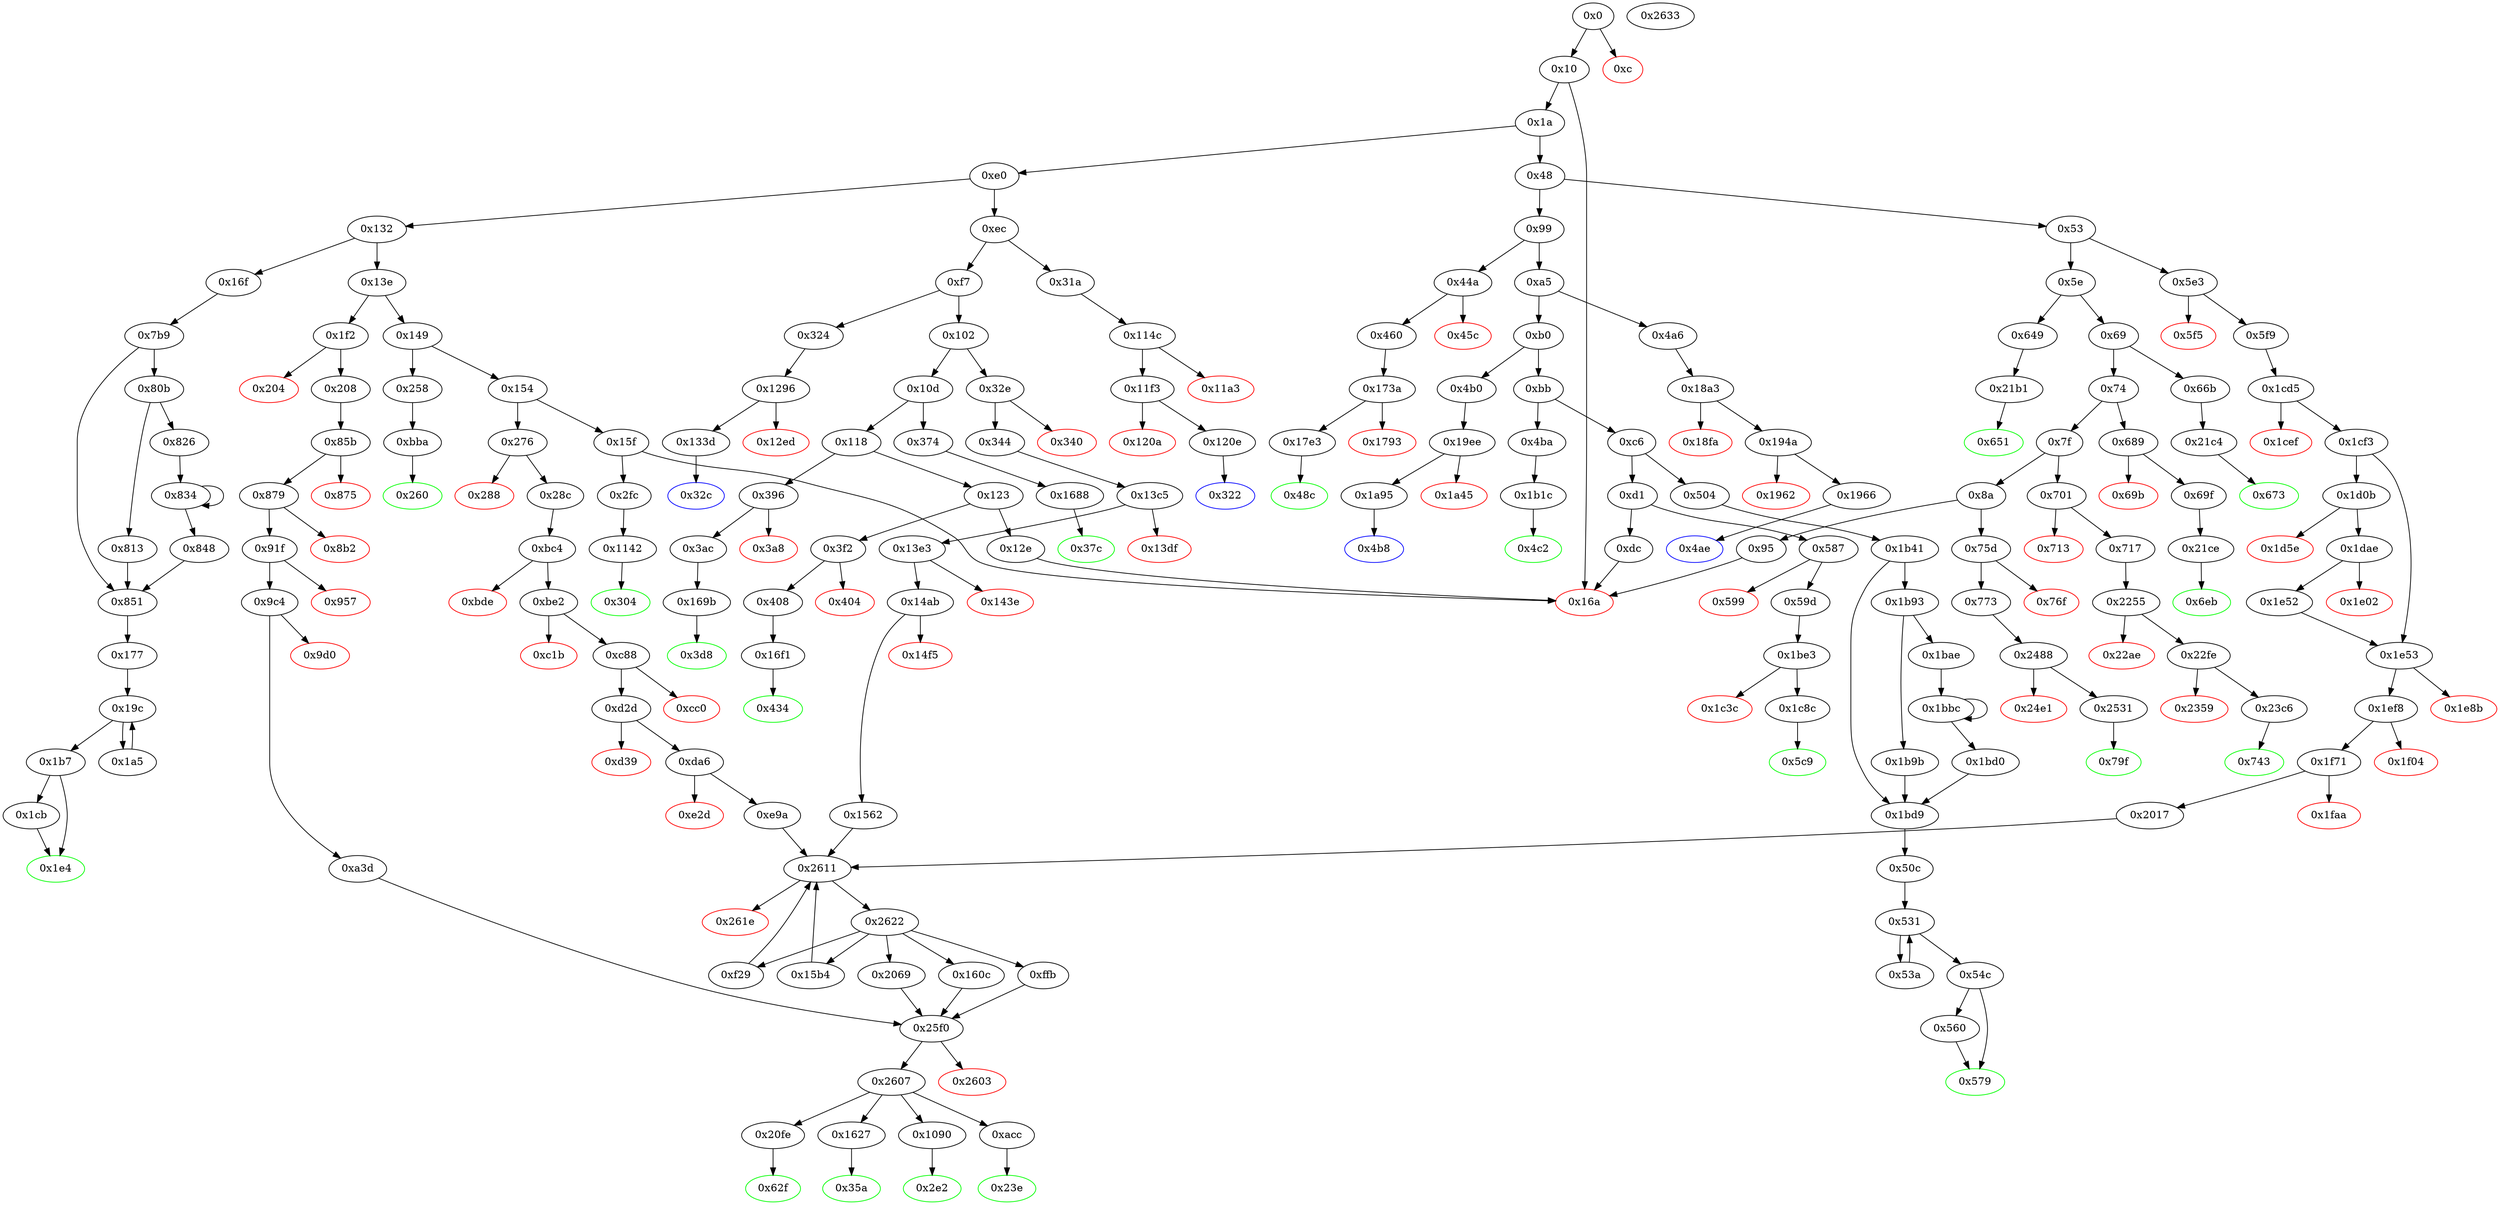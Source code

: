 digraph "" {
"0x123" [fillcolor=white, id="0x123", style=filled, tooltip="Block 0x123\n[0x123:0x12d]\n---\nPredecessors: [0x118]\nSuccessors: [0x12e, 0x3f2]\n---\n0x123 DUP1\n0x124 PUSH4 0x70a08231\n0x129 EQ\n0x12a PUSH2 0x3f2\n0x12d JUMPI\n---\n0x124: V76 = 0x70a08231\n0x129: V77 = EQ 0x70a08231 V13\n0x12a: V78 = 0x3f2\n0x12d: JUMPI 0x3f2 V77\n---\nEntry stack: [V13]\nStack pops: 1\nStack additions: [S0]\nExit stack: [V13]\n\nDef sites:\nV13: {0x1a.0x3c}\n"];
"0x20fe" [fillcolor=white, id="0x20fe", style=filled, tooltip="Block 0x20fe\n[0x20fe:0x21b0]\n---\nPredecessors: [0x2607]\nSuccessors: [0x62f]\n---\n0x20fe JUMPDEST\n0x20ff PUSH1 0x8\n0x2101 PUSH1 0x0\n0x2103 DUP11\n0x2104 PUSH20 0xffffffffffffffffffffffffffffffffffffffff\n0x2119 AND\n0x211a PUSH20 0xffffffffffffffffffffffffffffffffffffffff\n0x212f AND\n0x2130 DUP2\n0x2131 MSTORE\n0x2132 PUSH1 0x20\n0x2134 ADD\n0x2135 SWAP1\n0x2136 DUP2\n0x2137 MSTORE\n0x2138 PUSH1 0x20\n0x213a ADD\n0x213b PUSH1 0x0\n0x213d SHA3\n0x213e DUP2\n0x213f SWAP1\n0x2140 SSTORE\n0x2141 POP\n0x2142 DUP8\n0x2143 PUSH20 0xffffffffffffffffffffffffffffffffffffffff\n0x2158 AND\n0x2159 CALLER\n0x215a PUSH20 0xffffffffffffffffffffffffffffffffffffffff\n0x216f AND\n0x2170 PUSH32 0xddf252ad1be2c89b69c2b068fc378daa952ba7f163c4a11628f55a4df523b3ef\n0x2191 DUP10\n0x2192 PUSH1 0x40\n0x2194 MLOAD\n0x2195 DUP1\n0x2196 DUP3\n0x2197 DUP2\n0x2198 MSTORE\n0x2199 PUSH1 0x20\n0x219b ADD\n0x219c SWAP2\n0x219d POP\n0x219e POP\n0x219f PUSH1 0x40\n0x21a1 MLOAD\n0x21a2 DUP1\n0x21a3 SWAP2\n0x21a4 SUB\n0x21a5 SWAP1\n0x21a6 LOG3\n0x21a7 POP\n0x21a8 POP\n0x21a9 POP\n0x21aa POP\n0x21ab POP\n0x21ac SWAP3\n0x21ad SWAP2\n0x21ae POP\n0x21af POP\n0x21b0 JUMP\n---\n0x20fe: JUMPDEST \n0x20ff: V1947 = 0x8\n0x2101: V1948 = 0x0\n0x2104: V1949 = 0xffffffffffffffffffffffffffffffffffffffff\n0x2119: V1950 = AND 0xffffffffffffffffffffffffffffffffffffffff S8\n0x211a: V1951 = 0xffffffffffffffffffffffffffffffffffffffff\n0x212f: V1952 = AND 0xffffffffffffffffffffffffffffffffffffffff V1950\n0x2131: M[0x0] = V1952\n0x2132: V1953 = 0x20\n0x2134: V1954 = ADD 0x20 0x0\n0x2137: M[0x20] = 0x8\n0x2138: V1955 = 0x20\n0x213a: V1956 = ADD 0x20 0x20\n0x213b: V1957 = 0x0\n0x213d: V1958 = SHA3 0x0 0x40\n0x2140: S[V1958] = S0\n0x2143: V1959 = 0xffffffffffffffffffffffffffffffffffffffff\n0x2158: V1960 = AND 0xffffffffffffffffffffffffffffffffffffffff S8\n0x2159: V1961 = CALLER\n0x215a: V1962 = 0xffffffffffffffffffffffffffffffffffffffff\n0x216f: V1963 = AND 0xffffffffffffffffffffffffffffffffffffffff V1961\n0x2170: V1964 = 0xddf252ad1be2c89b69c2b068fc378daa952ba7f163c4a11628f55a4df523b3ef\n0x2192: V1965 = 0x40\n0x2194: V1966 = M[0x40]\n0x2198: M[V1966] = S7\n0x2199: V1967 = 0x20\n0x219b: V1968 = ADD 0x20 V1966\n0x219f: V1969 = 0x40\n0x21a1: V1970 = M[0x40]\n0x21a4: V1971 = SUB V1968 V1970\n0x21a6: LOG V1970 V1971 0xddf252ad1be2c89b69c2b068fc378daa952ba7f163c4a11628f55a4df523b3ef V1963 V1960\n0x21b0: JUMP S9\n---\nEntry stack: [V13, S9, S8, S7, S6, S5, S4, S3, S2, S1, S0]\nStack pops: 10\nStack additions: [S6]\nExit stack: [V13, S6]\n\nDef sites:\nV13: {0x1a.0x3c}\nS9: {0x5e3.0x5e4, 0x1a.0x3c}\nS8: {0x5f9.0x615, 0x1a.0x3c, 0x276.0x277}\nS7: {0x5f9.0x61f, 0x1f2.0x1f3, 0x28c.0x2a8}\nS6: {0x208.0x224, 0x1cd5.0x1cd6, 0x28c.0x2c8}\nS5: {0x208.0x22e, 0x1cf3.0x1cf4, 0x28c.0x2d2}\nS4: {0x5f9.0x615, 0x85b.0x85c, 0x1a.0x3c, 0xbc4.0xbc5}\nS3: {0x5f9.0x615, 0x208.0x224, 0x28c.0x2c8, 0x32e.0x32f}\nS2: {0x5f9.0x61f, 0x208.0x224, 0x28c.0x2c8, 0x344.0x34a}\nS1: {0x5f9.0x615, 0x208.0x22e, 0x13c5.0x13c6, 0x28c.0x2d2}\nS0: {0x25f0_0x2069.0x25f6, 0x25f0_0x160c.0x25f6, 0x25f0_0xa3d.0x25f6, 0x25f0_0xffb.0x25f6}\n"];
"0x1a95" [fillcolor=white, id="0x1a95", style=filled, tooltip="Block 0x1a95\n[0x1a95:0x1b1b]\n---\nPredecessors: [0x19ee]\nSuccessors: [0x4b8]\n---\n0x1a95 JUMPDEST\n0x1a96 PUSH1 0x0\n0x1a98 DUP1\n0x1a99 PUSH1 0x14\n0x1a9b PUSH2 0x100\n0x1a9e EXP\n0x1a9f DUP2\n0x1aa0 SLOAD\n0x1aa1 DUP2\n0x1aa2 PUSH1 0xff\n0x1aa4 MUL\n0x1aa5 NOT\n0x1aa6 AND\n0x1aa7 SWAP1\n0x1aa8 DUP4\n0x1aa9 ISZERO\n0x1aaa ISZERO\n0x1aab MUL\n0x1aac OR\n0x1aad SWAP1\n0x1aae SSTORE\n0x1aaf POP\n0x1ab0 PUSH32 0xbe306f026a048c530580fa13ffcf2937ded5f72e6d9acd02cdc4063562e1deb\n0x1ad1 CALLER\n0x1ad2 TIMESTAMP\n0x1ad3 PUSH1 0x40\n0x1ad5 MLOAD\n0x1ad6 DUP1\n0x1ad7 DUP4\n0x1ad8 PUSH20 0xffffffffffffffffffffffffffffffffffffffff\n0x1aed AND\n0x1aee PUSH20 0xffffffffffffffffffffffffffffffffffffffff\n0x1b03 AND\n0x1b04 DUP2\n0x1b05 MSTORE\n0x1b06 PUSH1 0x20\n0x1b08 ADD\n0x1b09 DUP3\n0x1b0a DUP2\n0x1b0b MSTORE\n0x1b0c PUSH1 0x20\n0x1b0e ADD\n0x1b0f SWAP3\n0x1b10 POP\n0x1b11 POP\n0x1b12 POP\n0x1b13 PUSH1 0x40\n0x1b15 MLOAD\n0x1b16 DUP1\n0x1b17 SWAP2\n0x1b18 SUB\n0x1b19 SWAP1\n0x1b1a LOG1\n0x1b1b JUMP\n---\n0x1a95: JUMPDEST \n0x1a96: V1569 = 0x0\n0x1a99: V1570 = 0x14\n0x1a9b: V1571 = 0x100\n0x1a9e: V1572 = EXP 0x100 0x14\n0x1aa0: V1573 = S[0x0]\n0x1aa2: V1574 = 0xff\n0x1aa4: V1575 = MUL 0xff 0x10000000000000000000000000000000000000000\n0x1aa5: V1576 = NOT 0xff0000000000000000000000000000000000000000\n0x1aa6: V1577 = AND 0xffffffffffffffffffffff00ffffffffffffffffffffffffffffffffffffffff V1573\n0x1aa9: V1578 = ISZERO 0x0\n0x1aaa: V1579 = ISZERO 0x1\n0x1aab: V1580 = MUL 0x0 0x10000000000000000000000000000000000000000\n0x1aac: V1581 = OR 0x0 V1577\n0x1aae: S[0x0] = V1581\n0x1ab0: V1582 = 0xbe306f026a048c530580fa13ffcf2937ded5f72e6d9acd02cdc4063562e1deb\n0x1ad1: V1583 = CALLER\n0x1ad2: V1584 = TIMESTAMP\n0x1ad3: V1585 = 0x40\n0x1ad5: V1586 = M[0x40]\n0x1ad8: V1587 = 0xffffffffffffffffffffffffffffffffffffffff\n0x1aed: V1588 = AND 0xffffffffffffffffffffffffffffffffffffffff V1583\n0x1aee: V1589 = 0xffffffffffffffffffffffffffffffffffffffff\n0x1b03: V1590 = AND 0xffffffffffffffffffffffffffffffffffffffff V1588\n0x1b05: M[V1586] = V1590\n0x1b06: V1591 = 0x20\n0x1b08: V1592 = ADD 0x20 V1586\n0x1b0b: M[V1592] = V1584\n0x1b0c: V1593 = 0x20\n0x1b0e: V1594 = ADD 0x20 V1592\n0x1b13: V1595 = 0x40\n0x1b15: V1596 = M[0x40]\n0x1b18: V1597 = SUB V1594 V1596\n0x1b1a: LOG V1596 V1597 0xbe306f026a048c530580fa13ffcf2937ded5f72e6d9acd02cdc4063562e1deb\n0x1b1b: JUMP 0x4b8\n---\nEntry stack: [V13, 0x4b8]\nStack pops: 1\nStack additions: []\nExit stack: [V13]\n\nDef sites:\nV13: {0x1a.0x3c}\n0x4b8: {0x4b0.0x4b1}\n"];
"0x118" [fillcolor=white, id="0x118", style=filled, tooltip="Block 0x118\n[0x118:0x122]\n---\nPredecessors: [0x10d]\nSuccessors: [0x123, 0x396]\n---\n0x118 DUP1\n0x119 PUSH4 0x6f9170f6\n0x11e EQ\n0x11f PUSH2 0x396\n0x122 JUMPI\n---\n0x119: V73 = 0x6f9170f6\n0x11e: V74 = EQ 0x6f9170f6 V13\n0x11f: V75 = 0x396\n0x122: JUMPI 0x396 V74\n---\nEntry stack: [V13]\nStack pops: 1\nStack additions: [S0]\nExit stack: [V13]\n\nDef sites:\nV13: {0x1a.0x3c}\n"];
"0x48c" [color=green, fillcolor=white, id="0x48c", style=filled, tooltip="Block 0x48c\n[0x48c:0x4a5]\n---\nPredecessors: [0x17e3]\nSuccessors: []\n---\n0x48c JUMPDEST\n0x48d PUSH1 0x40\n0x48f MLOAD\n0x490 DUP1\n0x491 DUP3\n0x492 ISZERO\n0x493 ISZERO\n0x494 ISZERO\n0x495 ISZERO\n0x496 DUP2\n0x497 MSTORE\n0x498 PUSH1 0x20\n0x49a ADD\n0x49b SWAP2\n0x49c POP\n0x49d POP\n0x49e PUSH1 0x40\n0x4a0 MLOAD\n0x4a1 DUP1\n0x4a2 SWAP2\n0x4a3 SUB\n0x4a4 SWAP1\n0x4a5 RETURN\n---\n0x48c: JUMPDEST \n0x48d: V330 = 0x40\n0x48f: V331 = M[0x40]\n0x492: V332 = ISZERO 0x0\n0x493: V333 = ISZERO 0x1\n0x494: V334 = ISZERO 0x0\n0x495: V335 = ISZERO 0x1\n0x497: M[V331] = 0x0\n0x498: V336 = 0x20\n0x49a: V337 = ADD 0x20 V331\n0x49e: V338 = 0x40\n0x4a0: V339 = M[0x40]\n0x4a3: V340 = SUB V337 V339\n0x4a5: RETURN V339 V340\n---\nEntry stack: [V13, 0x0]\nStack pops: 1\nStack additions: []\nExit stack: [V13]\n\nDef sites:\nV13: {0x1a.0x3c}\n0x0: {0x173a.0x173b}\n"];
"0xbde" [color=red, fillcolor=white, id="0xbde", style=filled, tooltip="Block 0xbde\n[0xbde:0xbe1]\n---\nPredecessors: [0xbc4]\nSuccessors: []\n---\n0xbde PUSH1 0x0\n0xbe0 DUP1\n0xbe1 REVERT\n---\n0xbde: V799 = 0x0\n0xbe1: REVERT 0x0 0x0\n---\nEntry stack: [V13, 0x2e2, V190, V195, V198, 0x0]\nStack pops: 0\nStack additions: []\nExit stack: [V13, 0x2e2, V190, V195, V198, 0x0]\n\nDef sites:\nV13: {0x1a.0x3c}\n0x2e2: {0x276.0x277}\nV190: {0x28c.0x2a8}\nV195: {0x28c.0x2c8}\nV198: {0x28c.0x2d2}\n0x0: {0xbc4.0xbc5}\n"];
"0x4b8" [color=blue, fillcolor=white, id="0x4b8", style=filled, tooltip="Block 0x4b8\n[0x4b8:0x4b9]\n---\nPredecessors: [0x1a95]\nSuccessors: []\n---\n0x4b8 JUMPDEST\n0x4b9 STOP\n---\n0x4b8: JUMPDEST \n0x4b9: STOP \n---\nEntry stack: [V13]\nStack pops: 0\nStack additions: []\nExit stack: [V13]\n\nDef sites:\nV13: {0x1a.0x3c}\n"];
"0x13e3" [fillcolor=white, id="0x13e3", style=filled, tooltip="Block 0x13e3\n[0x13e3:0x143d]\n---\nPredecessors: [0x13c5]\nSuccessors: [0x143e, 0x14ab]\n---\n0x13e3 JUMPDEST\n0x13e4 PUSH1 0x1\n0x13e6 ISZERO\n0x13e7 ISZERO\n0x13e8 PUSH1 0xa\n0x13ea PUSH1 0x0\n0x13ec CALLER\n0x13ed PUSH20 0xffffffffffffffffffffffffffffffffffffffff\n0x1402 AND\n0x1403 PUSH20 0xffffffffffffffffffffffffffffffffffffffff\n0x1418 AND\n0x1419 DUP2\n0x141a MSTORE\n0x141b PUSH1 0x20\n0x141d ADD\n0x141e SWAP1\n0x141f DUP2\n0x1420 MSTORE\n0x1421 PUSH1 0x20\n0x1423 ADD\n0x1424 PUSH1 0x0\n0x1426 SHA3\n0x1427 PUSH1 0x0\n0x1429 SWAP1\n0x142a SLOAD\n0x142b SWAP1\n0x142c PUSH2 0x100\n0x142f EXP\n0x1430 SWAP1\n0x1431 DIV\n0x1432 PUSH1 0xff\n0x1434 AND\n0x1435 ISZERO\n0x1436 ISZERO\n0x1437 EQ\n0x1438 ISZERO\n0x1439 ISZERO\n0x143a PUSH2 0x14ab\n0x143d JUMPI\n---\n0x13e3: JUMPDEST \n0x13e4: V1203 = 0x1\n0x13e6: V1204 = ISZERO 0x1\n0x13e7: V1205 = ISZERO 0x0\n0x13e8: V1206 = 0xa\n0x13ea: V1207 = 0x0\n0x13ec: V1208 = CALLER\n0x13ed: V1209 = 0xffffffffffffffffffffffffffffffffffffffff\n0x1402: V1210 = AND 0xffffffffffffffffffffffffffffffffffffffff V1208\n0x1403: V1211 = 0xffffffffffffffffffffffffffffffffffffffff\n0x1418: V1212 = AND 0xffffffffffffffffffffffffffffffffffffffff V1210\n0x141a: M[0x0] = V1212\n0x141b: V1213 = 0x20\n0x141d: V1214 = ADD 0x20 0x0\n0x1420: M[0x20] = 0xa\n0x1421: V1215 = 0x20\n0x1423: V1216 = ADD 0x20 0x20\n0x1424: V1217 = 0x0\n0x1426: V1218 = SHA3 0x0 0x40\n0x1427: V1219 = 0x0\n0x142a: V1220 = S[V1218]\n0x142c: V1221 = 0x100\n0x142f: V1222 = EXP 0x100 0x0\n0x1431: V1223 = DIV V1220 0x1\n0x1432: V1224 = 0xff\n0x1434: V1225 = AND 0xff V1223\n0x1435: V1226 = ISZERO V1225\n0x1436: V1227 = ISZERO V1226\n0x1437: V1228 = EQ V1227 0x1\n0x1438: V1229 = ISZERO V1228\n0x1439: V1230 = ISZERO V1229\n0x143a: V1231 = 0x14ab\n0x143d: JUMPI 0x14ab V1230\n---\nEntry stack: [V13, 0x35a, V236, 0x0]\nStack pops: 0\nStack additions: []\nExit stack: [V13, 0x35a, V236, 0x0]\n\nDef sites:\nV13: {0x1a.0x3c}\n0x35a: {0x32e.0x32f}\nV236: {0x344.0x34a}\n0x0: {0x13c5.0x13c6}\n"];
"0x75d" [fillcolor=white, id="0x75d", style=filled, tooltip="Block 0x75d\n[0x75d:0x76e]\n---\nPredecessors: [0x8a]\nSuccessors: [0x76f, 0x773]\n---\n0x75d JUMPDEST\n0x75e PUSH2 0x79f\n0x761 PUSH1 0x4\n0x763 DUP1\n0x764 CALLDATASIZE\n0x765 SUB\n0x766 PUSH1 0x20\n0x768 DUP2\n0x769 LT\n0x76a ISZERO\n0x76b PUSH2 0x773\n0x76e JUMPI\n---\n0x75d: JUMPDEST \n0x75e: V535 = 0x79f\n0x761: V536 = 0x4\n0x764: V537 = CALLDATASIZE\n0x765: V538 = SUB V537 0x4\n0x766: V539 = 0x20\n0x769: V540 = LT V538 0x20\n0x76a: V541 = ISZERO V540\n0x76b: V542 = 0x773\n0x76e: JUMPI 0x773 V541\n---\nEntry stack: [V13]\nStack pops: 0\nStack additions: [0x79f, 0x4, V538]\nExit stack: [V13, 0x79f, 0x4, V538]\n\nDef sites:\nV13: {0x1a.0x3c}\n"];
"0xb0" [fillcolor=white, id="0xb0", style=filled, tooltip="Block 0xb0\n[0xb0:0xba]\n---\nPredecessors: [0xa5]\nSuccessors: [0xbb, 0x4b0]\n---\n0xb0 DUP1\n0xb1 PUSH4 0x8ccdcfc6\n0xb6 EQ\n0xb7 PUSH2 0x4b0\n0xba JUMPI\n---\n0xb1: V45 = 0x8ccdcfc6\n0xb6: V46 = EQ 0x8ccdcfc6 V13\n0xb7: V47 = 0x4b0\n0xba: JUMPI 0x4b0 V46\n---\nEntry stack: [V13]\nStack pops: 1\nStack additions: [S0]\nExit stack: [V13]\n\nDef sites:\nV13: {0x1a.0x3c}\n"];
"0xbb" [fillcolor=white, id="0xbb", style=filled, tooltip="Block 0xbb\n[0xbb:0xc5]\n---\nPredecessors: [0xb0]\nSuccessors: [0xc6, 0x4ba]\n---\n0xbb DUP1\n0xbc PUSH4 0x8da5cb5b\n0xc1 EQ\n0xc2 PUSH2 0x4ba\n0xc5 JUMPI\n---\n0xbc: V48 = 0x8da5cb5b\n0xc1: V49 = EQ 0x8da5cb5b V13\n0xc2: V50 = 0x4ba\n0xc5: JUMPI 0x4ba V49\n---\nEntry stack: [V13]\nStack pops: 1\nStack additions: [S0]\nExit stack: [V13]\n\nDef sites:\nV13: {0x1a.0x3c}\n"];
"0x743" [color=green, fillcolor=white, id="0x743", style=filled, tooltip="Block 0x743\n[0x743:0x75c]\n---\nPredecessors: [0x23c6]\nSuccessors: []\n---\n0x743 JUMPDEST\n0x744 PUSH1 0x40\n0x746 MLOAD\n0x747 DUP1\n0x748 DUP3\n0x749 ISZERO\n0x74a ISZERO\n0x74b ISZERO\n0x74c ISZERO\n0x74d DUP2\n0x74e MSTORE\n0x74f PUSH1 0x20\n0x751 ADD\n0x752 SWAP2\n0x753 POP\n0x754 POP\n0x755 PUSH1 0x40\n0x757 MLOAD\n0x758 DUP1\n0x759 SWAP2\n0x75a SUB\n0x75b SWAP1\n0x75c RETURN\n---\n0x743: JUMPDEST \n0x744: V524 = 0x40\n0x746: V525 = M[0x40]\n0x749: V526 = ISZERO 0x0\n0x74a: V527 = ISZERO 0x1\n0x74b: V528 = ISZERO 0x0\n0x74c: V529 = ISZERO 0x1\n0x74e: M[V525] = 0x0\n0x74f: V530 = 0x20\n0x751: V531 = ADD 0x20 V525\n0x755: V532 = 0x40\n0x757: V533 = M[0x40]\n0x75a: V534 = SUB V531 V533\n0x75c: RETURN V533 V534\n---\nEntry stack: [V13, 0x0]\nStack pops: 1\nStack additions: []\nExit stack: [V13]\n\nDef sites:\nV13: {0x1a.0x3c}\n0x0: {0x2255.0x2256}\n"];
"0x143e" [color=red, fillcolor=white, id="0x143e", style=filled, tooltip="Block 0x143e\n[0x143e:0x14aa]\n---\nPredecessors: [0x13e3]\nSuccessors: []\n---\n0x143e PUSH1 0x40\n0x1440 MLOAD\n0x1441 PUSH32 0x8c379a000000000000000000000000000000000000000000000000000000000\n0x1462 DUP2\n0x1463 MSTORE\n0x1464 PUSH1 0x4\n0x1466 ADD\n0x1467 DUP1\n0x1468 DUP1\n0x1469 PUSH1 0x20\n0x146b ADD\n0x146c DUP3\n0x146d DUP2\n0x146e SUB\n0x146f DUP3\n0x1470 MSTORE\n0x1471 PUSH1 0x17\n0x1473 DUP2\n0x1474 MSTORE\n0x1475 PUSH1 0x20\n0x1477 ADD\n0x1478 DUP1\n0x1479 PUSH32 0x53656e646572206973206e6f742061206275726e65722e000000000000000000\n0x149a DUP2\n0x149b MSTORE\n0x149c POP\n0x149d PUSH1 0x20\n0x149f ADD\n0x14a0 SWAP2\n0x14a1 POP\n0x14a2 POP\n0x14a3 PUSH1 0x40\n0x14a5 MLOAD\n0x14a6 DUP1\n0x14a7 SWAP2\n0x14a8 SUB\n0x14a9 SWAP1\n0x14aa REVERT\n---\n0x143e: V1232 = 0x40\n0x1440: V1233 = M[0x40]\n0x1441: V1234 = 0x8c379a000000000000000000000000000000000000000000000000000000000\n0x1463: M[V1233] = 0x8c379a000000000000000000000000000000000000000000000000000000000\n0x1464: V1235 = 0x4\n0x1466: V1236 = ADD 0x4 V1233\n0x1469: V1237 = 0x20\n0x146b: V1238 = ADD 0x20 V1236\n0x146e: V1239 = SUB V1238 V1236\n0x1470: M[V1236] = V1239\n0x1471: V1240 = 0x17\n0x1474: M[V1238] = 0x17\n0x1475: V1241 = 0x20\n0x1477: V1242 = ADD 0x20 V1238\n0x1479: V1243 = 0x53656e646572206973206e6f742061206275726e65722e000000000000000000\n0x149b: M[V1242] = 0x53656e646572206973206e6f742061206275726e65722e000000000000000000\n0x149d: V1244 = 0x20\n0x149f: V1245 = ADD 0x20 V1242\n0x14a3: V1246 = 0x40\n0x14a5: V1247 = M[0x40]\n0x14a8: V1248 = SUB V1245 V1247\n0x14aa: REVERT V1247 V1248\n---\nEntry stack: [V13, 0x35a, V236, 0x0]\nStack pops: 0\nStack additions: []\nExit stack: [V13, 0x35a, V236, 0x0]\n\nDef sites:\nV13: {0x1a.0x3c}\n0x35a: {0x32e.0x32f}\nV236: {0x344.0x34a}\n0x0: {0x13c5.0x13c6}\n"];
"0x45c" [color=red, fillcolor=white, id="0x45c", style=filled, tooltip="Block 0x45c\n[0x45c:0x45f]\n---\nPredecessors: [0x44a]\nSuccessors: []\n---\n0x45c PUSH1 0x0\n0x45e DUP1\n0x45f REVERT\n---\n0x45c: V322 = 0x0\n0x45f: REVERT 0x0 0x0\n---\nEntry stack: [V13, 0x48c, 0x4, V317]\nStack pops: 0\nStack additions: []\nExit stack: [V13, 0x48c, 0x4, V317]\n\nDef sites:\nV13: {0x1a.0x3c}\n0x48c: {0x44a.0x44b}\n0x4: {0x44a.0x44e}\nV317: {0x44a.0x452}\n"];
"0x16f1" [fillcolor=white, id="0x16f1", style=filled, tooltip="Block 0x16f1\n[0x16f1:0x1739]\n---\nPredecessors: [0x408]\nSuccessors: [0x434]\n---\n0x16f1 JUMPDEST\n0x16f2 PUSH1 0x0\n0x16f4 PUSH1 0x8\n0x16f6 PUSH1 0x0\n0x16f8 DUP4\n0x16f9 PUSH20 0xffffffffffffffffffffffffffffffffffffffff\n0x170e AND\n0x170f PUSH20 0xffffffffffffffffffffffffffffffffffffffff\n0x1724 AND\n0x1725 DUP2\n0x1726 MSTORE\n0x1727 PUSH1 0x20\n0x1729 ADD\n0x172a SWAP1\n0x172b DUP2\n0x172c MSTORE\n0x172d PUSH1 0x20\n0x172f ADD\n0x1730 PUSH1 0x0\n0x1732 SHA3\n0x1733 SLOAD\n0x1734 SWAP1\n0x1735 POP\n0x1736 SWAP2\n0x1737 SWAP1\n0x1738 POP\n0x1739 JUMP\n---\n0x16f1: JUMPDEST \n0x16f2: V1372 = 0x0\n0x16f4: V1373 = 0x8\n0x16f6: V1374 = 0x0\n0x16f9: V1375 = 0xffffffffffffffffffffffffffffffffffffffff\n0x170e: V1376 = AND 0xffffffffffffffffffffffffffffffffffffffff V303\n0x170f: V1377 = 0xffffffffffffffffffffffffffffffffffffffff\n0x1724: V1378 = AND 0xffffffffffffffffffffffffffffffffffffffff V1376\n0x1726: M[0x0] = V1378\n0x1727: V1379 = 0x20\n0x1729: V1380 = ADD 0x20 0x0\n0x172c: M[0x20] = 0x8\n0x172d: V1381 = 0x20\n0x172f: V1382 = ADD 0x20 0x20\n0x1730: V1383 = 0x0\n0x1732: V1384 = SHA3 0x0 0x40\n0x1733: V1385 = S[V1384]\n0x1739: JUMP 0x434\n---\nEntry stack: [V13, 0x434, V303]\nStack pops: 2\nStack additions: [V1385]\nExit stack: [V13, V1385]\n\nDef sites:\nV13: {0x1a.0x3c}\n0x434: {0x3f2.0x3f3}\nV303: {0x408.0x424}\n"];
"0x1e8b" [color=red, fillcolor=white, id="0x1e8b", style=filled, tooltip="Block 0x1e8b\n[0x1e8b:0x1ef7]\n---\nPredecessors: [0x1e53]\nSuccessors: []\n---\n0x1e8b PUSH1 0x40\n0x1e8d MLOAD\n0x1e8e PUSH32 0x8c379a000000000000000000000000000000000000000000000000000000000\n0x1eaf DUP2\n0x1eb0 MSTORE\n0x1eb1 PUSH1 0x4\n0x1eb3 ADD\n0x1eb4 DUP1\n0x1eb5 DUP1\n0x1eb6 PUSH1 0x20\n0x1eb8 ADD\n0x1eb9 DUP3\n0x1eba DUP2\n0x1ebb SUB\n0x1ebc DUP3\n0x1ebd MSTORE\n0x1ebe PUSH1 0x18\n0x1ec0 DUP2\n0x1ec1 MSTORE\n0x1ec2 PUSH1 0x20\n0x1ec4 ADD\n0x1ec5 DUP1\n0x1ec6 PUSH32 0x43616e6e6f742073656e6420746f20796f757273656c662e0000000000000000\n0x1ee7 DUP2\n0x1ee8 MSTORE\n0x1ee9 POP\n0x1eea PUSH1 0x20\n0x1eec ADD\n0x1eed SWAP2\n0x1eee POP\n0x1eef POP\n0x1ef0 PUSH1 0x40\n0x1ef2 MLOAD\n0x1ef3 DUP1\n0x1ef4 SWAP2\n0x1ef5 SUB\n0x1ef6 SWAP1\n0x1ef7 REVERT\n---\n0x1e8b: V1833 = 0x40\n0x1e8d: V1834 = M[0x40]\n0x1e8e: V1835 = 0x8c379a000000000000000000000000000000000000000000000000000000000\n0x1eb0: M[V1834] = 0x8c379a000000000000000000000000000000000000000000000000000000000\n0x1eb1: V1836 = 0x4\n0x1eb3: V1837 = ADD 0x4 V1834\n0x1eb6: V1838 = 0x20\n0x1eb8: V1839 = ADD 0x20 V1837\n0x1ebb: V1840 = SUB V1839 V1837\n0x1ebd: M[V1837] = V1840\n0x1ebe: V1841 = 0x18\n0x1ec1: M[V1839] = 0x18\n0x1ec2: V1842 = 0x20\n0x1ec4: V1843 = ADD 0x20 V1839\n0x1ec6: V1844 = 0x43616e6e6f742073656e6420746f20796f757273656c662e0000000000000000\n0x1ee8: M[V1843] = 0x43616e6e6f742073656e6420746f20796f757273656c662e0000000000000000\n0x1eea: V1845 = 0x20\n0x1eec: V1846 = ADD 0x20 V1843\n0x1ef0: V1847 = 0x40\n0x1ef2: V1848 = M[0x40]\n0x1ef5: V1849 = SUB V1846 V1848\n0x1ef7: REVERT V1848 V1849\n---\nEntry stack: [V13, 0x62f, V440, V443, 0x0, V1732, V440, V440]\nStack pops: 0\nStack additions: []\nExit stack: [V13, 0x62f, V440, V443, 0x0, V1732, V440, V440]\n\nDef sites:\nV13: {0x1a.0x3c}\n0x62f: {0x5e3.0x5e4}\nV440: {0x5f9.0x615}\nV443: {0x5f9.0x61f}\n0x0: {0x1cd5.0x1cd6}\nV1732: {0x1cf3.0x1cf4}\nV440: {0x5f9.0x615}\nV440: {0x5f9.0x615}\n"];
"0x673" [color=green, fillcolor=white, id="0x673", style=filled, tooltip="Block 0x673\n[0x673:0x688]\n---\nPredecessors: [0x21c4]\nSuccessors: []\n---\n0x673 JUMPDEST\n0x674 PUSH1 0x40\n0x676 MLOAD\n0x677 DUP1\n0x678 DUP3\n0x679 DUP2\n0x67a MSTORE\n0x67b PUSH1 0x20\n0x67d ADD\n0x67e SWAP2\n0x67f POP\n0x680 POP\n0x681 PUSH1 0x40\n0x683 MLOAD\n0x684 DUP1\n0x685 SWAP2\n0x686 SUB\n0x687 SWAP1\n0x688 RETURN\n---\n0x673: JUMPDEST \n0x674: V473 = 0x40\n0x676: V474 = M[0x40]\n0x67a: M[V474] = V1982\n0x67b: V475 = 0x20\n0x67d: V476 = ADD 0x20 V474\n0x681: V477 = 0x40\n0x683: V478 = M[0x40]\n0x686: V479 = SUB V476 V478\n0x688: RETURN V478 V479\n---\nEntry stack: [V13, V1982]\nStack pops: 1\nStack additions: []\nExit stack: [V13]\n\nDef sites:\nV13: {0x1a.0x3c}\nV1982: {0x21c4.0x21c9}\n"];
"0xa3d" [fillcolor=white, id="0xa3d", style=filled, tooltip="Block 0xa3d\n[0xa3d:0xacb]\n---\nPredecessors: [0x9c4]\nSuccessors: [0x25f0]\n---\n0xa3d JUMPDEST\n0xa3e PUSH2 0xacc\n0xa41 DUP6\n0xa42 PUSH1 0x9\n0xa44 PUSH1 0x0\n0xa46 CALLER\n0xa47 PUSH20 0xffffffffffffffffffffffffffffffffffffffff\n0xa5c AND\n0xa5d PUSH20 0xffffffffffffffffffffffffffffffffffffffff\n0xa72 AND\n0xa73 DUP2\n0xa74 MSTORE\n0xa75 PUSH1 0x20\n0xa77 ADD\n0xa78 SWAP1\n0xa79 DUP2\n0xa7a MSTORE\n0xa7b PUSH1 0x20\n0xa7d ADD\n0xa7e PUSH1 0x0\n0xa80 SHA3\n0xa81 PUSH1 0x0\n0xa83 DUP10\n0xa84 PUSH20 0xffffffffffffffffffffffffffffffffffffffff\n0xa99 AND\n0xa9a PUSH20 0xffffffffffffffffffffffffffffffffffffffff\n0xaaf AND\n0xab0 DUP2\n0xab1 MSTORE\n0xab2 PUSH1 0x20\n0xab4 ADD\n0xab5 SWAP1\n0xab6 DUP2\n0xab7 MSTORE\n0xab8 PUSH1 0x20\n0xaba ADD\n0xabb PUSH1 0x0\n0xabd SHA3\n0xabe SLOAD\n0xabf PUSH2 0x25f0\n0xac2 SWAP1\n0xac3 SWAP2\n0xac4 SWAP1\n0xac5 PUSH4 0xffffffff\n0xaca AND\n0xacb JUMP\n---\n0xa3d: JUMPDEST \n0xa3e: V717 = 0xacc\n0xa42: V718 = 0x9\n0xa44: V719 = 0x0\n0xa46: V720 = CALLER\n0xa47: V721 = 0xffffffffffffffffffffffffffffffffffffffff\n0xa5c: V722 = AND 0xffffffffffffffffffffffffffffffffffffffff V720\n0xa5d: V723 = 0xffffffffffffffffffffffffffffffffffffffff\n0xa72: V724 = AND 0xffffffffffffffffffffffffffffffffffffffff V722\n0xa74: M[0x0] = V724\n0xa75: V725 = 0x20\n0xa77: V726 = ADD 0x20 0x0\n0xa7a: M[0x20] = 0x9\n0xa7b: V727 = 0x20\n0xa7d: V728 = ADD 0x20 0x20\n0xa7e: V729 = 0x0\n0xa80: V730 = SHA3 0x0 0x40\n0xa81: V731 = 0x0\n0xa84: V732 = 0xffffffffffffffffffffffffffffffffffffffff\n0xa99: V733 = AND 0xffffffffffffffffffffffffffffffffffffffff V151\n0xa9a: V734 = 0xffffffffffffffffffffffffffffffffffffffff\n0xaaf: V735 = AND 0xffffffffffffffffffffffffffffffffffffffff V733\n0xab1: M[0x0] = V735\n0xab2: V736 = 0x20\n0xab4: V737 = ADD 0x20 0x0\n0xab7: M[0x20] = V730\n0xab8: V738 = 0x20\n0xaba: V739 = ADD 0x20 0x20\n0xabb: V740 = 0x0\n0xabd: V741 = SHA3 0x0 0x40\n0xabe: V742 = S[V741]\n0xabf: V743 = 0x25f0\n0xac5: V744 = 0xffffffff\n0xaca: V745 = AND 0xffffffff 0x25f0\n0xacb: JUMP 0x25f0\n---\nEntry stack: [V13, 0x23e, V151, V154, 0x0, V151, V151, V154]\nStack pops: 6\nStack additions: [S5, S4, S3, S2, S1, S0, 0xacc, V742, S4]\nExit stack: [V13, 0x23e, V151, V154, 0x0, V151, V151, V154, 0xacc, V742, V154]\n\nDef sites:\nV13: {0x1a.0x3c}\n0x23e: {0x1f2.0x1f3}\nV151: {0x208.0x224}\nV154: {0x208.0x22e}\n0x0: {0x85b.0x85c}\nV151: {0x208.0x224}\nV151: {0x208.0x224}\nV154: {0x208.0x22e}\n"];
"0x5e3" [fillcolor=white, id="0x5e3", style=filled, tooltip="Block 0x5e3\n[0x5e3:0x5f4]\n---\nPredecessors: [0x53]\nSuccessors: [0x5f5, 0x5f9]\n---\n0x5e3 JUMPDEST\n0x5e4 PUSH2 0x62f\n0x5e7 PUSH1 0x4\n0x5e9 DUP1\n0x5ea CALLDATASIZE\n0x5eb SUB\n0x5ec PUSH1 0x40\n0x5ee DUP2\n0x5ef LT\n0x5f0 ISZERO\n0x5f1 PUSH2 0x5f9\n0x5f4 JUMPI\n---\n0x5e3: JUMPDEST \n0x5e4: V428 = 0x62f\n0x5e7: V429 = 0x4\n0x5ea: V430 = CALLDATASIZE\n0x5eb: V431 = SUB V430 0x4\n0x5ec: V432 = 0x40\n0x5ef: V433 = LT V431 0x40\n0x5f0: V434 = ISZERO V433\n0x5f1: V435 = 0x5f9\n0x5f4: JUMPI 0x5f9 V434\n---\nEntry stack: [V13]\nStack pops: 0\nStack additions: [0x62f, 0x4, V431]\nExit stack: [V13, 0x62f, 0x4, V431]\n\nDef sites:\nV13: {0x1a.0x3c}\n"];
"0x91f" [fillcolor=white, id="0x91f", style=filled, tooltip="Block 0x91f\n[0x91f:0x956]\n---\nPredecessors: [0x879]\nSuccessors: [0x957, 0x9c4]\n---\n0x91f JUMPDEST\n0x920 DUP4\n0x921 DUP1\n0x922 PUSH20 0xffffffffffffffffffffffffffffffffffffffff\n0x937 AND\n0x938 CALLER\n0x939 PUSH20 0xffffffffffffffffffffffffffffffffffffffff\n0x94e AND\n0x94f EQ\n0x950 ISZERO\n0x951 ISZERO\n0x952 ISZERO\n0x953 PUSH2 0x9c4\n0x956 JUMPI\n---\n0x91f: JUMPDEST \n0x922: V668 = 0xffffffffffffffffffffffffffffffffffffffff\n0x937: V669 = AND 0xffffffffffffffffffffffffffffffffffffffff V151\n0x938: V670 = CALLER\n0x939: V671 = 0xffffffffffffffffffffffffffffffffffffffff\n0x94e: V672 = AND 0xffffffffffffffffffffffffffffffffffffffff V670\n0x94f: V673 = EQ V672 V669\n0x950: V674 = ISZERO V673\n0x951: V675 = ISZERO V674\n0x952: V676 = ISZERO V675\n0x953: V677 = 0x9c4\n0x956: JUMPI 0x9c4 V676\n---\nEntry stack: [V13, 0x23e, V151, V154, 0x0, V151]\nStack pops: 4\nStack additions: [S3, S2, S1, S0, S3]\nExit stack: [V13, 0x23e, V151, V154, 0x0, V151, V151]\n\nDef sites:\nV13: {0x1a.0x3c}\n0x23e: {0x1f2.0x1f3}\nV151: {0x208.0x224}\nV154: {0x208.0x22e}\n0x0: {0x85b.0x85c}\nV151: {0x208.0x224}\n"];
"0x324" [fillcolor=white, id="0x324", style=filled, tooltip="Block 0x324\n[0x324:0x32b]\n---\nPredecessors: [0xf7]\nSuccessors: [0x1296]\n---\n0x324 JUMPDEST\n0x325 PUSH2 0x32c\n0x328 PUSH2 0x1296\n0x32b JUMP\n---\n0x324: JUMPDEST \n0x325: V224 = 0x32c\n0x328: V225 = 0x1296\n0x32b: JUMP 0x1296\n---\nEntry stack: [V13]\nStack pops: 0\nStack additions: [0x32c]\nExit stack: [V13, 0x32c]\n\nDef sites:\nV13: {0x1a.0x3c}\n"];
"0x1c3c" [color=red, fillcolor=white, id="0x1c3c", style=filled, tooltip="Block 0x1c3c\n[0x1c3c:0x1c8b]\n---\nPredecessors: [0x1be3]\nSuccessors: []\n---\n0x1c3c PUSH1 0x40\n0x1c3e MLOAD\n0x1c3f PUSH32 0x8c379a000000000000000000000000000000000000000000000000000000000\n0x1c60 DUP2\n0x1c61 MSTORE\n0x1c62 PUSH1 0x4\n0x1c64 ADD\n0x1c65 DUP1\n0x1c66 DUP1\n0x1c67 PUSH1 0x20\n0x1c69 ADD\n0x1c6a DUP3\n0x1c6b DUP2\n0x1c6c SUB\n0x1c6d DUP3\n0x1c6e MSTORE\n0x1c6f PUSH1 0x23\n0x1c71 DUP2\n0x1c72 MSTORE\n0x1c73 PUSH1 0x20\n0x1c75 ADD\n0x1c76 DUP1\n0x1c77 PUSH2 0x2678\n0x1c7a PUSH1 0x23\n0x1c7c SWAP2\n0x1c7d CODECOPY\n0x1c7e PUSH1 0x40\n0x1c80 ADD\n0x1c81 SWAP2\n0x1c82 POP\n0x1c83 POP\n0x1c84 PUSH1 0x40\n0x1c86 MLOAD\n0x1c87 DUP1\n0x1c88 SWAP2\n0x1c89 SUB\n0x1c8a SWAP1\n0x1c8b REVERT\n---\n0x1c3c: V1687 = 0x40\n0x1c3e: V1688 = M[0x40]\n0x1c3f: V1689 = 0x8c379a000000000000000000000000000000000000000000000000000000000\n0x1c61: M[V1688] = 0x8c379a000000000000000000000000000000000000000000000000000000000\n0x1c62: V1690 = 0x4\n0x1c64: V1691 = ADD 0x4 V1688\n0x1c67: V1692 = 0x20\n0x1c69: V1693 = ADD 0x20 V1691\n0x1c6c: V1694 = SUB V1693 V1691\n0x1c6e: M[V1691] = V1694\n0x1c6f: V1695 = 0x23\n0x1c72: M[V1693] = 0x23\n0x1c73: V1696 = 0x20\n0x1c75: V1697 = ADD 0x20 V1693\n0x1c77: V1698 = 0x2678\n0x1c7a: V1699 = 0x23\n0x1c7d: CODECOPY V1697 0x2678 0x23\n0x1c7e: V1700 = 0x40\n0x1c80: V1701 = ADD 0x40 V1697\n0x1c84: V1702 = 0x40\n0x1c86: V1703 = M[0x40]\n0x1c89: V1704 = SUB V1701 V1703\n0x1c8b: REVERT V1703 V1704\n---\nEntry stack: [V13, 0x5c9, V413, 0x0]\nStack pops: 0\nStack additions: []\nExit stack: [V13, 0x5c9, V413, 0x0]\n\nDef sites:\nV13: {0x1a.0x3c}\n0x5c9: {0x587.0x588}\nV413: {0x59d.0x5b9}\n0x0: {0x1be3.0x1be4}\n"];
"0x404" [color=red, fillcolor=white, id="0x404", style=filled, tooltip="Block 0x404\n[0x404:0x407]\n---\nPredecessors: [0x3f2]\nSuccessors: []\n---\n0x404 PUSH1 0x0\n0x406 DUP1\n0x407 REVERT\n---\n0x404: V299 = 0x0\n0x407: REVERT 0x0 0x0\n---\nEntry stack: [V13, 0x434, 0x4, V294]\nStack pops: 0\nStack additions: []\nExit stack: [V13, 0x434, 0x4, V294]\n\nDef sites:\nV13: {0x1a.0x3c}\n0x434: {0x3f2.0x3f3}\n0x4: {0x3f2.0x3f6}\nV294: {0x3f2.0x3fa}\n"];
"0x48" [fillcolor=white, id="0x48", style=filled, tooltip="Block 0x48\n[0x48:0x52]\n---\nPredecessors: [0x1a]\nSuccessors: [0x53, 0x99]\n---\n0x48 DUP1\n0x49 PUSH4 0xa9059cbb\n0x4e GT\n0x4f PUSH2 0x99\n0x52 JUMPI\n---\n0x49: V17 = 0xa9059cbb\n0x4e: V18 = GT 0xa9059cbb V13\n0x4f: V19 = 0x99\n0x52: JUMPI 0x99 V18\n---\nEntry stack: [V13]\nStack pops: 1\nStack additions: [S0]\nExit stack: [V13]\n\nDef sites:\nV13: {0x1a.0x3c}\n"];
"0x3f2" [fillcolor=white, id="0x3f2", style=filled, tooltip="Block 0x3f2\n[0x3f2:0x403]\n---\nPredecessors: [0x123]\nSuccessors: [0x404, 0x408]\n---\n0x3f2 JUMPDEST\n0x3f3 PUSH2 0x434\n0x3f6 PUSH1 0x4\n0x3f8 DUP1\n0x3f9 CALLDATASIZE\n0x3fa SUB\n0x3fb PUSH1 0x20\n0x3fd DUP2\n0x3fe LT\n0x3ff ISZERO\n0x400 PUSH2 0x408\n0x403 JUMPI\n---\n0x3f2: JUMPDEST \n0x3f3: V291 = 0x434\n0x3f6: V292 = 0x4\n0x3f9: V293 = CALLDATASIZE\n0x3fa: V294 = SUB V293 0x4\n0x3fb: V295 = 0x20\n0x3fe: V296 = LT V294 0x20\n0x3ff: V297 = ISZERO V296\n0x400: V298 = 0x408\n0x403: JUMPI 0x408 V297\n---\nEntry stack: [V13]\nStack pops: 0\nStack additions: [0x434, 0x4, V294]\nExit stack: [V13, 0x434, 0x4, V294]\n\nDef sites:\nV13: {0x1a.0x3c}\n"];
"0x1cd5" [fillcolor=white, id="0x1cd5", style=filled, tooltip="Block 0x1cd5\n[0x1cd5:0x1cee]\n---\nPredecessors: [0x5f9]\nSuccessors: [0x1cef, 0x1cf3]\n---\n0x1cd5 JUMPDEST\n0x1cd6 PUSH1 0x0\n0x1cd8 PUSH1 0x2\n0x1cda PUSH1 0x0\n0x1cdc SWAP1\n0x1cdd SLOAD\n0x1cde SWAP1\n0x1cdf PUSH2 0x100\n0x1ce2 EXP\n0x1ce3 SWAP1\n0x1ce4 DIV\n0x1ce5 PUSH1 0xff\n0x1ce7 AND\n0x1ce8 ISZERO\n0x1ce9 ISZERO\n0x1cea ISZERO\n0x1ceb PUSH2 0x1cf3\n0x1cee JUMPI\n---\n0x1cd5: JUMPDEST \n0x1cd6: V1718 = 0x0\n0x1cd8: V1719 = 0x2\n0x1cda: V1720 = 0x0\n0x1cdd: V1721 = S[0x2]\n0x1cdf: V1722 = 0x100\n0x1ce2: V1723 = EXP 0x100 0x0\n0x1ce4: V1724 = DIV V1721 0x1\n0x1ce5: V1725 = 0xff\n0x1ce7: V1726 = AND 0xff V1724\n0x1ce8: V1727 = ISZERO V1726\n0x1ce9: V1728 = ISZERO V1727\n0x1cea: V1729 = ISZERO V1728\n0x1ceb: V1730 = 0x1cf3\n0x1cee: JUMPI 0x1cf3 V1729\n---\nEntry stack: [V13, 0x62f, V440, V443]\nStack pops: 0\nStack additions: [0x0]\nExit stack: [V13, 0x62f, V440, V443, 0x0]\n\nDef sites:\nV13: {0x1a.0x3c}\n0x62f: {0x5e3.0x5e4}\nV440: {0x5f9.0x615}\nV443: {0x5f9.0x61f}\n"];
"0x13df" [color=red, fillcolor=white, id="0x13df", style=filled, tooltip="Block 0x13df\n[0x13df:0x13e2]\n---\nPredecessors: [0x13c5]\nSuccessors: []\n---\n0x13df PUSH1 0x0\n0x13e1 DUP1\n0x13e2 REVERT\n---\n0x13df: V1202 = 0x0\n0x13e2: REVERT 0x0 0x0\n---\nEntry stack: [V13, 0x35a, V236, 0x0]\nStack pops: 0\nStack additions: []\nExit stack: [V13, 0x35a, V236, 0x0]\n\nDef sites:\nV13: {0x1a.0x3c}\n0x35a: {0x32e.0x32f}\nV236: {0x344.0x34a}\n0x0: {0x13c5.0x13c6}\n"];
"0x120a" [color=red, fillcolor=white, id="0x120a", style=filled, tooltip="Block 0x120a\n[0x120a:0x120d]\n---\nPredecessors: [0x11f3]\nSuccessors: []\n---\n0x120a PUSH1 0x0\n0x120c DUP1\n0x120d REVERT\n---\n0x120a: V1094 = 0x0\n0x120d: REVERT 0x0 0x0\n---\nEntry stack: [V13, 0x322]\nStack pops: 0\nStack additions: []\nExit stack: [V13, 0x322]\n\nDef sites:\nV13: {0x1a.0x3c}\n0x322: {0x31a.0x31b}\n"];
"0x99" [fillcolor=white, id="0x99", style=filled, tooltip="Block 0x99\n[0x99:0xa4]\n---\nPredecessors: [0x48]\nSuccessors: [0xa5, 0x44a]\n---\n0x99 JUMPDEST\n0x9a DUP1\n0x9b PUSH4 0x78c8cda7\n0xa0 EQ\n0xa1 PUSH2 0x44a\n0xa4 JUMPI\n---\n0x99: JUMPDEST \n0x9b: V39 = 0x78c8cda7\n0xa0: V40 = EQ 0x78c8cda7 V13\n0xa1: V41 = 0x44a\n0xa4: JUMPI 0x44a V40\n---\nEntry stack: [V13]\nStack pops: 1\nStack additions: [S0]\nExit stack: [V13]\n\nDef sites:\nV13: {0x1a.0x3c}\n"];
"0x1cf3" [fillcolor=white, id="0x1cf3", style=filled, tooltip="Block 0x1cf3\n[0x1cf3:0x1d0a]\n---\nPredecessors: [0x1cd5]\nSuccessors: [0x1d0b, 0x1e53]\n---\n0x1cf3 JUMPDEST\n0x1cf4 CALLER\n0x1cf5 DUP4\n0x1cf6 PUSH1 0x0\n0x1cf8 PUSH1 0x14\n0x1cfa SWAP1\n0x1cfb SLOAD\n0x1cfc SWAP1\n0x1cfd PUSH2 0x100\n0x1d00 EXP\n0x1d01 SWAP1\n0x1d02 DIV\n0x1d03 PUSH1 0xff\n0x1d05 AND\n0x1d06 ISZERO\n0x1d07 PUSH2 0x1e53\n0x1d0a JUMPI\n---\n0x1cf3: JUMPDEST \n0x1cf4: V1732 = CALLER\n0x1cf6: V1733 = 0x0\n0x1cf8: V1734 = 0x14\n0x1cfb: V1735 = S[0x0]\n0x1cfd: V1736 = 0x100\n0x1d00: V1737 = EXP 0x100 0x14\n0x1d02: V1738 = DIV V1735 0x10000000000000000000000000000000000000000\n0x1d03: V1739 = 0xff\n0x1d05: V1740 = AND 0xff V1738\n0x1d06: V1741 = ISZERO V1740\n0x1d07: V1742 = 0x1e53\n0x1d0a: JUMPI 0x1e53 V1741\n---\nEntry stack: [V13, 0x62f, V440, V443, 0x0]\nStack pops: 3\nStack additions: [S2, S1, S0, V1732, S2]\nExit stack: [V13, 0x62f, V440, V443, 0x0, V1732, V440]\n\nDef sites:\nV13: {0x1a.0x3c}\n0x62f: {0x5e3.0x5e4}\nV440: {0x5f9.0x615}\nV443: {0x5f9.0x61f}\n0x0: {0x1cd5.0x1cd6}\n"];
"0x717" [fillcolor=white, id="0x717", style=filled, tooltip="Block 0x717\n[0x717:0x742]\n---\nPredecessors: [0x701]\nSuccessors: [0x2255]\n---\n0x717 JUMPDEST\n0x718 DUP2\n0x719 ADD\n0x71a SWAP1\n0x71b DUP1\n0x71c DUP1\n0x71d CALLDATALOAD\n0x71e PUSH20 0xffffffffffffffffffffffffffffffffffffffff\n0x733 AND\n0x734 SWAP1\n0x735 PUSH1 0x20\n0x737 ADD\n0x738 SWAP1\n0x739 SWAP3\n0x73a SWAP2\n0x73b SWAP1\n0x73c POP\n0x73d POP\n0x73e POP\n0x73f PUSH2 0x2255\n0x742 JUMP\n---\n0x717: JUMPDEST \n0x719: V517 = ADD 0x4 V511\n0x71d: V518 = CALLDATALOAD 0x4\n0x71e: V519 = 0xffffffffffffffffffffffffffffffffffffffff\n0x733: V520 = AND 0xffffffffffffffffffffffffffffffffffffffff V518\n0x735: V521 = 0x20\n0x737: V522 = ADD 0x20 0x4\n0x73f: V523 = 0x2255\n0x742: JUMP 0x2255\n---\nEntry stack: [V13, 0x743, 0x4, V511]\nStack pops: 2\nStack additions: [V520]\nExit stack: [V13, 0x743, V520]\n\nDef sites:\nV13: {0x1a.0x3c}\n0x743: {0x701.0x702}\n0x4: {0x701.0x705}\nV511: {0x701.0x709}\n"];
"0x3a8" [color=red, fillcolor=white, id="0x3a8", style=filled, tooltip="Block 0x3a8\n[0x3a8:0x3ab]\n---\nPredecessors: [0x396]\nSuccessors: []\n---\n0x3a8 PUSH1 0x0\n0x3aa DUP1\n0x3ab REVERT\n---\n0x3a8: V272 = 0x0\n0x3ab: REVERT 0x0 0x0\n---\nEntry stack: [V13, 0x3d8, 0x4, V267]\nStack pops: 0\nStack additions: []\nExit stack: [V13, 0x3d8, 0x4, V267]\n\nDef sites:\nV13: {0x1a.0x3c}\n0x3d8: {0x396.0x397}\n0x4: {0x396.0x39a}\nV267: {0x396.0x39e}\n"];
"0xc88" [fillcolor=white, id="0xc88", style=filled, tooltip="Block 0xc88\n[0xc88:0xcbf]\n---\nPredecessors: [0xbe2]\nSuccessors: [0xcc0, 0xd2d]\n---\n0xc88 JUMPDEST\n0xc89 DUP4\n0xc8a DUP1\n0xc8b PUSH20 0xffffffffffffffffffffffffffffffffffffffff\n0xca0 AND\n0xca1 CALLER\n0xca2 PUSH20 0xffffffffffffffffffffffffffffffffffffffff\n0xcb7 AND\n0xcb8 EQ\n0xcb9 ISZERO\n0xcba ISZERO\n0xcbb ISZERO\n0xcbc PUSH2 0xd2d\n0xcbf JUMPI\n---\n0xc88: JUMPDEST \n0xc8b: V827 = 0xffffffffffffffffffffffffffffffffffffffff\n0xca0: V828 = AND 0xffffffffffffffffffffffffffffffffffffffff V195\n0xca1: V829 = CALLER\n0xca2: V830 = 0xffffffffffffffffffffffffffffffffffffffff\n0xcb7: V831 = AND 0xffffffffffffffffffffffffffffffffffffffff V829\n0xcb8: V832 = EQ V831 V828\n0xcb9: V833 = ISZERO V832\n0xcba: V834 = ISZERO V833\n0xcbb: V835 = ISZERO V834\n0xcbc: V836 = 0xd2d\n0xcbf: JUMPI 0xd2d V835\n---\nEntry stack: [V13, 0x2e2, V190, V195, V198, 0x0, V195]\nStack pops: 4\nStack additions: [S3, S2, S1, S0, S3]\nExit stack: [V13, 0x2e2, V190, V195, V198, 0x0, V195, V195]\n\nDef sites:\nV13: {0x1a.0x3c}\n0x2e2: {0x276.0x277}\nV190: {0x28c.0x2a8}\nV195: {0x28c.0x2c8}\nV198: {0x28c.0x2d2}\n0x0: {0xbc4.0xbc5}\nV195: {0x28c.0x2c8}\n"];
"0x1be3" [fillcolor=white, id="0x1be3", style=filled, tooltip="Block 0x1be3\n[0x1be3:0x1c3b]\n---\nPredecessors: [0x59d]\nSuccessors: [0x1c3c, 0x1c8c]\n---\n0x1be3 JUMPDEST\n0x1be4 PUSH1 0x0\n0x1be6 DUP1\n0x1be7 PUSH1 0x0\n0x1be9 SWAP1\n0x1bea SLOAD\n0x1beb SWAP1\n0x1bec PUSH2 0x100\n0x1bef EXP\n0x1bf0 SWAP1\n0x1bf1 DIV\n0x1bf2 PUSH20 0xffffffffffffffffffffffffffffffffffffffff\n0x1c07 AND\n0x1c08 PUSH20 0xffffffffffffffffffffffffffffffffffffffff\n0x1c1d AND\n0x1c1e CALLER\n0x1c1f PUSH20 0xffffffffffffffffffffffffffffffffffffffff\n0x1c34 AND\n0x1c35 EQ\n0x1c36 ISZERO\n0x1c37 ISZERO\n0x1c38 PUSH2 0x1c8c\n0x1c3b JUMPI\n---\n0x1be3: JUMPDEST \n0x1be4: V1670 = 0x0\n0x1be7: V1671 = 0x0\n0x1bea: V1672 = S[0x0]\n0x1bec: V1673 = 0x100\n0x1bef: V1674 = EXP 0x100 0x0\n0x1bf1: V1675 = DIV V1672 0x1\n0x1bf2: V1676 = 0xffffffffffffffffffffffffffffffffffffffff\n0x1c07: V1677 = AND 0xffffffffffffffffffffffffffffffffffffffff V1675\n0x1c08: V1678 = 0xffffffffffffffffffffffffffffffffffffffff\n0x1c1d: V1679 = AND 0xffffffffffffffffffffffffffffffffffffffff V1677\n0x1c1e: V1680 = CALLER\n0x1c1f: V1681 = 0xffffffffffffffffffffffffffffffffffffffff\n0x1c34: V1682 = AND 0xffffffffffffffffffffffffffffffffffffffff V1680\n0x1c35: V1683 = EQ V1682 V1679\n0x1c36: V1684 = ISZERO V1683\n0x1c37: V1685 = ISZERO V1684\n0x1c38: V1686 = 0x1c8c\n0x1c3b: JUMPI 0x1c8c V1685\n---\nEntry stack: [V13, 0x5c9, V413]\nStack pops: 0\nStack additions: [0x0]\nExit stack: [V13, 0x5c9, V413, 0x0]\n\nDef sites:\nV13: {0x1a.0x3c}\n0x5c9: {0x587.0x588}\nV413: {0x59d.0x5b9}\n"];
"0xe0" [fillcolor=white, id="0xe0", style=filled, tooltip="Block 0xe0\n[0xe0:0xeb]\n---\nPredecessors: [0x1a]\nSuccessors: [0xec, 0x132]\n---\n0xe0 JUMPDEST\n0xe1 DUP1\n0xe2 PUSH4 0x3f4ba83a\n0xe7 GT\n0xe8 PUSH2 0x132\n0xeb JUMPI\n---\n0xe0: JUMPDEST \n0xe2: V58 = 0x3f4ba83a\n0xe7: V59 = GT 0x3f4ba83a V13\n0xe8: V60 = 0x132\n0xeb: JUMPI 0x132 V59\n---\nEntry stack: [V13]\nStack pops: 1\nStack additions: [S0]\nExit stack: [V13]\n\nDef sites:\nV13: {0x1a.0x3c}\n"];
"0x879" [fillcolor=white, id="0x879", style=filled, tooltip="Block 0x879\n[0x879:0x8b1]\n---\nPredecessors: [0x85b]\nSuccessors: [0x8b2, 0x91f]\n---\n0x879 JUMPDEST\n0x87a DUP3\n0x87b PUSH1 0x0\n0x87d PUSH20 0xffffffffffffffffffffffffffffffffffffffff\n0x892 AND\n0x893 DUP2\n0x894 PUSH20 0xffffffffffffffffffffffffffffffffffffffff\n0x8a9 AND\n0x8aa EQ\n0x8ab ISZERO\n0x8ac ISZERO\n0x8ad ISZERO\n0x8ae PUSH2 0x91f\n0x8b1 JUMPI\n---\n0x879: JUMPDEST \n0x87b: V641 = 0x0\n0x87d: V642 = 0xffffffffffffffffffffffffffffffffffffffff\n0x892: V643 = AND 0xffffffffffffffffffffffffffffffffffffffff 0x0\n0x894: V644 = 0xffffffffffffffffffffffffffffffffffffffff\n0x8a9: V645 = AND 0xffffffffffffffffffffffffffffffffffffffff V151\n0x8aa: V646 = EQ V645 0x0\n0x8ab: V647 = ISZERO V646\n0x8ac: V648 = ISZERO V647\n0x8ad: V649 = ISZERO V648\n0x8ae: V650 = 0x91f\n0x8b1: JUMPI 0x91f V649\n---\nEntry stack: [V13, 0x23e, V151, V154, 0x0]\nStack pops: 3\nStack additions: [S2, S1, S0, S2]\nExit stack: [V13, 0x23e, V151, V154, 0x0, V151]\n\nDef sites:\nV13: {0x1a.0x3c}\n0x23e: {0x1f2.0x1f3}\nV151: {0x208.0x224}\nV154: {0x208.0x22e}\n0x0: {0x85b.0x85c}\n"];
"0x1296" [fillcolor=white, id="0x1296", style=filled, tooltip="Block 0x1296\n[0x1296:0x12ec]\n---\nPredecessors: [0x324]\nSuccessors: [0x12ed, 0x133d]\n---\n0x1296 JUMPDEST\n0x1297 PUSH1 0x0\n0x1299 DUP1\n0x129a SWAP1\n0x129b SLOAD\n0x129c SWAP1\n0x129d PUSH2 0x100\n0x12a0 EXP\n0x12a1 SWAP1\n0x12a2 DIV\n0x12a3 PUSH20 0xffffffffffffffffffffffffffffffffffffffff\n0x12b8 AND\n0x12b9 PUSH20 0xffffffffffffffffffffffffffffffffffffffff\n0x12ce AND\n0x12cf CALLER\n0x12d0 PUSH20 0xffffffffffffffffffffffffffffffffffffffff\n0x12e5 AND\n0x12e6 EQ\n0x12e7 ISZERO\n0x12e8 ISZERO\n0x12e9 PUSH2 0x133d\n0x12ec JUMPI\n---\n0x1296: JUMPDEST \n0x1297: V1125 = 0x0\n0x129b: V1126 = S[0x0]\n0x129d: V1127 = 0x100\n0x12a0: V1128 = EXP 0x100 0x0\n0x12a2: V1129 = DIV V1126 0x1\n0x12a3: V1130 = 0xffffffffffffffffffffffffffffffffffffffff\n0x12b8: V1131 = AND 0xffffffffffffffffffffffffffffffffffffffff V1129\n0x12b9: V1132 = 0xffffffffffffffffffffffffffffffffffffffff\n0x12ce: V1133 = AND 0xffffffffffffffffffffffffffffffffffffffff V1131\n0x12cf: V1134 = CALLER\n0x12d0: V1135 = 0xffffffffffffffffffffffffffffffffffffffff\n0x12e5: V1136 = AND 0xffffffffffffffffffffffffffffffffffffffff V1134\n0x12e6: V1137 = EQ V1136 V1133\n0x12e7: V1138 = ISZERO V1137\n0x12e8: V1139 = ISZERO V1138\n0x12e9: V1140 = 0x133d\n0x12ec: JUMPI 0x133d V1139\n---\nEntry stack: [V13, 0x32c]\nStack pops: 0\nStack additions: []\nExit stack: [V13, 0x32c]\n\nDef sites:\nV13: {0x1a.0x3c}\n0x32c: {0x324.0x325}\n"];
"0x1b1c" [fillcolor=white, id="0x1b1c", style=filled, tooltip="Block 0x1b1c\n[0x1b1c:0x1b40]\n---\nPredecessors: [0x4ba]\nSuccessors: [0x4c2]\n---\n0x1b1c JUMPDEST\n0x1b1d PUSH1 0x0\n0x1b1f DUP1\n0x1b20 SWAP1\n0x1b21 SLOAD\n0x1b22 SWAP1\n0x1b23 PUSH2 0x100\n0x1b26 EXP\n0x1b27 SWAP1\n0x1b28 DIV\n0x1b29 PUSH20 0xffffffffffffffffffffffffffffffffffffffff\n0x1b3e AND\n0x1b3f DUP2\n0x1b40 JUMP\n---\n0x1b1c: JUMPDEST \n0x1b1d: V1598 = 0x0\n0x1b21: V1599 = S[0x0]\n0x1b23: V1600 = 0x100\n0x1b26: V1601 = EXP 0x100 0x0\n0x1b28: V1602 = DIV V1599 0x1\n0x1b29: V1603 = 0xffffffffffffffffffffffffffffffffffffffff\n0x1b3e: V1604 = AND 0xffffffffffffffffffffffffffffffffffffffff V1602\n0x1b40: JUMP 0x4c2\n---\nEntry stack: [V13, 0x4c2]\nStack pops: 1\nStack additions: [S0, V1604]\nExit stack: [V13, 0x4c2, V1604]\n\nDef sites:\nV13: {0x1a.0x3c}\n0x4c2: {0x4ba.0x4bb}\n"];
"0x1f04" [color=red, fillcolor=white, id="0x1f04", style=filled, tooltip="Block 0x1f04\n[0x1f04:0x1f70]\n---\nPredecessors: [0x1ef8]\nSuccessors: []\n---\n0x1f04 PUSH1 0x40\n0x1f06 MLOAD\n0x1f07 PUSH32 0x8c379a000000000000000000000000000000000000000000000000000000000\n0x1f28 DUP2\n0x1f29 MSTORE\n0x1f2a PUSH1 0x4\n0x1f2c ADD\n0x1f2d DUP1\n0x1f2e DUP1\n0x1f2f PUSH1 0x20\n0x1f31 ADD\n0x1f32 DUP3\n0x1f33 DUP2\n0x1f34 SUB\n0x1f35 DUP3\n0x1f36 MSTORE\n0x1f37 PUSH1 0x1e\n0x1f39 DUP2\n0x1f3a MSTORE\n0x1f3b PUSH1 0x20\n0x1f3d ADD\n0x1f3e DUP1\n0x1f3f PUSH32 0x416d6f756e74206d7573742062652067726561746572207468616e20302e0000\n0x1f60 DUP2\n0x1f61 MSTORE\n0x1f62 POP\n0x1f63 PUSH1 0x20\n0x1f65 ADD\n0x1f66 SWAP2\n0x1f67 POP\n0x1f68 POP\n0x1f69 PUSH1 0x40\n0x1f6b MLOAD\n0x1f6c DUP1\n0x1f6d SWAP2\n0x1f6e SUB\n0x1f6f SWAP1\n0x1f70 REVERT\n---\n0x1f04: V1855 = 0x40\n0x1f06: V1856 = M[0x40]\n0x1f07: V1857 = 0x8c379a000000000000000000000000000000000000000000000000000000000\n0x1f29: M[V1856] = 0x8c379a000000000000000000000000000000000000000000000000000000000\n0x1f2a: V1858 = 0x4\n0x1f2c: V1859 = ADD 0x4 V1856\n0x1f2f: V1860 = 0x20\n0x1f31: V1861 = ADD 0x20 V1859\n0x1f34: V1862 = SUB V1861 V1859\n0x1f36: M[V1859] = V1862\n0x1f37: V1863 = 0x1e\n0x1f3a: M[V1861] = 0x1e\n0x1f3b: V1864 = 0x20\n0x1f3d: V1865 = ADD 0x20 V1861\n0x1f3f: V1866 = 0x416d6f756e74206d7573742062652067726561746572207468616e20302e0000\n0x1f61: M[V1865] = 0x416d6f756e74206d7573742062652067726561746572207468616e20302e0000\n0x1f63: V1867 = 0x20\n0x1f65: V1868 = ADD 0x20 V1865\n0x1f69: V1869 = 0x40\n0x1f6b: V1870 = M[0x40]\n0x1f6e: V1871 = SUB V1868 V1870\n0x1f70: REVERT V1870 V1871\n---\nEntry stack: [V13, 0x62f, V440, V443, 0x0, V1732, V440, V440, V443]\nStack pops: 0\nStack additions: []\nExit stack: [V13, 0x62f, V440, V443, 0x0, V1732, V440, V440, V443]\n\nDef sites:\nV13: {0x1a.0x3c}\n0x62f: {0x5e3.0x5e4}\nV440: {0x5f9.0x615}\nV443: {0x5f9.0x61f}\n0x0: {0x1cd5.0x1cd6}\nV1732: {0x1cf3.0x1cf4}\nV440: {0x5f9.0x615}\nV440: {0x5f9.0x615}\nV443: {0x5f9.0x61f}\n"];
"0x18fa" [color=red, fillcolor=white, id="0x18fa", style=filled, tooltip="Block 0x18fa\n[0x18fa:0x1949]\n---\nPredecessors: [0x18a3]\nSuccessors: []\n---\n0x18fa PUSH1 0x40\n0x18fc MLOAD\n0x18fd PUSH32 0x8c379a000000000000000000000000000000000000000000000000000000000\n0x191e DUP2\n0x191f MSTORE\n0x1920 PUSH1 0x4\n0x1922 ADD\n0x1923 DUP1\n0x1924 DUP1\n0x1925 PUSH1 0x20\n0x1927 ADD\n0x1928 DUP3\n0x1929 DUP2\n0x192a SUB\n0x192b DUP3\n0x192c MSTORE\n0x192d PUSH1 0x23\n0x192f DUP2\n0x1930 MSTORE\n0x1931 PUSH1 0x20\n0x1933 ADD\n0x1934 DUP1\n0x1935 PUSH2 0x2678\n0x1938 PUSH1 0x23\n0x193a SWAP2\n0x193b CODECOPY\n0x193c PUSH1 0x40\n0x193e ADD\n0x193f SWAP2\n0x1940 POP\n0x1941 POP\n0x1942 PUSH1 0x40\n0x1944 MLOAD\n0x1945 DUP1\n0x1946 SWAP2\n0x1947 SUB\n0x1948 SWAP1\n0x1949 REVERT\n---\n0x18fa: V1474 = 0x40\n0x18fc: V1475 = M[0x40]\n0x18fd: V1476 = 0x8c379a000000000000000000000000000000000000000000000000000000000\n0x191f: M[V1475] = 0x8c379a000000000000000000000000000000000000000000000000000000000\n0x1920: V1477 = 0x4\n0x1922: V1478 = ADD 0x4 V1475\n0x1925: V1479 = 0x20\n0x1927: V1480 = ADD 0x20 V1478\n0x192a: V1481 = SUB V1480 V1478\n0x192c: M[V1478] = V1481\n0x192d: V1482 = 0x23\n0x1930: M[V1480] = 0x23\n0x1931: V1483 = 0x20\n0x1933: V1484 = ADD 0x20 V1480\n0x1935: V1485 = 0x2678\n0x1938: V1486 = 0x23\n0x193b: CODECOPY V1484 0x2678 0x23\n0x193c: V1487 = 0x40\n0x193e: V1488 = ADD 0x40 V1484\n0x1942: V1489 = 0x40\n0x1944: V1490 = M[0x40]\n0x1947: V1491 = SUB V1488 V1490\n0x1949: REVERT V1490 V1491\n---\nEntry stack: [V13, 0x4ae]\nStack pops: 0\nStack additions: []\nExit stack: [V13, 0x4ae]\n\nDef sites:\nV13: {0x1a.0x3c}\n0x4ae: {0x4a6.0x4a7}\n"];
"0x80b" [fillcolor=white, id="0x80b", style=filled, tooltip="Block 0x80b\n[0x80b:0x812]\n---\nPredecessors: [0x7b9]\nSuccessors: [0x813, 0x826]\n---\n0x80b DUP1\n0x80c PUSH1 0x1f\n0x80e LT\n0x80f PUSH2 0x826\n0x812 JUMPI\n---\n0x80c: V601 = 0x1f\n0x80e: V602 = LT 0x1f V598\n0x80f: V603 = 0x826\n0x812: JUMPI 0x826 V602\n---\nEntry stack: [V13, 0x177, 0x60, V583, 0x3, V574, V587, 0x3, V598]\nStack pops: 1\nStack additions: [S0]\nExit stack: [V13, 0x177, 0x60, V583, 0x3, V574, V587, 0x3, V598]\n\nDef sites:\nV13: {0x1a.0x3c}\n0x177: {0x16f.0x170}\n0x60: {0x7b9.0x7ba}\nV583: {0x7b9.0x7e0}\n0x3: {0x7b9.0x7bc}\nV574: {0x7b9.0x7d0}\nV587: {0x7b9.0x7f0}\n0x3: {0x7b9.0x7bc}\nV598: {0x7b9.0x804}\n"];
"0xbba" [fillcolor=white, id="0xbba", style=filled, tooltip="Block 0xbba\n[0xbba:0xbc3]\n---\nPredecessors: [0x258]\nSuccessors: [0x260]\n---\n0xbba JUMPDEST\n0xbbb PUSH1 0x0\n0xbbd PUSH1 0x5\n0xbbf SLOAD\n0xbc0 SWAP1\n0xbc1 POP\n0xbc2 SWAP1\n0xbc3 JUMP\n---\n0xbba: JUMPDEST \n0xbbb: V783 = 0x0\n0xbbd: V784 = 0x5\n0xbbf: V785 = S[0x5]\n0xbc3: JUMP 0x260\n---\nEntry stack: [V13, 0x260]\nStack pops: 1\nStack additions: [V785]\nExit stack: [V13, V785]\n\nDef sites:\nV13: {0x1a.0x3c}\n0x260: {0x258.0x259}\n"];
"0x2359" [color=red, fillcolor=white, id="0x2359", style=filled, tooltip="Block 0x2359\n[0x2359:0x23c5]\n---\nPredecessors: [0x22fe]\nSuccessors: []\n---\n0x2359 PUSH1 0x40\n0x235b MLOAD\n0x235c PUSH32 0x8c379a000000000000000000000000000000000000000000000000000000000\n0x237d DUP2\n0x237e MSTORE\n0x237f PUSH1 0x4\n0x2381 ADD\n0x2382 DUP1\n0x2383 DUP1\n0x2384 PUSH1 0x20\n0x2386 ADD\n0x2387 DUP3\n0x2388 DUP2\n0x2389 SUB\n0x238a DUP3\n0x238b MSTORE\n0x238c PUSH1 0x1c\n0x238e DUP2\n0x238f MSTORE\n0x2390 PUSH1 0x20\n0x2392 ADD\n0x2393 DUP1\n0x2394 PUSH32 0x4164647265737320697320616c72656164792061206275726e65722e00000000\n0x23b5 DUP2\n0x23b6 MSTORE\n0x23b7 POP\n0x23b8 PUSH1 0x20\n0x23ba ADD\n0x23bb SWAP2\n0x23bc POP\n0x23bd POP\n0x23be PUSH1 0x40\n0x23c0 MLOAD\n0x23c1 DUP1\n0x23c2 SWAP2\n0x23c3 SUB\n0x23c4 SWAP1\n0x23c5 REVERT\n---\n0x2359: V2071 = 0x40\n0x235b: V2072 = M[0x40]\n0x235c: V2073 = 0x8c379a000000000000000000000000000000000000000000000000000000000\n0x237e: M[V2072] = 0x8c379a000000000000000000000000000000000000000000000000000000000\n0x237f: V2074 = 0x4\n0x2381: V2075 = ADD 0x4 V2072\n0x2384: V2076 = 0x20\n0x2386: V2077 = ADD 0x20 V2075\n0x2389: V2078 = SUB V2077 V2075\n0x238b: M[V2075] = V2078\n0x238c: V2079 = 0x1c\n0x238f: M[V2077] = 0x1c\n0x2390: V2080 = 0x20\n0x2392: V2081 = ADD 0x20 V2077\n0x2394: V2082 = 0x4164647265737320697320616c72656164792061206275726e65722e00000000\n0x23b6: M[V2081] = 0x4164647265737320697320616c72656164792061206275726e65722e00000000\n0x23b8: V2083 = 0x20\n0x23ba: V2084 = ADD 0x20 V2081\n0x23be: V2085 = 0x40\n0x23c0: V2086 = M[0x40]\n0x23c3: V2087 = SUB V2084 V2086\n0x23c5: REVERT V2086 V2087\n---\nEntry stack: [V13, 0x743, V520, 0x0]\nStack pops: 0\nStack additions: []\nExit stack: [V13, 0x743, V520, 0x0]\n\nDef sites:\nV13: {0x1a.0x3c}\n0x743: {0x701.0x702}\nV520: {0x717.0x733}\n0x0: {0x2255.0x2256}\n"];
"0x1b41" [fillcolor=white, id="0x1b41", style=filled, tooltip="Block 0x1b41\n[0x1b41:0x1b92]\n---\nPredecessors: [0x504]\nSuccessors: [0x1b93, 0x1bd9]\n---\n0x1b41 JUMPDEST\n0x1b42 PUSH1 0x60\n0x1b44 PUSH1 0x4\n0x1b46 DUP1\n0x1b47 SLOAD\n0x1b48 PUSH1 0x1\n0x1b4a DUP2\n0x1b4b PUSH1 0x1\n0x1b4d AND\n0x1b4e ISZERO\n0x1b4f PUSH2 0x100\n0x1b52 MUL\n0x1b53 SUB\n0x1b54 AND\n0x1b55 PUSH1 0x2\n0x1b57 SWAP1\n0x1b58 DIV\n0x1b59 DUP1\n0x1b5a PUSH1 0x1f\n0x1b5c ADD\n0x1b5d PUSH1 0x20\n0x1b5f DUP1\n0x1b60 SWAP2\n0x1b61 DIV\n0x1b62 MUL\n0x1b63 PUSH1 0x20\n0x1b65 ADD\n0x1b66 PUSH1 0x40\n0x1b68 MLOAD\n0x1b69 SWAP1\n0x1b6a DUP2\n0x1b6b ADD\n0x1b6c PUSH1 0x40\n0x1b6e MSTORE\n0x1b6f DUP1\n0x1b70 SWAP3\n0x1b71 SWAP2\n0x1b72 SWAP1\n0x1b73 DUP2\n0x1b74 DUP2\n0x1b75 MSTORE\n0x1b76 PUSH1 0x20\n0x1b78 ADD\n0x1b79 DUP3\n0x1b7a DUP1\n0x1b7b SLOAD\n0x1b7c PUSH1 0x1\n0x1b7e DUP2\n0x1b7f PUSH1 0x1\n0x1b81 AND\n0x1b82 ISZERO\n0x1b83 PUSH2 0x100\n0x1b86 MUL\n0x1b87 SUB\n0x1b88 AND\n0x1b89 PUSH1 0x2\n0x1b8b SWAP1\n0x1b8c DIV\n0x1b8d DUP1\n0x1b8e ISZERO\n0x1b8f PUSH2 0x1bd9\n0x1b92 JUMPI\n---\n0x1b41: JUMPDEST \n0x1b42: V1605 = 0x60\n0x1b44: V1606 = 0x4\n0x1b47: V1607 = S[0x4]\n0x1b48: V1608 = 0x1\n0x1b4b: V1609 = 0x1\n0x1b4d: V1610 = AND 0x1 V1607\n0x1b4e: V1611 = ISZERO V1610\n0x1b4f: V1612 = 0x100\n0x1b52: V1613 = MUL 0x100 V1611\n0x1b53: V1614 = SUB V1613 0x1\n0x1b54: V1615 = AND V1614 V1607\n0x1b55: V1616 = 0x2\n0x1b58: V1617 = DIV V1615 0x2\n0x1b5a: V1618 = 0x1f\n0x1b5c: V1619 = ADD 0x1f V1617\n0x1b5d: V1620 = 0x20\n0x1b61: V1621 = DIV V1619 0x20\n0x1b62: V1622 = MUL V1621 0x20\n0x1b63: V1623 = 0x20\n0x1b65: V1624 = ADD 0x20 V1622\n0x1b66: V1625 = 0x40\n0x1b68: V1626 = M[0x40]\n0x1b6b: V1627 = ADD V1626 V1624\n0x1b6c: V1628 = 0x40\n0x1b6e: M[0x40] = V1627\n0x1b75: M[V1626] = V1617\n0x1b76: V1629 = 0x20\n0x1b78: V1630 = ADD 0x20 V1626\n0x1b7b: V1631 = S[0x4]\n0x1b7c: V1632 = 0x1\n0x1b7f: V1633 = 0x1\n0x1b81: V1634 = AND 0x1 V1631\n0x1b82: V1635 = ISZERO V1634\n0x1b83: V1636 = 0x100\n0x1b86: V1637 = MUL 0x100 V1635\n0x1b87: V1638 = SUB V1637 0x1\n0x1b88: V1639 = AND V1638 V1631\n0x1b89: V1640 = 0x2\n0x1b8c: V1641 = DIV V1639 0x2\n0x1b8e: V1642 = ISZERO V1641\n0x1b8f: V1643 = 0x1bd9\n0x1b92: JUMPI 0x1bd9 V1642\n---\nEntry stack: [V13, 0x50c]\nStack pops: 0\nStack additions: [0x60, V1626, 0x4, V1617, V1630, 0x4, V1641]\nExit stack: [V13, 0x50c, 0x60, V1626, 0x4, V1617, V1630, 0x4, V1641]\n\nDef sites:\nV13: {0x1a.0x3c}\n0x50c: {0x504.0x505}\n"];
"0x53a" [fillcolor=white, id="0x53a", style=filled, tooltip="Block 0x53a\n[0x53a:0x54b]\n---\nPredecessors: [0x531]\nSuccessors: [0x531]\n---\n0x53a DUP1\n0x53b DUP3\n0x53c ADD\n0x53d MLOAD\n0x53e DUP2\n0x53f DUP5\n0x540 ADD\n0x541 MSTORE\n0x542 PUSH1 0x20\n0x544 DUP2\n0x545 ADD\n0x546 SWAP1\n0x547 POP\n0x548 PUSH2 0x531\n0x54b JUMP\n---\n0x53c: V375 = ADD V370 S0\n0x53d: V376 = M[V375]\n0x540: V377 = ADD V367 S0\n0x541: M[V377] = V376\n0x542: V378 = 0x20\n0x545: V379 = ADD S0 0x20\n0x548: V380 = 0x531\n0x54b: JUMP 0x531\n---\nEntry stack: [V13, V1626, V361, V361, V367, V370, V368, V368, V367, V370, S0]\nStack pops: 3\nStack additions: [S2, S1, V379]\nExit stack: [V13, V1626, V361, V361, V367, V370, V368, V368, V367, V370, V379]\n\nDef sites:\nV13: {0x1a.0x3c}\nV1626: {0x1b41.0x1b68}\nV361: {0x50c.0x50f}\nV361: {0x50c.0x50f}\nV367: {0x50c.0x522}\nV370: {0x50c.0x52a}\nV368: {0x50c.0x526}\nV368: {0x50c.0x526}\nV367: {0x50c.0x522}\nV370: {0x50c.0x52a}\nS0: {0x53a.0x545, 0x50c.0x52f}\n"];
"0x579" [color=green, fillcolor=white, id="0x579", style=filled, tooltip="Block 0x579\n[0x579:0x586]\n---\nPredecessors: [0x54c, 0x560]\nSuccessors: []\n---\n0x579 JUMPDEST\n0x57a POP\n0x57b SWAP3\n0x57c POP\n0x57d POP\n0x57e POP\n0x57f PUSH1 0x40\n0x581 MLOAD\n0x582 DUP1\n0x583 SWAP2\n0x584 SUB\n0x585 SWAP1\n0x586 RETURN\n---\n0x579: JUMPDEST \n0x57f: V398 = 0x40\n0x581: V399 = M[0x40]\n0x584: V400 = SUB S1 V399\n0x586: RETURN V399 V400\n---\nEntry stack: [V13, V1626, V361, V361, S1, V383]\nStack pops: 5\nStack additions: []\nExit stack: [V13]\n\nDef sites:\nV13: {0x1a.0x3c}\nV1626: {0x1b41.0x1b68}\nV361: {0x50c.0x50f}\nV361: {0x50c.0x50f}\nS1: {0x560.0x576, 0x54c.0x555}\nV383: {0x54c.0x559}\n"];
"0xf29" [fillcolor=white, id="0xf29", style=filled, tooltip="Block 0xf29\n[0xf29:0xffa]\n---\nPredecessors: [0x2622]\nSuccessors: [0x2611]\n---\n0xf29 JUMPDEST\n0xf2a PUSH1 0x9\n0xf2c PUSH1 0x0\n0xf2e DUP10\n0xf2f PUSH20 0xffffffffffffffffffffffffffffffffffffffff\n0xf44 AND\n0xf45 PUSH20 0xffffffffffffffffffffffffffffffffffffffff\n0xf5a AND\n0xf5b DUP2\n0xf5c MSTORE\n0xf5d PUSH1 0x20\n0xf5f ADD\n0xf60 SWAP1\n0xf61 DUP2\n0xf62 MSTORE\n0xf63 PUSH1 0x20\n0xf65 ADD\n0xf66 PUSH1 0x0\n0xf68 SHA3\n0xf69 PUSH1 0x0\n0xf6b CALLER\n0xf6c PUSH20 0xffffffffffffffffffffffffffffffffffffffff\n0xf81 AND\n0xf82 PUSH20 0xffffffffffffffffffffffffffffffffffffffff\n0xf97 AND\n0xf98 DUP2\n0xf99 MSTORE\n0xf9a PUSH1 0x20\n0xf9c ADD\n0xf9d SWAP1\n0xf9e DUP2\n0xf9f MSTORE\n0xfa0 PUSH1 0x20\n0xfa2 ADD\n0xfa3 PUSH1 0x0\n0xfa5 SHA3\n0xfa6 DUP2\n0xfa7 SWAP1\n0xfa8 SSTORE\n0xfa9 POP\n0xfaa PUSH2 0xffb\n0xfad DUP6\n0xfae PUSH1 0x8\n0xfb0 PUSH1 0x0\n0xfb2 DUP11\n0xfb3 PUSH20 0xffffffffffffffffffffffffffffffffffffffff\n0xfc8 AND\n0xfc9 PUSH20 0xffffffffffffffffffffffffffffffffffffffff\n0xfde AND\n0xfdf DUP2\n0xfe0 MSTORE\n0xfe1 PUSH1 0x20\n0xfe3 ADD\n0xfe4 SWAP1\n0xfe5 DUP2\n0xfe6 MSTORE\n0xfe7 PUSH1 0x20\n0xfe9 ADD\n0xfea PUSH1 0x0\n0xfec SHA3\n0xfed SLOAD\n0xfee PUSH2 0x2611\n0xff1 SWAP1\n0xff2 SWAP2\n0xff3 SWAP1\n0xff4 PUSH4 0xffffffff\n0xff9 AND\n0xffa JUMP\n---\n0xf29: JUMPDEST \n0xf2a: V952 = 0x9\n0xf2c: V953 = 0x0\n0xf2f: V954 = 0xffffffffffffffffffffffffffffffffffffffff\n0xf44: V955 = AND 0xffffffffffffffffffffffffffffffffffffffff S7\n0xf45: V956 = 0xffffffffffffffffffffffffffffffffffffffff\n0xf5a: V957 = AND 0xffffffffffffffffffffffffffffffffffffffff V955\n0xf5c: M[0x0] = V957\n0xf5d: V958 = 0x20\n0xf5f: V959 = ADD 0x20 0x0\n0xf62: M[0x20] = 0x9\n0xf63: V960 = 0x20\n0xf65: V961 = ADD 0x20 0x20\n0xf66: V962 = 0x0\n0xf68: V963 = SHA3 0x0 0x40\n0xf69: V964 = 0x0\n0xf6b: V965 = CALLER\n0xf6c: V966 = 0xffffffffffffffffffffffffffffffffffffffff\n0xf81: V967 = AND 0xffffffffffffffffffffffffffffffffffffffff V965\n0xf82: V968 = 0xffffffffffffffffffffffffffffffffffffffff\n0xf97: V969 = AND 0xffffffffffffffffffffffffffffffffffffffff V967\n0xf99: M[0x0] = V969\n0xf9a: V970 = 0x20\n0xf9c: V971 = ADD 0x20 0x0\n0xf9f: M[0x20] = V963\n0xfa0: V972 = 0x20\n0xfa2: V973 = ADD 0x20 0x20\n0xfa3: V974 = 0x0\n0xfa5: V975 = SHA3 0x0 0x40\n0xfa8: S[V975] = V2214\n0xfaa: V976 = 0xffb\n0xfae: V977 = 0x8\n0xfb0: V978 = 0x0\n0xfb3: V979 = 0xffffffffffffffffffffffffffffffffffffffff\n0xfc8: V980 = AND 0xffffffffffffffffffffffffffffffffffffffff S7\n0xfc9: V981 = 0xffffffffffffffffffffffffffffffffffffffff\n0xfde: V982 = AND 0xffffffffffffffffffffffffffffffffffffffff V980\n0xfe0: M[0x0] = V982\n0xfe1: V983 = 0x20\n0xfe3: V984 = ADD 0x20 0x0\n0xfe6: M[0x20] = 0x8\n0xfe7: V985 = 0x20\n0xfe9: V986 = ADD 0x20 0x20\n0xfea: V987 = 0x0\n0xfec: V988 = SHA3 0x0 0x40\n0xfed: V989 = S[V988]\n0xfee: V990 = 0x2611\n0xff4: V991 = 0xffffffff\n0xff9: V992 = AND 0xffffffff 0x2611\n0xffa: JUMP 0x2611\n---\nEntry stack: [V13, S9, S8, S7, S6, S5, S4, S3, S2, S1, V2214]\nStack pops: 8\nStack additions: [S7, S6, S5, S4, S3, S2, S1, 0xffb, V989, S5]\nExit stack: [V13, S9, S8, S7, S6, S5, S4, S3, S2, S1, 0xffb, V989, S5]\n\nDef sites:\nV13: {0x1a.0x3c}\nS9: {0x5e3.0x5e4, 0x1a.0x3c}\nS8: {0x5f9.0x615, 0x276.0x277}\nS7: {0x5f9.0x61f, 0x28c.0x2a8}\nS6: {0x1cd5.0x1cd6, 0x28c.0x2c8}\nS5: {0x1cf3.0x1cf4, 0x28c.0x2d2}\nS4: {0x5f9.0x615, 0x1a.0x3c, 0xbc4.0xbc5}\nS3: {0x5f9.0x615, 0x28c.0x2c8, 0x32e.0x32f}\nS2: {0x5f9.0x61f, 0x28c.0x2c8, 0x344.0x34a}\nS1: {0x5f9.0x615, 0x13c5.0x13c6, 0x28c.0x2d2}\nV2214: {0x2622.0x2627}\n"];
"0x10" [fillcolor=white, id="0x10", style=filled, tooltip="Block 0x10\n[0x10:0x19]\n---\nPredecessors: [0x0]\nSuccessors: [0x1a, 0x16a]\n---\n0x10 JUMPDEST\n0x11 POP\n0x12 PUSH1 0x4\n0x14 CALLDATASIZE\n0x15 LT\n0x16 PUSH2 0x16a\n0x19 JUMPI\n---\n0x10: JUMPDEST \n0x12: V6 = 0x4\n0x14: V7 = CALLDATASIZE\n0x15: V8 = LT V7 0x4\n0x16: V9 = 0x16a\n0x19: JUMPI 0x16a V8\n---\nEntry stack: [V2]\nStack pops: 1\nStack additions: []\nExit stack: []\n\nDef sites:\nV2: {0x0.0x5}\n"];
"0x37c" [color=green, fillcolor=white, id="0x37c", style=filled, tooltip="Block 0x37c\n[0x37c:0x395]\n---\nPredecessors: [0x1688]\nSuccessors: []\n---\n0x37c JUMPDEST\n0x37d PUSH1 0x40\n0x37f MLOAD\n0x380 DUP1\n0x381 DUP3\n0x382 ISZERO\n0x383 ISZERO\n0x384 ISZERO\n0x385 ISZERO\n0x386 DUP2\n0x387 MSTORE\n0x388 PUSH1 0x20\n0x38a ADD\n0x38b SWAP2\n0x38c POP\n0x38d POP\n0x38e PUSH1 0x40\n0x390 MLOAD\n0x391 DUP1\n0x392 SWAP2\n0x393 SUB\n0x394 SWAP1\n0x395 RETURN\n---\n0x37c: JUMPDEST \n0x37d: V253 = 0x40\n0x37f: V254 = M[0x40]\n0x382: V255 = ISZERO V1351\n0x383: V256 = ISZERO V255\n0x384: V257 = ISZERO V256\n0x385: V258 = ISZERO V257\n0x387: M[V254] = V258\n0x388: V259 = 0x20\n0x38a: V260 = ADD 0x20 V254\n0x38e: V261 = 0x40\n0x390: V262 = M[0x40]\n0x393: V263 = SUB V260 V262\n0x395: RETURN V262 V263\n---\nEntry stack: [V13, 0x37c, V1351]\nStack pops: 1\nStack additions: []\nExit stack: [V13, 0x37c]\n\nDef sites:\nV13: {0x1a.0x3c}\n0x37c: {0x374.0x375}\nV1351: {0x1688.0x1698}\n"];
"0x1b7" [fillcolor=white, id="0x1b7", style=filled, tooltip="Block 0x1b7\n[0x1b7:0x1ca]\n---\nPredecessors: [0x19c]\nSuccessors: [0x1cb, 0x1e4]\n---\n0x1b7 JUMPDEST\n0x1b8 POP\n0x1b9 POP\n0x1ba POP\n0x1bb POP\n0x1bc SWAP1\n0x1bd POP\n0x1be SWAP1\n0x1bf DUP2\n0x1c0 ADD\n0x1c1 SWAP1\n0x1c2 PUSH1 0x1f\n0x1c4 AND\n0x1c5 DUP1\n0x1c6 ISZERO\n0x1c7 PUSH2 0x1e4\n0x1ca JUMPI\n---\n0x1b7: JUMPDEST \n0x1c0: V119 = ADD V106 V105\n0x1c2: V120 = 0x1f\n0x1c4: V121 = AND 0x1f V106\n0x1c6: V122 = ISZERO V121\n0x1c7: V123 = 0x1e4\n0x1ca: JUMPI 0x1e4 V122\n---\nEntry stack: [V13, V583, V99, V99, V105, V108, V106, V106, V105, V108, S0]\nStack pops: 7\nStack additions: [V119, V121]\nExit stack: [V13, V583, V99, V99, V119, V121]\n\nDef sites:\nV13: {0x1a.0x3c}\nV583: {0x7b9.0x7e0}\nV99: {0x177.0x17a}\nV99: {0x177.0x17a}\nV105: {0x177.0x18d}\nV108: {0x177.0x195}\nV106: {0x177.0x191}\nV106: {0x177.0x191}\nV105: {0x177.0x18d}\nV108: {0x177.0x195}\nS0: {0x1a5.0x1b0, 0x177.0x19a}\n"];
"0x4b0" [fillcolor=white, id="0x4b0", style=filled, tooltip="Block 0x4b0\n[0x4b0:0x4b7]\n---\nPredecessors: [0xb0]\nSuccessors: [0x19ee]\n---\n0x4b0 JUMPDEST\n0x4b1 PUSH2 0x4b8\n0x4b4 PUSH2 0x19ee\n0x4b7 JUMP\n---\n0x4b0: JUMPDEST \n0x4b1: V343 = 0x4b8\n0x4b4: V344 = 0x19ee\n0x4b7: JUMP 0x19ee\n---\nEntry stack: [V13]\nStack pops: 0\nStack additions: [0x4b8]\nExit stack: [V13, 0x4b8]\n\nDef sites:\nV13: {0x1a.0x3c}\n"];
"0x10d" [fillcolor=white, id="0x10d", style=filled, tooltip="Block 0x10d\n[0x10d:0x117]\n---\nPredecessors: [0x102]\nSuccessors: [0x118, 0x374]\n---\n0x10d DUP1\n0x10e PUSH4 0x4c96f95a\n0x113 EQ\n0x114 PUSH2 0x374\n0x117 JUMPI\n---\n0x10e: V70 = 0x4c96f95a\n0x113: V71 = EQ 0x4c96f95a V13\n0x114: V72 = 0x374\n0x117: JUMPI 0x374 V71\n---\nEntry stack: [V13]\nStack pops: 1\nStack additions: [S0]\nExit stack: [V13]\n\nDef sites:\nV13: {0x1a.0x3c}\n"];
"0x2017" [fillcolor=white, id="0x2017", style=filled, tooltip="Block 0x2017\n[0x2017:0x2068]\n---\nPredecessors: [0x1f71]\nSuccessors: [0x2611]\n---\n0x2017 JUMPDEST\n0x2018 PUSH2 0x2069\n0x201b DUP8\n0x201c PUSH1 0x8\n0x201e PUSH1 0x0\n0x2020 CALLER\n0x2021 PUSH20 0xffffffffffffffffffffffffffffffffffffffff\n0x2036 AND\n0x2037 PUSH20 0xffffffffffffffffffffffffffffffffffffffff\n0x204c AND\n0x204d DUP2\n0x204e MSTORE\n0x204f PUSH1 0x20\n0x2051 ADD\n0x2052 SWAP1\n0x2053 DUP2\n0x2054 MSTORE\n0x2055 PUSH1 0x20\n0x2057 ADD\n0x2058 PUSH1 0x0\n0x205a SHA3\n0x205b SLOAD\n0x205c PUSH2 0x2611\n0x205f SWAP1\n0x2060 SWAP2\n0x2061 SWAP1\n0x2062 PUSH4 0xffffffff\n0x2067 AND\n0x2068 JUMP\n---\n0x2017: JUMPDEST \n0x2018: V1899 = 0x2069\n0x201c: V1900 = 0x8\n0x201e: V1901 = 0x0\n0x2020: V1902 = CALLER\n0x2021: V1903 = 0xffffffffffffffffffffffffffffffffffffffff\n0x2036: V1904 = AND 0xffffffffffffffffffffffffffffffffffffffff V1902\n0x2037: V1905 = 0xffffffffffffffffffffffffffffffffffffffff\n0x204c: V1906 = AND 0xffffffffffffffffffffffffffffffffffffffff V1904\n0x204e: M[0x0] = V1906\n0x204f: V1907 = 0x20\n0x2051: V1908 = ADD 0x20 0x0\n0x2054: M[0x20] = 0x8\n0x2055: V1909 = 0x20\n0x2057: V1910 = ADD 0x20 0x20\n0x2058: V1911 = 0x0\n0x205a: V1912 = SHA3 0x0 0x40\n0x205b: V1913 = S[V1912]\n0x205c: V1914 = 0x2611\n0x2062: V1915 = 0xffffffff\n0x2067: V1916 = AND 0xffffffff 0x2611\n0x2068: JUMP 0x2611\n---\nEntry stack: [V13, 0x62f, V440, V443, 0x0, V1732, V440, V440, V443, V440]\nStack pops: 7\nStack additions: [S6, S5, S4, S3, S2, S1, S0, 0x2069, V1913, S6]\nExit stack: [V13, 0x62f, V440, V443, 0x0, V1732, V440, V440, V443, V440, 0x2069, V1913, V443]\n\nDef sites:\nV13: {0x1a.0x3c}\n0x62f: {0x5e3.0x5e4}\nV440: {0x5f9.0x615}\nV443: {0x5f9.0x61f}\n0x0: {0x1cd5.0x1cd6}\nV1732: {0x1cf3.0x1cf4}\nV440: {0x5f9.0x615}\nV440: {0x5f9.0x615}\nV443: {0x5f9.0x61f}\nV440: {0x5f9.0x615}\n"];
"0x120e" [fillcolor=white, id="0x120e", style=filled, tooltip="Block 0x120e\n[0x120e:0x1295]\n---\nPredecessors: [0x11f3]\nSuccessors: [0x322]\n---\n0x120e JUMPDEST\n0x120f PUSH1 0x0\n0x1211 PUSH1 0x2\n0x1213 PUSH1 0x0\n0x1215 PUSH2 0x100\n0x1218 EXP\n0x1219 DUP2\n0x121a SLOAD\n0x121b DUP2\n0x121c PUSH1 0xff\n0x121e MUL\n0x121f NOT\n0x1220 AND\n0x1221 SWAP1\n0x1222 DUP4\n0x1223 ISZERO\n0x1224 ISZERO\n0x1225 MUL\n0x1226 OR\n0x1227 SWAP1\n0x1228 SSTORE\n0x1229 POP\n0x122a PUSH32 0xe3338c1c649986dbdcc0a34160c789b50eda42615d8768c5b7518b40af6a80b2\n0x124b CALLER\n0x124c TIMESTAMP\n0x124d PUSH1 0x40\n0x124f MLOAD\n0x1250 DUP1\n0x1251 DUP4\n0x1252 PUSH20 0xffffffffffffffffffffffffffffffffffffffff\n0x1267 AND\n0x1268 PUSH20 0xffffffffffffffffffffffffffffffffffffffff\n0x127d AND\n0x127e DUP2\n0x127f MSTORE\n0x1280 PUSH1 0x20\n0x1282 ADD\n0x1283 DUP3\n0x1284 DUP2\n0x1285 MSTORE\n0x1286 PUSH1 0x20\n0x1288 ADD\n0x1289 SWAP3\n0x128a POP\n0x128b POP\n0x128c POP\n0x128d PUSH1 0x40\n0x128f MLOAD\n0x1290 DUP1\n0x1291 SWAP2\n0x1292 SUB\n0x1293 SWAP1\n0x1294 LOG1\n0x1295 JUMP\n---\n0x120e: JUMPDEST \n0x120f: V1095 = 0x0\n0x1211: V1096 = 0x2\n0x1213: V1097 = 0x0\n0x1215: V1098 = 0x100\n0x1218: V1099 = EXP 0x100 0x0\n0x121a: V1100 = S[0x2]\n0x121c: V1101 = 0xff\n0x121e: V1102 = MUL 0xff 0x1\n0x121f: V1103 = NOT 0xff\n0x1220: V1104 = AND 0xffffffffffffffffffffffffffffffffffffffffffffffffffffffffffffff00 V1100\n0x1223: V1105 = ISZERO 0x0\n0x1224: V1106 = ISZERO 0x1\n0x1225: V1107 = MUL 0x0 0x1\n0x1226: V1108 = OR 0x0 V1104\n0x1228: S[0x2] = V1108\n0x122a: V1109 = 0xe3338c1c649986dbdcc0a34160c789b50eda42615d8768c5b7518b40af6a80b2\n0x124b: V1110 = CALLER\n0x124c: V1111 = TIMESTAMP\n0x124d: V1112 = 0x40\n0x124f: V1113 = M[0x40]\n0x1252: V1114 = 0xffffffffffffffffffffffffffffffffffffffff\n0x1267: V1115 = AND 0xffffffffffffffffffffffffffffffffffffffff V1110\n0x1268: V1116 = 0xffffffffffffffffffffffffffffffffffffffff\n0x127d: V1117 = AND 0xffffffffffffffffffffffffffffffffffffffff V1115\n0x127f: M[V1113] = V1117\n0x1280: V1118 = 0x20\n0x1282: V1119 = ADD 0x20 V1113\n0x1285: M[V1119] = V1111\n0x1286: V1120 = 0x20\n0x1288: V1121 = ADD 0x20 V1119\n0x128d: V1122 = 0x40\n0x128f: V1123 = M[0x40]\n0x1292: V1124 = SUB V1121 V1123\n0x1294: LOG V1123 V1124 0xe3338c1c649986dbdcc0a34160c789b50eda42615d8768c5b7518b40af6a80b2\n0x1295: JUMP 0x322\n---\nEntry stack: [V13, 0x322]\nStack pops: 1\nStack additions: []\nExit stack: [V13]\n\nDef sites:\nV13: {0x1a.0x3c}\n0x322: {0x31a.0x31b}\n"];
"0x177" [fillcolor=white, id="0x177", style=filled, tooltip="Block 0x177\n[0x177:0x19b]\n---\nPredecessors: [0x851]\nSuccessors: [0x19c]\n---\n0x177 JUMPDEST\n0x178 PUSH1 0x40\n0x17a MLOAD\n0x17b DUP1\n0x17c DUP1\n0x17d PUSH1 0x20\n0x17f ADD\n0x180 DUP3\n0x181 DUP2\n0x182 SUB\n0x183 DUP3\n0x184 MSTORE\n0x185 DUP4\n0x186 DUP2\n0x187 DUP2\n0x188 MLOAD\n0x189 DUP2\n0x18a MSTORE\n0x18b PUSH1 0x20\n0x18d ADD\n0x18e SWAP2\n0x18f POP\n0x190 DUP1\n0x191 MLOAD\n0x192 SWAP1\n0x193 PUSH1 0x20\n0x195 ADD\n0x196 SWAP1\n0x197 DUP1\n0x198 DUP4\n0x199 DUP4\n0x19a PUSH1 0x0\n---\n0x177: JUMPDEST \n0x178: V98 = 0x40\n0x17a: V99 = M[0x40]\n0x17d: V100 = 0x20\n0x17f: V101 = ADD 0x20 V99\n0x182: V102 = SUB V101 V99\n0x184: M[V99] = V102\n0x188: V103 = M[V583]\n0x18a: M[V101] = V103\n0x18b: V104 = 0x20\n0x18d: V105 = ADD 0x20 V101\n0x191: V106 = M[V583]\n0x193: V107 = 0x20\n0x195: V108 = ADD 0x20 V583\n0x19a: V109 = 0x0\n---\nEntry stack: [V13, V583]\nStack pops: 1\nStack additions: [S0, V99, V99, V105, V108, V106, V106, V105, V108, 0x0]\nExit stack: [V13, V583, V99, V99, V105, V108, V106, V106, V105, V108, 0x0]\n\nDef sites:\nV13: {0x1a.0x3c}\nV583: {0x7b9.0x7e0}\n"];
"0x149" [fillcolor=white, id="0x149", style=filled, tooltip="Block 0x149\n[0x149:0x153]\n---\nPredecessors: [0x13e]\nSuccessors: [0x154, 0x258]\n---\n0x149 DUP1\n0x14a PUSH4 0x18160ddd\n0x14f EQ\n0x150 PUSH2 0x258\n0x153 JUMPI\n---\n0x14a: V86 = 0x18160ddd\n0x14f: V87 = EQ 0x18160ddd V13\n0x150: V88 = 0x258\n0x153: JUMPI 0x258 V87\n---\nEntry stack: [V13]\nStack pops: 1\nStack additions: [S0]\nExit stack: [V13]\n\nDef sites:\nV13: {0x1a.0x3c}\n"];
"0x374" [fillcolor=white, id="0x374", style=filled, tooltip="Block 0x374\n[0x374:0x37b]\n---\nPredecessors: [0x10d]\nSuccessors: [0x1688]\n---\n0x374 JUMPDEST\n0x375 PUSH2 0x37c\n0x378 PUSH2 0x1688\n0x37b JUMP\n---\n0x374: JUMPDEST \n0x375: V251 = 0x37c\n0x378: V252 = 0x1688\n0x37b: JUMP 0x1688\n---\nEntry stack: [V13]\nStack pops: 0\nStack additions: [0x37c]\nExit stack: [V13, 0x37c]\n\nDef sites:\nV13: {0x1a.0x3c}\n"];
"0x7b9" [fillcolor=white, id="0x7b9", style=filled, tooltip="Block 0x7b9\n[0x7b9:0x80a]\n---\nPredecessors: [0x16f]\nSuccessors: [0x80b, 0x851]\n---\n0x7b9 JUMPDEST\n0x7ba PUSH1 0x60\n0x7bc PUSH1 0x3\n0x7be DUP1\n0x7bf SLOAD\n0x7c0 PUSH1 0x1\n0x7c2 DUP2\n0x7c3 PUSH1 0x1\n0x7c5 AND\n0x7c6 ISZERO\n0x7c7 PUSH2 0x100\n0x7ca MUL\n0x7cb SUB\n0x7cc AND\n0x7cd PUSH1 0x2\n0x7cf SWAP1\n0x7d0 DIV\n0x7d1 DUP1\n0x7d2 PUSH1 0x1f\n0x7d4 ADD\n0x7d5 PUSH1 0x20\n0x7d7 DUP1\n0x7d8 SWAP2\n0x7d9 DIV\n0x7da MUL\n0x7db PUSH1 0x20\n0x7dd ADD\n0x7de PUSH1 0x40\n0x7e0 MLOAD\n0x7e1 SWAP1\n0x7e2 DUP2\n0x7e3 ADD\n0x7e4 PUSH1 0x40\n0x7e6 MSTORE\n0x7e7 DUP1\n0x7e8 SWAP3\n0x7e9 SWAP2\n0x7ea SWAP1\n0x7eb DUP2\n0x7ec DUP2\n0x7ed MSTORE\n0x7ee PUSH1 0x20\n0x7f0 ADD\n0x7f1 DUP3\n0x7f2 DUP1\n0x7f3 SLOAD\n0x7f4 PUSH1 0x1\n0x7f6 DUP2\n0x7f7 PUSH1 0x1\n0x7f9 AND\n0x7fa ISZERO\n0x7fb PUSH2 0x100\n0x7fe MUL\n0x7ff SUB\n0x800 AND\n0x801 PUSH1 0x2\n0x803 SWAP1\n0x804 DIV\n0x805 DUP1\n0x806 ISZERO\n0x807 PUSH2 0x851\n0x80a JUMPI\n---\n0x7b9: JUMPDEST \n0x7ba: V562 = 0x60\n0x7bc: V563 = 0x3\n0x7bf: V564 = S[0x3]\n0x7c0: V565 = 0x1\n0x7c3: V566 = 0x1\n0x7c5: V567 = AND 0x1 V564\n0x7c6: V568 = ISZERO V567\n0x7c7: V569 = 0x100\n0x7ca: V570 = MUL 0x100 V568\n0x7cb: V571 = SUB V570 0x1\n0x7cc: V572 = AND V571 V564\n0x7cd: V573 = 0x2\n0x7d0: V574 = DIV V572 0x2\n0x7d2: V575 = 0x1f\n0x7d4: V576 = ADD 0x1f V574\n0x7d5: V577 = 0x20\n0x7d9: V578 = DIV V576 0x20\n0x7da: V579 = MUL V578 0x20\n0x7db: V580 = 0x20\n0x7dd: V581 = ADD 0x20 V579\n0x7de: V582 = 0x40\n0x7e0: V583 = M[0x40]\n0x7e3: V584 = ADD V583 V581\n0x7e4: V585 = 0x40\n0x7e6: M[0x40] = V584\n0x7ed: M[V583] = V574\n0x7ee: V586 = 0x20\n0x7f0: V587 = ADD 0x20 V583\n0x7f3: V588 = S[0x3]\n0x7f4: V589 = 0x1\n0x7f7: V590 = 0x1\n0x7f9: V591 = AND 0x1 V588\n0x7fa: V592 = ISZERO V591\n0x7fb: V593 = 0x100\n0x7fe: V594 = MUL 0x100 V592\n0x7ff: V595 = SUB V594 0x1\n0x800: V596 = AND V595 V588\n0x801: V597 = 0x2\n0x804: V598 = DIV V596 0x2\n0x806: V599 = ISZERO V598\n0x807: V600 = 0x851\n0x80a: JUMPI 0x851 V599\n---\nEntry stack: [V13, 0x177]\nStack pops: 0\nStack additions: [0x60, V583, 0x3, V574, V587, 0x3, V598]\nExit stack: [V13, 0x177, 0x60, V583, 0x3, V574, V587, 0x3, V598]\n\nDef sites:\nV13: {0x1a.0x3c}\n0x177: {0x16f.0x170}\n"];
"0x194a" [fillcolor=white, id="0x194a", style=filled, tooltip="Block 0x194a\n[0x194a:0x1961]\n---\nPredecessors: [0x18a3]\nSuccessors: [0x1962, 0x1966]\n---\n0x194a JUMPDEST\n0x194b PUSH1 0x2\n0x194d PUSH1 0x0\n0x194f SWAP1\n0x1950 SLOAD\n0x1951 SWAP1\n0x1952 PUSH2 0x100\n0x1955 EXP\n0x1956 SWAP1\n0x1957 DIV\n0x1958 PUSH1 0xff\n0x195a AND\n0x195b ISZERO\n0x195c ISZERO\n0x195d ISZERO\n0x195e PUSH2 0x1966\n0x1961 JUMPI\n---\n0x194a: JUMPDEST \n0x194b: V1492 = 0x2\n0x194d: V1493 = 0x0\n0x1950: V1494 = S[0x2]\n0x1952: V1495 = 0x100\n0x1955: V1496 = EXP 0x100 0x0\n0x1957: V1497 = DIV V1494 0x1\n0x1958: V1498 = 0xff\n0x195a: V1499 = AND 0xff V1497\n0x195b: V1500 = ISZERO V1499\n0x195c: V1501 = ISZERO V1500\n0x195d: V1502 = ISZERO V1501\n0x195e: V1503 = 0x1966\n0x1961: JUMPI 0x1966 V1502\n---\nEntry stack: [V13, 0x4ae]\nStack pops: 0\nStack additions: []\nExit stack: [V13, 0x4ae]\n\nDef sites:\nV13: {0x1a.0x3c}\n0x4ae: {0x4a6.0x4a7}\n"];
"0x2e2" [color=green, fillcolor=white, id="0x2e2", style=filled, tooltip="Block 0x2e2\n[0x2e2:0x2fb]\n---\nPredecessors: [0x1090]\nSuccessors: []\n---\n0x2e2 JUMPDEST\n0x2e3 PUSH1 0x40\n0x2e5 MLOAD\n0x2e6 DUP1\n0x2e7 DUP3\n0x2e8 ISZERO\n0x2e9 ISZERO\n0x2ea ISZERO\n0x2eb ISZERO\n0x2ec DUP2\n0x2ed MSTORE\n0x2ee PUSH1 0x20\n0x2f0 ADD\n0x2f1 SWAP2\n0x2f2 POP\n0x2f3 POP\n0x2f4 PUSH1 0x40\n0x2f6 MLOAD\n0x2f7 DUP1\n0x2f8 SWAP2\n0x2f9 SUB\n0x2fa SWAP1\n0x2fb RETURN\n---\n0x2e2: JUMPDEST \n0x2e3: V202 = 0x40\n0x2e5: V203 = M[0x40]\n0x2e8: V204 = ISZERO S0\n0x2e9: V205 = ISZERO V204\n0x2ea: V206 = ISZERO V205\n0x2eb: V207 = ISZERO V206\n0x2ed: M[V203] = V207\n0x2ee: V208 = 0x20\n0x2f0: V209 = ADD 0x20 V203\n0x2f4: V210 = 0x40\n0x2f6: V211 = M[0x40]\n0x2f9: V212 = SUB V209 V211\n0x2fb: RETURN V211 V212\n---\nEntry stack: [V13, S1, S0]\nStack pops: 1\nStack additions: []\nExit stack: [V13, S1]\n\nDef sites:\nV13: {0x1a.0x3c}\nS1: {0x5e3.0x5e4, 0x1a.0x3c}\nS0: {0x5f9.0x615, 0x85b.0x85c, 0x1a.0x3c, 0xbc4.0xbc5}\n"];
"0x1562" [fillcolor=white, id="0x1562", style=filled, tooltip="Block 0x1562\n[0x1562:0x15b3]\n---\nPredecessors: [0x14ab]\nSuccessors: [0x2611]\n---\n0x1562 JUMPDEST\n0x1563 PUSH2 0x15b4\n0x1566 DUP3\n0x1567 PUSH1 0x8\n0x1569 PUSH1 0x0\n0x156b CALLER\n0x156c PUSH20 0xffffffffffffffffffffffffffffffffffffffff\n0x1581 AND\n0x1582 PUSH20 0xffffffffffffffffffffffffffffffffffffffff\n0x1597 AND\n0x1598 DUP2\n0x1599 MSTORE\n0x159a PUSH1 0x20\n0x159c ADD\n0x159d SWAP1\n0x159e DUP2\n0x159f MSTORE\n0x15a0 PUSH1 0x20\n0x15a2 ADD\n0x15a3 PUSH1 0x0\n0x15a5 SHA3\n0x15a6 SLOAD\n0x15a7 PUSH2 0x2611\n0x15aa SWAP1\n0x15ab SWAP2\n0x15ac SWAP1\n0x15ad PUSH4 0xffffffff\n0x15b2 AND\n0x15b3 JUMP\n---\n0x1562: JUMPDEST \n0x1563: V1285 = 0x15b4\n0x1567: V1286 = 0x8\n0x1569: V1287 = 0x0\n0x156b: V1288 = CALLER\n0x156c: V1289 = 0xffffffffffffffffffffffffffffffffffffffff\n0x1581: V1290 = AND 0xffffffffffffffffffffffffffffffffffffffff V1288\n0x1582: V1291 = 0xffffffffffffffffffffffffffffffffffffffff\n0x1597: V1292 = AND 0xffffffffffffffffffffffffffffffffffffffff V1290\n0x1599: M[0x0] = V1292\n0x159a: V1293 = 0x20\n0x159c: V1294 = ADD 0x20 0x0\n0x159f: M[0x20] = 0x8\n0x15a0: V1295 = 0x20\n0x15a2: V1296 = ADD 0x20 0x20\n0x15a3: V1297 = 0x0\n0x15a5: V1298 = SHA3 0x0 0x40\n0x15a6: V1299 = S[V1298]\n0x15a7: V1300 = 0x2611\n0x15ad: V1301 = 0xffffffff\n0x15b2: V1302 = AND 0xffffffff 0x2611\n0x15b3: JUMP 0x2611\n---\nEntry stack: [V13, 0x35a, V236, 0x0]\nStack pops: 2\nStack additions: [S1, S0, 0x15b4, V1299, S1]\nExit stack: [V13, 0x35a, V236, 0x0, 0x15b4, V1299, V236]\n\nDef sites:\nV13: {0x1a.0x3c}\n0x35a: {0x32e.0x32f}\nV236: {0x344.0x34a}\n0x0: {0x13c5.0x13c6}\n"];
"0x66b" [fillcolor=white, id="0x66b", style=filled, tooltip="Block 0x66b\n[0x66b:0x672]\n---\nPredecessors: [0x69]\nSuccessors: [0x21c4]\n---\n0x66b JUMPDEST\n0x66c PUSH2 0x673\n0x66f PUSH2 0x21c4\n0x672 JUMP\n---\n0x66b: JUMPDEST \n0x66c: V471 = 0x673\n0x66f: V472 = 0x21c4\n0x672: JUMP 0x21c4\n---\nEntry stack: [V13]\nStack pops: 0\nStack additions: [0x673]\nExit stack: [V13, 0x673]\n\nDef sites:\nV13: {0x1a.0x3c}\n"];
"0x1cef" [color=red, fillcolor=white, id="0x1cef", style=filled, tooltip="Block 0x1cef\n[0x1cef:0x1cf2]\n---\nPredecessors: [0x1cd5]\nSuccessors: []\n---\n0x1cef PUSH1 0x0\n0x1cf1 DUP1\n0x1cf2 REVERT\n---\n0x1cef: V1731 = 0x0\n0x1cf2: REVERT 0x0 0x0\n---\nEntry stack: [V13, 0x62f, V440, V443, 0x0]\nStack pops: 0\nStack additions: []\nExit stack: [V13, 0x62f, V440, V443, 0x0]\n\nDef sites:\nV13: {0x1a.0x3c}\n0x62f: {0x5e3.0x5e4}\nV440: {0x5f9.0x615}\nV443: {0x5f9.0x61f}\n0x0: {0x1cd5.0x1cd6}\n"];
"0x62f" [color=green, fillcolor=white, id="0x62f", style=filled, tooltip="Block 0x62f\n[0x62f:0x648]\n---\nPredecessors: [0x20fe]\nSuccessors: []\n---\n0x62f JUMPDEST\n0x630 PUSH1 0x40\n0x632 MLOAD\n0x633 DUP1\n0x634 DUP3\n0x635 ISZERO\n0x636 ISZERO\n0x637 ISZERO\n0x638 ISZERO\n0x639 DUP2\n0x63a MSTORE\n0x63b PUSH1 0x20\n0x63d ADD\n0x63e SWAP2\n0x63f POP\n0x640 POP\n0x641 PUSH1 0x40\n0x643 MLOAD\n0x644 DUP1\n0x645 SWAP2\n0x646 SUB\n0x647 SWAP1\n0x648 RETURN\n---\n0x62f: JUMPDEST \n0x630: V447 = 0x40\n0x632: V448 = M[0x40]\n0x635: V449 = ISZERO S0\n0x636: V450 = ISZERO V449\n0x637: V451 = ISZERO V450\n0x638: V452 = ISZERO V451\n0x63a: M[V448] = V452\n0x63b: V453 = 0x20\n0x63d: V454 = ADD 0x20 V448\n0x641: V455 = 0x40\n0x643: V456 = M[0x40]\n0x646: V457 = SUB V454 V456\n0x648: RETURN V456 V457\n---\nEntry stack: [V13, S0]\nStack pops: 1\nStack additions: []\nExit stack: [V13]\n\nDef sites:\nV13: {0x1a.0x3c}\nS0: {0x208.0x224, 0x1cd5.0x1cd6, 0x28c.0x2c8}\n"];
"0x1bae" [fillcolor=white, id="0x1bae", style=filled, tooltip="Block 0x1bae\n[0x1bae:0x1bbb]\n---\nPredecessors: [0x1b93]\nSuccessors: [0x1bbc]\n---\n0x1bae JUMPDEST\n0x1baf DUP3\n0x1bb0 ADD\n0x1bb1 SWAP2\n0x1bb2 SWAP1\n0x1bb3 PUSH1 0x0\n0x1bb5 MSTORE\n0x1bb6 PUSH1 0x20\n0x1bb8 PUSH1 0x0\n0x1bba SHA3\n0x1bbb SWAP1\n---\n0x1bae: JUMPDEST \n0x1bb0: V1654 = ADD V1630 V1641\n0x1bb3: V1655 = 0x0\n0x1bb5: M[0x0] = 0x4\n0x1bb6: V1656 = 0x20\n0x1bb8: V1657 = 0x0\n0x1bba: V1658 = SHA3 0x0 0x20\n---\nEntry stack: [V13, 0x50c, 0x60, V1626, 0x4, V1617, V1630, 0x4, V1641]\nStack pops: 3\nStack additions: [V1654, V1658, S2]\nExit stack: [V13, 0x50c, 0x60, V1626, 0x4, V1617, V1654, V1658, V1630]\n\nDef sites:\nV13: {0x1a.0x3c}\n0x50c: {0x504.0x505}\n0x60: {0x1b41.0x1b42}\nV1626: {0x1b41.0x1b68}\n0x4: {0x1b41.0x1b44}\nV1617: {0x1b41.0x1b58}\nV1630: {0x1b41.0x1b78}\n0x4: {0x1b41.0x1b44}\nV1641: {0x1b41.0x1b8c}\n"];
"0x15b4" [fillcolor=white, id="0x15b4", style=filled, tooltip="Block 0x15b4\n[0x15b4:0x160b]\n---\nPredecessors: [0x2622]\nSuccessors: [0x2611]\n---\n0x15b4 JUMPDEST\n0x15b5 PUSH1 0x8\n0x15b7 PUSH1 0x0\n0x15b9 CALLER\n0x15ba PUSH20 0xffffffffffffffffffffffffffffffffffffffff\n0x15cf AND\n0x15d0 PUSH20 0xffffffffffffffffffffffffffffffffffffffff\n0x15e5 AND\n0x15e6 DUP2\n0x15e7 MSTORE\n0x15e8 PUSH1 0x20\n0x15ea ADD\n0x15eb SWAP1\n0x15ec DUP2\n0x15ed MSTORE\n0x15ee PUSH1 0x20\n0x15f0 ADD\n0x15f1 PUSH1 0x0\n0x15f3 SHA3\n0x15f4 DUP2\n0x15f5 SWAP1\n0x15f6 SSTORE\n0x15f7 POP\n0x15f8 PUSH2 0x160c\n0x15fb DUP3\n0x15fc PUSH1 0x5\n0x15fe SLOAD\n0x15ff PUSH2 0x2611\n0x1602 SWAP1\n0x1603 SWAP2\n0x1604 SWAP1\n0x1605 PUSH4 0xffffffff\n0x160a AND\n0x160b JUMP\n---\n0x15b4: JUMPDEST \n0x15b5: V1303 = 0x8\n0x15b7: V1304 = 0x0\n0x15b9: V1305 = CALLER\n0x15ba: V1306 = 0xffffffffffffffffffffffffffffffffffffffff\n0x15cf: V1307 = AND 0xffffffffffffffffffffffffffffffffffffffff V1305\n0x15d0: V1308 = 0xffffffffffffffffffffffffffffffffffffffff\n0x15e5: V1309 = AND 0xffffffffffffffffffffffffffffffffffffffff V1307\n0x15e7: M[0x0] = V1309\n0x15e8: V1310 = 0x20\n0x15ea: V1311 = ADD 0x20 0x0\n0x15ed: M[0x20] = 0x8\n0x15ee: V1312 = 0x20\n0x15f0: V1313 = ADD 0x20 0x20\n0x15f1: V1314 = 0x0\n0x15f3: V1315 = SHA3 0x0 0x40\n0x15f6: S[V1315] = V2214\n0x15f8: V1316 = 0x160c\n0x15fc: V1317 = 0x5\n0x15fe: V1318 = S[0x5]\n0x15ff: V1319 = 0x2611\n0x1605: V1320 = 0xffffffff\n0x160a: V1321 = AND 0xffffffff 0x2611\n0x160b: JUMP 0x2611\n---\nEntry stack: [V13, S9, S8, S7, S6, S5, S4, S3, S2, S1, V2214]\nStack pops: 3\nStack additions: [S2, S1, 0x160c, V1318, S2]\nExit stack: [V13, S9, S8, S7, S6, S5, S4, S3, S2, S1, 0x160c, V1318, S2]\n\nDef sites:\nV13: {0x1a.0x3c}\nS9: {0x5e3.0x5e4, 0x1a.0x3c}\nS8: {0x5f9.0x615, 0x276.0x277}\nS7: {0x5f9.0x61f, 0x28c.0x2a8}\nS6: {0x1cd5.0x1cd6, 0x28c.0x2c8}\nS5: {0x1cf3.0x1cf4, 0x28c.0x2d2}\nS4: {0x5f9.0x615, 0x1a.0x3c, 0xbc4.0xbc5}\nS3: {0x5f9.0x615, 0x28c.0x2c8, 0x32e.0x32f}\nS2: {0x5f9.0x61f, 0x28c.0x2c8, 0x344.0x34a}\nS1: {0x5f9.0x615, 0x13c5.0x13c6, 0x28c.0x2d2}\nV2214: {0x2622.0x2627}\n"];
"0x19c" [fillcolor=white, id="0x19c", style=filled, tooltip="Block 0x19c\n[0x19c:0x1a4]\n---\nPredecessors: [0x177, 0x1a5]\nSuccessors: [0x1a5, 0x1b7]\n---\n0x19c JUMPDEST\n0x19d DUP4\n0x19e DUP2\n0x19f LT\n0x1a0 ISZERO\n0x1a1 PUSH2 0x1b7\n0x1a4 JUMPI\n---\n0x19c: JUMPDEST \n0x19f: V110 = LT S0 V106\n0x1a0: V111 = ISZERO V110\n0x1a1: V112 = 0x1b7\n0x1a4: JUMPI 0x1b7 V111\n---\nEntry stack: [V13, V583, V99, V99, V105, V108, V106, V106, V105, V108, S0]\nStack pops: 4\nStack additions: [S3, S2, S1, S0]\nExit stack: [V13, V583, V99, V99, V105, V108, V106, V106, V105, V108, S0]\n\nDef sites:\nV13: {0x1a.0x3c}\nV583: {0x7b9.0x7e0}\nV99: {0x177.0x17a}\nV99: {0x177.0x17a}\nV105: {0x177.0x18d}\nV108: {0x177.0x195}\nV106: {0x177.0x191}\nV106: {0x177.0x191}\nV105: {0x177.0x18d}\nV108: {0x177.0x195}\nS0: {0x1a5.0x1b0, 0x177.0x19a}\n"];
"0x5c9" [color=green, fillcolor=white, id="0x5c9", style=filled, tooltip="Block 0x5c9\n[0x5c9:0x5e2]\n---\nPredecessors: [0x1c8c]\nSuccessors: []\n---\n0x5c9 JUMPDEST\n0x5ca PUSH1 0x40\n0x5cc MLOAD\n0x5cd DUP1\n0x5ce DUP3\n0x5cf ISZERO\n0x5d0 ISZERO\n0x5d1 ISZERO\n0x5d2 ISZERO\n0x5d3 DUP2\n0x5d4 MSTORE\n0x5d5 PUSH1 0x20\n0x5d7 ADD\n0x5d8 SWAP2\n0x5d9 POP\n0x5da POP\n0x5db PUSH1 0x40\n0x5dd MLOAD\n0x5de DUP1\n0x5df SWAP2\n0x5e0 SUB\n0x5e1 SWAP1\n0x5e2 RETURN\n---\n0x5c9: JUMPDEST \n0x5ca: V417 = 0x40\n0x5cc: V418 = M[0x40]\n0x5cf: V419 = ISZERO 0x1\n0x5d0: V420 = ISZERO 0x0\n0x5d1: V421 = ISZERO 0x1\n0x5d2: V422 = ISZERO 0x0\n0x5d4: M[V418] = 0x1\n0x5d5: V423 = 0x20\n0x5d7: V424 = ADD 0x20 V418\n0x5db: V425 = 0x40\n0x5dd: V426 = M[0x40]\n0x5e0: V427 = SUB V424 V426\n0x5e2: RETURN V426 V427\n---\nEntry stack: [V13, 0x1]\nStack pops: 1\nStack additions: []\nExit stack: [V13]\n\nDef sites:\nV13: {0x1a.0x3c}\n0x1: {0x1c8c.0x1ccd}\n"];
"0x1b9b" [fillcolor=white, id="0x1b9b", style=filled, tooltip="Block 0x1b9b\n[0x1b9b:0x1bad]\n---\nPredecessors: [0x1b93]\nSuccessors: [0x1bd9]\n---\n0x1b9b PUSH2 0x100\n0x1b9e DUP1\n0x1b9f DUP4\n0x1ba0 SLOAD\n0x1ba1 DIV\n0x1ba2 MUL\n0x1ba3 DUP4\n0x1ba4 MSTORE\n0x1ba5 SWAP2\n0x1ba6 PUSH1 0x20\n0x1ba8 ADD\n0x1ba9 SWAP2\n0x1baa PUSH2 0x1bd9\n0x1bad JUMP\n---\n0x1b9b: V1647 = 0x100\n0x1ba0: V1648 = S[0x4]\n0x1ba1: V1649 = DIV V1648 0x100\n0x1ba2: V1650 = MUL V1649 0x100\n0x1ba4: M[V1630] = V1650\n0x1ba6: V1651 = 0x20\n0x1ba8: V1652 = ADD 0x20 V1630\n0x1baa: V1653 = 0x1bd9\n0x1bad: JUMP 0x1bd9\n---\nEntry stack: [V13, 0x50c, 0x60, V1626, 0x4, V1617, V1630, 0x4, V1641]\nStack pops: 3\nStack additions: [V1652, S1, S0]\nExit stack: [V13, 0x50c, 0x60, V1626, 0x4, V1617, V1652, 0x4, V1641]\n\nDef sites:\nV13: {0x1a.0x3c}\n0x50c: {0x504.0x505}\n0x60: {0x1b41.0x1b42}\nV1626: {0x1b41.0x1b68}\n0x4: {0x1b41.0x1b44}\nV1617: {0x1b41.0x1b58}\nV1630: {0x1b41.0x1b78}\n0x4: {0x1b41.0x1b44}\nV1641: {0x1b41.0x1b8c}\n"];
"0x19ee" [fillcolor=white, id="0x19ee", style=filled, tooltip="Block 0x19ee\n[0x19ee:0x1a44]\n---\nPredecessors: [0x4b0]\nSuccessors: [0x1a45, 0x1a95]\n---\n0x19ee JUMPDEST\n0x19ef PUSH1 0x0\n0x19f1 DUP1\n0x19f2 SWAP1\n0x19f3 SLOAD\n0x19f4 SWAP1\n0x19f5 PUSH2 0x100\n0x19f8 EXP\n0x19f9 SWAP1\n0x19fa DIV\n0x19fb PUSH20 0xffffffffffffffffffffffffffffffffffffffff\n0x1a10 AND\n0x1a11 PUSH20 0xffffffffffffffffffffffffffffffffffffffff\n0x1a26 AND\n0x1a27 CALLER\n0x1a28 PUSH20 0xffffffffffffffffffffffffffffffffffffffff\n0x1a3d AND\n0x1a3e EQ\n0x1a3f ISZERO\n0x1a40 ISZERO\n0x1a41 PUSH2 0x1a95\n0x1a44 JUMPI\n---\n0x19ee: JUMPDEST \n0x19ef: V1535 = 0x0\n0x19f3: V1536 = S[0x0]\n0x19f5: V1537 = 0x100\n0x19f8: V1538 = EXP 0x100 0x0\n0x19fa: V1539 = DIV V1536 0x1\n0x19fb: V1540 = 0xffffffffffffffffffffffffffffffffffffffff\n0x1a10: V1541 = AND 0xffffffffffffffffffffffffffffffffffffffff V1539\n0x1a11: V1542 = 0xffffffffffffffffffffffffffffffffffffffff\n0x1a26: V1543 = AND 0xffffffffffffffffffffffffffffffffffffffff V1541\n0x1a27: V1544 = CALLER\n0x1a28: V1545 = 0xffffffffffffffffffffffffffffffffffffffff\n0x1a3d: V1546 = AND 0xffffffffffffffffffffffffffffffffffffffff V1544\n0x1a3e: V1547 = EQ V1546 V1543\n0x1a3f: V1548 = ISZERO V1547\n0x1a40: V1549 = ISZERO V1548\n0x1a41: V1550 = 0x1a95\n0x1a44: JUMPI 0x1a95 V1549\n---\nEntry stack: [V13, 0x4b8]\nStack pops: 0\nStack additions: []\nExit stack: [V13, 0x4b8]\n\nDef sites:\nV13: {0x1a.0x3c}\n0x4b8: {0x4b0.0x4b1}\n"];
"0x160c" [fillcolor=white, id="0x160c", style=filled, tooltip="Block 0x160c\n[0x160c:0x1626]\n---\nPredecessors: [0x2622]\nSuccessors: [0x25f0]\n---\n0x160c JUMPDEST\n0x160d PUSH1 0x5\n0x160f DUP2\n0x1610 SWAP1\n0x1611 SSTORE\n0x1612 POP\n0x1613 PUSH2 0x1627\n0x1616 DUP3\n0x1617 PUSH1 0x7\n0x1619 SLOAD\n0x161a PUSH2 0x25f0\n0x161d SWAP1\n0x161e SWAP2\n0x161f SWAP1\n0x1620 PUSH4 0xffffffff\n0x1625 AND\n0x1626 JUMP\n---\n0x160c: JUMPDEST \n0x160d: V1322 = 0x5\n0x1611: S[0x5] = V2214\n0x1613: V1323 = 0x1627\n0x1617: V1324 = 0x7\n0x1619: V1325 = S[0x7]\n0x161a: V1326 = 0x25f0\n0x1620: V1327 = 0xffffffff\n0x1625: V1328 = AND 0xffffffff 0x25f0\n0x1626: JUMP 0x25f0\n---\nEntry stack: [V13, S9, S8, S7, S6, S5, S4, S3, S2, S1, V2214]\nStack pops: 3\nStack additions: [S2, S1, 0x1627, V1325, S2]\nExit stack: [V13, S9, S8, S7, S6, S5, S4, S3, S2, S1, 0x1627, V1325, S2]\n\nDef sites:\nV13: {0x1a.0x3c}\nS9: {0x5e3.0x5e4, 0x1a.0x3c}\nS8: {0x5f9.0x615, 0x276.0x277}\nS7: {0x5f9.0x61f, 0x28c.0x2a8}\nS6: {0x1cd5.0x1cd6, 0x28c.0x2c8}\nS5: {0x1cf3.0x1cf4, 0x28c.0x2d2}\nS4: {0x5f9.0x615, 0x1a.0x3c, 0xbc4.0xbc5}\nS3: {0x5f9.0x615, 0x28c.0x2c8, 0x32e.0x32f}\nS2: {0x5f9.0x61f, 0x28c.0x2c8, 0x344.0x34a}\nS1: {0x5f9.0x615, 0x13c5.0x13c6, 0x28c.0x2d2}\nV2214: {0x2622.0x2627}\n"];
"0x17e3" [fillcolor=white, id="0x17e3", style=filled, tooltip="Block 0x17e3\n[0x17e3:0x18a2]\n---\nPredecessors: [0x173a]\nSuccessors: [0x48c]\n---\n0x17e3 JUMPDEST\n0x17e4 PUSH1 0x0\n0x17e6 PUSH1 0x1\n0x17e8 PUSH1 0x0\n0x17ea DUP5\n0x17eb PUSH20 0xffffffffffffffffffffffffffffffffffffffff\n0x1800 AND\n0x1801 PUSH20 0xffffffffffffffffffffffffffffffffffffffff\n0x1816 AND\n0x1817 DUP2\n0x1818 MSTORE\n0x1819 PUSH1 0x20\n0x181b ADD\n0x181c SWAP1\n0x181d DUP2\n0x181e MSTORE\n0x181f PUSH1 0x20\n0x1821 ADD\n0x1822 PUSH1 0x0\n0x1824 SHA3\n0x1825 PUSH1 0x0\n0x1827 PUSH2 0x100\n0x182a EXP\n0x182b DUP2\n0x182c SLOAD\n0x182d DUP2\n0x182e PUSH1 0xff\n0x1830 MUL\n0x1831 NOT\n0x1832 AND\n0x1833 SWAP1\n0x1834 DUP4\n0x1835 ISZERO\n0x1836 ISZERO\n0x1837 MUL\n0x1838 OR\n0x1839 SWAP1\n0x183a SSTORE\n0x183b POP\n0x183c PUSH32 0x7cdb51b0cc2e541ad7e9471c358de415f5dbaff6cca78e3393d445346c610c1b\n0x185d DUP3\n0x185e PUSH1 0x40\n0x1860 MLOAD\n0x1861 DUP1\n0x1862 DUP3\n0x1863 PUSH20 0xffffffffffffffffffffffffffffffffffffffff\n0x1878 AND\n0x1879 PUSH20 0xffffffffffffffffffffffffffffffffffffffff\n0x188e AND\n0x188f DUP2\n0x1890 MSTORE\n0x1891 PUSH1 0x20\n0x1893 ADD\n0x1894 SWAP2\n0x1895 POP\n0x1896 POP\n0x1897 PUSH1 0x40\n0x1899 MLOAD\n0x189a DUP1\n0x189b SWAP2\n0x189c SUB\n0x189d SWAP1\n0x189e LOG1\n0x189f SWAP2\n0x18a0 SWAP1\n0x18a1 POP\n0x18a2 JUMP\n---\n0x17e3: JUMPDEST \n0x17e4: V1421 = 0x0\n0x17e6: V1422 = 0x1\n0x17e8: V1423 = 0x0\n0x17eb: V1424 = 0xffffffffffffffffffffffffffffffffffffffff\n0x1800: V1425 = AND 0xffffffffffffffffffffffffffffffffffffffff V326\n0x1801: V1426 = 0xffffffffffffffffffffffffffffffffffffffff\n0x1816: V1427 = AND 0xffffffffffffffffffffffffffffffffffffffff V1425\n0x1818: M[0x0] = V1427\n0x1819: V1428 = 0x20\n0x181b: V1429 = ADD 0x20 0x0\n0x181e: M[0x20] = 0x1\n0x181f: V1430 = 0x20\n0x1821: V1431 = ADD 0x20 0x20\n0x1822: V1432 = 0x0\n0x1824: V1433 = SHA3 0x0 0x40\n0x1825: V1434 = 0x0\n0x1827: V1435 = 0x100\n0x182a: V1436 = EXP 0x100 0x0\n0x182c: V1437 = S[V1433]\n0x182e: V1438 = 0xff\n0x1830: V1439 = MUL 0xff 0x1\n0x1831: V1440 = NOT 0xff\n0x1832: V1441 = AND 0xffffffffffffffffffffffffffffffffffffffffffffffffffffffffffffff00 V1437\n0x1835: V1442 = ISZERO 0x0\n0x1836: V1443 = ISZERO 0x1\n0x1837: V1444 = MUL 0x0 0x1\n0x1838: V1445 = OR 0x0 V1441\n0x183a: S[V1433] = V1445\n0x183c: V1446 = 0x7cdb51b0cc2e541ad7e9471c358de415f5dbaff6cca78e3393d445346c610c1b\n0x185e: V1447 = 0x40\n0x1860: V1448 = M[0x40]\n0x1863: V1449 = 0xffffffffffffffffffffffffffffffffffffffff\n0x1878: V1450 = AND 0xffffffffffffffffffffffffffffffffffffffff V326\n0x1879: V1451 = 0xffffffffffffffffffffffffffffffffffffffff\n0x188e: V1452 = AND 0xffffffffffffffffffffffffffffffffffffffff V1450\n0x1890: M[V1448] = V1452\n0x1891: V1453 = 0x20\n0x1893: V1454 = ADD 0x20 V1448\n0x1897: V1455 = 0x40\n0x1899: V1456 = M[0x40]\n0x189c: V1457 = SUB V1454 V1456\n0x189e: LOG V1456 V1457 0x7cdb51b0cc2e541ad7e9471c358de415f5dbaff6cca78e3393d445346c610c1b\n0x18a2: JUMP 0x48c\n---\nEntry stack: [V13, 0x48c, V326, 0x0]\nStack pops: 3\nStack additions: [S0]\nExit stack: [V13, 0x0]\n\nDef sites:\nV13: {0x1a.0x3c}\n0x48c: {0x44a.0x44b}\nV326: {0x460.0x47c}\n0x0: {0x173a.0x173b}\n"];
"0x587" [fillcolor=white, id="0x587", style=filled, tooltip="Block 0x587\n[0x587:0x598]\n---\nPredecessors: [0xd1]\nSuccessors: [0x599, 0x59d]\n---\n0x587 JUMPDEST\n0x588 PUSH2 0x5c9\n0x58b PUSH1 0x4\n0x58d DUP1\n0x58e CALLDATASIZE\n0x58f SUB\n0x590 PUSH1 0x20\n0x592 DUP2\n0x593 LT\n0x594 ISZERO\n0x595 PUSH2 0x59d\n0x598 JUMPI\n---\n0x587: JUMPDEST \n0x588: V401 = 0x5c9\n0x58b: V402 = 0x4\n0x58e: V403 = CALLDATASIZE\n0x58f: V404 = SUB V403 0x4\n0x590: V405 = 0x20\n0x593: V406 = LT V404 0x20\n0x594: V407 = ISZERO V406\n0x595: V408 = 0x59d\n0x598: JUMPI 0x59d V407\n---\nEntry stack: [V13]\nStack pops: 0\nStack additions: [0x5c9, 0x4, V404]\nExit stack: [V13, 0x5c9, 0x4, V404]\n\nDef sites:\nV13: {0x1a.0x3c}\n"];
"0x1f2" [fillcolor=white, id="0x1f2", style=filled, tooltip="Block 0x1f2\n[0x1f2:0x203]\n---\nPredecessors: [0x13e]\nSuccessors: [0x204, 0x208]\n---\n0x1f2 JUMPDEST\n0x1f3 PUSH2 0x23e\n0x1f6 PUSH1 0x4\n0x1f8 DUP1\n0x1f9 CALLDATASIZE\n0x1fa SUB\n0x1fb PUSH1 0x40\n0x1fd DUP2\n0x1fe LT\n0x1ff ISZERO\n0x200 PUSH2 0x208\n0x203 JUMPI\n---\n0x1f2: JUMPDEST \n0x1f3: V139 = 0x23e\n0x1f6: V140 = 0x4\n0x1f9: V141 = CALLDATASIZE\n0x1fa: V142 = SUB V141 0x4\n0x1fb: V143 = 0x40\n0x1fe: V144 = LT V142 0x40\n0x1ff: V145 = ISZERO V144\n0x200: V146 = 0x208\n0x203: JUMPI 0x208 V145\n---\nEntry stack: [V13]\nStack pops: 0\nStack additions: [0x23e, 0x4, V142]\nExit stack: [V13, 0x23e, 0x4, V142]\n\nDef sites:\nV13: {0x1a.0x3c}\n"];
"0x4ae" [color=blue, fillcolor=white, id="0x4ae", style=filled, tooltip="Block 0x4ae\n[0x4ae:0x4af]\n---\nPredecessors: [0x1966]\nSuccessors: []\n---\n0x4ae JUMPDEST\n0x4af STOP\n---\n0x4ae: JUMPDEST \n0x4af: STOP \n---\nEntry stack: [V13]\nStack pops: 0\nStack additions: []\nExit stack: [V13]\n\nDef sites:\nV13: {0x1a.0x3c}\n"];
"0x344" [fillcolor=white, id="0x344", style=filled, tooltip="Block 0x344\n[0x344:0x359]\n---\nPredecessors: [0x32e]\nSuccessors: [0x13c5]\n---\n0x344 JUMPDEST\n0x345 DUP2\n0x346 ADD\n0x347 SWAP1\n0x348 DUP1\n0x349 DUP1\n0x34a CALLDATALOAD\n0x34b SWAP1\n0x34c PUSH1 0x20\n0x34e ADD\n0x34f SWAP1\n0x350 SWAP3\n0x351 SWAP2\n0x352 SWAP1\n0x353 POP\n0x354 POP\n0x355 POP\n0x356 PUSH2 0x13c5\n0x359 JUMP\n---\n0x344: JUMPDEST \n0x346: V235 = ADD 0x4 V229\n0x34a: V236 = CALLDATALOAD 0x4\n0x34c: V237 = 0x20\n0x34e: V238 = ADD 0x20 0x4\n0x356: V239 = 0x13c5\n0x359: JUMP 0x13c5\n---\nEntry stack: [V13, 0x35a, 0x4, V229]\nStack pops: 2\nStack additions: [V236]\nExit stack: [V13, 0x35a, V236]\n\nDef sites:\nV13: {0x1a.0x3c}\n0x35a: {0x32e.0x32f}\n0x4: {0x32e.0x332}\nV229: {0x32e.0x336}\n"];
"0x1c8c" [fillcolor=white, id="0x1c8c", style=filled, tooltip="Block 0x1c8c\n[0x1c8c:0x1cd4]\n---\nPredecessors: [0x1be3]\nSuccessors: [0x5c9]\n---\n0x1c8c JUMPDEST\n0x1c8d DUP2\n0x1c8e PUSH1 0x0\n0x1c90 DUP1\n0x1c91 PUSH2 0x100\n0x1c94 EXP\n0x1c95 DUP2\n0x1c96 SLOAD\n0x1c97 DUP2\n0x1c98 PUSH20 0xffffffffffffffffffffffffffffffffffffffff\n0x1cad MUL\n0x1cae NOT\n0x1caf AND\n0x1cb0 SWAP1\n0x1cb1 DUP4\n0x1cb2 PUSH20 0xffffffffffffffffffffffffffffffffffffffff\n0x1cc7 AND\n0x1cc8 MUL\n0x1cc9 OR\n0x1cca SWAP1\n0x1ccb SSTORE\n0x1ccc POP\n0x1ccd PUSH1 0x1\n0x1ccf SWAP1\n0x1cd0 POP\n0x1cd1 SWAP2\n0x1cd2 SWAP1\n0x1cd3 POP\n0x1cd4 JUMP\n---\n0x1c8c: JUMPDEST \n0x1c8e: V1705 = 0x0\n0x1c91: V1706 = 0x100\n0x1c94: V1707 = EXP 0x100 0x0\n0x1c96: V1708 = S[0x0]\n0x1c98: V1709 = 0xffffffffffffffffffffffffffffffffffffffff\n0x1cad: V1710 = MUL 0xffffffffffffffffffffffffffffffffffffffff 0x1\n0x1cae: V1711 = NOT 0xffffffffffffffffffffffffffffffffffffffff\n0x1caf: V1712 = AND 0xffffffffffffffffffffffff0000000000000000000000000000000000000000 V1708\n0x1cb2: V1713 = 0xffffffffffffffffffffffffffffffffffffffff\n0x1cc7: V1714 = AND 0xffffffffffffffffffffffffffffffffffffffff V413\n0x1cc8: V1715 = MUL V1714 0x1\n0x1cc9: V1716 = OR V1715 V1712\n0x1ccb: S[0x0] = V1716\n0x1ccd: V1717 = 0x1\n0x1cd4: JUMP 0x5c9\n---\nEntry stack: [V13, 0x5c9, V413, 0x0]\nStack pops: 3\nStack additions: [0x1]\nExit stack: [V13, 0x1]\n\nDef sites:\nV13: {0x1a.0x3c}\n0x5c9: {0x587.0x588}\nV413: {0x59d.0x5b9}\n0x0: {0x1be3.0x1be4}\n"];
"0x14f5" [color=red, fillcolor=white, id="0x14f5", style=filled, tooltip="Block 0x14f5\n[0x14f5:0x1561]\n---\nPredecessors: [0x14ab]\nSuccessors: []\n---\n0x14f5 PUSH1 0x40\n0x14f7 MLOAD\n0x14f8 PUSH32 0x8c379a000000000000000000000000000000000000000000000000000000000\n0x1519 DUP2\n0x151a MSTORE\n0x151b PUSH1 0x4\n0x151d ADD\n0x151e DUP1\n0x151f DUP1\n0x1520 PUSH1 0x20\n0x1522 ADD\n0x1523 DUP3\n0x1524 DUP2\n0x1525 SUB\n0x1526 DUP3\n0x1527 MSTORE\n0x1528 PUSH1 0x20\n0x152a DUP2\n0x152b MSTORE\n0x152c PUSH1 0x20\n0x152e ADD\n0x152f DUP1\n0x1530 PUSH32 0x417474656d7074656420746f206275726e2061626f76652062616c616e63652e\n0x1551 DUP2\n0x1552 MSTORE\n0x1553 POP\n0x1554 PUSH1 0x20\n0x1556 ADD\n0x1557 SWAP2\n0x1558 POP\n0x1559 POP\n0x155a PUSH1 0x40\n0x155c MLOAD\n0x155d DUP1\n0x155e SWAP2\n0x155f SUB\n0x1560 SWAP1\n0x1561 REVERT\n---\n0x14f5: V1268 = 0x40\n0x14f7: V1269 = M[0x40]\n0x14f8: V1270 = 0x8c379a000000000000000000000000000000000000000000000000000000000\n0x151a: M[V1269] = 0x8c379a000000000000000000000000000000000000000000000000000000000\n0x151b: V1271 = 0x4\n0x151d: V1272 = ADD 0x4 V1269\n0x1520: V1273 = 0x20\n0x1522: V1274 = ADD 0x20 V1272\n0x1525: V1275 = SUB V1274 V1272\n0x1527: M[V1272] = V1275\n0x1528: V1276 = 0x20\n0x152b: M[V1274] = 0x20\n0x152c: V1277 = 0x20\n0x152e: V1278 = ADD 0x20 V1274\n0x1530: V1279 = 0x417474656d7074656420746f206275726e2061626f76652062616c616e63652e\n0x1552: M[V1278] = 0x417474656d7074656420746f206275726e2061626f76652062616c616e63652e\n0x1554: V1280 = 0x20\n0x1556: V1281 = ADD 0x20 V1278\n0x155a: V1282 = 0x40\n0x155c: V1283 = M[0x40]\n0x155f: V1284 = SUB V1281 V1283\n0x1561: REVERT V1283 V1284\n---\nEntry stack: [V13, 0x35a, V236, 0x0]\nStack pops: 0\nStack additions: []\nExit stack: [V13, 0x35a, V236, 0x0]\n\nDef sites:\nV13: {0x1a.0x3c}\n0x35a: {0x32e.0x32f}\nV236: {0x344.0x34a}\n0x0: {0x13c5.0x13c6}\n"];
"0x1d0b" [fillcolor=white, id="0x1d0b", style=filled, tooltip="Block 0x1d0b\n[0x1d0b:0x1d5d]\n---\nPredecessors: [0x1cf3]\nSuccessors: [0x1d5e, 0x1dae]\n---\n0x1d0b PUSH1 0x1\n0x1d0d PUSH1 0x0\n0x1d0f DUP4\n0x1d10 PUSH20 0xffffffffffffffffffffffffffffffffffffffff\n0x1d25 AND\n0x1d26 PUSH20 0xffffffffffffffffffffffffffffffffffffffff\n0x1d3b AND\n0x1d3c DUP2\n0x1d3d MSTORE\n0x1d3e PUSH1 0x20\n0x1d40 ADD\n0x1d41 SWAP1\n0x1d42 DUP2\n0x1d43 MSTORE\n0x1d44 PUSH1 0x20\n0x1d46 ADD\n0x1d47 PUSH1 0x0\n0x1d49 SHA3\n0x1d4a PUSH1 0x0\n0x1d4c SWAP1\n0x1d4d SLOAD\n0x1d4e SWAP1\n0x1d4f PUSH2 0x100\n0x1d52 EXP\n0x1d53 SWAP1\n0x1d54 DIV\n0x1d55 PUSH1 0xff\n0x1d57 AND\n0x1d58 ISZERO\n0x1d59 ISZERO\n0x1d5a PUSH2 0x1dae\n0x1d5d JUMPI\n---\n0x1d0b: V1743 = 0x1\n0x1d0d: V1744 = 0x0\n0x1d10: V1745 = 0xffffffffffffffffffffffffffffffffffffffff\n0x1d25: V1746 = AND 0xffffffffffffffffffffffffffffffffffffffff V1732\n0x1d26: V1747 = 0xffffffffffffffffffffffffffffffffffffffff\n0x1d3b: V1748 = AND 0xffffffffffffffffffffffffffffffffffffffff V1746\n0x1d3d: M[0x0] = V1748\n0x1d3e: V1749 = 0x20\n0x1d40: V1750 = ADD 0x20 0x0\n0x1d43: M[0x20] = 0x1\n0x1d44: V1751 = 0x20\n0x1d46: V1752 = ADD 0x20 0x20\n0x1d47: V1753 = 0x0\n0x1d49: V1754 = SHA3 0x0 0x40\n0x1d4a: V1755 = 0x0\n0x1d4d: V1756 = S[V1754]\n0x1d4f: V1757 = 0x100\n0x1d52: V1758 = EXP 0x100 0x0\n0x1d54: V1759 = DIV V1756 0x1\n0x1d55: V1760 = 0xff\n0x1d57: V1761 = AND 0xff V1759\n0x1d58: V1762 = ISZERO V1761\n0x1d59: V1763 = ISZERO V1762\n0x1d5a: V1764 = 0x1dae\n0x1d5d: JUMPI 0x1dae V1763\n---\nEntry stack: [V13, 0x62f, V440, V443, 0x0, V1732, V440]\nStack pops: 2\nStack additions: [S1, S0]\nExit stack: [V13, 0x62f, V440, V443, 0x0, V1732, V440]\n\nDef sites:\nV13: {0x1a.0x3c}\n0x62f: {0x5e3.0x5e4}\nV440: {0x5f9.0x615}\nV443: {0x5f9.0x61f}\n0x0: {0x1cd5.0x1cd6}\nV1732: {0x1cf3.0x1cf4}\nV440: {0x5f9.0x615}\n"];
"0x1b93" [fillcolor=white, id="0x1b93", style=filled, tooltip="Block 0x1b93\n[0x1b93:0x1b9a]\n---\nPredecessors: [0x1b41]\nSuccessors: [0x1b9b, 0x1bae]\n---\n0x1b93 DUP1\n0x1b94 PUSH1 0x1f\n0x1b96 LT\n0x1b97 PUSH2 0x1bae\n0x1b9a JUMPI\n---\n0x1b94: V1644 = 0x1f\n0x1b96: V1645 = LT 0x1f V1641\n0x1b97: V1646 = 0x1bae\n0x1b9a: JUMPI 0x1bae V1645\n---\nEntry stack: [V13, 0x50c, 0x60, V1626, 0x4, V1617, V1630, 0x4, V1641]\nStack pops: 1\nStack additions: [S0]\nExit stack: [V13, 0x50c, 0x60, V1626, 0x4, V1617, V1630, 0x4, V1641]\n\nDef sites:\nV13: {0x1a.0x3c}\n0x50c: {0x504.0x505}\n0x60: {0x1b41.0x1b42}\nV1626: {0x1b41.0x1b68}\n0x4: {0x1b41.0x1b44}\nV1617: {0x1b41.0x1b58}\nV1630: {0x1b41.0x1b78}\n0x4: {0x1b41.0x1b44}\nV1641: {0x1b41.0x1b8c}\n"];
"0x79f" [color=green, fillcolor=white, id="0x79f", style=filled, tooltip="Block 0x79f\n[0x79f:0x7b8]\n---\nPredecessors: [0x2531]\nSuccessors: []\n---\n0x79f JUMPDEST\n0x7a0 PUSH1 0x40\n0x7a2 MLOAD\n0x7a3 DUP1\n0x7a4 DUP3\n0x7a5 ISZERO\n0x7a6 ISZERO\n0x7a7 ISZERO\n0x7a8 ISZERO\n0x7a9 DUP2\n0x7aa MSTORE\n0x7ab PUSH1 0x20\n0x7ad ADD\n0x7ae SWAP2\n0x7af POP\n0x7b0 POP\n0x7b1 PUSH1 0x40\n0x7b3 MLOAD\n0x7b4 DUP1\n0x7b5 SWAP2\n0x7b6 SUB\n0x7b7 SWAP1\n0x7b8 RETURN\n---\n0x79f: JUMPDEST \n0x7a0: V551 = 0x40\n0x7a2: V552 = M[0x40]\n0x7a5: V553 = ISZERO 0x0\n0x7a6: V554 = ISZERO 0x1\n0x7a7: V555 = ISZERO 0x0\n0x7a8: V556 = ISZERO 0x1\n0x7aa: M[V552] = 0x0\n0x7ab: V557 = 0x20\n0x7ad: V558 = ADD 0x20 V552\n0x7b1: V559 = 0x40\n0x7b3: V560 = M[0x40]\n0x7b6: V561 = SUB V558 V560\n0x7b8: RETURN V560 V561\n---\nEntry stack: [V13, 0x0]\nStack pops: 1\nStack additions: []\nExit stack: [V13]\n\nDef sites:\nV13: {0x1a.0x3c}\n0x0: {0x2488.0x2489}\n"];
"0x1627" [fillcolor=white, id="0x1627", style=filled, tooltip="Block 0x1627\n[0x1627:0x1687]\n---\nPredecessors: [0x2607]\nSuccessors: [0x35a]\n---\n0x1627 JUMPDEST\n0x1628 PUSH1 0x7\n0x162a DUP2\n0x162b SWAP1\n0x162c SSTORE\n0x162d POP\n0x162e CALLER\n0x162f PUSH20 0xffffffffffffffffffffffffffffffffffffffff\n0x1644 AND\n0x1645 PUSH32 0x23ff0e75edf108e3d0392d92e13e8c8a868ef19001bd49f9e94876dc46dff87f\n0x1666 DUP4\n0x1667 TIMESTAMP\n0x1668 PUSH1 0x40\n0x166a MLOAD\n0x166b DUP1\n0x166c DUP4\n0x166d DUP2\n0x166e MSTORE\n0x166f PUSH1 0x20\n0x1671 ADD\n0x1672 DUP3\n0x1673 DUP2\n0x1674 MSTORE\n0x1675 PUSH1 0x20\n0x1677 ADD\n0x1678 SWAP3\n0x1679 POP\n0x167a POP\n0x167b POP\n0x167c PUSH1 0x40\n0x167e MLOAD\n0x167f DUP1\n0x1680 SWAP2\n0x1681 SUB\n0x1682 SWAP1\n0x1683 LOG2\n0x1684 SWAP2\n0x1685 SWAP1\n0x1686 POP\n0x1687 JUMP\n---\n0x1627: JUMPDEST \n0x1628: V1329 = 0x7\n0x162c: S[0x7] = S0\n0x162e: V1330 = CALLER\n0x162f: V1331 = 0xffffffffffffffffffffffffffffffffffffffff\n0x1644: V1332 = AND 0xffffffffffffffffffffffffffffffffffffffff V1330\n0x1645: V1333 = 0x23ff0e75edf108e3d0392d92e13e8c8a868ef19001bd49f9e94876dc46dff87f\n0x1667: V1334 = TIMESTAMP\n0x1668: V1335 = 0x40\n0x166a: V1336 = M[0x40]\n0x166e: M[V1336] = S2\n0x166f: V1337 = 0x20\n0x1671: V1338 = ADD 0x20 V1336\n0x1674: M[V1338] = V1334\n0x1675: V1339 = 0x20\n0x1677: V1340 = ADD 0x20 V1338\n0x167c: V1341 = 0x40\n0x167e: V1342 = M[0x40]\n0x1681: V1343 = SUB V1340 V1342\n0x1683: LOG V1342 V1343 0x23ff0e75edf108e3d0392d92e13e8c8a868ef19001bd49f9e94876dc46dff87f V1332\n0x1687: JUMP S3\n---\nEntry stack: [V13, S9, S8, S7, S6, S5, S4, S3, S2, S1, S0]\nStack pops: 4\nStack additions: [S1]\nExit stack: [V13, S9, S8, S7, S6, S5, S4, S1]\n\nDef sites:\nV13: {0x1a.0x3c}\nS9: {0x5e3.0x5e4, 0x1a.0x3c}\nS8: {0x5f9.0x615, 0x1a.0x3c, 0x276.0x277}\nS7: {0x5f9.0x61f, 0x1f2.0x1f3, 0x28c.0x2a8}\nS6: {0x208.0x224, 0x1cd5.0x1cd6, 0x28c.0x2c8}\nS5: {0x208.0x22e, 0x1cf3.0x1cf4, 0x28c.0x2d2}\nS4: {0x5f9.0x615, 0x85b.0x85c, 0x1a.0x3c, 0xbc4.0xbc5}\nS3: {0x5f9.0x615, 0x208.0x224, 0x28c.0x2c8, 0x32e.0x32f}\nS2: {0x5f9.0x61f, 0x208.0x224, 0x28c.0x2c8, 0x344.0x34a}\nS1: {0x5f9.0x615, 0x208.0x22e, 0x13c5.0x13c6, 0x28c.0x2d2}\nS0: {0x25f0_0x2069.0x25f6, 0x25f0_0x160c.0x25f6, 0x25f0_0xa3d.0x25f6, 0x25f0_0xffb.0x25f6}\n"];
"0x1962" [color=red, fillcolor=white, id="0x1962", style=filled, tooltip="Block 0x1962\n[0x1962:0x1965]\n---\nPredecessors: [0x194a]\nSuccessors: []\n---\n0x1962 PUSH1 0x0\n0x1964 DUP1\n0x1965 REVERT\n---\n0x1962: V1504 = 0x0\n0x1965: REVERT 0x0 0x0\n---\nEntry stack: [V13, 0x4ae]\nStack pops: 0\nStack additions: []\nExit stack: [V13, 0x4ae]\n\nDef sites:\nV13: {0x1a.0x3c}\n0x4ae: {0x4a6.0x4a7}\n"];
"0x1a" [fillcolor=white, id="0x1a", style=filled, tooltip="Block 0x1a\n[0x1a:0x47]\n---\nPredecessors: [0x10]\nSuccessors: [0x48, 0xe0]\n---\n0x1a PUSH1 0x0\n0x1c CALLDATALOAD\n0x1d PUSH29 0x100000000000000000000000000000000000000000000000000000000\n0x3b SWAP1\n0x3c DIV\n0x3d DUP1\n0x3e PUSH4 0x78c8cda7\n0x43 GT\n0x44 PUSH2 0xe0\n0x47 JUMPI\n---\n0x1a: V10 = 0x0\n0x1c: V11 = CALLDATALOAD 0x0\n0x1d: V12 = 0x100000000000000000000000000000000000000000000000000000000\n0x3c: V13 = DIV V11 0x100000000000000000000000000000000000000000000000000000000\n0x3e: V14 = 0x78c8cda7\n0x43: V15 = GT 0x78c8cda7 V13\n0x44: V16 = 0xe0\n0x47: JUMPI 0xe0 V15\n---\nEntry stack: []\nStack pops: 0\nStack additions: [V13]\nExit stack: [V13]\n\nDef sites:\n"];
"0x1cb" [fillcolor=white, id="0x1cb", style=filled, tooltip="Block 0x1cb\n[0x1cb:0x1e3]\n---\nPredecessors: [0x1b7]\nSuccessors: [0x1e4]\n---\n0x1cb DUP1\n0x1cc DUP3\n0x1cd SUB\n0x1ce DUP1\n0x1cf MLOAD\n0x1d0 PUSH1 0x1\n0x1d2 DUP4\n0x1d3 PUSH1 0x20\n0x1d5 SUB\n0x1d6 PUSH2 0x100\n0x1d9 EXP\n0x1da SUB\n0x1db NOT\n0x1dc AND\n0x1dd DUP2\n0x1de MSTORE\n0x1df PUSH1 0x20\n0x1e1 ADD\n0x1e2 SWAP2\n0x1e3 POP\n---\n0x1cd: V124 = SUB V119 V121\n0x1cf: V125 = M[V124]\n0x1d0: V126 = 0x1\n0x1d3: V127 = 0x20\n0x1d5: V128 = SUB 0x20 V121\n0x1d6: V129 = 0x100\n0x1d9: V130 = EXP 0x100 V128\n0x1da: V131 = SUB V130 0x1\n0x1db: V132 = NOT V131\n0x1dc: V133 = AND V132 V125\n0x1de: M[V124] = V133\n0x1df: V134 = 0x20\n0x1e1: V135 = ADD 0x20 V124\n---\nEntry stack: [V13, V583, V99, V99, V119, V121]\nStack pops: 2\nStack additions: [V135, S0]\nExit stack: [V13, V583, V99, V99, V135, V121]\n\nDef sites:\nV13: {0x1a.0x3c}\nV583: {0x7b9.0x7e0}\nV99: {0x177.0x17a}\nV99: {0x177.0x17a}\nV119: {0x1b7.0x1c0}\nV121: {0x1b7.0x1c4}\n"];
"0x23c6" [fillcolor=white, id="0x23c6", style=filled, tooltip="Block 0x23c6\n[0x23c6:0x2487]\n---\nPredecessors: [0x22fe]\nSuccessors: [0x743]\n---\n0x23c6 JUMPDEST\n0x23c7 PUSH1 0x1\n0x23c9 PUSH1 0xa\n0x23cb PUSH1 0x0\n0x23cd DUP5\n0x23ce PUSH20 0xffffffffffffffffffffffffffffffffffffffff\n0x23e3 AND\n0x23e4 PUSH20 0xffffffffffffffffffffffffffffffffffffffff\n0x23f9 AND\n0x23fa DUP2\n0x23fb MSTORE\n0x23fc PUSH1 0x20\n0x23fe ADD\n0x23ff SWAP1\n0x2400 DUP2\n0x2401 MSTORE\n0x2402 PUSH1 0x20\n0x2404 ADD\n0x2405 PUSH1 0x0\n0x2407 SHA3\n0x2408 PUSH1 0x0\n0x240a PUSH2 0x100\n0x240d EXP\n0x240e DUP2\n0x240f SLOAD\n0x2410 DUP2\n0x2411 PUSH1 0xff\n0x2413 MUL\n0x2414 NOT\n0x2415 AND\n0x2416 SWAP1\n0x2417 DUP4\n0x2418 ISZERO\n0x2419 ISZERO\n0x241a MUL\n0x241b OR\n0x241c SWAP1\n0x241d SSTORE\n0x241e POP\n0x241f DUP2\n0x2420 PUSH20 0xffffffffffffffffffffffffffffffffffffffff\n0x2435 AND\n0x2436 CALLER\n0x2437 PUSH20 0xffffffffffffffffffffffffffffffffffffffff\n0x244c AND\n0x244d PUSH32 0x648a3e9a56420e48bd08490aa631633cb2616734219c6c50e44cbdb910f21258\n0x246e TIMESTAMP\n0x246f PUSH1 0x40\n0x2471 MLOAD\n0x2472 DUP1\n0x2473 DUP3\n0x2474 DUP2\n0x2475 MSTORE\n0x2476 PUSH1 0x20\n0x2478 ADD\n0x2479 SWAP2\n0x247a POP\n0x247b POP\n0x247c PUSH1 0x40\n0x247e MLOAD\n0x247f DUP1\n0x2480 SWAP2\n0x2481 SUB\n0x2482 SWAP1\n0x2483 LOG3\n0x2484 SWAP2\n0x2485 SWAP1\n0x2486 POP\n0x2487 JUMP\n---\n0x23c6: JUMPDEST \n0x23c7: V2088 = 0x1\n0x23c9: V2089 = 0xa\n0x23cb: V2090 = 0x0\n0x23ce: V2091 = 0xffffffffffffffffffffffffffffffffffffffff\n0x23e3: V2092 = AND 0xffffffffffffffffffffffffffffffffffffffff V520\n0x23e4: V2093 = 0xffffffffffffffffffffffffffffffffffffffff\n0x23f9: V2094 = AND 0xffffffffffffffffffffffffffffffffffffffff V2092\n0x23fb: M[0x0] = V2094\n0x23fc: V2095 = 0x20\n0x23fe: V2096 = ADD 0x20 0x0\n0x2401: M[0x20] = 0xa\n0x2402: V2097 = 0x20\n0x2404: V2098 = ADD 0x20 0x20\n0x2405: V2099 = 0x0\n0x2407: V2100 = SHA3 0x0 0x40\n0x2408: V2101 = 0x0\n0x240a: V2102 = 0x100\n0x240d: V2103 = EXP 0x100 0x0\n0x240f: V2104 = S[V2100]\n0x2411: V2105 = 0xff\n0x2413: V2106 = MUL 0xff 0x1\n0x2414: V2107 = NOT 0xff\n0x2415: V2108 = AND 0xffffffffffffffffffffffffffffffffffffffffffffffffffffffffffffff00 V2104\n0x2418: V2109 = ISZERO 0x1\n0x2419: V2110 = ISZERO 0x0\n0x241a: V2111 = MUL 0x1 0x1\n0x241b: V2112 = OR 0x1 V2108\n0x241d: S[V2100] = V2112\n0x2420: V2113 = 0xffffffffffffffffffffffffffffffffffffffff\n0x2435: V2114 = AND 0xffffffffffffffffffffffffffffffffffffffff V520\n0x2436: V2115 = CALLER\n0x2437: V2116 = 0xffffffffffffffffffffffffffffffffffffffff\n0x244c: V2117 = AND 0xffffffffffffffffffffffffffffffffffffffff V2115\n0x244d: V2118 = 0x648a3e9a56420e48bd08490aa631633cb2616734219c6c50e44cbdb910f21258\n0x246e: V2119 = TIMESTAMP\n0x246f: V2120 = 0x40\n0x2471: V2121 = M[0x40]\n0x2475: M[V2121] = V2119\n0x2476: V2122 = 0x20\n0x2478: V2123 = ADD 0x20 V2121\n0x247c: V2124 = 0x40\n0x247e: V2125 = M[0x40]\n0x2481: V2126 = SUB V2123 V2125\n0x2483: LOG V2125 V2126 0x648a3e9a56420e48bd08490aa631633cb2616734219c6c50e44cbdb910f21258 V2117 V2114\n0x2487: JUMP 0x743\n---\nEntry stack: [V13, 0x743, V520, 0x0]\nStack pops: 3\nStack additions: [S0]\nExit stack: [V13, 0x0]\n\nDef sites:\nV13: {0x1a.0x3c}\n0x743: {0x701.0x702}\nV520: {0x717.0x733}\n0x0: {0x2255.0x2256}\n"];
"0x2255" [fillcolor=white, id="0x2255", style=filled, tooltip="Block 0x2255\n[0x2255:0x22ad]\n---\nPredecessors: [0x717]\nSuccessors: [0x22ae, 0x22fe]\n---\n0x2255 JUMPDEST\n0x2256 PUSH1 0x0\n0x2258 DUP1\n0x2259 PUSH1 0x0\n0x225b SWAP1\n0x225c SLOAD\n0x225d SWAP1\n0x225e PUSH2 0x100\n0x2261 EXP\n0x2262 SWAP1\n0x2263 DIV\n0x2264 PUSH20 0xffffffffffffffffffffffffffffffffffffffff\n0x2279 AND\n0x227a PUSH20 0xffffffffffffffffffffffffffffffffffffffff\n0x228f AND\n0x2290 CALLER\n0x2291 PUSH20 0xffffffffffffffffffffffffffffffffffffffff\n0x22a6 AND\n0x22a7 EQ\n0x22a8 ISZERO\n0x22a9 ISZERO\n0x22aa PUSH2 0x22fe\n0x22ad JUMPI\n---\n0x2255: JUMPDEST \n0x2256: V2008 = 0x0\n0x2259: V2009 = 0x0\n0x225c: V2010 = S[0x0]\n0x225e: V2011 = 0x100\n0x2261: V2012 = EXP 0x100 0x0\n0x2263: V2013 = DIV V2010 0x1\n0x2264: V2014 = 0xffffffffffffffffffffffffffffffffffffffff\n0x2279: V2015 = AND 0xffffffffffffffffffffffffffffffffffffffff V2013\n0x227a: V2016 = 0xffffffffffffffffffffffffffffffffffffffff\n0x228f: V2017 = AND 0xffffffffffffffffffffffffffffffffffffffff V2015\n0x2290: V2018 = CALLER\n0x2291: V2019 = 0xffffffffffffffffffffffffffffffffffffffff\n0x22a6: V2020 = AND 0xffffffffffffffffffffffffffffffffffffffff V2018\n0x22a7: V2021 = EQ V2020 V2017\n0x22a8: V2022 = ISZERO V2021\n0x22a9: V2023 = ISZERO V2022\n0x22aa: V2024 = 0x22fe\n0x22ad: JUMPI 0x22fe V2023\n---\nEntry stack: [V13, 0x743, V520]\nStack pops: 0\nStack additions: [0x0]\nExit stack: [V13, 0x743, V520, 0x0]\n\nDef sites:\nV13: {0x1a.0x3c}\n0x743: {0x701.0x702}\nV520: {0x717.0x733}\n"];
"0x102" [fillcolor=white, id="0x102", style=filled, tooltip="Block 0x102\n[0x102:0x10c]\n---\nPredecessors: [0xf7]\nSuccessors: [0x10d, 0x32e]\n---\n0x102 DUP1\n0x103 PUSH4 0x42966c68\n0x108 EQ\n0x109 PUSH2 0x32e\n0x10c JUMPI\n---\n0x103: V67 = 0x42966c68\n0x108: V68 = EQ 0x42966c68 V13\n0x109: V69 = 0x32e\n0x10c: JUMPI 0x32e V68\n---\nEntry stack: [V13]\nStack pops: 1\nStack additions: [S0]\nExit stack: [V13]\n\nDef sites:\nV13: {0x1a.0x3c}\n"];
"0xe2d" [color=red, fillcolor=white, id="0xe2d", style=filled, tooltip="Block 0xe2d\n[0xe2d:0xe99]\n---\nPredecessors: [0xda6]\nSuccessors: []\n---\n0xe2d PUSH1 0x40\n0xe2f MLOAD\n0xe30 PUSH32 0x8c379a000000000000000000000000000000000000000000000000000000000\n0xe51 DUP2\n0xe52 MSTORE\n0xe53 PUSH1 0x4\n0xe55 ADD\n0xe56 DUP1\n0xe57 DUP1\n0xe58 PUSH1 0x20\n0xe5a ADD\n0xe5b DUP3\n0xe5c DUP2\n0xe5d SUB\n0xe5e DUP3\n0xe5f MSTORE\n0xe60 PUSH1 0x18\n0xe62 DUP2\n0xe63 MSTORE\n0xe64 PUSH1 0x20\n0xe66 ADD\n0xe67 DUP1\n0xe68 PUSH32 0x41626f7665207370656e64657220616c6c6f77616e63652e0000000000000000\n0xe89 DUP2\n0xe8a MSTORE\n0xe8b POP\n0xe8c PUSH1 0x20\n0xe8e ADD\n0xe8f SWAP2\n0xe90 POP\n0xe91 POP\n0xe92 PUSH1 0x40\n0xe94 MLOAD\n0xe95 DUP1\n0xe96 SWAP2\n0xe97 SUB\n0xe98 SWAP1\n0xe99 REVERT\n---\n0xe2d: V906 = 0x40\n0xe2f: V907 = M[0x40]\n0xe30: V908 = 0x8c379a000000000000000000000000000000000000000000000000000000000\n0xe52: M[V907] = 0x8c379a000000000000000000000000000000000000000000000000000000000\n0xe53: V909 = 0x4\n0xe55: V910 = ADD 0x4 V907\n0xe58: V911 = 0x20\n0xe5a: V912 = ADD 0x20 V910\n0xe5d: V913 = SUB V912 V910\n0xe5f: M[V910] = V913\n0xe60: V914 = 0x18\n0xe63: M[V912] = 0x18\n0xe64: V915 = 0x20\n0xe66: V916 = ADD 0x20 V912\n0xe68: V917 = 0x41626f7665207370656e64657220616c6c6f77616e63652e0000000000000000\n0xe8a: M[V916] = 0x41626f7665207370656e64657220616c6c6f77616e63652e0000000000000000\n0xe8c: V918 = 0x20\n0xe8e: V919 = ADD 0x20 V916\n0xe92: V920 = 0x40\n0xe94: V921 = M[0x40]\n0xe97: V922 = SUB V919 V921\n0xe99: REVERT V921 V922\n---\nEntry stack: [V13, 0x2e2, V190, V195, V198, 0x0, V195, V195, V198]\nStack pops: 0\nStack additions: []\nExit stack: [V13, 0x2e2, V190, V195, V198, 0x0, V195, V195, V198]\n\nDef sites:\nV13: {0x1a.0x3c}\n0x2e2: {0x276.0x277}\nV190: {0x28c.0x2a8}\nV195: {0x28c.0x2c8}\nV198: {0x28c.0x2d2}\n0x0: {0xbc4.0xbc5}\nV195: {0x28c.0x2c8}\nV195: {0x28c.0x2c8}\nV198: {0x28c.0x2d2}\n"];
"0x957" [color=red, fillcolor=white, id="0x957", style=filled, tooltip="Block 0x957\n[0x957:0x9c3]\n---\nPredecessors: [0x91f]\nSuccessors: []\n---\n0x957 PUSH1 0x40\n0x959 MLOAD\n0x95a PUSH32 0x8c379a000000000000000000000000000000000000000000000000000000000\n0x97b DUP2\n0x97c MSTORE\n0x97d PUSH1 0x4\n0x97f ADD\n0x980 DUP1\n0x981 DUP1\n0x982 PUSH1 0x20\n0x984 ADD\n0x985 DUP3\n0x986 DUP2\n0x987 SUB\n0x988 DUP3\n0x989 MSTORE\n0x98a PUSH1 0x18\n0x98c DUP2\n0x98d MSTORE\n0x98e PUSH1 0x20\n0x990 ADD\n0x991 DUP1\n0x992 PUSH32 0x43616e6e6f742073656e6420746f20796f757273656c662e0000000000000000\n0x9b3 DUP2\n0x9b4 MSTORE\n0x9b5 POP\n0x9b6 PUSH1 0x20\n0x9b8 ADD\n0x9b9 SWAP2\n0x9ba POP\n0x9bb POP\n0x9bc PUSH1 0x40\n0x9be MLOAD\n0x9bf DUP1\n0x9c0 SWAP2\n0x9c1 SUB\n0x9c2 SWAP1\n0x9c3 REVERT\n---\n0x957: V678 = 0x40\n0x959: V679 = M[0x40]\n0x95a: V680 = 0x8c379a000000000000000000000000000000000000000000000000000000000\n0x97c: M[V679] = 0x8c379a000000000000000000000000000000000000000000000000000000000\n0x97d: V681 = 0x4\n0x97f: V682 = ADD 0x4 V679\n0x982: V683 = 0x20\n0x984: V684 = ADD 0x20 V682\n0x987: V685 = SUB V684 V682\n0x989: M[V682] = V685\n0x98a: V686 = 0x18\n0x98d: M[V684] = 0x18\n0x98e: V687 = 0x20\n0x990: V688 = ADD 0x20 V684\n0x992: V689 = 0x43616e6e6f742073656e6420746f20796f757273656c662e0000000000000000\n0x9b4: M[V688] = 0x43616e6e6f742073656e6420746f20796f757273656c662e0000000000000000\n0x9b6: V690 = 0x20\n0x9b8: V691 = ADD 0x20 V688\n0x9bc: V692 = 0x40\n0x9be: V693 = M[0x40]\n0x9c1: V694 = SUB V691 V693\n0x9c3: REVERT V693 V694\n---\nEntry stack: [V13, 0x23e, V151, V154, 0x0, V151, V151]\nStack pops: 0\nStack additions: []\nExit stack: [V13, 0x23e, V151, V154, 0x0, V151, V151]\n\nDef sites:\nV13: {0x1a.0x3c}\n0x23e: {0x1f2.0x1f3}\nV151: {0x208.0x224}\nV154: {0x208.0x22e}\n0x0: {0x85b.0x85c}\nV151: {0x208.0x224}\nV151: {0x208.0x224}\n"];
"0x169b" [fillcolor=white, id="0x169b", style=filled, tooltip="Block 0x169b\n[0x169b:0x16f0]\n---\nPredecessors: [0x3ac]\nSuccessors: [0x3d8]\n---\n0x169b JUMPDEST\n0x169c PUSH1 0x0\n0x169e PUSH1 0x1\n0x16a0 PUSH1 0x0\n0x16a2 DUP4\n0x16a3 PUSH20 0xffffffffffffffffffffffffffffffffffffffff\n0x16b8 AND\n0x16b9 PUSH20 0xffffffffffffffffffffffffffffffffffffffff\n0x16ce AND\n0x16cf DUP2\n0x16d0 MSTORE\n0x16d1 PUSH1 0x20\n0x16d3 ADD\n0x16d4 SWAP1\n0x16d5 DUP2\n0x16d6 MSTORE\n0x16d7 PUSH1 0x20\n0x16d9 ADD\n0x16da PUSH1 0x0\n0x16dc SHA3\n0x16dd PUSH1 0x0\n0x16df SWAP1\n0x16e0 SLOAD\n0x16e1 SWAP1\n0x16e2 PUSH2 0x100\n0x16e5 EXP\n0x16e6 SWAP1\n0x16e7 DIV\n0x16e8 PUSH1 0xff\n0x16ea AND\n0x16eb SWAP1\n0x16ec POP\n0x16ed SWAP2\n0x16ee SWAP1\n0x16ef POP\n0x16f0 JUMP\n---\n0x169b: JUMPDEST \n0x169c: V1352 = 0x0\n0x169e: V1353 = 0x1\n0x16a0: V1354 = 0x0\n0x16a3: V1355 = 0xffffffffffffffffffffffffffffffffffffffff\n0x16b8: V1356 = AND 0xffffffffffffffffffffffffffffffffffffffff V276\n0x16b9: V1357 = 0xffffffffffffffffffffffffffffffffffffffff\n0x16ce: V1358 = AND 0xffffffffffffffffffffffffffffffffffffffff V1356\n0x16d0: M[0x0] = V1358\n0x16d1: V1359 = 0x20\n0x16d3: V1360 = ADD 0x20 0x0\n0x16d6: M[0x20] = 0x1\n0x16d7: V1361 = 0x20\n0x16d9: V1362 = ADD 0x20 0x20\n0x16da: V1363 = 0x0\n0x16dc: V1364 = SHA3 0x0 0x40\n0x16dd: V1365 = 0x0\n0x16e0: V1366 = S[V1364]\n0x16e2: V1367 = 0x100\n0x16e5: V1368 = EXP 0x100 0x0\n0x16e7: V1369 = DIV V1366 0x1\n0x16e8: V1370 = 0xff\n0x16ea: V1371 = AND 0xff V1369\n0x16f0: JUMP 0x3d8\n---\nEntry stack: [V13, 0x3d8, V276]\nStack pops: 2\nStack additions: [V1371]\nExit stack: [V13, V1371]\n\nDef sites:\nV13: {0x1a.0x3c}\n0x3d8: {0x396.0x397}\nV276: {0x3ac.0x3c8}\n"];
"0x1a5" [fillcolor=white, id="0x1a5", style=filled, tooltip="Block 0x1a5\n[0x1a5:0x1b6]\n---\nPredecessors: [0x19c]\nSuccessors: [0x19c]\n---\n0x1a5 DUP1\n0x1a6 DUP3\n0x1a7 ADD\n0x1a8 MLOAD\n0x1a9 DUP2\n0x1aa DUP5\n0x1ab ADD\n0x1ac MSTORE\n0x1ad PUSH1 0x20\n0x1af DUP2\n0x1b0 ADD\n0x1b1 SWAP1\n0x1b2 POP\n0x1b3 PUSH2 0x19c\n0x1b6 JUMP\n---\n0x1a7: V113 = ADD V108 S0\n0x1a8: V114 = M[V113]\n0x1ab: V115 = ADD V105 S0\n0x1ac: M[V115] = V114\n0x1ad: V116 = 0x20\n0x1b0: V117 = ADD S0 0x20\n0x1b3: V118 = 0x19c\n0x1b6: JUMP 0x19c\n---\nEntry stack: [V13, V583, V99, V99, V105, V108, V106, V106, V105, V108, S0]\nStack pops: 3\nStack additions: [S2, S1, V117]\nExit stack: [V13, V583, V99, V99, V105, V108, V106, V106, V105, V108, V117]\n\nDef sites:\nV13: {0x1a.0x3c}\nV583: {0x7b9.0x7e0}\nV99: {0x177.0x17a}\nV99: {0x177.0x17a}\nV105: {0x177.0x18d}\nV108: {0x177.0x195}\nV106: {0x177.0x191}\nV106: {0x177.0x191}\nV105: {0x177.0x18d}\nV108: {0x177.0x195}\nS0: {0x1a5.0x1b0, 0x177.0x19a}\n"];
"0x1bd0" [fillcolor=white, id="0x1bd0", style=filled, tooltip="Block 0x1bd0\n[0x1bd0:0x1bd8]\n---\nPredecessors: [0x1bbc]\nSuccessors: [0x1bd9]\n---\n0x1bd0 DUP3\n0x1bd1 SWAP1\n0x1bd2 SUB\n0x1bd3 PUSH1 0x1f\n0x1bd5 AND\n0x1bd6 DUP3\n0x1bd7 ADD\n0x1bd8 SWAP2\n---\n0x1bd2: V1666 = SUB V1663 V1654\n0x1bd3: V1667 = 0x1f\n0x1bd5: V1668 = AND 0x1f V1666\n0x1bd7: V1669 = ADD V1654 V1668\n---\nEntry stack: [V13, 0x50c, 0x60, V1626, 0x4, V1617, V1654, V1661, V1663]\nStack pops: 3\nStack additions: [V1669, S1, S2]\nExit stack: [V13, 0x50c, 0x60, V1626, 0x4, V1617, V1669, V1661, V1654]\n\nDef sites:\nV13: {0x1a.0x3c}\n0x50c: {0x504.0x505}\n0x60: {0x1b41.0x1b42}\nV1626: {0x1b41.0x1b68}\n0x4: {0x1b41.0x1b44}\nV1617: {0x1b41.0x1b58}\nV1654: {0x1bae.0x1bb0}\nV1661: {0x1bbc.0x1bc4}\nV1663: {0x1bbc.0x1bc8}\n"];
"0x1f71" [fillcolor=white, id="0x1f71", style=filled, tooltip="Block 0x1f71\n[0x1f71:0x1fa9]\n---\nPredecessors: [0x1ef8]\nSuccessors: [0x1faa, 0x2017]\n---\n0x1f71 JUMPDEST\n0x1f72 DUP7\n0x1f73 PUSH1 0x0\n0x1f75 PUSH20 0xffffffffffffffffffffffffffffffffffffffff\n0x1f8a AND\n0x1f8b DUP2\n0x1f8c PUSH20 0xffffffffffffffffffffffffffffffffffffffff\n0x1fa1 AND\n0x1fa2 EQ\n0x1fa3 ISZERO\n0x1fa4 ISZERO\n0x1fa5 ISZERO\n0x1fa6 PUSH2 0x2017\n0x1fa9 JUMPI\n---\n0x1f71: JUMPDEST \n0x1f73: V1872 = 0x0\n0x1f75: V1873 = 0xffffffffffffffffffffffffffffffffffffffff\n0x1f8a: V1874 = AND 0xffffffffffffffffffffffffffffffffffffffff 0x0\n0x1f8c: V1875 = 0xffffffffffffffffffffffffffffffffffffffff\n0x1fa1: V1876 = AND 0xffffffffffffffffffffffffffffffffffffffff V440\n0x1fa2: V1877 = EQ V1876 0x0\n0x1fa3: V1878 = ISZERO V1877\n0x1fa4: V1879 = ISZERO V1878\n0x1fa5: V1880 = ISZERO V1879\n0x1fa6: V1881 = 0x2017\n0x1fa9: JUMPI 0x2017 V1880\n---\nEntry stack: [V13, 0x62f, V440, V443, 0x0, V1732, V440, V440, V443]\nStack pops: 7\nStack additions: [S6, S5, S4, S3, S2, S1, S0, S6]\nExit stack: [V13, 0x62f, V440, V443, 0x0, V1732, V440, V440, V443, V440]\n\nDef sites:\nV13: {0x1a.0x3c}\n0x62f: {0x5e3.0x5e4}\nV440: {0x5f9.0x615}\nV443: {0x5f9.0x61f}\n0x0: {0x1cd5.0x1cd6}\nV1732: {0x1cf3.0x1cf4}\nV440: {0x5f9.0x615}\nV440: {0x5f9.0x615}\nV443: {0x5f9.0x61f}\n"];
"0x21ce" [fillcolor=white, id="0x21ce", style=filled, tooltip="Block 0x21ce\n[0x21ce:0x2254]\n---\nPredecessors: [0x69f]\nSuccessors: [0x6eb]\n---\n0x21ce JUMPDEST\n0x21cf PUSH1 0x0\n0x21d1 PUSH1 0x9\n0x21d3 PUSH1 0x0\n0x21d5 DUP5\n0x21d6 PUSH20 0xffffffffffffffffffffffffffffffffffffffff\n0x21eb AND\n0x21ec PUSH20 0xffffffffffffffffffffffffffffffffffffffff\n0x2201 AND\n0x2202 DUP2\n0x2203 MSTORE\n0x2204 PUSH1 0x20\n0x2206 ADD\n0x2207 SWAP1\n0x2208 DUP2\n0x2209 MSTORE\n0x220a PUSH1 0x20\n0x220c ADD\n0x220d PUSH1 0x0\n0x220f SHA3\n0x2210 PUSH1 0x0\n0x2212 DUP4\n0x2213 PUSH20 0xffffffffffffffffffffffffffffffffffffffff\n0x2228 AND\n0x2229 PUSH20 0xffffffffffffffffffffffffffffffffffffffff\n0x223e AND\n0x223f DUP2\n0x2240 MSTORE\n0x2241 PUSH1 0x20\n0x2243 ADD\n0x2244 SWAP1\n0x2245 DUP2\n0x2246 MSTORE\n0x2247 PUSH1 0x20\n0x2249 ADD\n0x224a PUSH1 0x0\n0x224c SHA3\n0x224d SLOAD\n0x224e SWAP1\n0x224f POP\n0x2250 SWAP3\n0x2251 SWAP2\n0x2252 POP\n0x2253 POP\n0x2254 JUMP\n---\n0x21ce: JUMPDEST \n0x21cf: V1983 = 0x0\n0x21d1: V1984 = 0x9\n0x21d3: V1985 = 0x0\n0x21d6: V1986 = 0xffffffffffffffffffffffffffffffffffffffff\n0x21eb: V1987 = AND 0xffffffffffffffffffffffffffffffffffffffff V492\n0x21ec: V1988 = 0xffffffffffffffffffffffffffffffffffffffff\n0x2201: V1989 = AND 0xffffffffffffffffffffffffffffffffffffffff V1987\n0x2203: M[0x0] = V1989\n0x2204: V1990 = 0x20\n0x2206: V1991 = ADD 0x20 0x0\n0x2209: M[0x20] = 0x9\n0x220a: V1992 = 0x20\n0x220c: V1993 = ADD 0x20 0x20\n0x220d: V1994 = 0x0\n0x220f: V1995 = SHA3 0x0 0x40\n0x2210: V1996 = 0x0\n0x2213: V1997 = 0xffffffffffffffffffffffffffffffffffffffff\n0x2228: V1998 = AND 0xffffffffffffffffffffffffffffffffffffffff V497\n0x2229: V1999 = 0xffffffffffffffffffffffffffffffffffffffff\n0x223e: V2000 = AND 0xffffffffffffffffffffffffffffffffffffffff V1998\n0x2240: M[0x0] = V2000\n0x2241: V2001 = 0x20\n0x2243: V2002 = ADD 0x20 0x0\n0x2246: M[0x20] = V1995\n0x2247: V2003 = 0x20\n0x2249: V2004 = ADD 0x20 0x20\n0x224a: V2005 = 0x0\n0x224c: V2006 = SHA3 0x0 0x40\n0x224d: V2007 = S[V2006]\n0x2254: JUMP 0x6eb\n---\nEntry stack: [V13, 0x6eb, V492, V497]\nStack pops: 3\nStack additions: [V2007]\nExit stack: [V13, V2007]\n\nDef sites:\nV13: {0x1a.0x3c}\n0x6eb: {0x689.0x68a}\nV492: {0x69f.0x6bb}\nV497: {0x69f.0x6db}\n"];
"0x16a" [color=red, fillcolor=white, id="0x16a", style=filled, tooltip="Block 0x16a\n[0x16a:0x16e]\n---\nPredecessors: [0x10, 0x95, 0xdc, 0x12e, 0x15f]\nSuccessors: []\n---\n0x16a JUMPDEST\n0x16b PUSH1 0x0\n0x16d DUP1\n0x16e REVERT\n---\n0x16a: JUMPDEST \n0x16b: V95 = 0x0\n0x16e: REVERT 0x0 0x0\n---\nEntry stack: [V13]\nStack pops: 0\nStack additions: []\nExit stack: [V13]\n\nDef sites:\nV13: {0x1a.0x3c}\n"];
"0x24e1" [color=red, fillcolor=white, id="0x24e1", style=filled, tooltip="Block 0x24e1\n[0x24e1:0x2530]\n---\nPredecessors: [0x2488]\nSuccessors: []\n---\n0x24e1 PUSH1 0x40\n0x24e3 MLOAD\n0x24e4 PUSH32 0x8c379a000000000000000000000000000000000000000000000000000000000\n0x2505 DUP2\n0x2506 MSTORE\n0x2507 PUSH1 0x4\n0x2509 ADD\n0x250a DUP1\n0x250b DUP1\n0x250c PUSH1 0x20\n0x250e ADD\n0x250f DUP3\n0x2510 DUP2\n0x2511 SUB\n0x2512 DUP3\n0x2513 MSTORE\n0x2514 PUSH1 0x23\n0x2516 DUP2\n0x2517 MSTORE\n0x2518 PUSH1 0x20\n0x251a ADD\n0x251b DUP1\n0x251c PUSH2 0x2678\n0x251f PUSH1 0x23\n0x2521 SWAP2\n0x2522 CODECOPY\n0x2523 PUSH1 0x40\n0x2525 ADD\n0x2526 SWAP2\n0x2527 POP\n0x2528 POP\n0x2529 PUSH1 0x40\n0x252b MLOAD\n0x252c DUP1\n0x252d SWAP2\n0x252e SUB\n0x252f SWAP1\n0x2530 REVERT\n---\n0x24e1: V2144 = 0x40\n0x24e3: V2145 = M[0x40]\n0x24e4: V2146 = 0x8c379a000000000000000000000000000000000000000000000000000000000\n0x2506: M[V2145] = 0x8c379a000000000000000000000000000000000000000000000000000000000\n0x2507: V2147 = 0x4\n0x2509: V2148 = ADD 0x4 V2145\n0x250c: V2149 = 0x20\n0x250e: V2150 = ADD 0x20 V2148\n0x2511: V2151 = SUB V2150 V2148\n0x2513: M[V2148] = V2151\n0x2514: V2152 = 0x23\n0x2517: M[V2150] = 0x23\n0x2518: V2153 = 0x20\n0x251a: V2154 = ADD 0x20 V2150\n0x251c: V2155 = 0x2678\n0x251f: V2156 = 0x23\n0x2522: CODECOPY V2154 0x2678 0x23\n0x2523: V2157 = 0x40\n0x2525: V2158 = ADD 0x40 V2154\n0x2529: V2159 = 0x40\n0x252b: V2160 = M[0x40]\n0x252e: V2161 = SUB V2158 V2160\n0x2530: REVERT V2160 V2161\n---\nEntry stack: [V13, 0x79f, V547, 0x0]\nStack pops: 0\nStack additions: []\nExit stack: [V13, 0x79f, V547, 0x0]\n\nDef sites:\nV13: {0x1a.0x3c}\n0x79f: {0x75d.0x75e}\nV547: {0x773.0x78f}\n0x0: {0x2488.0x2489}\n"];
"0x1dae" [fillcolor=white, id="0x1dae", style=filled, tooltip="Block 0x1dae\n[0x1dae:0x1e01]\n---\nPredecessors: [0x1d0b]\nSuccessors: [0x1e02, 0x1e52]\n---\n0x1dae JUMPDEST\n0x1daf PUSH1 0x1\n0x1db1 PUSH1 0x0\n0x1db3 DUP3\n0x1db4 PUSH20 0xffffffffffffffffffffffffffffffffffffffff\n0x1dc9 AND\n0x1dca PUSH20 0xffffffffffffffffffffffffffffffffffffffff\n0x1ddf AND\n0x1de0 DUP2\n0x1de1 MSTORE\n0x1de2 PUSH1 0x20\n0x1de4 ADD\n0x1de5 SWAP1\n0x1de6 DUP2\n0x1de7 MSTORE\n0x1de8 PUSH1 0x20\n0x1dea ADD\n0x1deb PUSH1 0x0\n0x1ded SHA3\n0x1dee PUSH1 0x0\n0x1df0 SWAP1\n0x1df1 SLOAD\n0x1df2 SWAP1\n0x1df3 PUSH2 0x100\n0x1df6 EXP\n0x1df7 SWAP1\n0x1df8 DIV\n0x1df9 PUSH1 0xff\n0x1dfb AND\n0x1dfc ISZERO\n0x1dfd ISZERO\n0x1dfe PUSH2 0x1e52\n0x1e01 JUMPI\n---\n0x1dae: JUMPDEST \n0x1daf: V1783 = 0x1\n0x1db1: V1784 = 0x0\n0x1db4: V1785 = 0xffffffffffffffffffffffffffffffffffffffff\n0x1dc9: V1786 = AND 0xffffffffffffffffffffffffffffffffffffffff V440\n0x1dca: V1787 = 0xffffffffffffffffffffffffffffffffffffffff\n0x1ddf: V1788 = AND 0xffffffffffffffffffffffffffffffffffffffff V1786\n0x1de1: M[0x0] = V1788\n0x1de2: V1789 = 0x20\n0x1de4: V1790 = ADD 0x20 0x0\n0x1de7: M[0x20] = 0x1\n0x1de8: V1791 = 0x20\n0x1dea: V1792 = ADD 0x20 0x20\n0x1deb: V1793 = 0x0\n0x1ded: V1794 = SHA3 0x0 0x40\n0x1dee: V1795 = 0x0\n0x1df1: V1796 = S[V1794]\n0x1df3: V1797 = 0x100\n0x1df6: V1798 = EXP 0x100 0x0\n0x1df8: V1799 = DIV V1796 0x1\n0x1df9: V1800 = 0xff\n0x1dfb: V1801 = AND 0xff V1799\n0x1dfc: V1802 = ISZERO V1801\n0x1dfd: V1803 = ISZERO V1802\n0x1dfe: V1804 = 0x1e52\n0x1e01: JUMPI 0x1e52 V1803\n---\nEntry stack: [V13, 0x62f, V440, V443, 0x0, V1732, V440]\nStack pops: 1\nStack additions: [S0]\nExit stack: [V13, 0x62f, V440, V443, 0x0, V1732, V440]\n\nDef sites:\nV13: {0x1a.0x3c}\n0x62f: {0x5e3.0x5e4}\nV440: {0x5f9.0x615}\nV443: {0x5f9.0x61f}\n0x0: {0x1cd5.0x1cd6}\nV1732: {0x1cf3.0x1cf4}\nV440: {0x5f9.0x615}\n"];
"0x22fe" [fillcolor=white, id="0x22fe", style=filled, tooltip="Block 0x22fe\n[0x22fe:0x2358]\n---\nPredecessors: [0x2255]\nSuccessors: [0x2359, 0x23c6]\n---\n0x22fe JUMPDEST\n0x22ff PUSH1 0x0\n0x2301 ISZERO\n0x2302 ISZERO\n0x2303 PUSH1 0xa\n0x2305 PUSH1 0x0\n0x2307 DUP5\n0x2308 PUSH20 0xffffffffffffffffffffffffffffffffffffffff\n0x231d AND\n0x231e PUSH20 0xffffffffffffffffffffffffffffffffffffffff\n0x2333 AND\n0x2334 DUP2\n0x2335 MSTORE\n0x2336 PUSH1 0x20\n0x2338 ADD\n0x2339 SWAP1\n0x233a DUP2\n0x233b MSTORE\n0x233c PUSH1 0x20\n0x233e ADD\n0x233f PUSH1 0x0\n0x2341 SHA3\n0x2342 PUSH1 0x0\n0x2344 SWAP1\n0x2345 SLOAD\n0x2346 SWAP1\n0x2347 PUSH2 0x100\n0x234a EXP\n0x234b SWAP1\n0x234c DIV\n0x234d PUSH1 0xff\n0x234f AND\n0x2350 ISZERO\n0x2351 ISZERO\n0x2352 EQ\n0x2353 ISZERO\n0x2354 ISZERO\n0x2355 PUSH2 0x23c6\n0x2358 JUMPI\n---\n0x22fe: JUMPDEST \n0x22ff: V2043 = 0x0\n0x2301: V2044 = ISZERO 0x0\n0x2302: V2045 = ISZERO 0x1\n0x2303: V2046 = 0xa\n0x2305: V2047 = 0x0\n0x2308: V2048 = 0xffffffffffffffffffffffffffffffffffffffff\n0x231d: V2049 = AND 0xffffffffffffffffffffffffffffffffffffffff V520\n0x231e: V2050 = 0xffffffffffffffffffffffffffffffffffffffff\n0x2333: V2051 = AND 0xffffffffffffffffffffffffffffffffffffffff V2049\n0x2335: M[0x0] = V2051\n0x2336: V2052 = 0x20\n0x2338: V2053 = ADD 0x20 0x0\n0x233b: M[0x20] = 0xa\n0x233c: V2054 = 0x20\n0x233e: V2055 = ADD 0x20 0x20\n0x233f: V2056 = 0x0\n0x2341: V2057 = SHA3 0x0 0x40\n0x2342: V2058 = 0x0\n0x2345: V2059 = S[V2057]\n0x2347: V2060 = 0x100\n0x234a: V2061 = EXP 0x100 0x0\n0x234c: V2062 = DIV V2059 0x1\n0x234d: V2063 = 0xff\n0x234f: V2064 = AND 0xff V2062\n0x2350: V2065 = ISZERO V2064\n0x2351: V2066 = ISZERO V2065\n0x2352: V2067 = EQ V2066 0x0\n0x2353: V2068 = ISZERO V2067\n0x2354: V2069 = ISZERO V2068\n0x2355: V2070 = 0x23c6\n0x2358: JUMPI 0x23c6 V2069\n---\nEntry stack: [V13, 0x743, V520, 0x0]\nStack pops: 2\nStack additions: [S1, S0]\nExit stack: [V13, 0x743, V520, 0x0]\n\nDef sites:\nV13: {0x1a.0x3c}\n0x743: {0x701.0x702}\nV520: {0x717.0x733}\n0x0: {0x2255.0x2256}\n"];
"0x69f" [fillcolor=white, id="0x69f", style=filled, tooltip="Block 0x69f\n[0x69f:0x6ea]\n---\nPredecessors: [0x689]\nSuccessors: [0x21ce]\n---\n0x69f JUMPDEST\n0x6a0 DUP2\n0x6a1 ADD\n0x6a2 SWAP1\n0x6a3 DUP1\n0x6a4 DUP1\n0x6a5 CALLDATALOAD\n0x6a6 PUSH20 0xffffffffffffffffffffffffffffffffffffffff\n0x6bb AND\n0x6bc SWAP1\n0x6bd PUSH1 0x20\n0x6bf ADD\n0x6c0 SWAP1\n0x6c1 SWAP3\n0x6c2 SWAP2\n0x6c3 SWAP1\n0x6c4 DUP1\n0x6c5 CALLDATALOAD\n0x6c6 PUSH20 0xffffffffffffffffffffffffffffffffffffffff\n0x6db AND\n0x6dc SWAP1\n0x6dd PUSH1 0x20\n0x6df ADD\n0x6e0 SWAP1\n0x6e1 SWAP3\n0x6e2 SWAP2\n0x6e3 SWAP1\n0x6e4 POP\n0x6e5 POP\n0x6e6 POP\n0x6e7 PUSH2 0x21ce\n0x6ea JUMP\n---\n0x69f: JUMPDEST \n0x6a1: V489 = ADD 0x4 V483\n0x6a5: V490 = CALLDATALOAD 0x4\n0x6a6: V491 = 0xffffffffffffffffffffffffffffffffffffffff\n0x6bb: V492 = AND 0xffffffffffffffffffffffffffffffffffffffff V490\n0x6bd: V493 = 0x20\n0x6bf: V494 = ADD 0x20 0x4\n0x6c5: V495 = CALLDATALOAD 0x24\n0x6c6: V496 = 0xffffffffffffffffffffffffffffffffffffffff\n0x6db: V497 = AND 0xffffffffffffffffffffffffffffffffffffffff V495\n0x6dd: V498 = 0x20\n0x6df: V499 = ADD 0x20 0x24\n0x6e7: V500 = 0x21ce\n0x6ea: JUMP 0x21ce\n---\nEntry stack: [V13, 0x6eb, 0x4, V483]\nStack pops: 2\nStack additions: [V492, V497]\nExit stack: [V13, 0x6eb, V492, V497]\n\nDef sites:\nV13: {0x1a.0x3c}\n0x6eb: {0x689.0x68a}\n0x4: {0x689.0x68d}\nV483: {0x689.0x691}\n"];
"0x773" [fillcolor=white, id="0x773", style=filled, tooltip="Block 0x773\n[0x773:0x79e]\n---\nPredecessors: [0x75d]\nSuccessors: [0x2488]\n---\n0x773 JUMPDEST\n0x774 DUP2\n0x775 ADD\n0x776 SWAP1\n0x777 DUP1\n0x778 DUP1\n0x779 CALLDATALOAD\n0x77a PUSH20 0xffffffffffffffffffffffffffffffffffffffff\n0x78f AND\n0x790 SWAP1\n0x791 PUSH1 0x20\n0x793 ADD\n0x794 SWAP1\n0x795 SWAP3\n0x796 SWAP2\n0x797 SWAP1\n0x798 POP\n0x799 POP\n0x79a POP\n0x79b PUSH2 0x2488\n0x79e JUMP\n---\n0x773: JUMPDEST \n0x775: V544 = ADD 0x4 V538\n0x779: V545 = CALLDATALOAD 0x4\n0x77a: V546 = 0xffffffffffffffffffffffffffffffffffffffff\n0x78f: V547 = AND 0xffffffffffffffffffffffffffffffffffffffff V545\n0x791: V548 = 0x20\n0x793: V549 = ADD 0x20 0x4\n0x79b: V550 = 0x2488\n0x79e: JUMP 0x2488\n---\nEntry stack: [V13, 0x79f, 0x4, V538]\nStack pops: 2\nStack additions: [V547]\nExit stack: [V13, 0x79f, V547]\n\nDef sites:\nV13: {0x1a.0x3c}\n0x79f: {0x75d.0x75e}\n0x4: {0x75d.0x761}\nV538: {0x75d.0x765}\n"];
"0x8a" [fillcolor=white, id="0x8a", style=filled, tooltip="Block 0x8a\n[0x8a:0x94]\n---\nPredecessors: [0x7f]\nSuccessors: [0x95, 0x75d]\n---\n0x8a DUP1\n0x8b PUSH4 0xf80f5dd5\n0x90 EQ\n0x91 PUSH2 0x75d\n0x94 JUMPI\n---\n0x8b: V35 = 0xf80f5dd5\n0x90: V36 = EQ 0xf80f5dd5 V13\n0x91: V37 = 0x75d\n0x94: JUMPI 0x75d V36\n---\nEntry stack: [V13]\nStack pops: 1\nStack additions: [S0]\nExit stack: [V13]\n\nDef sites:\nV13: {0x1a.0x3c}\n"];
"0x848" [fillcolor=white, id="0x848", style=filled, tooltip="Block 0x848\n[0x848:0x850]\n---\nPredecessors: [0x834]\nSuccessors: [0x851]\n---\n0x848 DUP3\n0x849 SWAP1\n0x84a SUB\n0x84b PUSH1 0x1f\n0x84d AND\n0x84e DUP3\n0x84f ADD\n0x850 SWAP2\n---\n0x84a: V623 = SUB V620 V611\n0x84b: V624 = 0x1f\n0x84d: V625 = AND 0x1f V623\n0x84f: V626 = ADD V611 V625\n---\nEntry stack: [V13, 0x177, 0x60, V583, 0x3, V574, V611, V618, V620]\nStack pops: 3\nStack additions: [V626, S1, S2]\nExit stack: [V13, 0x177, 0x60, V583, 0x3, V574, V626, V618, V611]\n\nDef sites:\nV13: {0x1a.0x3c}\n0x177: {0x16f.0x170}\n0x60: {0x7b9.0x7ba}\nV583: {0x7b9.0x7e0}\n0x3: {0x7b9.0x7bc}\nV574: {0x7b9.0x7d0}\nV611: {0x826.0x828}\nV618: {0x834.0x83c}\nV620: {0x834.0x840}\n"];
"0x2488" [fillcolor=white, id="0x2488", style=filled, tooltip="Block 0x2488\n[0x2488:0x24e0]\n---\nPredecessors: [0x773]\nSuccessors: [0x24e1, 0x2531]\n---\n0x2488 JUMPDEST\n0x2489 PUSH1 0x0\n0x248b DUP1\n0x248c PUSH1 0x0\n0x248e SWAP1\n0x248f SLOAD\n0x2490 SWAP1\n0x2491 PUSH2 0x100\n0x2494 EXP\n0x2495 SWAP1\n0x2496 DIV\n0x2497 PUSH20 0xffffffffffffffffffffffffffffffffffffffff\n0x24ac AND\n0x24ad PUSH20 0xffffffffffffffffffffffffffffffffffffffff\n0x24c2 AND\n0x24c3 CALLER\n0x24c4 PUSH20 0xffffffffffffffffffffffffffffffffffffffff\n0x24d9 AND\n0x24da EQ\n0x24db ISZERO\n0x24dc ISZERO\n0x24dd PUSH2 0x2531\n0x24e0 JUMPI\n---\n0x2488: JUMPDEST \n0x2489: V2127 = 0x0\n0x248c: V2128 = 0x0\n0x248f: V2129 = S[0x0]\n0x2491: V2130 = 0x100\n0x2494: V2131 = EXP 0x100 0x0\n0x2496: V2132 = DIV V2129 0x1\n0x2497: V2133 = 0xffffffffffffffffffffffffffffffffffffffff\n0x24ac: V2134 = AND 0xffffffffffffffffffffffffffffffffffffffff V2132\n0x24ad: V2135 = 0xffffffffffffffffffffffffffffffffffffffff\n0x24c2: V2136 = AND 0xffffffffffffffffffffffffffffffffffffffff V2134\n0x24c3: V2137 = CALLER\n0x24c4: V2138 = 0xffffffffffffffffffffffffffffffffffffffff\n0x24d9: V2139 = AND 0xffffffffffffffffffffffffffffffffffffffff V2137\n0x24da: V2140 = EQ V2139 V2136\n0x24db: V2141 = ISZERO V2140\n0x24dc: V2142 = ISZERO V2141\n0x24dd: V2143 = 0x2531\n0x24e0: JUMPI 0x2531 V2142\n---\nEntry stack: [V13, 0x79f, V547]\nStack pops: 0\nStack additions: [0x0]\nExit stack: [V13, 0x79f, V547, 0x0]\n\nDef sites:\nV13: {0x1a.0x3c}\n0x79f: {0x75d.0x75e}\nV547: {0x773.0x78f}\n"];
"0x3d8" [color=green, fillcolor=white, id="0x3d8", style=filled, tooltip="Block 0x3d8\n[0x3d8:0x3f1]\n---\nPredecessors: [0x169b]\nSuccessors: []\n---\n0x3d8 JUMPDEST\n0x3d9 PUSH1 0x40\n0x3db MLOAD\n0x3dc DUP1\n0x3dd DUP3\n0x3de ISZERO\n0x3df ISZERO\n0x3e0 ISZERO\n0x3e1 ISZERO\n0x3e2 DUP2\n0x3e3 MSTORE\n0x3e4 PUSH1 0x20\n0x3e6 ADD\n0x3e7 SWAP2\n0x3e8 POP\n0x3e9 POP\n0x3ea PUSH1 0x40\n0x3ec MLOAD\n0x3ed DUP1\n0x3ee SWAP2\n0x3ef SUB\n0x3f0 SWAP1\n0x3f1 RETURN\n---\n0x3d8: JUMPDEST \n0x3d9: V280 = 0x40\n0x3db: V281 = M[0x40]\n0x3de: V282 = ISZERO V1371\n0x3df: V283 = ISZERO V282\n0x3e0: V284 = ISZERO V283\n0x3e1: V285 = ISZERO V284\n0x3e3: M[V281] = V285\n0x3e4: V286 = 0x20\n0x3e6: V287 = ADD 0x20 V281\n0x3ea: V288 = 0x40\n0x3ec: V289 = M[0x40]\n0x3ef: V290 = SUB V287 V289\n0x3f1: RETURN V289 V290\n---\nEntry stack: [V13, V1371]\nStack pops: 1\nStack additions: []\nExit stack: [V13]\n\nDef sites:\nV13: {0x1a.0x3c}\nV1371: {0x169b.0x16ea}\n"];
"0x396" [fillcolor=white, id="0x396", style=filled, tooltip="Block 0x396\n[0x396:0x3a7]\n---\nPredecessors: [0x118]\nSuccessors: [0x3a8, 0x3ac]\n---\n0x396 JUMPDEST\n0x397 PUSH2 0x3d8\n0x39a PUSH1 0x4\n0x39c DUP1\n0x39d CALLDATASIZE\n0x39e SUB\n0x39f PUSH1 0x20\n0x3a1 DUP2\n0x3a2 LT\n0x3a3 ISZERO\n0x3a4 PUSH2 0x3ac\n0x3a7 JUMPI\n---\n0x396: JUMPDEST \n0x397: V264 = 0x3d8\n0x39a: V265 = 0x4\n0x39d: V266 = CALLDATASIZE\n0x39e: V267 = SUB V266 0x4\n0x39f: V268 = 0x20\n0x3a2: V269 = LT V267 0x20\n0x3a3: V270 = ISZERO V269\n0x3a4: V271 = 0x3ac\n0x3a7: JUMPI 0x3ac V270\n---\nEntry stack: [V13]\nStack pops: 0\nStack additions: [0x3d8, 0x4, V267]\nExit stack: [V13, 0x3d8, 0x4, V267]\n\nDef sites:\nV13: {0x1a.0x3c}\n"];
"0x1d5e" [color=red, fillcolor=white, id="0x1d5e", style=filled, tooltip="Block 0x1d5e\n[0x1d5e:0x1dad]\n---\nPredecessors: [0x1d0b]\nSuccessors: []\n---\n0x1d5e PUSH1 0x40\n0x1d60 MLOAD\n0x1d61 PUSH32 0x8c379a000000000000000000000000000000000000000000000000000000000\n0x1d82 DUP2\n0x1d83 MSTORE\n0x1d84 PUSH1 0x4\n0x1d86 ADD\n0x1d87 DUP1\n0x1d88 DUP1\n0x1d89 PUSH1 0x20\n0x1d8b ADD\n0x1d8c DUP3\n0x1d8d DUP2\n0x1d8e SUB\n0x1d8f DUP3\n0x1d90 MSTORE\n0x1d91 PUSH1 0x21\n0x1d93 DUP2\n0x1d94 MSTORE\n0x1d95 PUSH1 0x20\n0x1d97 ADD\n0x1d98 DUP1\n0x1d99 PUSH2 0x2634\n0x1d9c PUSH1 0x21\n0x1d9e SWAP2\n0x1d9f CODECOPY\n0x1da0 PUSH1 0x40\n0x1da2 ADD\n0x1da3 SWAP2\n0x1da4 POP\n0x1da5 POP\n0x1da6 PUSH1 0x40\n0x1da8 MLOAD\n0x1da9 DUP1\n0x1daa SWAP2\n0x1dab SUB\n0x1dac SWAP1\n0x1dad REVERT\n---\n0x1d5e: V1765 = 0x40\n0x1d60: V1766 = M[0x40]\n0x1d61: V1767 = 0x8c379a000000000000000000000000000000000000000000000000000000000\n0x1d83: M[V1766] = 0x8c379a000000000000000000000000000000000000000000000000000000000\n0x1d84: V1768 = 0x4\n0x1d86: V1769 = ADD 0x4 V1766\n0x1d89: V1770 = 0x20\n0x1d8b: V1771 = ADD 0x20 V1769\n0x1d8e: V1772 = SUB V1771 V1769\n0x1d90: M[V1769] = V1772\n0x1d91: V1773 = 0x21\n0x1d94: M[V1771] = 0x21\n0x1d95: V1774 = 0x20\n0x1d97: V1775 = ADD 0x20 V1771\n0x1d99: V1776 = 0x2634\n0x1d9c: V1777 = 0x21\n0x1d9f: CODECOPY V1775 0x2634 0x21\n0x1da0: V1778 = 0x40\n0x1da2: V1779 = ADD 0x40 V1775\n0x1da6: V1780 = 0x40\n0x1da8: V1781 = M[0x40]\n0x1dab: V1782 = SUB V1779 V1781\n0x1dad: REVERT V1781 V1782\n---\nEntry stack: [V13, 0x62f, V440, V443, 0x0, V1732, V440]\nStack pops: 0\nStack additions: []\nExit stack: [V13, 0x62f, V440, V443, 0x0, V1732, V440]\n\nDef sites:\nV13: {0x1a.0x3c}\n0x62f: {0x5e3.0x5e4}\nV440: {0x5f9.0x615}\nV443: {0x5f9.0x61f}\n0x0: {0x1cd5.0x1cd6}\nV1732: {0x1cf3.0x1cf4}\nV440: {0x5f9.0x615}\n"];
"0x133d" [fillcolor=white, id="0x133d", style=filled, tooltip="Block 0x133d\n[0x133d:0x13c4]\n---\nPredecessors: [0x1296]\nSuccessors: [0x32c]\n---\n0x133d JUMPDEST\n0x133e PUSH1 0x1\n0x1340 PUSH1 0x0\n0x1342 PUSH1 0x14\n0x1344 PUSH2 0x100\n0x1347 EXP\n0x1348 DUP2\n0x1349 SLOAD\n0x134a DUP2\n0x134b PUSH1 0xff\n0x134d MUL\n0x134e NOT\n0x134f AND\n0x1350 SWAP1\n0x1351 DUP4\n0x1352 ISZERO\n0x1353 ISZERO\n0x1354 MUL\n0x1355 OR\n0x1356 SWAP1\n0x1357 SSTORE\n0x1358 POP\n0x1359 PUSH32 0xf227627cb39c815bb77f244f58827c5b94551ef0ded383a18f23950425d02077\n0x137a CALLER\n0x137b TIMESTAMP\n0x137c PUSH1 0x40\n0x137e MLOAD\n0x137f DUP1\n0x1380 DUP4\n0x1381 PUSH20 0xffffffffffffffffffffffffffffffffffffffff\n0x1396 AND\n0x1397 PUSH20 0xffffffffffffffffffffffffffffffffffffffff\n0x13ac AND\n0x13ad DUP2\n0x13ae MSTORE\n0x13af PUSH1 0x20\n0x13b1 ADD\n0x13b2 DUP3\n0x13b3 DUP2\n0x13b4 MSTORE\n0x13b5 PUSH1 0x20\n0x13b7 ADD\n0x13b8 SWAP3\n0x13b9 POP\n0x13ba POP\n0x13bb POP\n0x13bc PUSH1 0x40\n0x13be MLOAD\n0x13bf DUP1\n0x13c0 SWAP2\n0x13c1 SUB\n0x13c2 SWAP1\n0x13c3 LOG1\n0x13c4 JUMP\n---\n0x133d: JUMPDEST \n0x133e: V1159 = 0x1\n0x1340: V1160 = 0x0\n0x1342: V1161 = 0x14\n0x1344: V1162 = 0x100\n0x1347: V1163 = EXP 0x100 0x14\n0x1349: V1164 = S[0x0]\n0x134b: V1165 = 0xff\n0x134d: V1166 = MUL 0xff 0x10000000000000000000000000000000000000000\n0x134e: V1167 = NOT 0xff0000000000000000000000000000000000000000\n0x134f: V1168 = AND 0xffffffffffffffffffffff00ffffffffffffffffffffffffffffffffffffffff V1164\n0x1352: V1169 = ISZERO 0x1\n0x1353: V1170 = ISZERO 0x0\n0x1354: V1171 = MUL 0x1 0x10000000000000000000000000000000000000000\n0x1355: V1172 = OR 0x10000000000000000000000000000000000000000 V1168\n0x1357: S[0x0] = V1172\n0x1359: V1173 = 0xf227627cb39c815bb77f244f58827c5b94551ef0ded383a18f23950425d02077\n0x137a: V1174 = CALLER\n0x137b: V1175 = TIMESTAMP\n0x137c: V1176 = 0x40\n0x137e: V1177 = M[0x40]\n0x1381: V1178 = 0xffffffffffffffffffffffffffffffffffffffff\n0x1396: V1179 = AND 0xffffffffffffffffffffffffffffffffffffffff V1174\n0x1397: V1180 = 0xffffffffffffffffffffffffffffffffffffffff\n0x13ac: V1181 = AND 0xffffffffffffffffffffffffffffffffffffffff V1179\n0x13ae: M[V1177] = V1181\n0x13af: V1182 = 0x20\n0x13b1: V1183 = ADD 0x20 V1177\n0x13b4: M[V1183] = V1175\n0x13b5: V1184 = 0x20\n0x13b7: V1185 = ADD 0x20 V1183\n0x13bc: V1186 = 0x40\n0x13be: V1187 = M[0x40]\n0x13c1: V1188 = SUB V1185 V1187\n0x13c3: LOG V1187 V1188 0xf227627cb39c815bb77f244f58827c5b94551ef0ded383a18f23950425d02077\n0x13c4: JUMP 0x32c\n---\nEntry stack: [V13, 0x32c]\nStack pops: 1\nStack additions: []\nExit stack: [V13]\n\nDef sites:\nV13: {0x1a.0x3c}\n0x32c: {0x324.0x325}\n"];
"0x689" [fillcolor=white, id="0x689", style=filled, tooltip="Block 0x689\n[0x689:0x69a]\n---\nPredecessors: [0x74]\nSuccessors: [0x69b, 0x69f]\n---\n0x689 JUMPDEST\n0x68a PUSH2 0x6eb\n0x68d PUSH1 0x4\n0x68f DUP1\n0x690 CALLDATASIZE\n0x691 SUB\n0x692 PUSH1 0x40\n0x694 DUP2\n0x695 LT\n0x696 ISZERO\n0x697 PUSH2 0x69f\n0x69a JUMPI\n---\n0x689: JUMPDEST \n0x68a: V480 = 0x6eb\n0x68d: V481 = 0x4\n0x690: V482 = CALLDATASIZE\n0x691: V483 = SUB V482 0x4\n0x692: V484 = 0x40\n0x695: V485 = LT V483 0x40\n0x696: V486 = ISZERO V485\n0x697: V487 = 0x69f\n0x69a: JUMPI 0x69f V486\n---\nEntry stack: [V13]\nStack pops: 0\nStack additions: [0x6eb, 0x4, V483]\nExit stack: [V13, 0x6eb, 0x4, V483]\n\nDef sites:\nV13: {0x1a.0x3c}\n"];
"0x4a6" [fillcolor=white, id="0x4a6", style=filled, tooltip="Block 0x4a6\n[0x4a6:0x4ad]\n---\nPredecessors: [0xa5]\nSuccessors: [0x18a3]\n---\n0x4a6 JUMPDEST\n0x4a7 PUSH2 0x4ae\n0x4aa PUSH2 0x18a3\n0x4ad JUMP\n---\n0x4a6: JUMPDEST \n0x4a7: V341 = 0x4ae\n0x4aa: V342 = 0x18a3\n0x4ad: JUMP 0x18a3\n---\nEntry stack: [V13]\nStack pops: 0\nStack additions: [0x4ae]\nExit stack: [V13, 0x4ae]\n\nDef sites:\nV13: {0x1a.0x3c}\n"];
"0x4ba" [fillcolor=white, id="0x4ba", style=filled, tooltip="Block 0x4ba\n[0x4ba:0x4c1]\n---\nPredecessors: [0xbb]\nSuccessors: [0x1b1c]\n---\n0x4ba JUMPDEST\n0x4bb PUSH2 0x4c2\n0x4be PUSH2 0x1b1c\n0x4c1 JUMP\n---\n0x4ba: JUMPDEST \n0x4bb: V345 = 0x4c2\n0x4be: V346 = 0x1b1c\n0x4c1: JUMP 0x1b1c\n---\nEntry stack: [V13]\nStack pops: 0\nStack additions: [0x4c2]\nExit stack: [V13, 0x4c2]\n\nDef sites:\nV13: {0x1a.0x3c}\n"];
"0xdc" [fillcolor=white, id="0xdc", style=filled, tooltip="Block 0xdc\n[0xdc:0xdf]\n---\nPredecessors: [0xd1]\nSuccessors: [0x16a]\n---\n0xdc PUSH2 0x16a\n0xdf JUMP\n---\n0xdc: V57 = 0x16a\n0xdf: JUMP 0x16a\n---\nEntry stack: [V13]\nStack pops: 0\nStack additions: []\nExit stack: [V13]\n\nDef sites:\nV13: {0x1a.0x3c}\n"];
"0x69" [fillcolor=white, id="0x69", style=filled, tooltip="Block 0x69\n[0x69:0x73]\n---\nPredecessors: [0x5e]\nSuccessors: [0x74, 0x66b]\n---\n0x69 DUP1\n0x6a PUSH4 0xd89135cd\n0x6f EQ\n0x70 PUSH2 0x66b\n0x73 JUMPI\n---\n0x6a: V26 = 0xd89135cd\n0x6f: V27 = EQ 0xd89135cd V13\n0x70: V28 = 0x66b\n0x73: JUMPI 0x66b V27\n---\nEntry stack: [V13]\nStack pops: 1\nStack additions: [S0]\nExit stack: [V13]\n\nDef sites:\nV13: {0x1a.0x3c}\n"];
"0x2603" [color=red, fillcolor=white, id="0x2603", style=filled, tooltip="Block 0x2603\n[0x2603:0x2606]\n---\nPredecessors: [0x25f0]\nSuccessors: []\n---\n0x2603 PUSH1 0x0\n0x2605 DUP1\n0x2606 REVERT\n---\n0x2603: V2205 = 0x0\n0x2606: REVERT 0x0 0x0\n---\nEntry stack: [V13, S13, S12, S11, S10, S9, S8, S7, S6, S5, {0xacc, 0x1090, 0x1627, 0x20fe}, S3, S2, 0x0, V2199]\nStack pops: 0\nStack additions: []\nExit stack: [V13, S13, S12, S11, S10, S9, S8, S7, S6, S5, {0xacc, 0x1090, 0x1627, 0x20fe}, S3, S2, 0x0, V2199]\n\nDef sites:\nV13: {0x1a.0x3c}\nS13: {0x5e3.0x5e4, 0x1a.0x3c}\nS12: {0x5f9.0x615, 0x1a.0x3c, 0x276.0x277}\nS11: {0x5f9.0x61f, 0x1f2.0x1f3, 0x28c.0x2a8}\nS10: {0x208.0x224, 0x1cd5.0x1cd6, 0x28c.0x2c8}\nS9: {0x208.0x22e, 0x1cf3.0x1cf4, 0x28c.0x2d2}\nS8: {0x5f9.0x615, 0x85b.0x85c, 0x1a.0x3c, 0xbc4.0xbc5}\nS7: {0x5f9.0x615, 0x208.0x224, 0x28c.0x2c8, 0x32e.0x32f}\nS6: {0x5f9.0x61f, 0x208.0x224, 0x28c.0x2c8, 0x344.0x34a}\nS5: {0x5f9.0x615, 0x208.0x22e, 0x13c5.0x13c6, 0x28c.0x2d2}\n{0xacc, 0x1090, 0x1627, 0x20fe}: {0x2069.0x20ad, 0xffb.0x103f, 0xa3d.0xa3e, 0x160c.0x1613}\nS3: {0x2069.0x20f0, 0xffb.0x1082, 0xa3d.0xabe, 0x160c.0x1619}\nS2: {0x5f9.0x61f, 0x208.0x22e, 0x28c.0x2d2, 0x28c.0x2c8, 0x28c.0x2a8, 0x1cf3.0x1cf4, 0x344.0x34a}\n0x0: {0x25f0.0x25f1}\nV2199: {0x25f0.0x25f6}\n"];
"0xa5" [fillcolor=white, id="0xa5", style=filled, tooltip="Block 0xa5\n[0xa5:0xaf]\n---\nPredecessors: [0x99]\nSuccessors: [0xb0, 0x4a6]\n---\n0xa5 DUP1\n0xa6 PUSH4 0x8456cb59\n0xab EQ\n0xac PUSH2 0x4a6\n0xaf JUMPI\n---\n0xa6: V42 = 0x8456cb59\n0xab: V43 = EQ 0x8456cb59 V13\n0xac: V44 = 0x4a6\n0xaf: JUMPI 0x4a6 V43\n---\nEntry stack: [V13]\nStack pops: 1\nStack additions: [S0]\nExit stack: [V13]\n\nDef sites:\nV13: {0x1a.0x3c}\n"];
"0x1793" [color=red, fillcolor=white, id="0x1793", style=filled, tooltip="Block 0x1793\n[0x1793:0x17e2]\n---\nPredecessors: [0x173a]\nSuccessors: []\n---\n0x1793 PUSH1 0x40\n0x1795 MLOAD\n0x1796 PUSH32 0x8c379a000000000000000000000000000000000000000000000000000000000\n0x17b7 DUP2\n0x17b8 MSTORE\n0x17b9 PUSH1 0x4\n0x17bb ADD\n0x17bc DUP1\n0x17bd DUP1\n0x17be PUSH1 0x20\n0x17c0 ADD\n0x17c1 DUP3\n0x17c2 DUP2\n0x17c3 SUB\n0x17c4 DUP3\n0x17c5 MSTORE\n0x17c6 PUSH1 0x23\n0x17c8 DUP2\n0x17c9 MSTORE\n0x17ca PUSH1 0x20\n0x17cc ADD\n0x17cd DUP1\n0x17ce PUSH2 0x2678\n0x17d1 PUSH1 0x23\n0x17d3 SWAP2\n0x17d4 CODECOPY\n0x17d5 PUSH1 0x40\n0x17d7 ADD\n0x17d8 SWAP2\n0x17d9 POP\n0x17da POP\n0x17db PUSH1 0x40\n0x17dd MLOAD\n0x17de DUP1\n0x17df SWAP2\n0x17e0 SUB\n0x17e1 SWAP1\n0x17e2 REVERT\n---\n0x1793: V1403 = 0x40\n0x1795: V1404 = M[0x40]\n0x1796: V1405 = 0x8c379a000000000000000000000000000000000000000000000000000000000\n0x17b8: M[V1404] = 0x8c379a000000000000000000000000000000000000000000000000000000000\n0x17b9: V1406 = 0x4\n0x17bb: V1407 = ADD 0x4 V1404\n0x17be: V1408 = 0x20\n0x17c0: V1409 = ADD 0x20 V1407\n0x17c3: V1410 = SUB V1409 V1407\n0x17c5: M[V1407] = V1410\n0x17c6: V1411 = 0x23\n0x17c9: M[V1409] = 0x23\n0x17ca: V1412 = 0x20\n0x17cc: V1413 = ADD 0x20 V1409\n0x17ce: V1414 = 0x2678\n0x17d1: V1415 = 0x23\n0x17d4: CODECOPY V1413 0x2678 0x23\n0x17d5: V1416 = 0x40\n0x17d7: V1417 = ADD 0x40 V1413\n0x17db: V1418 = 0x40\n0x17dd: V1419 = M[0x40]\n0x17e0: V1420 = SUB V1417 V1419\n0x17e2: REVERT V1419 V1420\n---\nEntry stack: [V13, 0x48c, V326, 0x0]\nStack pops: 0\nStack additions: []\nExit stack: [V13, 0x48c, V326, 0x0]\n\nDef sites:\nV13: {0x1a.0x3c}\n0x48c: {0x44a.0x44b}\nV326: {0x460.0x47c}\n0x0: {0x173a.0x173b}\n"];
"0x1e53" [fillcolor=white, id="0x1e53", style=filled, tooltip="Block 0x1e53\n[0x1e53:0x1e8a]\n---\nPredecessors: [0x1cf3, 0x1e52]\nSuccessors: [0x1e8b, 0x1ef8]\n---\n0x1e53 JUMPDEST\n0x1e54 DUP5\n0x1e55 DUP1\n0x1e56 PUSH20 0xffffffffffffffffffffffffffffffffffffffff\n0x1e6b AND\n0x1e6c CALLER\n0x1e6d PUSH20 0xffffffffffffffffffffffffffffffffffffffff\n0x1e82 AND\n0x1e83 EQ\n0x1e84 ISZERO\n0x1e85 ISZERO\n0x1e86 ISZERO\n0x1e87 PUSH2 0x1ef8\n0x1e8a JUMPI\n---\n0x1e53: JUMPDEST \n0x1e56: V1823 = 0xffffffffffffffffffffffffffffffffffffffff\n0x1e6b: V1824 = AND 0xffffffffffffffffffffffffffffffffffffffff V440\n0x1e6c: V1825 = CALLER\n0x1e6d: V1826 = 0xffffffffffffffffffffffffffffffffffffffff\n0x1e82: V1827 = AND 0xffffffffffffffffffffffffffffffffffffffff V1825\n0x1e83: V1828 = EQ V1827 V1824\n0x1e84: V1829 = ISZERO V1828\n0x1e85: V1830 = ISZERO V1829\n0x1e86: V1831 = ISZERO V1830\n0x1e87: V1832 = 0x1ef8\n0x1e8a: JUMPI 0x1ef8 V1831\n---\nEntry stack: [V13, 0x62f, V440, V443, 0x0, V1732, V440]\nStack pops: 5\nStack additions: [S4, S3, S2, S1, S0, S4]\nExit stack: [V13, 0x62f, V440, V443, 0x0, V1732, V440, V440]\n\nDef sites:\nV13: {0x1a.0x3c}\n0x62f: {0x5e3.0x5e4}\nV440: {0x5f9.0x615}\nV443: {0x5f9.0x61f}\n0x0: {0x1cd5.0x1cd6}\nV1732: {0x1cf3.0x1cf4}\nV440: {0x5f9.0x615}\n"];
"0x69b" [color=red, fillcolor=white, id="0x69b", style=filled, tooltip="Block 0x69b\n[0x69b:0x69e]\n---\nPredecessors: [0x689]\nSuccessors: []\n---\n0x69b PUSH1 0x0\n0x69d DUP1\n0x69e REVERT\n---\n0x69b: V488 = 0x0\n0x69e: REVERT 0x0 0x0\n---\nEntry stack: [V13, 0x6eb, 0x4, V483]\nStack pops: 0\nStack additions: []\nExit stack: [V13, 0x6eb, 0x4, V483]\n\nDef sites:\nV13: {0x1a.0x3c}\n0x6eb: {0x689.0x68a}\n0x4: {0x689.0x68d}\nV483: {0x689.0x691}\n"];
"0x2fc" [fillcolor=white, id="0x2fc", style=filled, tooltip="Block 0x2fc\n[0x2fc:0x303]\n---\nPredecessors: [0x15f]\nSuccessors: [0x1142]\n---\n0x2fc JUMPDEST\n0x2fd PUSH2 0x304\n0x300 PUSH2 0x1142\n0x303 JUMP\n---\n0x2fc: JUMPDEST \n0x2fd: V213 = 0x304\n0x300: V214 = 0x1142\n0x303: JUMP 0x1142\n---\nEntry stack: [V13]\nStack pops: 0\nStack additions: [0x304]\nExit stack: [V13, 0x304]\n\nDef sites:\nV13: {0x1a.0x3c}\n"];
"0x813" [fillcolor=white, id="0x813", style=filled, tooltip="Block 0x813\n[0x813:0x825]\n---\nPredecessors: [0x80b]\nSuccessors: [0x851]\n---\n0x813 PUSH2 0x100\n0x816 DUP1\n0x817 DUP4\n0x818 SLOAD\n0x819 DIV\n0x81a MUL\n0x81b DUP4\n0x81c MSTORE\n0x81d SWAP2\n0x81e PUSH1 0x20\n0x820 ADD\n0x821 SWAP2\n0x822 PUSH2 0x851\n0x825 JUMP\n---\n0x813: V604 = 0x100\n0x818: V605 = S[0x3]\n0x819: V606 = DIV V605 0x100\n0x81a: V607 = MUL V606 0x100\n0x81c: M[V587] = V607\n0x81e: V608 = 0x20\n0x820: V609 = ADD 0x20 V587\n0x822: V610 = 0x851\n0x825: JUMP 0x851\n---\nEntry stack: [V13, 0x177, 0x60, V583, 0x3, V574, V587, 0x3, V598]\nStack pops: 3\nStack additions: [V609, S1, S0]\nExit stack: [V13, 0x177, 0x60, V583, 0x3, V574, V609, 0x3, V598]\n\nDef sites:\nV13: {0x1a.0x3c}\n0x177: {0x16f.0x170}\n0x60: {0x7b9.0x7ba}\nV583: {0x7b9.0x7e0}\n0x3: {0x7b9.0x7bc}\nV574: {0x7b9.0x7d0}\nV587: {0x7b9.0x7f0}\n0x3: {0x7b9.0x7bc}\nV598: {0x7b9.0x804}\n"];
"0x2622" [fillcolor=white, id="0x2622", style=filled, tooltip="Block 0x2622\n[0x2622:0x2632]\n---\nPredecessors: [0x2611]\nSuccessors: [0xf29, 0xffb, 0x15b4, 0x160c, 0x2069]\n---\n0x2622 JUMPDEST\n0x2623 PUSH1 0x0\n0x2625 DUP3\n0x2626 DUP5\n0x2627 SUB\n0x2628 SWAP1\n0x2629 POP\n0x262a DUP1\n0x262b SWAP2\n0x262c POP\n0x262d POP\n0x262e SWAP3\n0x262f SWAP2\n0x2630 POP\n0x2631 POP\n0x2632 JUMP\n---\n0x2622: JUMPDEST \n0x2623: V2213 = 0x0\n0x2627: V2214 = SUB S2 S1\n0x2632: JUMP {0xf29, 0xffb, 0x15b4, 0x160c, 0x2069}\n---\nEntry stack: [V13, S12, S11, S10, S9, S8, S7, S6, S5, S4, {0xf29, 0xffb, 0x15b4, 0x160c, 0x2069}, S2, S1, 0x0]\nStack pops: 4\nStack additions: [V2214]\nExit stack: [V13, S12, S11, S10, S9, S8, S7, S6, S5, S4, V2214]\n\nDef sites:\nV13: {0x1a.0x3c}\nS12: {0x5e3.0x5e4, 0x1a.0x3c}\nS11: {0x5f9.0x615, 0x276.0x277}\nS10: {0x5f9.0x61f, 0x28c.0x2a8}\nS9: {0x1cd5.0x1cd6, 0x28c.0x2c8}\nS8: {0x1cf3.0x1cf4, 0x28c.0x2d2}\nS7: {0x5f9.0x615, 0x1a.0x3c, 0xbc4.0xbc5}\nS6: {0x5f9.0x615, 0x28c.0x2c8, 0x32e.0x32f}\nS5: {0x5f9.0x61f, 0x28c.0x2c8, 0x344.0x34a}\nS4: {0x5f9.0x615, 0x13c5.0x13c6, 0x28c.0x2d2}\n{0xf29, 0xffb, 0x15b4, 0x160c, 0x2069}: {0xf29.0xfaa, 0x2017.0x2018, 0xe9a.0xe9b, 0x1562.0x1563, 0x15b4.0x15f8}\nS2: {0xf29.0xfed, 0x2017.0x205b, 0xe9a.0xf1b, 0x1562.0x15a6, 0x15b4.0x15fe}\nS1: {0x5f9.0x61f, 0x1cf3.0x1cf4, 0x28c.0x2d2, 0x28c.0x2c8, 0x344.0x34a}\n0x0: {0x2611.0x2612}\n"];
"0x54c" [fillcolor=white, id="0x54c", style=filled, tooltip="Block 0x54c\n[0x54c:0x55f]\n---\nPredecessors: [0x531]\nSuccessors: [0x560, 0x579]\n---\n0x54c JUMPDEST\n0x54d POP\n0x54e POP\n0x54f POP\n0x550 POP\n0x551 SWAP1\n0x552 POP\n0x553 SWAP1\n0x554 DUP2\n0x555 ADD\n0x556 SWAP1\n0x557 PUSH1 0x1f\n0x559 AND\n0x55a DUP1\n0x55b ISZERO\n0x55c PUSH2 0x579\n0x55f JUMPI\n---\n0x54c: JUMPDEST \n0x555: V381 = ADD V368 V367\n0x557: V382 = 0x1f\n0x559: V383 = AND 0x1f V368\n0x55b: V384 = ISZERO V383\n0x55c: V385 = 0x579\n0x55f: JUMPI 0x579 V384\n---\nEntry stack: [V13, V1626, V361, V361, V367, V370, V368, V368, V367, V370, S0]\nStack pops: 7\nStack additions: [V381, V383]\nExit stack: [V13, V1626, V361, V361, V381, V383]\n\nDef sites:\nV13: {0x1a.0x3c}\nV1626: {0x1b41.0x1b68}\nV361: {0x50c.0x50f}\nV361: {0x50c.0x50f}\nV367: {0x50c.0x522}\nV370: {0x50c.0x52a}\nV368: {0x50c.0x526}\nV368: {0x50c.0x526}\nV367: {0x50c.0x522}\nV370: {0x50c.0x52a}\nS0: {0x53a.0x545, 0x50c.0x52f}\n"];
"0x531" [fillcolor=white, id="0x531", style=filled, tooltip="Block 0x531\n[0x531:0x539]\n---\nPredecessors: [0x50c, 0x53a]\nSuccessors: [0x53a, 0x54c]\n---\n0x531 JUMPDEST\n0x532 DUP4\n0x533 DUP2\n0x534 LT\n0x535 ISZERO\n0x536 PUSH2 0x54c\n0x539 JUMPI\n---\n0x531: JUMPDEST \n0x534: V372 = LT S0 V368\n0x535: V373 = ISZERO V372\n0x536: V374 = 0x54c\n0x539: JUMPI 0x54c V373\n---\nEntry stack: [V13, V1626, V361, V361, V367, V370, V368, V368, V367, V370, S0]\nStack pops: 4\nStack additions: [S3, S2, S1, S0]\nExit stack: [V13, V1626, V361, V361, V367, V370, V368, V368, V367, V370, S0]\n\nDef sites:\nV13: {0x1a.0x3c}\nV1626: {0x1b41.0x1b68}\nV361: {0x50c.0x50f}\nV361: {0x50c.0x50f}\nV367: {0x50c.0x522}\nV370: {0x50c.0x52a}\nV368: {0x50c.0x526}\nV368: {0x50c.0x526}\nV367: {0x50c.0x522}\nV370: {0x50c.0x52a}\nS0: {0x53a.0x545, 0x50c.0x52f}\n"];
"0xec" [fillcolor=white, id="0xec", style=filled, tooltip="Block 0xec\n[0xec:0xf6]\n---\nPredecessors: [0xe0]\nSuccessors: [0xf7, 0x31a]\n---\n0xec DUP1\n0xed PUSH4 0x3f4ba83a\n0xf2 EQ\n0xf3 PUSH2 0x31a\n0xf6 JUMPI\n---\n0xed: V61 = 0x3f4ba83a\n0xf2: V62 = EQ 0x3f4ba83a V13\n0xf3: V63 = 0x31a\n0xf6: JUMPI 0x31a V62\n---\nEntry stack: [V13]\nStack pops: 1\nStack additions: [S0]\nExit stack: [V13]\n\nDef sites:\nV13: {0x1a.0x3c}\n"];
"0x28c" [fillcolor=white, id="0x28c", style=filled, tooltip="Block 0x28c\n[0x28c:0x2e1]\n---\nPredecessors: [0x276]\nSuccessors: [0xbc4]\n---\n0x28c JUMPDEST\n0x28d DUP2\n0x28e ADD\n0x28f SWAP1\n0x290 DUP1\n0x291 DUP1\n0x292 CALLDATALOAD\n0x293 PUSH20 0xffffffffffffffffffffffffffffffffffffffff\n0x2a8 AND\n0x2a9 SWAP1\n0x2aa PUSH1 0x20\n0x2ac ADD\n0x2ad SWAP1\n0x2ae SWAP3\n0x2af SWAP2\n0x2b0 SWAP1\n0x2b1 DUP1\n0x2b2 CALLDATALOAD\n0x2b3 PUSH20 0xffffffffffffffffffffffffffffffffffffffff\n0x2c8 AND\n0x2c9 SWAP1\n0x2ca PUSH1 0x20\n0x2cc ADD\n0x2cd SWAP1\n0x2ce SWAP3\n0x2cf SWAP2\n0x2d0 SWAP1\n0x2d1 DUP1\n0x2d2 CALLDATALOAD\n0x2d3 SWAP1\n0x2d4 PUSH1 0x20\n0x2d6 ADD\n0x2d7 SWAP1\n0x2d8 SWAP3\n0x2d9 SWAP2\n0x2da SWAP1\n0x2db POP\n0x2dc POP\n0x2dd POP\n0x2de PUSH2 0xbc4\n0x2e1 JUMP\n---\n0x28c: JUMPDEST \n0x28e: V187 = ADD 0x4 V181\n0x292: V188 = CALLDATALOAD 0x4\n0x293: V189 = 0xffffffffffffffffffffffffffffffffffffffff\n0x2a8: V190 = AND 0xffffffffffffffffffffffffffffffffffffffff V188\n0x2aa: V191 = 0x20\n0x2ac: V192 = ADD 0x20 0x4\n0x2b2: V193 = CALLDATALOAD 0x24\n0x2b3: V194 = 0xffffffffffffffffffffffffffffffffffffffff\n0x2c8: V195 = AND 0xffffffffffffffffffffffffffffffffffffffff V193\n0x2ca: V196 = 0x20\n0x2cc: V197 = ADD 0x20 0x24\n0x2d2: V198 = CALLDATALOAD 0x44\n0x2d4: V199 = 0x20\n0x2d6: V200 = ADD 0x20 0x44\n0x2de: V201 = 0xbc4\n0x2e1: JUMP 0xbc4\n---\nEntry stack: [V13, 0x2e2, 0x4, V181]\nStack pops: 2\nStack additions: [V190, V195, V198]\nExit stack: [V13, 0x2e2, V190, V195, V198]\n\nDef sites:\nV13: {0x1a.0x3c}\n0x2e2: {0x276.0x277}\n0x4: {0x276.0x27a}\nV181: {0x276.0x27e}\n"];
"0x0" [fillcolor=white, id="0x0", style=filled, tooltip="Block 0x0\n[0x0:0xb]\n---\nPredecessors: []\nSuccessors: [0xc, 0x10]\n---\n0x0 PUSH1 0x80\n0x2 PUSH1 0x40\n0x4 MSTORE\n0x5 CALLVALUE\n0x6 DUP1\n0x7 ISZERO\n0x8 PUSH2 0x10\n0xb JUMPI\n---\n0x0: V0 = 0x80\n0x2: V1 = 0x40\n0x4: M[0x40] = 0x80\n0x5: V2 = CALLVALUE\n0x7: V3 = ISZERO V2\n0x8: V4 = 0x10\n0xb: JUMPI 0x10 V3\n---\nEntry stack: []\nStack pops: 0\nStack additions: [V2]\nExit stack: [V2]\n\nDef sites:\n"];
"0xd2d" [fillcolor=white, id="0xd2d", style=filled, tooltip="Block 0xd2d\n[0xd2d:0xd38]\n---\nPredecessors: [0xc88]\nSuccessors: [0xd39, 0xda6]\n---\n0xd2d JUMPDEST\n0xd2e DUP4\n0xd2f PUSH1 0x0\n0xd31 DUP2\n0xd32 GT\n0xd33 ISZERO\n0xd34 ISZERO\n0xd35 PUSH2 0xda6\n0xd38 JUMPI\n---\n0xd2d: JUMPDEST \n0xd2f: V854 = 0x0\n0xd32: V855 = GT V198 0x0\n0xd33: V856 = ISZERO V855\n0xd34: V857 = ISZERO V856\n0xd35: V858 = 0xda6\n0xd38: JUMPI 0xda6 V857\n---\nEntry stack: [V13, 0x2e2, V190, V195, V198, 0x0, V195, V195]\nStack pops: 4\nStack additions: [S3, S2, S1, S0, S3]\nExit stack: [V13, 0x2e2, V190, V195, V198, 0x0, V195, V195, V198]\n\nDef sites:\nV13: {0x1a.0x3c}\n0x2e2: {0x276.0x277}\nV190: {0x28c.0x2a8}\nV195: {0x28c.0x2c8}\nV198: {0x28c.0x2d2}\n0x0: {0xbc4.0xbc5}\nV195: {0x28c.0x2c8}\nV195: {0x28c.0x2c8}\n"];
"0x260" [color=green, fillcolor=white, id="0x260", style=filled, tooltip="Block 0x260\n[0x260:0x275]\n---\nPredecessors: [0xbba]\nSuccessors: []\n---\n0x260 JUMPDEST\n0x261 PUSH1 0x40\n0x263 MLOAD\n0x264 DUP1\n0x265 DUP3\n0x266 DUP2\n0x267 MSTORE\n0x268 PUSH1 0x20\n0x26a ADD\n0x26b SWAP2\n0x26c POP\n0x26d POP\n0x26e PUSH1 0x40\n0x270 MLOAD\n0x271 DUP1\n0x272 SWAP2\n0x273 SUB\n0x274 SWAP1\n0x275 RETURN\n---\n0x260: JUMPDEST \n0x261: V171 = 0x40\n0x263: V172 = M[0x40]\n0x267: M[V172] = V785\n0x268: V173 = 0x20\n0x26a: V174 = ADD 0x20 V172\n0x26e: V175 = 0x40\n0x270: V176 = M[0x40]\n0x273: V177 = SUB V174 V176\n0x275: RETURN V176 V177\n---\nEntry stack: [V13, V785]\nStack pops: 1\nStack additions: []\nExit stack: [V13]\n\nDef sites:\nV13: {0x1a.0x3c}\nV785: {0xbba.0xbbf}\n"];
"0x2607" [fillcolor=white, id="0x2607", style=filled, tooltip="Block 0x2607\n[0x2607:0x2610]\n---\nPredecessors: [0x25f0]\nSuccessors: [0xacc, 0x1090, 0x1627, 0x20fe]\n---\n0x2607 JUMPDEST\n0x2608 DUP1\n0x2609 SWAP2\n0x260a POP\n0x260b POP\n0x260c SWAP3\n0x260d SWAP2\n0x260e POP\n0x260f POP\n0x2610 JUMP\n---\n0x2607: JUMPDEST \n0x2610: JUMP {0xacc, 0x1090, 0x1627, 0x20fe}\n---\nEntry stack: [V13, S13, S12, S11, S10, S9, S8, S7, S6, S5, {0xacc, 0x1090, 0x1627, 0x20fe}, S3, S2, 0x0, V2199]\nStack pops: 5\nStack additions: [S0]\nExit stack: [V13, S13, S12, S11, S10, S9, S8, S7, S6, S5, V2199]\n\nDef sites:\nV13: {0x1a.0x3c}\nS13: {0x5e3.0x5e4, 0x1a.0x3c}\nS12: {0x5f9.0x615, 0x1a.0x3c, 0x276.0x277}\nS11: {0x5f9.0x61f, 0x1f2.0x1f3, 0x28c.0x2a8}\nS10: {0x208.0x224, 0x1cd5.0x1cd6, 0x28c.0x2c8}\nS9: {0x208.0x22e, 0x1cf3.0x1cf4, 0x28c.0x2d2}\nS8: {0x5f9.0x615, 0x85b.0x85c, 0x1a.0x3c, 0xbc4.0xbc5}\nS7: {0x5f9.0x615, 0x208.0x224, 0x28c.0x2c8, 0x32e.0x32f}\nS6: {0x5f9.0x61f, 0x208.0x224, 0x28c.0x2c8, 0x344.0x34a}\nS5: {0x5f9.0x615, 0x208.0x22e, 0x13c5.0x13c6, 0x28c.0x2d2}\n{0xacc, 0x1090, 0x1627, 0x20fe}: {0x2069.0x20ad, 0xffb.0x103f, 0xa3d.0xa3e, 0x160c.0x1613}\nS3: {0x2069.0x20f0, 0xffb.0x1082, 0xa3d.0xabe, 0x160c.0x1619}\nS2: {0x5f9.0x61f, 0x208.0x22e, 0x28c.0x2d2, 0x28c.0x2c8, 0x28c.0x2a8, 0x1cf3.0x1cf4, 0x344.0x34a}\n0x0: {0x25f0.0x25f1}\nV2199: {0x25f0.0x25f6}\n"];
"0x32e" [fillcolor=white, id="0x32e", style=filled, tooltip="Block 0x32e\n[0x32e:0x33f]\n---\nPredecessors: [0x102]\nSuccessors: [0x340, 0x344]\n---\n0x32e JUMPDEST\n0x32f PUSH2 0x35a\n0x332 PUSH1 0x4\n0x334 DUP1\n0x335 CALLDATASIZE\n0x336 SUB\n0x337 PUSH1 0x20\n0x339 DUP2\n0x33a LT\n0x33b ISZERO\n0x33c PUSH2 0x344\n0x33f JUMPI\n---\n0x32e: JUMPDEST \n0x32f: V226 = 0x35a\n0x332: V227 = 0x4\n0x335: V228 = CALLDATASIZE\n0x336: V229 = SUB V228 0x4\n0x337: V230 = 0x20\n0x33a: V231 = LT V229 0x20\n0x33b: V232 = ISZERO V231\n0x33c: V233 = 0x344\n0x33f: JUMPI 0x344 V232\n---\nEntry stack: [V13]\nStack pops: 0\nStack additions: [0x35a, 0x4, V229]\nExit stack: [V13, 0x35a, 0x4, V229]\n\nDef sites:\nV13: {0x1a.0x3c}\n"];
"0x208" [fillcolor=white, id="0x208", style=filled, tooltip="Block 0x208\n[0x208:0x23d]\n---\nPredecessors: [0x1f2]\nSuccessors: [0x85b]\n---\n0x208 JUMPDEST\n0x209 DUP2\n0x20a ADD\n0x20b SWAP1\n0x20c DUP1\n0x20d DUP1\n0x20e CALLDATALOAD\n0x20f PUSH20 0xffffffffffffffffffffffffffffffffffffffff\n0x224 AND\n0x225 SWAP1\n0x226 PUSH1 0x20\n0x228 ADD\n0x229 SWAP1\n0x22a SWAP3\n0x22b SWAP2\n0x22c SWAP1\n0x22d DUP1\n0x22e CALLDATALOAD\n0x22f SWAP1\n0x230 PUSH1 0x20\n0x232 ADD\n0x233 SWAP1\n0x234 SWAP3\n0x235 SWAP2\n0x236 SWAP1\n0x237 POP\n0x238 POP\n0x239 POP\n0x23a PUSH2 0x85b\n0x23d JUMP\n---\n0x208: JUMPDEST \n0x20a: V148 = ADD 0x4 V142\n0x20e: V149 = CALLDATALOAD 0x4\n0x20f: V150 = 0xffffffffffffffffffffffffffffffffffffffff\n0x224: V151 = AND 0xffffffffffffffffffffffffffffffffffffffff V149\n0x226: V152 = 0x20\n0x228: V153 = ADD 0x20 0x4\n0x22e: V154 = CALLDATALOAD 0x24\n0x230: V155 = 0x20\n0x232: V156 = ADD 0x20 0x24\n0x23a: V157 = 0x85b\n0x23d: JUMP 0x85b\n---\nEntry stack: [V13, 0x23e, 0x4, V142]\nStack pops: 2\nStack additions: [V151, V154]\nExit stack: [V13, 0x23e, V151, V154]\n\nDef sites:\nV13: {0x1a.0x3c}\n0x23e: {0x1f2.0x1f3}\n0x4: {0x1f2.0x1f6}\nV142: {0x1f2.0x1fa}\n"];
"0xcc0" [color=red, fillcolor=white, id="0xcc0", style=filled, tooltip="Block 0xcc0\n[0xcc0:0xd2c]\n---\nPredecessors: [0xc88]\nSuccessors: []\n---\n0xcc0 PUSH1 0x40\n0xcc2 MLOAD\n0xcc3 PUSH32 0x8c379a000000000000000000000000000000000000000000000000000000000\n0xce4 DUP2\n0xce5 MSTORE\n0xce6 PUSH1 0x4\n0xce8 ADD\n0xce9 DUP1\n0xcea DUP1\n0xceb PUSH1 0x20\n0xced ADD\n0xcee DUP3\n0xcef DUP2\n0xcf0 SUB\n0xcf1 DUP3\n0xcf2 MSTORE\n0xcf3 PUSH1 0x18\n0xcf5 DUP2\n0xcf6 MSTORE\n0xcf7 PUSH1 0x20\n0xcf9 ADD\n0xcfa DUP1\n0xcfb PUSH32 0x43616e6e6f742073656e6420746f20796f757273656c662e0000000000000000\n0xd1c DUP2\n0xd1d MSTORE\n0xd1e POP\n0xd1f PUSH1 0x20\n0xd21 ADD\n0xd22 SWAP2\n0xd23 POP\n0xd24 POP\n0xd25 PUSH1 0x40\n0xd27 MLOAD\n0xd28 DUP1\n0xd29 SWAP2\n0xd2a SUB\n0xd2b SWAP1\n0xd2c REVERT\n---\n0xcc0: V837 = 0x40\n0xcc2: V838 = M[0x40]\n0xcc3: V839 = 0x8c379a000000000000000000000000000000000000000000000000000000000\n0xce5: M[V838] = 0x8c379a000000000000000000000000000000000000000000000000000000000\n0xce6: V840 = 0x4\n0xce8: V841 = ADD 0x4 V838\n0xceb: V842 = 0x20\n0xced: V843 = ADD 0x20 V841\n0xcf0: V844 = SUB V843 V841\n0xcf2: M[V841] = V844\n0xcf3: V845 = 0x18\n0xcf6: M[V843] = 0x18\n0xcf7: V846 = 0x20\n0xcf9: V847 = ADD 0x20 V843\n0xcfb: V848 = 0x43616e6e6f742073656e6420746f20796f757273656c662e0000000000000000\n0xd1d: M[V847] = 0x43616e6e6f742073656e6420746f20796f757273656c662e0000000000000000\n0xd1f: V849 = 0x20\n0xd21: V850 = ADD 0x20 V847\n0xd25: V851 = 0x40\n0xd27: V852 = M[0x40]\n0xd2a: V853 = SUB V850 V852\n0xd2c: REVERT V852 V853\n---\nEntry stack: [V13, 0x2e2, V190, V195, V198, 0x0, V195, V195]\nStack pops: 0\nStack additions: []\nExit stack: [V13, 0x2e2, V190, V195, V198, 0x0, V195, V195]\n\nDef sites:\nV13: {0x1a.0x3c}\n0x2e2: {0x276.0x277}\nV190: {0x28c.0x2a8}\nV195: {0x28c.0x2c8}\nV198: {0x28c.0x2d2}\n0x0: {0xbc4.0xbc5}\nV195: {0x28c.0x2c8}\nV195: {0x28c.0x2c8}\n"];
"0x288" [color=red, fillcolor=white, id="0x288", style=filled, tooltip="Block 0x288\n[0x288:0x28b]\n---\nPredecessors: [0x276]\nSuccessors: []\n---\n0x288 PUSH1 0x0\n0x28a DUP1\n0x28b REVERT\n---\n0x288: V186 = 0x0\n0x28b: REVERT 0x0 0x0\n---\nEntry stack: [V13, 0x2e2, 0x4, V181]\nStack pops: 0\nStack additions: []\nExit stack: [V13, 0x2e2, 0x4, V181]\n\nDef sites:\nV13: {0x1a.0x3c}\n0x2e2: {0x276.0x277}\n0x4: {0x276.0x27a}\nV181: {0x276.0x27e}\n"];
"0x1e52" [fillcolor=white, id="0x1e52", style=filled, tooltip="Block 0x1e52\n[0x1e52:0x1e52]\n---\nPredecessors: [0x1dae]\nSuccessors: [0x1e53]\n---\n0x1e52 JUMPDEST\n---\n0x1e52: JUMPDEST \n---\nEntry stack: [V13, 0x62f, V440, V443, 0x0, V1732, V440]\nStack pops: 0\nStack additions: []\nExit stack: [V13, 0x62f, V440, V443, 0x0, V1732, V440]\n\nDef sites:\nV13: {0x1a.0x3c}\n0x62f: {0x5e3.0x5e4}\nV440: {0x5f9.0x615}\nV443: {0x5f9.0x61f}\n0x0: {0x1cd5.0x1cd6}\nV1732: {0x1cf3.0x1cf4}\nV440: {0x5f9.0x615}\n"];
"0x1a45" [color=red, fillcolor=white, id="0x1a45", style=filled, tooltip="Block 0x1a45\n[0x1a45:0x1a94]\n---\nPredecessors: [0x19ee]\nSuccessors: []\n---\n0x1a45 PUSH1 0x40\n0x1a47 MLOAD\n0x1a48 PUSH32 0x8c379a000000000000000000000000000000000000000000000000000000000\n0x1a69 DUP2\n0x1a6a MSTORE\n0x1a6b PUSH1 0x4\n0x1a6d ADD\n0x1a6e DUP1\n0x1a6f DUP1\n0x1a70 PUSH1 0x20\n0x1a72 ADD\n0x1a73 DUP3\n0x1a74 DUP2\n0x1a75 SUB\n0x1a76 DUP3\n0x1a77 MSTORE\n0x1a78 PUSH1 0x23\n0x1a7a DUP2\n0x1a7b MSTORE\n0x1a7c PUSH1 0x20\n0x1a7e ADD\n0x1a7f DUP1\n0x1a80 PUSH2 0x2678\n0x1a83 PUSH1 0x23\n0x1a85 SWAP2\n0x1a86 CODECOPY\n0x1a87 PUSH1 0x40\n0x1a89 ADD\n0x1a8a SWAP2\n0x1a8b POP\n0x1a8c POP\n0x1a8d PUSH1 0x40\n0x1a8f MLOAD\n0x1a90 DUP1\n0x1a91 SWAP2\n0x1a92 SUB\n0x1a93 SWAP1\n0x1a94 REVERT\n---\n0x1a45: V1551 = 0x40\n0x1a47: V1552 = M[0x40]\n0x1a48: V1553 = 0x8c379a000000000000000000000000000000000000000000000000000000000\n0x1a6a: M[V1552] = 0x8c379a000000000000000000000000000000000000000000000000000000000\n0x1a6b: V1554 = 0x4\n0x1a6d: V1555 = ADD 0x4 V1552\n0x1a70: V1556 = 0x20\n0x1a72: V1557 = ADD 0x20 V1555\n0x1a75: V1558 = SUB V1557 V1555\n0x1a77: M[V1555] = V1558\n0x1a78: V1559 = 0x23\n0x1a7b: M[V1557] = 0x23\n0x1a7c: V1560 = 0x20\n0x1a7e: V1561 = ADD 0x20 V1557\n0x1a80: V1562 = 0x2678\n0x1a83: V1563 = 0x23\n0x1a86: CODECOPY V1561 0x2678 0x23\n0x1a87: V1564 = 0x40\n0x1a89: V1565 = ADD 0x40 V1561\n0x1a8d: V1566 = 0x40\n0x1a8f: V1567 = M[0x40]\n0x1a92: V1568 = SUB V1565 V1567\n0x1a94: REVERT V1567 V1568\n---\nEntry stack: [V13, 0x4b8]\nStack pops: 0\nStack additions: []\nExit stack: [V13, 0x4b8]\n\nDef sites:\nV13: {0x1a.0x3c}\n0x4b8: {0x4b0.0x4b1}\n"];
"0x18a3" [fillcolor=white, id="0x18a3", style=filled, tooltip="Block 0x18a3\n[0x18a3:0x18f9]\n---\nPredecessors: [0x4a6]\nSuccessors: [0x18fa, 0x194a]\n---\n0x18a3 JUMPDEST\n0x18a4 PUSH1 0x0\n0x18a6 DUP1\n0x18a7 SWAP1\n0x18a8 SLOAD\n0x18a9 SWAP1\n0x18aa PUSH2 0x100\n0x18ad EXP\n0x18ae SWAP1\n0x18af DIV\n0x18b0 PUSH20 0xffffffffffffffffffffffffffffffffffffffff\n0x18c5 AND\n0x18c6 PUSH20 0xffffffffffffffffffffffffffffffffffffffff\n0x18db AND\n0x18dc CALLER\n0x18dd PUSH20 0xffffffffffffffffffffffffffffffffffffffff\n0x18f2 AND\n0x18f3 EQ\n0x18f4 ISZERO\n0x18f5 ISZERO\n0x18f6 PUSH2 0x194a\n0x18f9 JUMPI\n---\n0x18a3: JUMPDEST \n0x18a4: V1458 = 0x0\n0x18a8: V1459 = S[0x0]\n0x18aa: V1460 = 0x100\n0x18ad: V1461 = EXP 0x100 0x0\n0x18af: V1462 = DIV V1459 0x1\n0x18b0: V1463 = 0xffffffffffffffffffffffffffffffffffffffff\n0x18c5: V1464 = AND 0xffffffffffffffffffffffffffffffffffffffff V1462\n0x18c6: V1465 = 0xffffffffffffffffffffffffffffffffffffffff\n0x18db: V1466 = AND 0xffffffffffffffffffffffffffffffffffffffff V1464\n0x18dc: V1467 = CALLER\n0x18dd: V1468 = 0xffffffffffffffffffffffffffffffffffffffff\n0x18f2: V1469 = AND 0xffffffffffffffffffffffffffffffffffffffff V1467\n0x18f3: V1470 = EQ V1469 V1466\n0x18f4: V1471 = ISZERO V1470\n0x18f5: V1472 = ISZERO V1471\n0x18f6: V1473 = 0x194a\n0x18f9: JUMPI 0x194a V1472\n---\nEntry stack: [V13, 0x4ae]\nStack pops: 0\nStack additions: []\nExit stack: [V13, 0x4ae]\n\nDef sites:\nV13: {0x1a.0x3c}\n0x4ae: {0x4a6.0x4a7}\n"];
"0x1faa" [color=red, fillcolor=white, id="0x1faa", style=filled, tooltip="Block 0x1faa\n[0x1faa:0x2016]\n---\nPredecessors: [0x1f71]\nSuccessors: []\n---\n0x1faa PUSH1 0x40\n0x1fac MLOAD\n0x1fad PUSH32 0x8c379a000000000000000000000000000000000000000000000000000000000\n0x1fce DUP2\n0x1fcf MSTORE\n0x1fd0 PUSH1 0x4\n0x1fd2 ADD\n0x1fd3 DUP1\n0x1fd4 DUP1\n0x1fd5 PUSH1 0x20\n0x1fd7 ADD\n0x1fd8 DUP3\n0x1fd9 DUP2\n0x1fda SUB\n0x1fdb DUP3\n0x1fdc MSTORE\n0x1fdd PUSH1 0x1b\n0x1fdf DUP2\n0x1fe0 MSTORE\n0x1fe1 PUSH1 0x20\n0x1fe3 ADD\n0x1fe4 DUP1\n0x1fe5 PUSH32 0x43616e6e6f742073656e6420746f2061646472657373203078302e0000000000\n0x2006 DUP2\n0x2007 MSTORE\n0x2008 POP\n0x2009 PUSH1 0x20\n0x200b ADD\n0x200c SWAP2\n0x200d POP\n0x200e POP\n0x200f PUSH1 0x40\n0x2011 MLOAD\n0x2012 DUP1\n0x2013 SWAP2\n0x2014 SUB\n0x2015 SWAP1\n0x2016 REVERT\n---\n0x1faa: V1882 = 0x40\n0x1fac: V1883 = M[0x40]\n0x1fad: V1884 = 0x8c379a000000000000000000000000000000000000000000000000000000000\n0x1fcf: M[V1883] = 0x8c379a000000000000000000000000000000000000000000000000000000000\n0x1fd0: V1885 = 0x4\n0x1fd2: V1886 = ADD 0x4 V1883\n0x1fd5: V1887 = 0x20\n0x1fd7: V1888 = ADD 0x20 V1886\n0x1fda: V1889 = SUB V1888 V1886\n0x1fdc: M[V1886] = V1889\n0x1fdd: V1890 = 0x1b\n0x1fe0: M[V1888] = 0x1b\n0x1fe1: V1891 = 0x20\n0x1fe3: V1892 = ADD 0x20 V1888\n0x1fe5: V1893 = 0x43616e6e6f742073656e6420746f2061646472657373203078302e0000000000\n0x2007: M[V1892] = 0x43616e6e6f742073656e6420746f2061646472657373203078302e0000000000\n0x2009: V1894 = 0x20\n0x200b: V1895 = ADD 0x20 V1892\n0x200f: V1896 = 0x40\n0x2011: V1897 = M[0x40]\n0x2014: V1898 = SUB V1895 V1897\n0x2016: REVERT V1897 V1898\n---\nEntry stack: [V13, 0x62f, V440, V443, 0x0, V1732, V440, V440, V443, V440]\nStack pops: 0\nStack additions: []\nExit stack: [V13, 0x62f, V440, V443, 0x0, V1732, V440, V440, V443, V440]\n\nDef sites:\nV13: {0x1a.0x3c}\n0x62f: {0x5e3.0x5e4}\nV440: {0x5f9.0x615}\nV443: {0x5f9.0x61f}\n0x0: {0x1cd5.0x1cd6}\nV1732: {0x1cf3.0x1cf4}\nV440: {0x5f9.0x615}\nV440: {0x5f9.0x615}\nV443: {0x5f9.0x61f}\nV440: {0x5f9.0x615}\n"];
"0x261e" [color=red, fillcolor=white, id="0x261e", style=filled, tooltip="Block 0x261e\n[0x261e:0x2621]\n---\nPredecessors: [0x2611]\nSuccessors: []\n---\n0x261e PUSH1 0x0\n0x2620 DUP1\n0x2621 REVERT\n---\n0x261e: V2212 = 0x0\n0x2621: REVERT 0x0 0x0\n---\nEntry stack: [V13, S12, S11, S10, S9, S8, S7, S6, S5, S4, {0xf29, 0xffb, 0x15b4, 0x160c, 0x2069}, S2, S1, 0x0]\nStack pops: 0\nStack additions: []\nExit stack: [V13, S12, S11, S10, S9, S8, S7, S6, S5, S4, {0xf29, 0xffb, 0x15b4, 0x160c, 0x2069}, S2, S1, 0x0]\n\nDef sites:\nV13: {0x1a.0x3c}\nS12: {0x5e3.0x5e4, 0x1a.0x3c}\nS11: {0x5f9.0x615, 0x276.0x277}\nS10: {0x5f9.0x61f, 0x28c.0x2a8}\nS9: {0x1cd5.0x1cd6, 0x28c.0x2c8}\nS8: {0x1cf3.0x1cf4, 0x28c.0x2d2}\nS7: {0x5f9.0x615, 0x1a.0x3c, 0xbc4.0xbc5}\nS6: {0x5f9.0x615, 0x28c.0x2c8, 0x32e.0x32f}\nS5: {0x5f9.0x61f, 0x28c.0x2c8, 0x344.0x34a}\nS4: {0x5f9.0x615, 0x13c5.0x13c6, 0x28c.0x2d2}\n{0xf29, 0xffb, 0x15b4, 0x160c, 0x2069}: {0xf29.0xfaa, 0x2017.0x2018, 0xe9a.0xe9b, 0x1562.0x1563, 0x15b4.0x15f8}\nS2: {0xf29.0xfed, 0x2017.0x205b, 0xe9a.0xf1b, 0x1562.0x15a6, 0x15b4.0x15fe}\nS1: {0x5f9.0x61f, 0x1cf3.0x1cf4, 0x28c.0x2d2, 0x28c.0x2c8, 0x344.0x34a}\n0x0: {0x2611.0x2612}\n"];
"0x95" [fillcolor=white, id="0x95", style=filled, tooltip="Block 0x95\n[0x95:0x98]\n---\nPredecessors: [0x8a]\nSuccessors: [0x16a]\n---\n0x95 PUSH2 0x16a\n0x98 JUMP\n---\n0x95: V38 = 0x16a\n0x98: JUMP 0x16a\n---\nEntry stack: [V13]\nStack pops: 0\nStack additions: []\nExit stack: [V13]\n\nDef sites:\nV13: {0x1a.0x3c}\n"];
"0x701" [fillcolor=white, id="0x701", style=filled, tooltip="Block 0x701\n[0x701:0x712]\n---\nPredecessors: [0x7f]\nSuccessors: [0x713, 0x717]\n---\n0x701 JUMPDEST\n0x702 PUSH2 0x743\n0x705 PUSH1 0x4\n0x707 DUP1\n0x708 CALLDATASIZE\n0x709 SUB\n0x70a PUSH1 0x20\n0x70c DUP2\n0x70d LT\n0x70e ISZERO\n0x70f PUSH2 0x717\n0x712 JUMPI\n---\n0x701: JUMPDEST \n0x702: V508 = 0x743\n0x705: V509 = 0x4\n0x708: V510 = CALLDATASIZE\n0x709: V511 = SUB V510 0x4\n0x70a: V512 = 0x20\n0x70d: V513 = LT V511 0x20\n0x70e: V514 = ISZERO V513\n0x70f: V515 = 0x717\n0x712: JUMPI 0x717 V514\n---\nEntry stack: [V13]\nStack pops: 0\nStack additions: [0x743, 0x4, V511]\nExit stack: [V13, 0x743, 0x4, V511]\n\nDef sites:\nV13: {0x1a.0x3c}\n"];
"0x1142" [fillcolor=white, id="0x1142", style=filled, tooltip="Block 0x1142\n[0x1142:0x114b]\n---\nPredecessors: [0x2fc]\nSuccessors: [0x304]\n---\n0x1142 JUMPDEST\n0x1143 PUSH1 0x0\n0x1145 PUSH1 0x6\n0x1147 SLOAD\n0x1148 SWAP1\n0x1149 POP\n0x114a SWAP1\n0x114b JUMP\n---\n0x1142: JUMPDEST \n0x1143: V1046 = 0x0\n0x1145: V1047 = 0x6\n0x1147: V1048 = S[0x6]\n0x114b: JUMP 0x304\n---\nEntry stack: [V13, 0x304]\nStack pops: 1\nStack additions: [V1048]\nExit stack: [V13, V1048]\n\nDef sites:\nV13: {0x1a.0x3c}\n0x304: {0x2fc.0x2fd}\n"];
"0x713" [color=red, fillcolor=white, id="0x713", style=filled, tooltip="Block 0x713\n[0x713:0x716]\n---\nPredecessors: [0x701]\nSuccessors: []\n---\n0x713 PUSH1 0x0\n0x715 DUP1\n0x716 REVERT\n---\n0x713: V516 = 0x0\n0x716: REVERT 0x0 0x0\n---\nEntry stack: [V13, 0x743, 0x4, V511]\nStack pops: 0\nStack additions: []\nExit stack: [V13, 0x743, 0x4, V511]\n\nDef sites:\nV13: {0x1a.0x3c}\n0x743: {0x701.0x702}\n0x4: {0x701.0x705}\nV511: {0x701.0x709}\n"];
"0x4c2" [color=green, fillcolor=white, id="0x4c2", style=filled, tooltip="Block 0x4c2\n[0x4c2:0x503]\n---\nPredecessors: [0x1b1c]\nSuccessors: []\n---\n0x4c2 JUMPDEST\n0x4c3 PUSH1 0x40\n0x4c5 MLOAD\n0x4c6 DUP1\n0x4c7 DUP3\n0x4c8 PUSH20 0xffffffffffffffffffffffffffffffffffffffff\n0x4dd AND\n0x4de PUSH20 0xffffffffffffffffffffffffffffffffffffffff\n0x4f3 AND\n0x4f4 DUP2\n0x4f5 MSTORE\n0x4f6 PUSH1 0x20\n0x4f8 ADD\n0x4f9 SWAP2\n0x4fa POP\n0x4fb POP\n0x4fc PUSH1 0x40\n0x4fe MLOAD\n0x4ff DUP1\n0x500 SWAP2\n0x501 SUB\n0x502 SWAP1\n0x503 RETURN\n---\n0x4c2: JUMPDEST \n0x4c3: V347 = 0x40\n0x4c5: V348 = M[0x40]\n0x4c8: V349 = 0xffffffffffffffffffffffffffffffffffffffff\n0x4dd: V350 = AND 0xffffffffffffffffffffffffffffffffffffffff V1604\n0x4de: V351 = 0xffffffffffffffffffffffffffffffffffffffff\n0x4f3: V352 = AND 0xffffffffffffffffffffffffffffffffffffffff V350\n0x4f5: M[V348] = V352\n0x4f6: V353 = 0x20\n0x4f8: V354 = ADD 0x20 V348\n0x4fc: V355 = 0x40\n0x4fe: V356 = M[0x40]\n0x501: V357 = SUB V354 V356\n0x503: RETURN V356 V357\n---\nEntry stack: [V13, 0x4c2, V1604]\nStack pops: 1\nStack additions: []\nExit stack: [V13, 0x4c2]\n\nDef sites:\nV13: {0x1a.0x3c}\n0x4c2: {0x4ba.0x4bb}\nV1604: {0x1b1c.0x1b3e}\n"];
"0x304" [color=green, fillcolor=white, id="0x304", style=filled, tooltip="Block 0x304\n[0x304:0x319]\n---\nPredecessors: [0x1142]\nSuccessors: []\n---\n0x304 JUMPDEST\n0x305 PUSH1 0x40\n0x307 MLOAD\n0x308 DUP1\n0x309 DUP3\n0x30a DUP2\n0x30b MSTORE\n0x30c PUSH1 0x20\n0x30e ADD\n0x30f SWAP2\n0x310 POP\n0x311 POP\n0x312 PUSH1 0x40\n0x314 MLOAD\n0x315 DUP1\n0x316 SWAP2\n0x317 SUB\n0x318 SWAP1\n0x319 RETURN\n---\n0x304: JUMPDEST \n0x305: V215 = 0x40\n0x307: V216 = M[0x40]\n0x30b: M[V216] = V1048\n0x30c: V217 = 0x20\n0x30e: V218 = ADD 0x20 V216\n0x312: V219 = 0x40\n0x314: V220 = M[0x40]\n0x317: V221 = SUB V218 V220\n0x319: RETURN V220 V221\n---\nEntry stack: [V13, V1048]\nStack pops: 1\nStack additions: []\nExit stack: [V13]\n\nDef sites:\nV13: {0x1a.0x3c}\nV1048: {0x1142.0x1147}\n"];
"0x85b" [fillcolor=white, id="0x85b", style=filled, tooltip="Block 0x85b\n[0x85b:0x874]\n---\nPredecessors: [0x208]\nSuccessors: [0x875, 0x879]\n---\n0x85b JUMPDEST\n0x85c PUSH1 0x0\n0x85e PUSH1 0x2\n0x860 PUSH1 0x0\n0x862 SWAP1\n0x863 SLOAD\n0x864 SWAP1\n0x865 PUSH2 0x100\n0x868 EXP\n0x869 SWAP1\n0x86a DIV\n0x86b PUSH1 0xff\n0x86d AND\n0x86e ISZERO\n0x86f ISZERO\n0x870 ISZERO\n0x871 PUSH2 0x879\n0x874 JUMPI\n---\n0x85b: JUMPDEST \n0x85c: V627 = 0x0\n0x85e: V628 = 0x2\n0x860: V629 = 0x0\n0x863: V630 = S[0x2]\n0x865: V631 = 0x100\n0x868: V632 = EXP 0x100 0x0\n0x86a: V633 = DIV V630 0x1\n0x86b: V634 = 0xff\n0x86d: V635 = AND 0xff V633\n0x86e: V636 = ISZERO V635\n0x86f: V637 = ISZERO V636\n0x870: V638 = ISZERO V637\n0x871: V639 = 0x879\n0x874: JUMPI 0x879 V638\n---\nEntry stack: [V13, 0x23e, V151, V154]\nStack pops: 0\nStack additions: [0x0]\nExit stack: [V13, 0x23e, V151, V154, 0x0]\n\nDef sites:\nV13: {0x1a.0x3c}\n0x23e: {0x1f2.0x1f3}\nV151: {0x208.0x224}\nV154: {0x208.0x22e}\n"];
"0x834" [fillcolor=white, id="0x834", style=filled, tooltip="Block 0x834\n[0x834:0x847]\n---\nPredecessors: [0x826, 0x834]\nSuccessors: [0x834, 0x848]\n---\n0x834 JUMPDEST\n0x835 DUP2\n0x836 SLOAD\n0x837 DUP2\n0x838 MSTORE\n0x839 SWAP1\n0x83a PUSH1 0x1\n0x83c ADD\n0x83d SWAP1\n0x83e PUSH1 0x20\n0x840 ADD\n0x841 DUP1\n0x842 DUP4\n0x843 GT\n0x844 PUSH2 0x834\n0x847 JUMPI\n---\n0x834: JUMPDEST \n0x836: V616 = S[S1]\n0x838: M[S0] = V616\n0x83a: V617 = 0x1\n0x83c: V618 = ADD 0x1 S1\n0x83e: V619 = 0x20\n0x840: V620 = ADD 0x20 S0\n0x843: V621 = GT V611 V620\n0x844: V622 = 0x834\n0x847: JUMPI 0x834 V621\n---\nEntry stack: [V13, 0x177, 0x60, V583, 0x3, V574, V611, S1, S0]\nStack pops: 3\nStack additions: [S2, V618, V620]\nExit stack: [V13, 0x177, 0x60, V583, 0x3, V574, V611, V618, V620]\n\nDef sites:\nV13: {0x1a.0x3c}\n0x177: {0x16f.0x170}\n0x60: {0x7b9.0x7ba}\nV583: {0x7b9.0x7e0}\n0x3: {0x7b9.0x7bc}\nV574: {0x7b9.0x7d0}\nV611: {0x826.0x828}\nS1: {0x834.0x83c, 0x826.0x832}\nS0: {0x7b9.0x7f0, 0x834.0x840}\n"];
"0x408" [fillcolor=white, id="0x408", style=filled, tooltip="Block 0x408\n[0x408:0x433]\n---\nPredecessors: [0x3f2]\nSuccessors: [0x16f1]\n---\n0x408 JUMPDEST\n0x409 DUP2\n0x40a ADD\n0x40b SWAP1\n0x40c DUP1\n0x40d DUP1\n0x40e CALLDATALOAD\n0x40f PUSH20 0xffffffffffffffffffffffffffffffffffffffff\n0x424 AND\n0x425 SWAP1\n0x426 PUSH1 0x20\n0x428 ADD\n0x429 SWAP1\n0x42a SWAP3\n0x42b SWAP2\n0x42c SWAP1\n0x42d POP\n0x42e POP\n0x42f POP\n0x430 PUSH2 0x16f1\n0x433 JUMP\n---\n0x408: JUMPDEST \n0x40a: V300 = ADD 0x4 V294\n0x40e: V301 = CALLDATALOAD 0x4\n0x40f: V302 = 0xffffffffffffffffffffffffffffffffffffffff\n0x424: V303 = AND 0xffffffffffffffffffffffffffffffffffffffff V301\n0x426: V304 = 0x20\n0x428: V305 = ADD 0x20 0x4\n0x430: V306 = 0x16f1\n0x433: JUMP 0x16f1\n---\nEntry stack: [V13, 0x434, 0x4, V294]\nStack pops: 2\nStack additions: [V303]\nExit stack: [V13, 0x434, V303]\n\nDef sites:\nV13: {0x1a.0x3c}\n0x434: {0x3f2.0x3f3}\n0x4: {0x3f2.0x3f6}\nV294: {0x3f2.0x3fa}\n"];
"0xd39" [color=red, fillcolor=white, id="0xd39", style=filled, tooltip="Block 0xd39\n[0xd39:0xda5]\n---\nPredecessors: [0xd2d]\nSuccessors: []\n---\n0xd39 PUSH1 0x40\n0xd3b MLOAD\n0xd3c PUSH32 0x8c379a000000000000000000000000000000000000000000000000000000000\n0xd5d DUP2\n0xd5e MSTORE\n0xd5f PUSH1 0x4\n0xd61 ADD\n0xd62 DUP1\n0xd63 DUP1\n0xd64 PUSH1 0x20\n0xd66 ADD\n0xd67 DUP3\n0xd68 DUP2\n0xd69 SUB\n0xd6a DUP3\n0xd6b MSTORE\n0xd6c PUSH1 0x1e\n0xd6e DUP2\n0xd6f MSTORE\n0xd70 PUSH1 0x20\n0xd72 ADD\n0xd73 DUP1\n0xd74 PUSH32 0x416d6f756e74206d7573742062652067726561746572207468616e20302e0000\n0xd95 DUP2\n0xd96 MSTORE\n0xd97 POP\n0xd98 PUSH1 0x20\n0xd9a ADD\n0xd9b SWAP2\n0xd9c POP\n0xd9d POP\n0xd9e PUSH1 0x40\n0xda0 MLOAD\n0xda1 DUP1\n0xda2 SWAP2\n0xda3 SUB\n0xda4 SWAP1\n0xda5 REVERT\n---\n0xd39: V859 = 0x40\n0xd3b: V860 = M[0x40]\n0xd3c: V861 = 0x8c379a000000000000000000000000000000000000000000000000000000000\n0xd5e: M[V860] = 0x8c379a000000000000000000000000000000000000000000000000000000000\n0xd5f: V862 = 0x4\n0xd61: V863 = ADD 0x4 V860\n0xd64: V864 = 0x20\n0xd66: V865 = ADD 0x20 V863\n0xd69: V866 = SUB V865 V863\n0xd6b: M[V863] = V866\n0xd6c: V867 = 0x1e\n0xd6f: M[V865] = 0x1e\n0xd70: V868 = 0x20\n0xd72: V869 = ADD 0x20 V865\n0xd74: V870 = 0x416d6f756e74206d7573742062652067726561746572207468616e20302e0000\n0xd96: M[V869] = 0x416d6f756e74206d7573742062652067726561746572207468616e20302e0000\n0xd98: V871 = 0x20\n0xd9a: V872 = ADD 0x20 V869\n0xd9e: V873 = 0x40\n0xda0: V874 = M[0x40]\n0xda3: V875 = SUB V872 V874\n0xda5: REVERT V874 V875\n---\nEntry stack: [V13, 0x2e2, V190, V195, V198, 0x0, V195, V195, V198]\nStack pops: 0\nStack additions: []\nExit stack: [V13, 0x2e2, V190, V195, V198, 0x0, V195, V195, V198]\n\nDef sites:\nV13: {0x1a.0x3c}\n0x2e2: {0x276.0x277}\nV190: {0x28c.0x2a8}\nV195: {0x28c.0x2c8}\nV198: {0x28c.0x2d2}\n0x0: {0xbc4.0xbc5}\nV195: {0x28c.0x2c8}\nV195: {0x28c.0x2c8}\nV198: {0x28c.0x2d2}\n"];
"0x1090" [fillcolor=white, id="0x1090", style=filled, tooltip="Block 0x1090\n[0x1090:0x1141]\n---\nPredecessors: [0x2607]\nSuccessors: [0x2e2]\n---\n0x1090 JUMPDEST\n0x1091 PUSH1 0x8\n0x1093 PUSH1 0x0\n0x1095 DUP9\n0x1096 PUSH20 0xffffffffffffffffffffffffffffffffffffffff\n0x10ab AND\n0x10ac PUSH20 0xffffffffffffffffffffffffffffffffffffffff\n0x10c1 AND\n0x10c2 DUP2\n0x10c3 MSTORE\n0x10c4 PUSH1 0x20\n0x10c6 ADD\n0x10c7 SWAP1\n0x10c8 DUP2\n0x10c9 MSTORE\n0x10ca PUSH1 0x20\n0x10cc ADD\n0x10cd PUSH1 0x0\n0x10cf SHA3\n0x10d0 DUP2\n0x10d1 SWAP1\n0x10d2 SSTORE\n0x10d3 POP\n0x10d4 DUP6\n0x10d5 PUSH20 0xffffffffffffffffffffffffffffffffffffffff\n0x10ea AND\n0x10eb DUP8\n0x10ec PUSH20 0xffffffffffffffffffffffffffffffffffffffff\n0x1101 AND\n0x1102 PUSH32 0xddf252ad1be2c89b69c2b068fc378daa952ba7f163c4a11628f55a4df523b3ef\n0x1123 DUP8\n0x1124 PUSH1 0x40\n0x1126 MLOAD\n0x1127 DUP1\n0x1128 DUP3\n0x1129 DUP2\n0x112a MSTORE\n0x112b PUSH1 0x20\n0x112d ADD\n0x112e SWAP2\n0x112f POP\n0x1130 POP\n0x1131 PUSH1 0x40\n0x1133 MLOAD\n0x1134 DUP1\n0x1135 SWAP2\n0x1136 SUB\n0x1137 SWAP1\n0x1138 LOG3\n0x1139 POP\n0x113a POP\n0x113b POP\n0x113c SWAP4\n0x113d SWAP3\n0x113e POP\n0x113f POP\n0x1140 POP\n0x1141 JUMP\n---\n0x1090: JUMPDEST \n0x1091: V1022 = 0x8\n0x1093: V1023 = 0x0\n0x1096: V1024 = 0xffffffffffffffffffffffffffffffffffffffff\n0x10ab: V1025 = AND 0xffffffffffffffffffffffffffffffffffffffff S6\n0x10ac: V1026 = 0xffffffffffffffffffffffffffffffffffffffff\n0x10c1: V1027 = AND 0xffffffffffffffffffffffffffffffffffffffff V1025\n0x10c3: M[0x0] = V1027\n0x10c4: V1028 = 0x20\n0x10c6: V1029 = ADD 0x20 0x0\n0x10c9: M[0x20] = 0x8\n0x10ca: V1030 = 0x20\n0x10cc: V1031 = ADD 0x20 0x20\n0x10cd: V1032 = 0x0\n0x10cf: V1033 = SHA3 0x0 0x40\n0x10d2: S[V1033] = S0\n0x10d5: V1034 = 0xffffffffffffffffffffffffffffffffffffffff\n0x10ea: V1035 = AND 0xffffffffffffffffffffffffffffffffffffffff S6\n0x10ec: V1036 = 0xffffffffffffffffffffffffffffffffffffffff\n0x1101: V1037 = AND 0xffffffffffffffffffffffffffffffffffffffff S7\n0x1102: V1038 = 0xddf252ad1be2c89b69c2b068fc378daa952ba7f163c4a11628f55a4df523b3ef\n0x1124: V1039 = 0x40\n0x1126: V1040 = M[0x40]\n0x112a: M[V1040] = S5\n0x112b: V1041 = 0x20\n0x112d: V1042 = ADD 0x20 V1040\n0x1131: V1043 = 0x40\n0x1133: V1044 = M[0x40]\n0x1136: V1045 = SUB V1042 V1044\n0x1138: LOG V1044 V1045 0xddf252ad1be2c89b69c2b068fc378daa952ba7f163c4a11628f55a4df523b3ef V1037 V1035\n0x1141: JUMP S8\n---\nEntry stack: [V13, S9, S8, S7, S6, S5, S4, S3, S2, S1, S0]\nStack pops: 9\nStack additions: [S4]\nExit stack: [V13, S9, S4]\n\nDef sites:\nV13: {0x1a.0x3c}\nS9: {0x5e3.0x5e4, 0x1a.0x3c}\nS8: {0x5f9.0x615, 0x1a.0x3c, 0x276.0x277}\nS7: {0x5f9.0x61f, 0x1f2.0x1f3, 0x28c.0x2a8}\nS6: {0x208.0x224, 0x1cd5.0x1cd6, 0x28c.0x2c8}\nS5: {0x208.0x22e, 0x1cf3.0x1cf4, 0x28c.0x2d2}\nS4: {0x5f9.0x615, 0x85b.0x85c, 0x1a.0x3c, 0xbc4.0xbc5}\nS3: {0x5f9.0x615, 0x208.0x224, 0x28c.0x2c8, 0x32e.0x32f}\nS2: {0x5f9.0x61f, 0x208.0x224, 0x28c.0x2c8, 0x344.0x34a}\nS1: {0x5f9.0x615, 0x208.0x22e, 0x13c5.0x13c6, 0x28c.0x2d2}\nS0: {0x25f0_0x2069.0x25f6, 0x25f0_0x160c.0x25f6, 0x25f0_0xa3d.0x25f6, 0x25f0_0xffb.0x25f6}\n"];
"0x154" [fillcolor=white, id="0x154", style=filled, tooltip="Block 0x154\n[0x154:0x15e]\n---\nPredecessors: [0x149]\nSuccessors: [0x15f, 0x276]\n---\n0x154 DUP1\n0x155 PUSH4 0x23b872dd\n0x15a EQ\n0x15b PUSH2 0x276\n0x15e JUMPI\n---\n0x155: V89 = 0x23b872dd\n0x15a: V90 = EQ 0x23b872dd V13\n0x15b: V91 = 0x276\n0x15e: JUMPI 0x276 V90\n---\nEntry stack: [V13]\nStack pops: 1\nStack additions: [S0]\nExit stack: [V13]\n\nDef sites:\nV13: {0x1a.0x3c}\n"];
"0x12e" [fillcolor=white, id="0x12e", style=filled, tooltip="Block 0x12e\n[0x12e:0x131]\n---\nPredecessors: [0x123]\nSuccessors: [0x16a]\n---\n0x12e PUSH2 0x16a\n0x131 JUMP\n---\n0x12e: V79 = 0x16a\n0x131: JUMP 0x16a\n---\nEntry stack: [V13]\nStack pops: 0\nStack additions: []\nExit stack: [V13]\n\nDef sites:\nV13: {0x1a.0x3c}\n"];
"0x173a" [fillcolor=white, id="0x173a", style=filled, tooltip="Block 0x173a\n[0x173a:0x1792]\n---\nPredecessors: [0x460]\nSuccessors: [0x1793, 0x17e3]\n---\n0x173a JUMPDEST\n0x173b PUSH1 0x0\n0x173d DUP1\n0x173e PUSH1 0x0\n0x1740 SWAP1\n0x1741 SLOAD\n0x1742 SWAP1\n0x1743 PUSH2 0x100\n0x1746 EXP\n0x1747 SWAP1\n0x1748 DIV\n0x1749 PUSH20 0xffffffffffffffffffffffffffffffffffffffff\n0x175e AND\n0x175f PUSH20 0xffffffffffffffffffffffffffffffffffffffff\n0x1774 AND\n0x1775 CALLER\n0x1776 PUSH20 0xffffffffffffffffffffffffffffffffffffffff\n0x178b AND\n0x178c EQ\n0x178d ISZERO\n0x178e ISZERO\n0x178f PUSH2 0x17e3\n0x1792 JUMPI\n---\n0x173a: JUMPDEST \n0x173b: V1386 = 0x0\n0x173e: V1387 = 0x0\n0x1741: V1388 = S[0x0]\n0x1743: V1389 = 0x100\n0x1746: V1390 = EXP 0x100 0x0\n0x1748: V1391 = DIV V1388 0x1\n0x1749: V1392 = 0xffffffffffffffffffffffffffffffffffffffff\n0x175e: V1393 = AND 0xffffffffffffffffffffffffffffffffffffffff V1391\n0x175f: V1394 = 0xffffffffffffffffffffffffffffffffffffffff\n0x1774: V1395 = AND 0xffffffffffffffffffffffffffffffffffffffff V1393\n0x1775: V1396 = CALLER\n0x1776: V1397 = 0xffffffffffffffffffffffffffffffffffffffff\n0x178b: V1398 = AND 0xffffffffffffffffffffffffffffffffffffffff V1396\n0x178c: V1399 = EQ V1398 V1395\n0x178d: V1400 = ISZERO V1399\n0x178e: V1401 = ISZERO V1400\n0x178f: V1402 = 0x17e3\n0x1792: JUMPI 0x17e3 V1401\n---\nEntry stack: [V13, 0x48c, V326]\nStack pops: 0\nStack additions: [0x0]\nExit stack: [V13, 0x48c, V326, 0x0]\n\nDef sites:\nV13: {0x1a.0x3c}\n0x48c: {0x44a.0x44b}\nV326: {0x460.0x47c}\n"];
"0xbc4" [fillcolor=white, id="0xbc4", style=filled, tooltip="Block 0xbc4\n[0xbc4:0xbdd]\n---\nPredecessors: [0x28c]\nSuccessors: [0xbde, 0xbe2]\n---\n0xbc4 JUMPDEST\n0xbc5 PUSH1 0x0\n0xbc7 PUSH1 0x2\n0xbc9 PUSH1 0x0\n0xbcb SWAP1\n0xbcc SLOAD\n0xbcd SWAP1\n0xbce PUSH2 0x100\n0xbd1 EXP\n0xbd2 SWAP1\n0xbd3 DIV\n0xbd4 PUSH1 0xff\n0xbd6 AND\n0xbd7 ISZERO\n0xbd8 ISZERO\n0xbd9 ISZERO\n0xbda PUSH2 0xbe2\n0xbdd JUMPI\n---\n0xbc4: JUMPDEST \n0xbc5: V786 = 0x0\n0xbc7: V787 = 0x2\n0xbc9: V788 = 0x0\n0xbcc: V789 = S[0x2]\n0xbce: V790 = 0x100\n0xbd1: V791 = EXP 0x100 0x0\n0xbd3: V792 = DIV V789 0x1\n0xbd4: V793 = 0xff\n0xbd6: V794 = AND 0xff V792\n0xbd7: V795 = ISZERO V794\n0xbd8: V796 = ISZERO V795\n0xbd9: V797 = ISZERO V796\n0xbda: V798 = 0xbe2\n0xbdd: JUMPI 0xbe2 V797\n---\nEntry stack: [V13, 0x2e2, V190, V195, V198]\nStack pops: 0\nStack additions: [0x0]\nExit stack: [V13, 0x2e2, V190, V195, V198, 0x0]\n\nDef sites:\nV13: {0x1a.0x3c}\n0x2e2: {0x276.0x277}\nV190: {0x28c.0x2a8}\nV195: {0x28c.0x2c8}\nV198: {0x28c.0x2d2}\n"];
"0x3ac" [fillcolor=white, id="0x3ac", style=filled, tooltip="Block 0x3ac\n[0x3ac:0x3d7]\n---\nPredecessors: [0x396]\nSuccessors: [0x169b]\n---\n0x3ac JUMPDEST\n0x3ad DUP2\n0x3ae ADD\n0x3af SWAP1\n0x3b0 DUP1\n0x3b1 DUP1\n0x3b2 CALLDATALOAD\n0x3b3 PUSH20 0xffffffffffffffffffffffffffffffffffffffff\n0x3c8 AND\n0x3c9 SWAP1\n0x3ca PUSH1 0x20\n0x3cc ADD\n0x3cd SWAP1\n0x3ce SWAP3\n0x3cf SWAP2\n0x3d0 SWAP1\n0x3d1 POP\n0x3d2 POP\n0x3d3 POP\n0x3d4 PUSH2 0x169b\n0x3d7 JUMP\n---\n0x3ac: JUMPDEST \n0x3ae: V273 = ADD 0x4 V267\n0x3b2: V274 = CALLDATALOAD 0x4\n0x3b3: V275 = 0xffffffffffffffffffffffffffffffffffffffff\n0x3c8: V276 = AND 0xffffffffffffffffffffffffffffffffffffffff V274\n0x3ca: V277 = 0x20\n0x3cc: V278 = ADD 0x20 0x4\n0x3d4: V279 = 0x169b\n0x3d7: JUMP 0x169b\n---\nEntry stack: [V13, 0x3d8, 0x4, V267]\nStack pops: 2\nStack additions: [V276]\nExit stack: [V13, 0x3d8, V276]\n\nDef sites:\nV13: {0x1a.0x3c}\n0x3d8: {0x396.0x397}\n0x4: {0x396.0x39a}\nV267: {0x396.0x39e}\n"];
"0xacc" [fillcolor=white, id="0xacc", style=filled, tooltip="Block 0xacc\n[0xacc:0xbb9]\n---\nPredecessors: [0x2607]\nSuccessors: [0x23e]\n---\n0xacc JUMPDEST\n0xacd PUSH1 0x9\n0xacf PUSH1 0x0\n0xad1 CALLER\n0xad2 PUSH20 0xffffffffffffffffffffffffffffffffffffffff\n0xae7 AND\n0xae8 PUSH20 0xffffffffffffffffffffffffffffffffffffffff\n0xafd AND\n0xafe DUP2\n0xaff MSTORE\n0xb00 PUSH1 0x20\n0xb02 ADD\n0xb03 SWAP1\n0xb04 DUP2\n0xb05 MSTORE\n0xb06 PUSH1 0x20\n0xb08 ADD\n0xb09 PUSH1 0x0\n0xb0b SHA3\n0xb0c PUSH1 0x0\n0xb0e DUP9\n0xb0f PUSH20 0xffffffffffffffffffffffffffffffffffffffff\n0xb24 AND\n0xb25 PUSH20 0xffffffffffffffffffffffffffffffffffffffff\n0xb3a AND\n0xb3b DUP2\n0xb3c MSTORE\n0xb3d PUSH1 0x20\n0xb3f ADD\n0xb40 SWAP1\n0xb41 DUP2\n0xb42 MSTORE\n0xb43 PUSH1 0x20\n0xb45 ADD\n0xb46 PUSH1 0x0\n0xb48 SHA3\n0xb49 DUP2\n0xb4a SWAP1\n0xb4b SSTORE\n0xb4c POP\n0xb4d DUP6\n0xb4e PUSH20 0xffffffffffffffffffffffffffffffffffffffff\n0xb63 AND\n0xb64 CALLER\n0xb65 PUSH20 0xffffffffffffffffffffffffffffffffffffffff\n0xb7a AND\n0xb7b PUSH32 0x8c5be1e5ebec7d5bd14f71427d1e84f3dd0314c0f7b2291e5b200ac8c7c3b925\n0xb9c DUP8\n0xb9d PUSH1 0x40\n0xb9f MLOAD\n0xba0 DUP1\n0xba1 DUP3\n0xba2 DUP2\n0xba3 MSTORE\n0xba4 PUSH1 0x20\n0xba6 ADD\n0xba7 SWAP2\n0xba8 POP\n0xba9 POP\n0xbaa PUSH1 0x40\n0xbac MLOAD\n0xbad DUP1\n0xbae SWAP2\n0xbaf SUB\n0xbb0 SWAP1\n0xbb1 LOG3\n0xbb2 POP\n0xbb3 POP\n0xbb4 POP\n0xbb5 SWAP3\n0xbb6 SWAP2\n0xbb7 POP\n0xbb8 POP\n0xbb9 JUMP\n---\n0xacc: JUMPDEST \n0xacd: V746 = 0x9\n0xacf: V747 = 0x0\n0xad1: V748 = CALLER\n0xad2: V749 = 0xffffffffffffffffffffffffffffffffffffffff\n0xae7: V750 = AND 0xffffffffffffffffffffffffffffffffffffffff V748\n0xae8: V751 = 0xffffffffffffffffffffffffffffffffffffffff\n0xafd: V752 = AND 0xffffffffffffffffffffffffffffffffffffffff V750\n0xaff: M[0x0] = V752\n0xb00: V753 = 0x20\n0xb02: V754 = ADD 0x20 0x0\n0xb05: M[0x20] = 0x9\n0xb06: V755 = 0x20\n0xb08: V756 = ADD 0x20 0x20\n0xb09: V757 = 0x0\n0xb0b: V758 = SHA3 0x0 0x40\n0xb0c: V759 = 0x0\n0xb0f: V760 = 0xffffffffffffffffffffffffffffffffffffffff\n0xb24: V761 = AND 0xffffffffffffffffffffffffffffffffffffffff S6\n0xb25: V762 = 0xffffffffffffffffffffffffffffffffffffffff\n0xb3a: V763 = AND 0xffffffffffffffffffffffffffffffffffffffff V761\n0xb3c: M[0x0] = V763\n0xb3d: V764 = 0x20\n0xb3f: V765 = ADD 0x20 0x0\n0xb42: M[0x20] = V758\n0xb43: V766 = 0x20\n0xb45: V767 = ADD 0x20 0x20\n0xb46: V768 = 0x0\n0xb48: V769 = SHA3 0x0 0x40\n0xb4b: S[V769] = S0\n0xb4e: V770 = 0xffffffffffffffffffffffffffffffffffffffff\n0xb63: V771 = AND 0xffffffffffffffffffffffffffffffffffffffff S6\n0xb64: V772 = CALLER\n0xb65: V773 = 0xffffffffffffffffffffffffffffffffffffffff\n0xb7a: V774 = AND 0xffffffffffffffffffffffffffffffffffffffff V772\n0xb7b: V775 = 0x8c5be1e5ebec7d5bd14f71427d1e84f3dd0314c0f7b2291e5b200ac8c7c3b925\n0xb9d: V776 = 0x40\n0xb9f: V777 = M[0x40]\n0xba3: M[V777] = S5\n0xba4: V778 = 0x20\n0xba6: V779 = ADD 0x20 V777\n0xbaa: V780 = 0x40\n0xbac: V781 = M[0x40]\n0xbaf: V782 = SUB V779 V781\n0xbb1: LOG V781 V782 0x8c5be1e5ebec7d5bd14f71427d1e84f3dd0314c0f7b2291e5b200ac8c7c3b925 V774 V771\n0xbb9: JUMP S7\n---\nEntry stack: [V13, S9, S8, S7, S6, S5, S4, S3, S2, S1, S0]\nStack pops: 8\nStack additions: [S4]\nExit stack: [V13, S9, S8, S4]\n\nDef sites:\nV13: {0x1a.0x3c}\nS9: {0x5e3.0x5e4, 0x1a.0x3c}\nS8: {0x5f9.0x615, 0x1a.0x3c, 0x276.0x277}\nS7: {0x5f9.0x61f, 0x1f2.0x1f3, 0x28c.0x2a8}\nS6: {0x208.0x224, 0x1cd5.0x1cd6, 0x28c.0x2c8}\nS5: {0x208.0x22e, 0x1cf3.0x1cf4, 0x28c.0x2d2}\nS4: {0x5f9.0x615, 0x85b.0x85c, 0x1a.0x3c, 0xbc4.0xbc5}\nS3: {0x5f9.0x615, 0x208.0x224, 0x28c.0x2c8, 0x32e.0x32f}\nS2: {0x5f9.0x61f, 0x208.0x224, 0x28c.0x2c8, 0x344.0x34a}\nS1: {0x5f9.0x615, 0x208.0x22e, 0x13c5.0x13c6, 0x28c.0x2d2}\nS0: {0x25f0_0x2069.0x25f6, 0x25f0_0x160c.0x25f6, 0x25f0_0xa3d.0x25f6, 0x25f0_0xffb.0x25f6}\n"];
"0x11a3" [color=red, fillcolor=white, id="0x11a3", style=filled, tooltip="Block 0x11a3\n[0x11a3:0x11f2]\n---\nPredecessors: [0x114c]\nSuccessors: []\n---\n0x11a3 PUSH1 0x40\n0x11a5 MLOAD\n0x11a6 PUSH32 0x8c379a000000000000000000000000000000000000000000000000000000000\n0x11c7 DUP2\n0x11c8 MSTORE\n0x11c9 PUSH1 0x4\n0x11cb ADD\n0x11cc DUP1\n0x11cd DUP1\n0x11ce PUSH1 0x20\n0x11d0 ADD\n0x11d1 DUP3\n0x11d2 DUP2\n0x11d3 SUB\n0x11d4 DUP3\n0x11d5 MSTORE\n0x11d6 PUSH1 0x23\n0x11d8 DUP2\n0x11d9 MSTORE\n0x11da PUSH1 0x20\n0x11dc ADD\n0x11dd DUP1\n0x11de PUSH2 0x2678\n0x11e1 PUSH1 0x23\n0x11e3 SWAP2\n0x11e4 CODECOPY\n0x11e5 PUSH1 0x40\n0x11e7 ADD\n0x11e8 SWAP2\n0x11e9 POP\n0x11ea POP\n0x11eb PUSH1 0x40\n0x11ed MLOAD\n0x11ee DUP1\n0x11ef SWAP2\n0x11f0 SUB\n0x11f1 SWAP1\n0x11f2 REVERT\n---\n0x11a3: V1065 = 0x40\n0x11a5: V1066 = M[0x40]\n0x11a6: V1067 = 0x8c379a000000000000000000000000000000000000000000000000000000000\n0x11c8: M[V1066] = 0x8c379a000000000000000000000000000000000000000000000000000000000\n0x11c9: V1068 = 0x4\n0x11cb: V1069 = ADD 0x4 V1066\n0x11ce: V1070 = 0x20\n0x11d0: V1071 = ADD 0x20 V1069\n0x11d3: V1072 = SUB V1071 V1069\n0x11d5: M[V1069] = V1072\n0x11d6: V1073 = 0x23\n0x11d9: M[V1071] = 0x23\n0x11da: V1074 = 0x20\n0x11dc: V1075 = ADD 0x20 V1071\n0x11de: V1076 = 0x2678\n0x11e1: V1077 = 0x23\n0x11e4: CODECOPY V1075 0x2678 0x23\n0x11e5: V1078 = 0x40\n0x11e7: V1079 = ADD 0x40 V1075\n0x11eb: V1080 = 0x40\n0x11ed: V1081 = M[0x40]\n0x11f0: V1082 = SUB V1079 V1081\n0x11f2: REVERT V1081 V1082\n---\nEntry stack: [V13, 0x322]\nStack pops: 0\nStack additions: []\nExit stack: [V13, 0x322]\n\nDef sites:\nV13: {0x1a.0x3c}\n0x322: {0x31a.0x31b}\n"];
"0x599" [color=red, fillcolor=white, id="0x599", style=filled, tooltip="Block 0x599\n[0x599:0x59c]\n---\nPredecessors: [0x587]\nSuccessors: []\n---\n0x599 PUSH1 0x0\n0x59b DUP1\n0x59c REVERT\n---\n0x599: V409 = 0x0\n0x59c: REVERT 0x0 0x0\n---\nEntry stack: [V13, 0x5c9, 0x4, V404]\nStack pops: 0\nStack additions: []\nExit stack: [V13, 0x5c9, 0x4, V404]\n\nDef sites:\nV13: {0x1a.0x3c}\n0x5c9: {0x587.0x588}\n0x4: {0x587.0x58b}\nV404: {0x587.0x58f}\n"];
"0xbe2" [fillcolor=white, id="0xbe2", style=filled, tooltip="Block 0xbe2\n[0xbe2:0xc1a]\n---\nPredecessors: [0xbc4]\nSuccessors: [0xc1b, 0xc88]\n---\n0xbe2 JUMPDEST\n0xbe3 DUP3\n0xbe4 PUSH1 0x0\n0xbe6 PUSH20 0xffffffffffffffffffffffffffffffffffffffff\n0xbfb AND\n0xbfc DUP2\n0xbfd PUSH20 0xffffffffffffffffffffffffffffffffffffffff\n0xc12 AND\n0xc13 EQ\n0xc14 ISZERO\n0xc15 ISZERO\n0xc16 ISZERO\n0xc17 PUSH2 0xc88\n0xc1a JUMPI\n---\n0xbe2: JUMPDEST \n0xbe4: V800 = 0x0\n0xbe6: V801 = 0xffffffffffffffffffffffffffffffffffffffff\n0xbfb: V802 = AND 0xffffffffffffffffffffffffffffffffffffffff 0x0\n0xbfd: V803 = 0xffffffffffffffffffffffffffffffffffffffff\n0xc12: V804 = AND 0xffffffffffffffffffffffffffffffffffffffff V195\n0xc13: V805 = EQ V804 0x0\n0xc14: V806 = ISZERO V805\n0xc15: V807 = ISZERO V806\n0xc16: V808 = ISZERO V807\n0xc17: V809 = 0xc88\n0xc1a: JUMPI 0xc88 V808\n---\nEntry stack: [V13, 0x2e2, V190, V195, V198, 0x0]\nStack pops: 3\nStack additions: [S2, S1, S0, S2]\nExit stack: [V13, 0x2e2, V190, V195, V198, 0x0, V195]\n\nDef sites:\nV13: {0x1a.0x3c}\n0x2e2: {0x276.0x277}\nV190: {0x28c.0x2a8}\nV195: {0x28c.0x2c8}\nV198: {0x28c.0x2d2}\n0x0: {0xbc4.0xbc5}\n"];
"0x31a" [fillcolor=white, id="0x31a", style=filled, tooltip="Block 0x31a\n[0x31a:0x321]\n---\nPredecessors: [0xec]\nSuccessors: [0x114c]\n---\n0x31a JUMPDEST\n0x31b PUSH2 0x322\n0x31e PUSH2 0x114c\n0x321 JUMP\n---\n0x31a: JUMPDEST \n0x31b: V222 = 0x322\n0x31e: V223 = 0x114c\n0x321: JUMP 0x114c\n---\nEntry stack: [V13]\nStack pops: 0\nStack additions: [0x322]\nExit stack: [V13, 0x322]\n\nDef sites:\nV13: {0x1a.0x3c}\n"];
"0x132" [fillcolor=white, id="0x132", style=filled, tooltip="Block 0x132\n[0x132:0x13d]\n---\nPredecessors: [0xe0]\nSuccessors: [0x13e, 0x16f]\n---\n0x132 JUMPDEST\n0x133 DUP1\n0x134 PUSH4 0x6fdde03\n0x139 EQ\n0x13a PUSH2 0x16f\n0x13d JUMPI\n---\n0x132: JUMPDEST \n0x134: V80 = 0x6fdde03\n0x139: V81 = EQ 0x6fdde03 V13\n0x13a: V82 = 0x16f\n0x13d: JUMPI 0x16f V81\n---\nEntry stack: [V13]\nStack pops: 1\nStack additions: [S0]\nExit stack: [V13]\n\nDef sites:\nV13: {0x1a.0x3c}\n"];
"0x21b1" [fillcolor=white, id="0x21b1", style=filled, tooltip="Block 0x21b1\n[0x21b1:0x21c3]\n---\nPredecessors: [0x649]\nSuccessors: [0x651]\n---\n0x21b1 JUMPDEST\n0x21b2 PUSH1 0x2\n0x21b4 PUSH1 0x0\n0x21b6 SWAP1\n0x21b7 SLOAD\n0x21b8 SWAP1\n0x21b9 PUSH2 0x100\n0x21bc EXP\n0x21bd SWAP1\n0x21be DIV\n0x21bf PUSH1 0xff\n0x21c1 AND\n0x21c2 DUP2\n0x21c3 JUMP\n---\n0x21b1: JUMPDEST \n0x21b2: V1972 = 0x2\n0x21b4: V1973 = 0x0\n0x21b7: V1974 = S[0x2]\n0x21b9: V1975 = 0x100\n0x21bc: V1976 = EXP 0x100 0x0\n0x21be: V1977 = DIV V1974 0x1\n0x21bf: V1978 = 0xff\n0x21c1: V1979 = AND 0xff V1977\n0x21c3: JUMP 0x651\n---\nEntry stack: [V13, 0x651]\nStack pops: 1\nStack additions: [S0, V1979]\nExit stack: [V13, 0x651, V1979]\n\nDef sites:\nV13: {0x1a.0x3c}\n0x651: {0x649.0x64a}\n"];
"0x15f" [fillcolor=white, id="0x15f", style=filled, tooltip="Block 0x15f\n[0x15f:0x169]\n---\nPredecessors: [0x154]\nSuccessors: [0x16a, 0x2fc]\n---\n0x15f DUP1\n0x160 PUSH4 0x313ce567\n0x165 EQ\n0x166 PUSH2 0x2fc\n0x169 JUMPI\n---\n0x160: V92 = 0x313ce567\n0x165: V93 = EQ 0x313ce567 V13\n0x166: V94 = 0x2fc\n0x169: JUMPI 0x2fc V93\n---\nEntry stack: [V13]\nStack pops: 1\nStack additions: [S0]\nExit stack: [V13]\n\nDef sites:\nV13: {0x1a.0x3c}\n"];
"0xd1" [fillcolor=white, id="0xd1", style=filled, tooltip="Block 0xd1\n[0xd1:0xdb]\n---\nPredecessors: [0xc6]\nSuccessors: [0xdc, 0x587]\n---\n0xd1 DUP1\n0xd2 PUSH4 0xa6f9dae1\n0xd7 EQ\n0xd8 PUSH2 0x587\n0xdb JUMPI\n---\n0xd2: V54 = 0xa6f9dae1\n0xd7: V55 = EQ 0xa6f9dae1 V13\n0xd8: V56 = 0x587\n0xdb: JUMPI 0x587 V55\n---\nEntry stack: [V13]\nStack pops: 1\nStack additions: [S0]\nExit stack: [V13]\n\nDef sites:\nV13: {0x1a.0x3c}\n"];
"0x74" [fillcolor=white, id="0x74", style=filled, tooltip="Block 0x74\n[0x74:0x7e]\n---\nPredecessors: [0x69]\nSuccessors: [0x7f, 0x689]\n---\n0x74 DUP1\n0x75 PUSH4 0xdd62ed3e\n0x7a EQ\n0x7b PUSH2 0x689\n0x7e JUMPI\n---\n0x75: V29 = 0xdd62ed3e\n0x7a: V30 = EQ 0xdd62ed3e V13\n0x7b: V31 = 0x689\n0x7e: JUMPI 0x689 V30\n---\nEntry stack: [V13]\nStack pops: 1\nStack additions: [S0]\nExit stack: [V13]\n\nDef sites:\nV13: {0x1a.0x3c}\n"];
"0x1bd9" [fillcolor=white, id="0x1bd9", style=filled, tooltip="Block 0x1bd9\n[0x1bd9:0x1be2]\n---\nPredecessors: [0x1b41, 0x1b9b, 0x1bd0]\nSuccessors: [0x50c]\n---\n0x1bd9 JUMPDEST\n0x1bda POP\n0x1bdb POP\n0x1bdc POP\n0x1bdd POP\n0x1bde POP\n0x1bdf SWAP1\n0x1be0 POP\n0x1be1 SWAP1\n0x1be2 JUMP\n---\n0x1bd9: JUMPDEST \n0x1be2: JUMP 0x50c\n---\nEntry stack: [V13, 0x50c, 0x60, V1626, 0x4, V1617, S2, S1, S0]\nStack pops: 8\nStack additions: [S5]\nExit stack: [V13, V1626]\n\nDef sites:\nV13: {0x1a.0x3c}\n0x50c: {0x504.0x505}\n0x60: {0x1b41.0x1b42}\nV1626: {0x1b41.0x1b68}\n0x4: {0x1b41.0x1b44}\nV1617: {0x1b41.0x1b58}\nS2: {0x1b41.0x1b78, 0x1bd0.0x1bd7, 0x1b9b.0x1ba8}\nS1: {0x1b41.0x1b44, 0x1bbc.0x1bc4}\nS0: {0x1b41.0x1b8c, 0x1bae.0x1bb0}\n"];
"0x460" [fillcolor=white, id="0x460", style=filled, tooltip="Block 0x460\n[0x460:0x48b]\n---\nPredecessors: [0x44a]\nSuccessors: [0x173a]\n---\n0x460 JUMPDEST\n0x461 DUP2\n0x462 ADD\n0x463 SWAP1\n0x464 DUP1\n0x465 DUP1\n0x466 CALLDATALOAD\n0x467 PUSH20 0xffffffffffffffffffffffffffffffffffffffff\n0x47c AND\n0x47d SWAP1\n0x47e PUSH1 0x20\n0x480 ADD\n0x481 SWAP1\n0x482 SWAP3\n0x483 SWAP2\n0x484 SWAP1\n0x485 POP\n0x486 POP\n0x487 POP\n0x488 PUSH2 0x173a\n0x48b JUMP\n---\n0x460: JUMPDEST \n0x462: V323 = ADD 0x4 V317\n0x466: V324 = CALLDATALOAD 0x4\n0x467: V325 = 0xffffffffffffffffffffffffffffffffffffffff\n0x47c: V326 = AND 0xffffffffffffffffffffffffffffffffffffffff V324\n0x47e: V327 = 0x20\n0x480: V328 = ADD 0x20 0x4\n0x488: V329 = 0x173a\n0x48b: JUMP 0x173a\n---\nEntry stack: [V13, 0x48c, 0x4, V317]\nStack pops: 2\nStack additions: [V326]\nExit stack: [V13, 0x48c, V326]\n\nDef sites:\nV13: {0x1a.0x3c}\n0x48c: {0x44a.0x44b}\n0x4: {0x44a.0x44e}\nV317: {0x44a.0x452}\n"];
"0x13e" [fillcolor=white, id="0x13e", style=filled, tooltip="Block 0x13e\n[0x13e:0x148]\n---\nPredecessors: [0x132]\nSuccessors: [0x149, 0x1f2]\n---\n0x13e DUP1\n0x13f PUSH4 0x95ea7b3\n0x144 EQ\n0x145 PUSH2 0x1f2\n0x148 JUMPI\n---\n0x13f: V83 = 0x95ea7b3\n0x144: V84 = EQ 0x95ea7b3 V13\n0x145: V85 = 0x1f2\n0x148: JUMPI 0x1f2 V84\n---\nEntry stack: [V13]\nStack pops: 1\nStack additions: [S0]\nExit stack: [V13]\n\nDef sites:\nV13: {0x1a.0x3c}\n"];
"0xc6" [fillcolor=white, id="0xc6", style=filled, tooltip="Block 0xc6\n[0xc6:0xd0]\n---\nPredecessors: [0xbb]\nSuccessors: [0xd1, 0x504]\n---\n0xc6 DUP1\n0xc7 PUSH4 0x95d89b41\n0xcc EQ\n0xcd PUSH2 0x504\n0xd0 JUMPI\n---\n0xc7: V51 = 0x95d89b41\n0xcc: V52 = EQ 0x95d89b41 V13\n0xcd: V53 = 0x504\n0xd0: JUMPI 0x504 V52\n---\nEntry stack: [V13]\nStack pops: 1\nStack additions: [S0]\nExit stack: [V13]\n\nDef sites:\nV13: {0x1a.0x3c}\n"];
"0x2531" [fillcolor=white, id="0x2531", style=filled, tooltip="Block 0x2531\n[0x2531:0x25ef]\n---\nPredecessors: [0x2488]\nSuccessors: [0x79f]\n---\n0x2531 JUMPDEST\n0x2532 PUSH1 0x1\n0x2534 DUP1\n0x2535 PUSH1 0x0\n0x2537 DUP5\n0x2538 PUSH20 0xffffffffffffffffffffffffffffffffffffffff\n0x254d AND\n0x254e PUSH20 0xffffffffffffffffffffffffffffffffffffffff\n0x2563 AND\n0x2564 DUP2\n0x2565 MSTORE\n0x2566 PUSH1 0x20\n0x2568 ADD\n0x2569 SWAP1\n0x256a DUP2\n0x256b MSTORE\n0x256c PUSH1 0x20\n0x256e ADD\n0x256f PUSH1 0x0\n0x2571 SHA3\n0x2572 PUSH1 0x0\n0x2574 PUSH2 0x100\n0x2577 EXP\n0x2578 DUP2\n0x2579 SLOAD\n0x257a DUP2\n0x257b PUSH1 0xff\n0x257d MUL\n0x257e NOT\n0x257f AND\n0x2580 SWAP1\n0x2581 DUP4\n0x2582 ISZERO\n0x2583 ISZERO\n0x2584 MUL\n0x2585 OR\n0x2586 SWAP1\n0x2587 SSTORE\n0x2588 POP\n0x2589 PUSH32 0xaab7954e9d246b167ef88aeddad35209ca2489d95a8aeb59e288d9b19fae5a54\n0x25aa DUP3\n0x25ab PUSH1 0x40\n0x25ad MLOAD\n0x25ae DUP1\n0x25af DUP3\n0x25b0 PUSH20 0xffffffffffffffffffffffffffffffffffffffff\n0x25c5 AND\n0x25c6 PUSH20 0xffffffffffffffffffffffffffffffffffffffff\n0x25db AND\n0x25dc DUP2\n0x25dd MSTORE\n0x25de PUSH1 0x20\n0x25e0 ADD\n0x25e1 SWAP2\n0x25e2 POP\n0x25e3 POP\n0x25e4 PUSH1 0x40\n0x25e6 MLOAD\n0x25e7 DUP1\n0x25e8 SWAP2\n0x25e9 SUB\n0x25ea SWAP1\n0x25eb LOG1\n0x25ec SWAP2\n0x25ed SWAP1\n0x25ee POP\n0x25ef JUMP\n---\n0x2531: JUMPDEST \n0x2532: V2162 = 0x1\n0x2535: V2163 = 0x0\n0x2538: V2164 = 0xffffffffffffffffffffffffffffffffffffffff\n0x254d: V2165 = AND 0xffffffffffffffffffffffffffffffffffffffff V547\n0x254e: V2166 = 0xffffffffffffffffffffffffffffffffffffffff\n0x2563: V2167 = AND 0xffffffffffffffffffffffffffffffffffffffff V2165\n0x2565: M[0x0] = V2167\n0x2566: V2168 = 0x20\n0x2568: V2169 = ADD 0x20 0x0\n0x256b: M[0x20] = 0x1\n0x256c: V2170 = 0x20\n0x256e: V2171 = ADD 0x20 0x20\n0x256f: V2172 = 0x0\n0x2571: V2173 = SHA3 0x0 0x40\n0x2572: V2174 = 0x0\n0x2574: V2175 = 0x100\n0x2577: V2176 = EXP 0x100 0x0\n0x2579: V2177 = S[V2173]\n0x257b: V2178 = 0xff\n0x257d: V2179 = MUL 0xff 0x1\n0x257e: V2180 = NOT 0xff\n0x257f: V2181 = AND 0xffffffffffffffffffffffffffffffffffffffffffffffffffffffffffffff00 V2177\n0x2582: V2182 = ISZERO 0x1\n0x2583: V2183 = ISZERO 0x0\n0x2584: V2184 = MUL 0x1 0x1\n0x2585: V2185 = OR 0x1 V2181\n0x2587: S[V2173] = V2185\n0x2589: V2186 = 0xaab7954e9d246b167ef88aeddad35209ca2489d95a8aeb59e288d9b19fae5a54\n0x25ab: V2187 = 0x40\n0x25ad: V2188 = M[0x40]\n0x25b0: V2189 = 0xffffffffffffffffffffffffffffffffffffffff\n0x25c5: V2190 = AND 0xffffffffffffffffffffffffffffffffffffffff V547\n0x25c6: V2191 = 0xffffffffffffffffffffffffffffffffffffffff\n0x25db: V2192 = AND 0xffffffffffffffffffffffffffffffffffffffff V2190\n0x25dd: M[V2188] = V2192\n0x25de: V2193 = 0x20\n0x25e0: V2194 = ADD 0x20 V2188\n0x25e4: V2195 = 0x40\n0x25e6: V2196 = M[0x40]\n0x25e9: V2197 = SUB V2194 V2196\n0x25eb: LOG V2196 V2197 0xaab7954e9d246b167ef88aeddad35209ca2489d95a8aeb59e288d9b19fae5a54\n0x25ef: JUMP 0x79f\n---\nEntry stack: [V13, 0x79f, V547, 0x0]\nStack pops: 3\nStack additions: [S0]\nExit stack: [V13, 0x0]\n\nDef sites:\nV13: {0x1a.0x3c}\n0x79f: {0x75d.0x75e}\nV547: {0x773.0x78f}\n0x0: {0x2488.0x2489}\n"];
"0x50c" [fillcolor=white, id="0x50c", style=filled, tooltip="Block 0x50c\n[0x50c:0x530]\n---\nPredecessors: [0x1bd9]\nSuccessors: [0x531]\n---\n0x50c JUMPDEST\n0x50d PUSH1 0x40\n0x50f MLOAD\n0x510 DUP1\n0x511 DUP1\n0x512 PUSH1 0x20\n0x514 ADD\n0x515 DUP3\n0x516 DUP2\n0x517 SUB\n0x518 DUP3\n0x519 MSTORE\n0x51a DUP4\n0x51b DUP2\n0x51c DUP2\n0x51d MLOAD\n0x51e DUP2\n0x51f MSTORE\n0x520 PUSH1 0x20\n0x522 ADD\n0x523 SWAP2\n0x524 POP\n0x525 DUP1\n0x526 MLOAD\n0x527 SWAP1\n0x528 PUSH1 0x20\n0x52a ADD\n0x52b SWAP1\n0x52c DUP1\n0x52d DUP4\n0x52e DUP4\n0x52f PUSH1 0x0\n---\n0x50c: JUMPDEST \n0x50d: V360 = 0x40\n0x50f: V361 = M[0x40]\n0x512: V362 = 0x20\n0x514: V363 = ADD 0x20 V361\n0x517: V364 = SUB V363 V361\n0x519: M[V361] = V364\n0x51d: V365 = M[V1626]\n0x51f: M[V363] = V365\n0x520: V366 = 0x20\n0x522: V367 = ADD 0x20 V363\n0x526: V368 = M[V1626]\n0x528: V369 = 0x20\n0x52a: V370 = ADD 0x20 V1626\n0x52f: V371 = 0x0\n---\nEntry stack: [V13, V1626]\nStack pops: 1\nStack additions: [S0, V361, V361, V367, V370, V368, V368, V367, V370, 0x0]\nExit stack: [V13, V1626, V361, V361, V367, V370, V368, V368, V367, V370, 0x0]\n\nDef sites:\nV13: {0x1a.0x3c}\nV1626: {0x1b41.0x1b68}\n"];
"0xffb" [fillcolor=white, id="0xffb", style=filled, tooltip="Block 0xffb\n[0xffb:0x108f]\n---\nPredecessors: [0x2622]\nSuccessors: [0x25f0]\n---\n0xffb JUMPDEST\n0xffc PUSH1 0x8\n0xffe PUSH1 0x0\n0x1000 DUP10\n0x1001 PUSH20 0xffffffffffffffffffffffffffffffffffffffff\n0x1016 AND\n0x1017 PUSH20 0xffffffffffffffffffffffffffffffffffffffff\n0x102c AND\n0x102d DUP2\n0x102e MSTORE\n0x102f PUSH1 0x20\n0x1031 ADD\n0x1032 SWAP1\n0x1033 DUP2\n0x1034 MSTORE\n0x1035 PUSH1 0x20\n0x1037 ADD\n0x1038 PUSH1 0x0\n0x103a SHA3\n0x103b DUP2\n0x103c SWAP1\n0x103d SSTORE\n0x103e POP\n0x103f PUSH2 0x1090\n0x1042 DUP6\n0x1043 PUSH1 0x8\n0x1045 PUSH1 0x0\n0x1047 DUP10\n0x1048 PUSH20 0xffffffffffffffffffffffffffffffffffffffff\n0x105d AND\n0x105e PUSH20 0xffffffffffffffffffffffffffffffffffffffff\n0x1073 AND\n0x1074 DUP2\n0x1075 MSTORE\n0x1076 PUSH1 0x20\n0x1078 ADD\n0x1079 SWAP1\n0x107a DUP2\n0x107b MSTORE\n0x107c PUSH1 0x20\n0x107e ADD\n0x107f PUSH1 0x0\n0x1081 SHA3\n0x1082 SLOAD\n0x1083 PUSH2 0x25f0\n0x1086 SWAP1\n0x1087 SWAP2\n0x1088 SWAP1\n0x1089 PUSH4 0xffffffff\n0x108e AND\n0x108f JUMP\n---\n0xffb: JUMPDEST \n0xffc: V993 = 0x8\n0xffe: V994 = 0x0\n0x1001: V995 = 0xffffffffffffffffffffffffffffffffffffffff\n0x1016: V996 = AND 0xffffffffffffffffffffffffffffffffffffffff S7\n0x1017: V997 = 0xffffffffffffffffffffffffffffffffffffffff\n0x102c: V998 = AND 0xffffffffffffffffffffffffffffffffffffffff V996\n0x102e: M[0x0] = V998\n0x102f: V999 = 0x20\n0x1031: V1000 = ADD 0x20 0x0\n0x1034: M[0x20] = 0x8\n0x1035: V1001 = 0x20\n0x1037: V1002 = ADD 0x20 0x20\n0x1038: V1003 = 0x0\n0x103a: V1004 = SHA3 0x0 0x40\n0x103d: S[V1004] = V2214\n0x103f: V1005 = 0x1090\n0x1043: V1006 = 0x8\n0x1045: V1007 = 0x0\n0x1048: V1008 = 0xffffffffffffffffffffffffffffffffffffffff\n0x105d: V1009 = AND 0xffffffffffffffffffffffffffffffffffffffff S6\n0x105e: V1010 = 0xffffffffffffffffffffffffffffffffffffffff\n0x1073: V1011 = AND 0xffffffffffffffffffffffffffffffffffffffff V1009\n0x1075: M[0x0] = V1011\n0x1076: V1012 = 0x20\n0x1078: V1013 = ADD 0x20 0x0\n0x107b: M[0x20] = 0x8\n0x107c: V1014 = 0x20\n0x107e: V1015 = ADD 0x20 0x20\n0x107f: V1016 = 0x0\n0x1081: V1017 = SHA3 0x0 0x40\n0x1082: V1018 = S[V1017]\n0x1083: V1019 = 0x25f0\n0x1089: V1020 = 0xffffffff\n0x108e: V1021 = AND 0xffffffff 0x25f0\n0x108f: JUMP 0x25f0\n---\nEntry stack: [V13, S9, S8, S7, S6, S5, S4, S3, S2, S1, V2214]\nStack pops: 8\nStack additions: [S7, S6, S5, S4, S3, S2, S1, 0x1090, V1018, S5]\nExit stack: [V13, S9, S8, S7, S6, S5, S4, S3, S2, S1, 0x1090, V1018, S5]\n\nDef sites:\nV13: {0x1a.0x3c}\nS9: {0x5e3.0x5e4, 0x1a.0x3c}\nS8: {0x5f9.0x615, 0x276.0x277}\nS7: {0x5f9.0x61f, 0x28c.0x2a8}\nS6: {0x1cd5.0x1cd6, 0x28c.0x2c8}\nS5: {0x1cf3.0x1cf4, 0x28c.0x2d2}\nS4: {0x5f9.0x615, 0x1a.0x3c, 0xbc4.0xbc5}\nS3: {0x5f9.0x615, 0x28c.0x2c8, 0x32e.0x32f}\nS2: {0x5f9.0x61f, 0x28c.0x2c8, 0x344.0x34a}\nS1: {0x5f9.0x615, 0x13c5.0x13c6, 0x28c.0x2d2}\nV2214: {0x2622.0x2627}\n"];
"0x59d" [fillcolor=white, id="0x59d", style=filled, tooltip="Block 0x59d\n[0x59d:0x5c8]\n---\nPredecessors: [0x587]\nSuccessors: [0x1be3]\n---\n0x59d JUMPDEST\n0x59e DUP2\n0x59f ADD\n0x5a0 SWAP1\n0x5a1 DUP1\n0x5a2 DUP1\n0x5a3 CALLDATALOAD\n0x5a4 PUSH20 0xffffffffffffffffffffffffffffffffffffffff\n0x5b9 AND\n0x5ba SWAP1\n0x5bb PUSH1 0x20\n0x5bd ADD\n0x5be SWAP1\n0x5bf SWAP3\n0x5c0 SWAP2\n0x5c1 SWAP1\n0x5c2 POP\n0x5c3 POP\n0x5c4 POP\n0x5c5 PUSH2 0x1be3\n0x5c8 JUMP\n---\n0x59d: JUMPDEST \n0x59f: V410 = ADD 0x4 V404\n0x5a3: V411 = CALLDATALOAD 0x4\n0x5a4: V412 = 0xffffffffffffffffffffffffffffffffffffffff\n0x5b9: V413 = AND 0xffffffffffffffffffffffffffffffffffffffff V411\n0x5bb: V414 = 0x20\n0x5bd: V415 = ADD 0x20 0x4\n0x5c5: V416 = 0x1be3\n0x5c8: JUMP 0x1be3\n---\nEntry stack: [V13, 0x5c9, 0x4, V404]\nStack pops: 2\nStack additions: [V413]\nExit stack: [V13, 0x5c9, V413]\n\nDef sites:\nV13: {0x1a.0x3c}\n0x5c9: {0x587.0x588}\n0x4: {0x587.0x58b}\nV404: {0x587.0x58f}\n"];
"0x53" [fillcolor=white, id="0x53", style=filled, tooltip="Block 0x53\n[0x53:0x5d]\n---\nPredecessors: [0x48]\nSuccessors: [0x5e, 0x5e3]\n---\n0x53 DUP1\n0x54 PUSH4 0xa9059cbb\n0x59 EQ\n0x5a PUSH2 0x5e3\n0x5d JUMPI\n---\n0x54: V20 = 0xa9059cbb\n0x59: V21 = EQ 0xa9059cbb V13\n0x5a: V22 = 0x5e3\n0x5d: JUMPI 0x5e3 V21\n---\nEntry stack: [V13]\nStack pops: 1\nStack additions: [S0]\nExit stack: [V13]\n\nDef sites:\nV13: {0x1a.0x3c}\n"];
"0x14ab" [fillcolor=white, id="0x14ab", style=filled, tooltip="Block 0x14ab\n[0x14ab:0x14f4]\n---\nPredecessors: [0x13e3]\nSuccessors: [0x14f5, 0x1562]\n---\n0x14ab JUMPDEST\n0x14ac DUP2\n0x14ad PUSH1 0x8\n0x14af PUSH1 0x0\n0x14b1 CALLER\n0x14b2 PUSH20 0xffffffffffffffffffffffffffffffffffffffff\n0x14c7 AND\n0x14c8 PUSH20 0xffffffffffffffffffffffffffffffffffffffff\n0x14dd AND\n0x14de DUP2\n0x14df MSTORE\n0x14e0 PUSH1 0x20\n0x14e2 ADD\n0x14e3 SWAP1\n0x14e4 DUP2\n0x14e5 MSTORE\n0x14e6 PUSH1 0x20\n0x14e8 ADD\n0x14e9 PUSH1 0x0\n0x14eb SHA3\n0x14ec SLOAD\n0x14ed LT\n0x14ee ISZERO\n0x14ef ISZERO\n0x14f0 ISZERO\n0x14f1 PUSH2 0x1562\n0x14f4 JUMPI\n---\n0x14ab: JUMPDEST \n0x14ad: V1249 = 0x8\n0x14af: V1250 = 0x0\n0x14b1: V1251 = CALLER\n0x14b2: V1252 = 0xffffffffffffffffffffffffffffffffffffffff\n0x14c7: V1253 = AND 0xffffffffffffffffffffffffffffffffffffffff V1251\n0x14c8: V1254 = 0xffffffffffffffffffffffffffffffffffffffff\n0x14dd: V1255 = AND 0xffffffffffffffffffffffffffffffffffffffff V1253\n0x14df: M[0x0] = V1255\n0x14e0: V1256 = 0x20\n0x14e2: V1257 = ADD 0x20 0x0\n0x14e5: M[0x20] = 0x8\n0x14e6: V1258 = 0x20\n0x14e8: V1259 = ADD 0x20 0x20\n0x14e9: V1260 = 0x0\n0x14eb: V1261 = SHA3 0x0 0x40\n0x14ec: V1262 = S[V1261]\n0x14ed: V1263 = LT V1262 V236\n0x14ee: V1264 = ISZERO V1263\n0x14ef: V1265 = ISZERO V1264\n0x14f0: V1266 = ISZERO V1265\n0x14f1: V1267 = 0x1562\n0x14f4: JUMPI 0x1562 V1266\n---\nEntry stack: [V13, 0x35a, V236, 0x0]\nStack pops: 2\nStack additions: [S1, S0]\nExit stack: [V13, 0x35a, V236, 0x0]\n\nDef sites:\nV13: {0x1a.0x3c}\n0x35a: {0x32e.0x32f}\nV236: {0x344.0x34a}\n0x0: {0x13c5.0x13c6}\n"];
"0x23e" [color=green, fillcolor=white, id="0x23e", style=filled, tooltip="Block 0x23e\n[0x23e:0x257]\n---\nPredecessors: [0xacc]\nSuccessors: []\n---\n0x23e JUMPDEST\n0x23f PUSH1 0x40\n0x241 MLOAD\n0x242 DUP1\n0x243 DUP3\n0x244 ISZERO\n0x245 ISZERO\n0x246 ISZERO\n0x247 ISZERO\n0x248 DUP2\n0x249 MSTORE\n0x24a PUSH1 0x20\n0x24c ADD\n0x24d SWAP2\n0x24e POP\n0x24f POP\n0x250 PUSH1 0x40\n0x252 MLOAD\n0x253 DUP1\n0x254 SWAP2\n0x255 SUB\n0x256 SWAP1\n0x257 RETURN\n---\n0x23e: JUMPDEST \n0x23f: V158 = 0x40\n0x241: V159 = M[0x40]\n0x244: V160 = ISZERO S0\n0x245: V161 = ISZERO V160\n0x246: V162 = ISZERO V161\n0x247: V163 = ISZERO V162\n0x249: M[V159] = V163\n0x24a: V164 = 0x20\n0x24c: V165 = ADD 0x20 V159\n0x250: V166 = 0x40\n0x252: V167 = M[0x40]\n0x255: V168 = SUB V165 V167\n0x257: RETURN V167 V168\n---\nEntry stack: [V13, S2, S1, S0]\nStack pops: 1\nStack additions: []\nExit stack: [V13, S2, S1]\n\nDef sites:\nV13: {0x1a.0x3c}\nS2: {0x5e3.0x5e4, 0x1a.0x3c}\nS1: {0x5f9.0x615, 0x1a.0x3c, 0x276.0x277}\nS0: {0x5f9.0x615, 0x85b.0x85c, 0x1a.0x3c, 0xbc4.0xbc5}\n"];
"0x22ae" [color=red, fillcolor=white, id="0x22ae", style=filled, tooltip="Block 0x22ae\n[0x22ae:0x22fd]\n---\nPredecessors: [0x2255]\nSuccessors: []\n---\n0x22ae PUSH1 0x40\n0x22b0 MLOAD\n0x22b1 PUSH32 0x8c379a000000000000000000000000000000000000000000000000000000000\n0x22d2 DUP2\n0x22d3 MSTORE\n0x22d4 PUSH1 0x4\n0x22d6 ADD\n0x22d7 DUP1\n0x22d8 DUP1\n0x22d9 PUSH1 0x20\n0x22db ADD\n0x22dc DUP3\n0x22dd DUP2\n0x22de SUB\n0x22df DUP3\n0x22e0 MSTORE\n0x22e1 PUSH1 0x23\n0x22e3 DUP2\n0x22e4 MSTORE\n0x22e5 PUSH1 0x20\n0x22e7 ADD\n0x22e8 DUP1\n0x22e9 PUSH2 0x2678\n0x22ec PUSH1 0x23\n0x22ee SWAP2\n0x22ef CODECOPY\n0x22f0 PUSH1 0x40\n0x22f2 ADD\n0x22f3 SWAP2\n0x22f4 POP\n0x22f5 POP\n0x22f6 PUSH1 0x40\n0x22f8 MLOAD\n0x22f9 DUP1\n0x22fa SWAP2\n0x22fb SUB\n0x22fc SWAP1\n0x22fd REVERT\n---\n0x22ae: V2025 = 0x40\n0x22b0: V2026 = M[0x40]\n0x22b1: V2027 = 0x8c379a000000000000000000000000000000000000000000000000000000000\n0x22d3: M[V2026] = 0x8c379a000000000000000000000000000000000000000000000000000000000\n0x22d4: V2028 = 0x4\n0x22d6: V2029 = ADD 0x4 V2026\n0x22d9: V2030 = 0x20\n0x22db: V2031 = ADD 0x20 V2029\n0x22de: V2032 = SUB V2031 V2029\n0x22e0: M[V2029] = V2032\n0x22e1: V2033 = 0x23\n0x22e4: M[V2031] = 0x23\n0x22e5: V2034 = 0x20\n0x22e7: V2035 = ADD 0x20 V2031\n0x22e9: V2036 = 0x2678\n0x22ec: V2037 = 0x23\n0x22ef: CODECOPY V2035 0x2678 0x23\n0x22f0: V2038 = 0x40\n0x22f2: V2039 = ADD 0x40 V2035\n0x22f6: V2040 = 0x40\n0x22f8: V2041 = M[0x40]\n0x22fb: V2042 = SUB V2039 V2041\n0x22fd: REVERT V2041 V2042\n---\nEntry stack: [V13, 0x743, V520, 0x0]\nStack pops: 0\nStack additions: []\nExit stack: [V13, 0x743, V520, 0x0]\n\nDef sites:\nV13: {0x1a.0x3c}\n0x743: {0x701.0x702}\nV520: {0x717.0x733}\n0x0: {0x2255.0x2256}\n"];
"0x649" [fillcolor=white, id="0x649", style=filled, tooltip="Block 0x649\n[0x649:0x650]\n---\nPredecessors: [0x5e]\nSuccessors: [0x21b1]\n---\n0x649 JUMPDEST\n0x64a PUSH2 0x651\n0x64d PUSH2 0x21b1\n0x650 JUMP\n---\n0x649: JUMPDEST \n0x64a: V458 = 0x651\n0x64d: V459 = 0x21b1\n0x650: JUMP 0x21b1\n---\nEntry stack: [V13]\nStack pops: 0\nStack additions: [0x651]\nExit stack: [V13, 0x651]\n\nDef sites:\nV13: {0x1a.0x3c}\n"];
"0x12ed" [color=red, fillcolor=white, id="0x12ed", style=filled, tooltip="Block 0x12ed\n[0x12ed:0x133c]\n---\nPredecessors: [0x1296]\nSuccessors: []\n---\n0x12ed PUSH1 0x40\n0x12ef MLOAD\n0x12f0 PUSH32 0x8c379a000000000000000000000000000000000000000000000000000000000\n0x1311 DUP2\n0x1312 MSTORE\n0x1313 PUSH1 0x4\n0x1315 ADD\n0x1316 DUP1\n0x1317 DUP1\n0x1318 PUSH1 0x20\n0x131a ADD\n0x131b DUP3\n0x131c DUP2\n0x131d SUB\n0x131e DUP3\n0x131f MSTORE\n0x1320 PUSH1 0x23\n0x1322 DUP2\n0x1323 MSTORE\n0x1324 PUSH1 0x20\n0x1326 ADD\n0x1327 DUP1\n0x1328 PUSH2 0x2678\n0x132b PUSH1 0x23\n0x132d SWAP2\n0x132e CODECOPY\n0x132f PUSH1 0x40\n0x1331 ADD\n0x1332 SWAP2\n0x1333 POP\n0x1334 POP\n0x1335 PUSH1 0x40\n0x1337 MLOAD\n0x1338 DUP1\n0x1339 SWAP2\n0x133a SUB\n0x133b SWAP1\n0x133c REVERT\n---\n0x12ed: V1141 = 0x40\n0x12ef: V1142 = M[0x40]\n0x12f0: V1143 = 0x8c379a000000000000000000000000000000000000000000000000000000000\n0x1312: M[V1142] = 0x8c379a000000000000000000000000000000000000000000000000000000000\n0x1313: V1144 = 0x4\n0x1315: V1145 = ADD 0x4 V1142\n0x1318: V1146 = 0x20\n0x131a: V1147 = ADD 0x20 V1145\n0x131d: V1148 = SUB V1147 V1145\n0x131f: M[V1145] = V1148\n0x1320: V1149 = 0x23\n0x1323: M[V1147] = 0x23\n0x1324: V1150 = 0x20\n0x1326: V1151 = ADD 0x20 V1147\n0x1328: V1152 = 0x2678\n0x132b: V1153 = 0x23\n0x132e: CODECOPY V1151 0x2678 0x23\n0x132f: V1154 = 0x40\n0x1331: V1155 = ADD 0x40 V1151\n0x1335: V1156 = 0x40\n0x1337: V1157 = M[0x40]\n0x133a: V1158 = SUB V1155 V1157\n0x133c: REVERT V1157 V1158\n---\nEntry stack: [V13, 0x32c]\nStack pops: 0\nStack additions: []\nExit stack: [V13, 0x32c]\n\nDef sites:\nV13: {0x1a.0x3c}\n0x32c: {0x324.0x325}\n"];
"0x276" [fillcolor=white, id="0x276", style=filled, tooltip="Block 0x276\n[0x276:0x287]\n---\nPredecessors: [0x154]\nSuccessors: [0x288, 0x28c]\n---\n0x276 JUMPDEST\n0x277 PUSH2 0x2e2\n0x27a PUSH1 0x4\n0x27c DUP1\n0x27d CALLDATASIZE\n0x27e SUB\n0x27f PUSH1 0x60\n0x281 DUP2\n0x282 LT\n0x283 ISZERO\n0x284 PUSH2 0x28c\n0x287 JUMPI\n---\n0x276: JUMPDEST \n0x277: V178 = 0x2e2\n0x27a: V179 = 0x4\n0x27d: V180 = CALLDATASIZE\n0x27e: V181 = SUB V180 0x4\n0x27f: V182 = 0x60\n0x282: V183 = LT V181 0x60\n0x283: V184 = ISZERO V183\n0x284: V185 = 0x28c\n0x287: JUMPI 0x28c V184\n---\nEntry stack: [V13]\nStack pops: 0\nStack additions: [0x2e2, 0x4, V181]\nExit stack: [V13, 0x2e2, 0x4, V181]\n\nDef sites:\nV13: {0x1a.0x3c}\n"];
"0x875" [color=red, fillcolor=white, id="0x875", style=filled, tooltip="Block 0x875\n[0x875:0x878]\n---\nPredecessors: [0x85b]\nSuccessors: []\n---\n0x875 PUSH1 0x0\n0x877 DUP1\n0x878 REVERT\n---\n0x875: V640 = 0x0\n0x878: REVERT 0x0 0x0\n---\nEntry stack: [V13, 0x23e, V151, V154, 0x0]\nStack pops: 0\nStack additions: []\nExit stack: [V13, 0x23e, V151, V154, 0x0]\n\nDef sites:\nV13: {0x1a.0x3c}\n0x23e: {0x1f2.0x1f3}\nV151: {0x208.0x224}\nV154: {0x208.0x22e}\n0x0: {0x85b.0x85c}\n"];
"0x204" [color=red, fillcolor=white, id="0x204", style=filled, tooltip="Block 0x204\n[0x204:0x207]\n---\nPredecessors: [0x1f2]\nSuccessors: []\n---\n0x204 PUSH1 0x0\n0x206 DUP1\n0x207 REVERT\n---\n0x204: V147 = 0x0\n0x207: REVERT 0x0 0x0\n---\nEntry stack: [V13, 0x23e, 0x4, V142]\nStack pops: 0\nStack additions: []\nExit stack: [V13, 0x23e, 0x4, V142]\n\nDef sites:\nV13: {0x1a.0x3c}\n0x23e: {0x1f2.0x1f3}\n0x4: {0x1f2.0x1f6}\nV142: {0x1f2.0x1fa}\n"];
"0x35a" [color=green, fillcolor=white, id="0x35a", style=filled, tooltip="Block 0x35a\n[0x35a:0x373]\n---\nPredecessors: [0x1627]\nSuccessors: []\n---\n0x35a JUMPDEST\n0x35b PUSH1 0x40\n0x35d MLOAD\n0x35e DUP1\n0x35f DUP3\n0x360 ISZERO\n0x361 ISZERO\n0x362 ISZERO\n0x363 ISZERO\n0x364 DUP2\n0x365 MSTORE\n0x366 PUSH1 0x20\n0x368 ADD\n0x369 SWAP2\n0x36a POP\n0x36b POP\n0x36c PUSH1 0x40\n0x36e MLOAD\n0x36f DUP1\n0x370 SWAP2\n0x371 SUB\n0x372 SWAP1\n0x373 RETURN\n---\n0x35a: JUMPDEST \n0x35b: V240 = 0x40\n0x35d: V241 = M[0x40]\n0x360: V242 = ISZERO S0\n0x361: V243 = ISZERO V242\n0x362: V244 = ISZERO V243\n0x363: V245 = ISZERO V244\n0x365: M[V241] = V245\n0x366: V246 = 0x20\n0x368: V247 = ADD 0x20 V241\n0x36c: V248 = 0x40\n0x36e: V249 = M[0x40]\n0x371: V250 = SUB V247 V249\n0x373: RETURN V249 V250\n---\nEntry stack: [V13, S6, S5, S4, S3, S2, S1, S0]\nStack pops: 1\nStack additions: []\nExit stack: [V13, S6, S5, S4, S3, S2, S1]\n\nDef sites:\nV13: {0x1a.0x3c}\nS6: {0x5e3.0x5e4, 0x1a.0x3c}\nS5: {0x5f9.0x615, 0x1a.0x3c, 0x276.0x277}\nS4: {0x5f9.0x61f, 0x1f2.0x1f3, 0x28c.0x2a8}\nS3: {0x208.0x224, 0x1cd5.0x1cd6, 0x28c.0x2c8}\nS2: {0x208.0x22e, 0x1cf3.0x1cf4, 0x28c.0x2d2}\nS1: {0x5f9.0x615, 0x85b.0x85c, 0x1a.0x3c, 0xbc4.0xbc5}\nS0: {0x5f9.0x615, 0x208.0x22e, 0x13c5.0x13c6, 0x28c.0x2d2}\n"];
"0x5e" [fillcolor=white, id="0x5e", style=filled, tooltip="Block 0x5e\n[0x5e:0x68]\n---\nPredecessors: [0x53]\nSuccessors: [0x69, 0x649]\n---\n0x5e DUP1\n0x5f PUSH4 0xb187bd26\n0x64 EQ\n0x65 PUSH2 0x649\n0x68 JUMPI\n---\n0x5f: V23 = 0xb187bd26\n0x64: V24 = EQ 0xb187bd26 V13\n0x65: V25 = 0x649\n0x68: JUMPI 0x649 V24\n---\nEntry stack: [V13]\nStack pops: 1\nStack additions: [S0]\nExit stack: [V13]\n\nDef sites:\nV13: {0x1a.0x3c}\n"];
"0x16f" [fillcolor=white, id="0x16f", style=filled, tooltip="Block 0x16f\n[0x16f:0x176]\n---\nPredecessors: [0x132]\nSuccessors: [0x7b9]\n---\n0x16f JUMPDEST\n0x170 PUSH2 0x177\n0x173 PUSH2 0x7b9\n0x176 JUMP\n---\n0x16f: JUMPDEST \n0x170: V96 = 0x177\n0x173: V97 = 0x7b9\n0x176: JUMP 0x7b9\n---\nEntry stack: [V13]\nStack pops: 0\nStack additions: [0x177]\nExit stack: [V13, 0x177]\n\nDef sites:\nV13: {0x1a.0x3c}\n"];
"0x9c4" [fillcolor=white, id="0x9c4", style=filled, tooltip="Block 0x9c4\n[0x9c4:0x9cf]\n---\nPredecessors: [0x91f]\nSuccessors: [0x9d0, 0xa3d]\n---\n0x9c4 JUMPDEST\n0x9c5 DUP4\n0x9c6 PUSH1 0x0\n0x9c8 DUP2\n0x9c9 GT\n0x9ca ISZERO\n0x9cb ISZERO\n0x9cc PUSH2 0xa3d\n0x9cf JUMPI\n---\n0x9c4: JUMPDEST \n0x9c6: V695 = 0x0\n0x9c9: V696 = GT V154 0x0\n0x9ca: V697 = ISZERO V696\n0x9cb: V698 = ISZERO V697\n0x9cc: V699 = 0xa3d\n0x9cf: JUMPI 0xa3d V698\n---\nEntry stack: [V13, 0x23e, V151, V154, 0x0, V151, V151]\nStack pops: 4\nStack additions: [S3, S2, S1, S0, S3]\nExit stack: [V13, 0x23e, V151, V154, 0x0, V151, V151, V154]\n\nDef sites:\nV13: {0x1a.0x3c}\n0x23e: {0x1f2.0x1f3}\nV151: {0x208.0x224}\nV154: {0x208.0x22e}\n0x0: {0x85b.0x85c}\nV151: {0x208.0x224}\nV151: {0x208.0x224}\n"];
"0x258" [fillcolor=white, id="0x258", style=filled, tooltip="Block 0x258\n[0x258:0x25f]\n---\nPredecessors: [0x149]\nSuccessors: [0xbba]\n---\n0x258 JUMPDEST\n0x259 PUSH2 0x260\n0x25c PUSH2 0xbba\n0x25f JUMP\n---\n0x258: JUMPDEST \n0x259: V169 = 0x260\n0x25c: V170 = 0xbba\n0x25f: JUMP 0xbba\n---\nEntry stack: [V13]\nStack pops: 0\nStack additions: [0x260]\nExit stack: [V13, 0x260]\n\nDef sites:\nV13: {0x1a.0x3c}\n"];
"0xda6" [fillcolor=white, id="0xda6", style=filled, tooltip="Block 0xda6\n[0xda6:0xe2c]\n---\nPredecessors: [0xd2d]\nSuccessors: [0xe2d, 0xe9a]\n---\n0xda6 JUMPDEST\n0xda7 DUP5\n0xda8 PUSH1 0x9\n0xdaa PUSH1 0x0\n0xdac DUP10\n0xdad PUSH20 0xffffffffffffffffffffffffffffffffffffffff\n0xdc2 AND\n0xdc3 PUSH20 0xffffffffffffffffffffffffffffffffffffffff\n0xdd8 AND\n0xdd9 DUP2\n0xdda MSTORE\n0xddb PUSH1 0x20\n0xddd ADD\n0xdde SWAP1\n0xddf DUP2\n0xde0 MSTORE\n0xde1 PUSH1 0x20\n0xde3 ADD\n0xde4 PUSH1 0x0\n0xde6 SHA3\n0xde7 PUSH1 0x0\n0xde9 CALLER\n0xdea PUSH20 0xffffffffffffffffffffffffffffffffffffffff\n0xdff AND\n0xe00 PUSH20 0xffffffffffffffffffffffffffffffffffffffff\n0xe15 AND\n0xe16 DUP2\n0xe17 MSTORE\n0xe18 PUSH1 0x20\n0xe1a ADD\n0xe1b SWAP1\n0xe1c DUP2\n0xe1d MSTORE\n0xe1e PUSH1 0x20\n0xe20 ADD\n0xe21 PUSH1 0x0\n0xe23 SHA3\n0xe24 SLOAD\n0xe25 LT\n0xe26 ISZERO\n0xe27 ISZERO\n0xe28 ISZERO\n0xe29 PUSH2 0xe9a\n0xe2c JUMPI\n---\n0xda6: JUMPDEST \n0xda8: V876 = 0x9\n0xdaa: V877 = 0x0\n0xdad: V878 = 0xffffffffffffffffffffffffffffffffffffffff\n0xdc2: V879 = AND 0xffffffffffffffffffffffffffffffffffffffff V190\n0xdc3: V880 = 0xffffffffffffffffffffffffffffffffffffffff\n0xdd8: V881 = AND 0xffffffffffffffffffffffffffffffffffffffff V879\n0xdda: M[0x0] = V881\n0xddb: V882 = 0x20\n0xddd: V883 = ADD 0x20 0x0\n0xde0: M[0x20] = 0x9\n0xde1: V884 = 0x20\n0xde3: V885 = ADD 0x20 0x20\n0xde4: V886 = 0x0\n0xde6: V887 = SHA3 0x0 0x40\n0xde7: V888 = 0x0\n0xde9: V889 = CALLER\n0xdea: V890 = 0xffffffffffffffffffffffffffffffffffffffff\n0xdff: V891 = AND 0xffffffffffffffffffffffffffffffffffffffff V889\n0xe00: V892 = 0xffffffffffffffffffffffffffffffffffffffff\n0xe15: V893 = AND 0xffffffffffffffffffffffffffffffffffffffff V891\n0xe17: M[0x0] = V893\n0xe18: V894 = 0x20\n0xe1a: V895 = ADD 0x20 0x0\n0xe1d: M[0x20] = V887\n0xe1e: V896 = 0x20\n0xe20: V897 = ADD 0x20 0x20\n0xe21: V898 = 0x0\n0xe23: V899 = SHA3 0x0 0x40\n0xe24: V900 = S[V899]\n0xe25: V901 = LT V900 V198\n0xe26: V902 = ISZERO V901\n0xe27: V903 = ISZERO V902\n0xe28: V904 = ISZERO V903\n0xe29: V905 = 0xe9a\n0xe2c: JUMPI 0xe9a V904\n---\nEntry stack: [V13, 0x2e2, V190, V195, V198, 0x0, V195, V195, V198]\nStack pops: 7\nStack additions: [S6, S5, S4, S3, S2, S1, S0]\nExit stack: [V13, 0x2e2, V190, V195, V198, 0x0, V195, V195, V198]\n\nDef sites:\nV13: {0x1a.0x3c}\n0x2e2: {0x276.0x277}\nV190: {0x28c.0x2a8}\nV195: {0x28c.0x2c8}\nV198: {0x28c.0x2d2}\n0x0: {0xbc4.0xbc5}\nV195: {0x28c.0x2c8}\nV195: {0x28c.0x2c8}\nV198: {0x28c.0x2d2}\n"];
"0x5f5" [color=red, fillcolor=white, id="0x5f5", style=filled, tooltip="Block 0x5f5\n[0x5f5:0x5f8]\n---\nPredecessors: [0x5e3]\nSuccessors: []\n---\n0x5f5 PUSH1 0x0\n0x5f7 DUP1\n0x5f8 REVERT\n---\n0x5f5: V436 = 0x0\n0x5f8: REVERT 0x0 0x0\n---\nEntry stack: [V13, 0x62f, 0x4, V431]\nStack pops: 0\nStack additions: []\nExit stack: [V13, 0x62f, 0x4, V431]\n\nDef sites:\nV13: {0x1a.0x3c}\n0x62f: {0x5e3.0x5e4}\n0x4: {0x5e3.0x5e7}\nV431: {0x5e3.0x5eb}\n"];
"0x651" [color=green, fillcolor=white, id="0x651", style=filled, tooltip="Block 0x651\n[0x651:0x66a]\n---\nPredecessors: [0x21b1]\nSuccessors: []\n---\n0x651 JUMPDEST\n0x652 PUSH1 0x40\n0x654 MLOAD\n0x655 DUP1\n0x656 DUP3\n0x657 ISZERO\n0x658 ISZERO\n0x659 ISZERO\n0x65a ISZERO\n0x65b DUP2\n0x65c MSTORE\n0x65d PUSH1 0x20\n0x65f ADD\n0x660 SWAP2\n0x661 POP\n0x662 POP\n0x663 PUSH1 0x40\n0x665 MLOAD\n0x666 DUP1\n0x667 SWAP2\n0x668 SUB\n0x669 SWAP1\n0x66a RETURN\n---\n0x651: JUMPDEST \n0x652: V460 = 0x40\n0x654: V461 = M[0x40]\n0x657: V462 = ISZERO V1979\n0x658: V463 = ISZERO V462\n0x659: V464 = ISZERO V463\n0x65a: V465 = ISZERO V464\n0x65c: M[V461] = V465\n0x65d: V466 = 0x20\n0x65f: V467 = ADD 0x20 V461\n0x663: V468 = 0x40\n0x665: V469 = M[0x40]\n0x668: V470 = SUB V467 V469\n0x66a: RETURN V469 V470\n---\nEntry stack: [V13, 0x651, V1979]\nStack pops: 1\nStack additions: []\nExit stack: [V13, 0x651]\n\nDef sites:\nV13: {0x1a.0x3c}\n0x651: {0x649.0x64a}\nV1979: {0x21b1.0x21c1}\n"];
"0x9d0" [color=red, fillcolor=white, id="0x9d0", style=filled, tooltip="Block 0x9d0\n[0x9d0:0xa3c]\n---\nPredecessors: [0x9c4]\nSuccessors: []\n---\n0x9d0 PUSH1 0x40\n0x9d2 MLOAD\n0x9d3 PUSH32 0x8c379a000000000000000000000000000000000000000000000000000000000\n0x9f4 DUP2\n0x9f5 MSTORE\n0x9f6 PUSH1 0x4\n0x9f8 ADD\n0x9f9 DUP1\n0x9fa DUP1\n0x9fb PUSH1 0x20\n0x9fd ADD\n0x9fe DUP3\n0x9ff DUP2\n0xa00 SUB\n0xa01 DUP3\n0xa02 MSTORE\n0xa03 PUSH1 0x1e\n0xa05 DUP2\n0xa06 MSTORE\n0xa07 PUSH1 0x20\n0xa09 ADD\n0xa0a DUP1\n0xa0b PUSH32 0x416d6f756e74206d7573742062652067726561746572207468616e20302e0000\n0xa2c DUP2\n0xa2d MSTORE\n0xa2e POP\n0xa2f PUSH1 0x20\n0xa31 ADD\n0xa32 SWAP2\n0xa33 POP\n0xa34 POP\n0xa35 PUSH1 0x40\n0xa37 MLOAD\n0xa38 DUP1\n0xa39 SWAP2\n0xa3a SUB\n0xa3b SWAP1\n0xa3c REVERT\n---\n0x9d0: V700 = 0x40\n0x9d2: V701 = M[0x40]\n0x9d3: V702 = 0x8c379a000000000000000000000000000000000000000000000000000000000\n0x9f5: M[V701] = 0x8c379a000000000000000000000000000000000000000000000000000000000\n0x9f6: V703 = 0x4\n0x9f8: V704 = ADD 0x4 V701\n0x9fb: V705 = 0x20\n0x9fd: V706 = ADD 0x20 V704\n0xa00: V707 = SUB V706 V704\n0xa02: M[V704] = V707\n0xa03: V708 = 0x1e\n0xa06: M[V706] = 0x1e\n0xa07: V709 = 0x20\n0xa09: V710 = ADD 0x20 V706\n0xa0b: V711 = 0x416d6f756e74206d7573742062652067726561746572207468616e20302e0000\n0xa2d: M[V710] = 0x416d6f756e74206d7573742062652067726561746572207468616e20302e0000\n0xa2f: V712 = 0x20\n0xa31: V713 = ADD 0x20 V710\n0xa35: V714 = 0x40\n0xa37: V715 = M[0x40]\n0xa3a: V716 = SUB V713 V715\n0xa3c: REVERT V715 V716\n---\nEntry stack: [V13, 0x23e, V151, V154, 0x0, V151, V151, V154]\nStack pops: 0\nStack additions: []\nExit stack: [V13, 0x23e, V151, V154, 0x0, V151, V151, V154]\n\nDef sites:\nV13: {0x1a.0x3c}\n0x23e: {0x1f2.0x1f3}\nV151: {0x208.0x224}\nV154: {0x208.0x22e}\n0x0: {0x85b.0x85c}\nV151: {0x208.0x224}\nV151: {0x208.0x224}\nV154: {0x208.0x22e}\n"];
"0x114c" [fillcolor=white, id="0x114c", style=filled, tooltip="Block 0x114c\n[0x114c:0x11a2]\n---\nPredecessors: [0x31a]\nSuccessors: [0x11a3, 0x11f3]\n---\n0x114c JUMPDEST\n0x114d PUSH1 0x0\n0x114f DUP1\n0x1150 SWAP1\n0x1151 SLOAD\n0x1152 SWAP1\n0x1153 PUSH2 0x100\n0x1156 EXP\n0x1157 SWAP1\n0x1158 DIV\n0x1159 PUSH20 0xffffffffffffffffffffffffffffffffffffffff\n0x116e AND\n0x116f PUSH20 0xffffffffffffffffffffffffffffffffffffffff\n0x1184 AND\n0x1185 CALLER\n0x1186 PUSH20 0xffffffffffffffffffffffffffffffffffffffff\n0x119b AND\n0x119c EQ\n0x119d ISZERO\n0x119e ISZERO\n0x119f PUSH2 0x11f3\n0x11a2 JUMPI\n---\n0x114c: JUMPDEST \n0x114d: V1049 = 0x0\n0x1151: V1050 = S[0x0]\n0x1153: V1051 = 0x100\n0x1156: V1052 = EXP 0x100 0x0\n0x1158: V1053 = DIV V1050 0x1\n0x1159: V1054 = 0xffffffffffffffffffffffffffffffffffffffff\n0x116e: V1055 = AND 0xffffffffffffffffffffffffffffffffffffffff V1053\n0x116f: V1056 = 0xffffffffffffffffffffffffffffffffffffffff\n0x1184: V1057 = AND 0xffffffffffffffffffffffffffffffffffffffff V1055\n0x1185: V1058 = CALLER\n0x1186: V1059 = 0xffffffffffffffffffffffffffffffffffffffff\n0x119b: V1060 = AND 0xffffffffffffffffffffffffffffffffffffffff V1058\n0x119c: V1061 = EQ V1060 V1057\n0x119d: V1062 = ISZERO V1061\n0x119e: V1063 = ISZERO V1062\n0x119f: V1064 = 0x11f3\n0x11a2: JUMPI 0x11f3 V1063\n---\nEntry stack: [V13, 0x322]\nStack pops: 0\nStack additions: []\nExit stack: [V13, 0x322]\n\nDef sites:\nV13: {0x1a.0x3c}\n0x322: {0x31a.0x31b}\n"];
"0x13c5" [fillcolor=white, id="0x13c5", style=filled, tooltip="Block 0x13c5\n[0x13c5:0x13de]\n---\nPredecessors: [0x344]\nSuccessors: [0x13df, 0x13e3]\n---\n0x13c5 JUMPDEST\n0x13c6 PUSH1 0x0\n0x13c8 PUSH1 0x2\n0x13ca PUSH1 0x0\n0x13cc SWAP1\n0x13cd SLOAD\n0x13ce SWAP1\n0x13cf PUSH2 0x100\n0x13d2 EXP\n0x13d3 SWAP1\n0x13d4 DIV\n0x13d5 PUSH1 0xff\n0x13d7 AND\n0x13d8 ISZERO\n0x13d9 ISZERO\n0x13da ISZERO\n0x13db PUSH2 0x13e3\n0x13de JUMPI\n---\n0x13c5: JUMPDEST \n0x13c6: V1189 = 0x0\n0x13c8: V1190 = 0x2\n0x13ca: V1191 = 0x0\n0x13cd: V1192 = S[0x2]\n0x13cf: V1193 = 0x100\n0x13d2: V1194 = EXP 0x100 0x0\n0x13d4: V1195 = DIV V1192 0x1\n0x13d5: V1196 = 0xff\n0x13d7: V1197 = AND 0xff V1195\n0x13d8: V1198 = ISZERO V1197\n0x13d9: V1199 = ISZERO V1198\n0x13da: V1200 = ISZERO V1199\n0x13db: V1201 = 0x13e3\n0x13de: JUMPI 0x13e3 V1200\n---\nEntry stack: [V13, 0x35a, V236]\nStack pops: 0\nStack additions: [0x0]\nExit stack: [V13, 0x35a, V236, 0x0]\n\nDef sites:\nV13: {0x1a.0x3c}\n0x35a: {0x32e.0x32f}\nV236: {0x344.0x34a}\n"];
"0x1bbc" [fillcolor=white, id="0x1bbc", style=filled, tooltip="Block 0x1bbc\n[0x1bbc:0x1bcf]\n---\nPredecessors: [0x1bae, 0x1bbc]\nSuccessors: [0x1bbc, 0x1bd0]\n---\n0x1bbc JUMPDEST\n0x1bbd DUP2\n0x1bbe SLOAD\n0x1bbf DUP2\n0x1bc0 MSTORE\n0x1bc1 SWAP1\n0x1bc2 PUSH1 0x1\n0x1bc4 ADD\n0x1bc5 SWAP1\n0x1bc6 PUSH1 0x20\n0x1bc8 ADD\n0x1bc9 DUP1\n0x1bca DUP4\n0x1bcb GT\n0x1bcc PUSH2 0x1bbc\n0x1bcf JUMPI\n---\n0x1bbc: JUMPDEST \n0x1bbe: V1659 = S[S1]\n0x1bc0: M[S0] = V1659\n0x1bc2: V1660 = 0x1\n0x1bc4: V1661 = ADD 0x1 S1\n0x1bc6: V1662 = 0x20\n0x1bc8: V1663 = ADD 0x20 S0\n0x1bcb: V1664 = GT V1654 V1663\n0x1bcc: V1665 = 0x1bbc\n0x1bcf: JUMPI 0x1bbc V1664\n---\nEntry stack: [V13, 0x50c, 0x60, V1626, 0x4, V1617, V1654, S1, S0]\nStack pops: 3\nStack additions: [S2, V1661, V1663]\nExit stack: [V13, 0x50c, 0x60, V1626, 0x4, V1617, V1654, V1661, V1663]\n\nDef sites:\nV13: {0x1a.0x3c}\n0x50c: {0x504.0x505}\n0x60: {0x1b41.0x1b42}\nV1626: {0x1b41.0x1b68}\n0x4: {0x1b41.0x1b44}\nV1617: {0x1b41.0x1b58}\nV1654: {0x1bae.0x1bb0}\nS1: {0x1bbc.0x1bc4, 0x1bae.0x1bba}\nS0: {0x1b41.0x1b78, 0x1bbc.0x1bc8}\n"];
"0xc1b" [color=red, fillcolor=white, id="0xc1b", style=filled, tooltip="Block 0xc1b\n[0xc1b:0xc87]\n---\nPredecessors: [0xbe2]\nSuccessors: []\n---\n0xc1b PUSH1 0x40\n0xc1d MLOAD\n0xc1e PUSH32 0x8c379a000000000000000000000000000000000000000000000000000000000\n0xc3f DUP2\n0xc40 MSTORE\n0xc41 PUSH1 0x4\n0xc43 ADD\n0xc44 DUP1\n0xc45 DUP1\n0xc46 PUSH1 0x20\n0xc48 ADD\n0xc49 DUP3\n0xc4a DUP2\n0xc4b SUB\n0xc4c DUP3\n0xc4d MSTORE\n0xc4e PUSH1 0x1b\n0xc50 DUP2\n0xc51 MSTORE\n0xc52 PUSH1 0x20\n0xc54 ADD\n0xc55 DUP1\n0xc56 PUSH32 0x43616e6e6f742073656e6420746f2061646472657373203078302e0000000000\n0xc77 DUP2\n0xc78 MSTORE\n0xc79 POP\n0xc7a PUSH1 0x20\n0xc7c ADD\n0xc7d SWAP2\n0xc7e POP\n0xc7f POP\n0xc80 PUSH1 0x40\n0xc82 MLOAD\n0xc83 DUP1\n0xc84 SWAP2\n0xc85 SUB\n0xc86 SWAP1\n0xc87 REVERT\n---\n0xc1b: V810 = 0x40\n0xc1d: V811 = M[0x40]\n0xc1e: V812 = 0x8c379a000000000000000000000000000000000000000000000000000000000\n0xc40: M[V811] = 0x8c379a000000000000000000000000000000000000000000000000000000000\n0xc41: V813 = 0x4\n0xc43: V814 = ADD 0x4 V811\n0xc46: V815 = 0x20\n0xc48: V816 = ADD 0x20 V814\n0xc4b: V817 = SUB V816 V814\n0xc4d: M[V814] = V817\n0xc4e: V818 = 0x1b\n0xc51: M[V816] = 0x1b\n0xc52: V819 = 0x20\n0xc54: V820 = ADD 0x20 V816\n0xc56: V821 = 0x43616e6e6f742073656e6420746f2061646472657373203078302e0000000000\n0xc78: M[V820] = 0x43616e6e6f742073656e6420746f2061646472657373203078302e0000000000\n0xc7a: V822 = 0x20\n0xc7c: V823 = ADD 0x20 V820\n0xc80: V824 = 0x40\n0xc82: V825 = M[0x40]\n0xc85: V826 = SUB V823 V825\n0xc87: REVERT V825 V826\n---\nEntry stack: [V13, 0x2e2, V190, V195, V198, 0x0, V195]\nStack pops: 0\nStack additions: []\nExit stack: [V13, 0x2e2, V190, V195, V198, 0x0, V195]\n\nDef sites:\nV13: {0x1a.0x3c}\n0x2e2: {0x276.0x277}\nV190: {0x28c.0x2a8}\nV195: {0x28c.0x2c8}\nV198: {0x28c.0x2d2}\n0x0: {0xbc4.0xbc5}\nV195: {0x28c.0x2c8}\n"];
"0x5f9" [fillcolor=white, id="0x5f9", style=filled, tooltip="Block 0x5f9\n[0x5f9:0x62e]\n---\nPredecessors: [0x5e3]\nSuccessors: [0x1cd5]\n---\n0x5f9 JUMPDEST\n0x5fa DUP2\n0x5fb ADD\n0x5fc SWAP1\n0x5fd DUP1\n0x5fe DUP1\n0x5ff CALLDATALOAD\n0x600 PUSH20 0xffffffffffffffffffffffffffffffffffffffff\n0x615 AND\n0x616 SWAP1\n0x617 PUSH1 0x20\n0x619 ADD\n0x61a SWAP1\n0x61b SWAP3\n0x61c SWAP2\n0x61d SWAP1\n0x61e DUP1\n0x61f CALLDATALOAD\n0x620 SWAP1\n0x621 PUSH1 0x20\n0x623 ADD\n0x624 SWAP1\n0x625 SWAP3\n0x626 SWAP2\n0x627 SWAP1\n0x628 POP\n0x629 POP\n0x62a POP\n0x62b PUSH2 0x1cd5\n0x62e JUMP\n---\n0x5f9: JUMPDEST \n0x5fb: V437 = ADD 0x4 V431\n0x5ff: V438 = CALLDATALOAD 0x4\n0x600: V439 = 0xffffffffffffffffffffffffffffffffffffffff\n0x615: V440 = AND 0xffffffffffffffffffffffffffffffffffffffff V438\n0x617: V441 = 0x20\n0x619: V442 = ADD 0x20 0x4\n0x61f: V443 = CALLDATALOAD 0x24\n0x621: V444 = 0x20\n0x623: V445 = ADD 0x20 0x24\n0x62b: V446 = 0x1cd5\n0x62e: JUMP 0x1cd5\n---\nEntry stack: [V13, 0x62f, 0x4, V431]\nStack pops: 2\nStack additions: [V440, V443]\nExit stack: [V13, 0x62f, V440, V443]\n\nDef sites:\nV13: {0x1a.0x3c}\n0x62f: {0x5e3.0x5e4}\n0x4: {0x5e3.0x5e7}\nV431: {0x5e3.0x5eb}\n"];
"0x1e4" [color=green, fillcolor=white, id="0x1e4", style=filled, tooltip="Block 0x1e4\n[0x1e4:0x1f1]\n---\nPredecessors: [0x1b7, 0x1cb]\nSuccessors: []\n---\n0x1e4 JUMPDEST\n0x1e5 POP\n0x1e6 SWAP3\n0x1e7 POP\n0x1e8 POP\n0x1e9 POP\n0x1ea PUSH1 0x40\n0x1ec MLOAD\n0x1ed DUP1\n0x1ee SWAP2\n0x1ef SUB\n0x1f0 SWAP1\n0x1f1 RETURN\n---\n0x1e4: JUMPDEST \n0x1ea: V136 = 0x40\n0x1ec: V137 = M[0x40]\n0x1ef: V138 = SUB S1 V137\n0x1f1: RETURN V137 V138\n---\nEntry stack: [V13, V583, V99, V99, S1, V121]\nStack pops: 5\nStack additions: []\nExit stack: [V13]\n\nDef sites:\nV13: {0x1a.0x3c}\nV583: {0x7b9.0x7e0}\nV99: {0x177.0x17a}\nV99: {0x177.0x17a}\nS1: {0x1cb.0x1e1, 0x1b7.0x1c0}\nV121: {0x1b7.0x1c4}\n"];
"0xe9a" [fillcolor=white, id="0xe9a", style=filled, tooltip="Block 0xe9a\n[0xe9a:0xf28]\n---\nPredecessors: [0xda6]\nSuccessors: [0x2611]\n---\n0xe9a JUMPDEST\n0xe9b PUSH2 0xf29\n0xe9e DUP6\n0xe9f PUSH1 0x9\n0xea1 PUSH1 0x0\n0xea3 DUP11\n0xea4 PUSH20 0xffffffffffffffffffffffffffffffffffffffff\n0xeb9 AND\n0xeba PUSH20 0xffffffffffffffffffffffffffffffffffffffff\n0xecf AND\n0xed0 DUP2\n0xed1 MSTORE\n0xed2 PUSH1 0x20\n0xed4 ADD\n0xed5 SWAP1\n0xed6 DUP2\n0xed7 MSTORE\n0xed8 PUSH1 0x20\n0xeda ADD\n0xedb PUSH1 0x0\n0xedd SHA3\n0xede PUSH1 0x0\n0xee0 CALLER\n0xee1 PUSH20 0xffffffffffffffffffffffffffffffffffffffff\n0xef6 AND\n0xef7 PUSH20 0xffffffffffffffffffffffffffffffffffffffff\n0xf0c AND\n0xf0d DUP2\n0xf0e MSTORE\n0xf0f PUSH1 0x20\n0xf11 ADD\n0xf12 SWAP1\n0xf13 DUP2\n0xf14 MSTORE\n0xf15 PUSH1 0x20\n0xf17 ADD\n0xf18 PUSH1 0x0\n0xf1a SHA3\n0xf1b SLOAD\n0xf1c PUSH2 0x2611\n0xf1f SWAP1\n0xf20 SWAP2\n0xf21 SWAP1\n0xf22 PUSH4 0xffffffff\n0xf27 AND\n0xf28 JUMP\n---\n0xe9a: JUMPDEST \n0xe9b: V923 = 0xf29\n0xe9f: V924 = 0x9\n0xea1: V925 = 0x0\n0xea4: V926 = 0xffffffffffffffffffffffffffffffffffffffff\n0xeb9: V927 = AND 0xffffffffffffffffffffffffffffffffffffffff V190\n0xeba: V928 = 0xffffffffffffffffffffffffffffffffffffffff\n0xecf: V929 = AND 0xffffffffffffffffffffffffffffffffffffffff V927\n0xed1: M[0x0] = V929\n0xed2: V930 = 0x20\n0xed4: V931 = ADD 0x20 0x0\n0xed7: M[0x20] = 0x9\n0xed8: V932 = 0x20\n0xeda: V933 = ADD 0x20 0x20\n0xedb: V934 = 0x0\n0xedd: V935 = SHA3 0x0 0x40\n0xede: V936 = 0x0\n0xee0: V937 = CALLER\n0xee1: V938 = 0xffffffffffffffffffffffffffffffffffffffff\n0xef6: V939 = AND 0xffffffffffffffffffffffffffffffffffffffff V937\n0xef7: V940 = 0xffffffffffffffffffffffffffffffffffffffff\n0xf0c: V941 = AND 0xffffffffffffffffffffffffffffffffffffffff V939\n0xf0e: M[0x0] = V941\n0xf0f: V942 = 0x20\n0xf11: V943 = ADD 0x20 0x0\n0xf14: M[0x20] = V935\n0xf15: V944 = 0x20\n0xf17: V945 = ADD 0x20 0x20\n0xf18: V946 = 0x0\n0xf1a: V947 = SHA3 0x0 0x40\n0xf1b: V948 = S[V947]\n0xf1c: V949 = 0x2611\n0xf22: V950 = 0xffffffff\n0xf27: V951 = AND 0xffffffff 0x2611\n0xf28: JUMP 0x2611\n---\nEntry stack: [V13, 0x2e2, V190, V195, V198, 0x0, V195, V195, V198]\nStack pops: 7\nStack additions: [S6, S5, S4, S3, S2, S1, S0, 0xf29, V948, S4]\nExit stack: [V13, 0x2e2, V190, V195, V198, 0x0, V195, V195, V198, 0xf29, V948, V198]\n\nDef sites:\nV13: {0x1a.0x3c}\n0x2e2: {0x276.0x277}\nV190: {0x28c.0x2a8}\nV195: {0x28c.0x2c8}\nV198: {0x28c.0x2d2}\n0x0: {0xbc4.0xbc5}\nV195: {0x28c.0x2c8}\nV195: {0x28c.0x2c8}\nV198: {0x28c.0x2d2}\n"];
"0x434" [color=green, fillcolor=white, id="0x434", style=filled, tooltip="Block 0x434\n[0x434:0x449]\n---\nPredecessors: [0x16f1]\nSuccessors: []\n---\n0x434 JUMPDEST\n0x435 PUSH1 0x40\n0x437 MLOAD\n0x438 DUP1\n0x439 DUP3\n0x43a DUP2\n0x43b MSTORE\n0x43c PUSH1 0x20\n0x43e ADD\n0x43f SWAP2\n0x440 POP\n0x441 POP\n0x442 PUSH1 0x40\n0x444 MLOAD\n0x445 DUP1\n0x446 SWAP2\n0x447 SUB\n0x448 SWAP1\n0x449 RETURN\n---\n0x434: JUMPDEST \n0x435: V307 = 0x40\n0x437: V308 = M[0x40]\n0x43b: M[V308] = V1385\n0x43c: V309 = 0x20\n0x43e: V310 = ADD 0x20 V308\n0x442: V311 = 0x40\n0x444: V312 = M[0x40]\n0x447: V313 = SUB V310 V312\n0x449: RETURN V312 V313\n---\nEntry stack: [V13, V1385]\nStack pops: 1\nStack additions: []\nExit stack: [V13]\n\nDef sites:\nV13: {0x1a.0x3c}\nV1385: {0x16f1.0x1733}\n"];
"0x340" [color=red, fillcolor=white, id="0x340", style=filled, tooltip="Block 0x340\n[0x340:0x343]\n---\nPredecessors: [0x32e]\nSuccessors: []\n---\n0x340 PUSH1 0x0\n0x342 DUP1\n0x343 REVERT\n---\n0x340: V234 = 0x0\n0x343: REVERT 0x0 0x0\n---\nEntry stack: [V13, 0x35a, 0x4, V229]\nStack pops: 0\nStack additions: []\nExit stack: [V13, 0x35a, 0x4, V229]\n\nDef sites:\nV13: {0x1a.0x3c}\n0x35a: {0x32e.0x32f}\n0x4: {0x32e.0x332}\nV229: {0x32e.0x336}\n"];
"0x504" [fillcolor=white, id="0x504", style=filled, tooltip="Block 0x504\n[0x504:0x50b]\n---\nPredecessors: [0xc6]\nSuccessors: [0x1b41]\n---\n0x504 JUMPDEST\n0x505 PUSH2 0x50c\n0x508 PUSH2 0x1b41\n0x50b JUMP\n---\n0x504: JUMPDEST \n0x505: V358 = 0x50c\n0x508: V359 = 0x1b41\n0x50b: JUMP 0x1b41\n---\nEntry stack: [V13]\nStack pops: 0\nStack additions: [0x50c]\nExit stack: [V13, 0x50c]\n\nDef sites:\nV13: {0x1a.0x3c}\n"];
"0xf7" [fillcolor=white, id="0xf7", style=filled, tooltip="Block 0xf7\n[0xf7:0x101]\n---\nPredecessors: [0xec]\nSuccessors: [0x102, 0x324]\n---\n0xf7 DUP1\n0xf8 PUSH4 0x40a3d246\n0xfd EQ\n0xfe PUSH2 0x324\n0x101 JUMPI\n---\n0xf8: V64 = 0x40a3d246\n0xfd: V65 = EQ 0x40a3d246 V13\n0xfe: V66 = 0x324\n0x101: JUMPI 0x324 V65\n---\nEntry stack: [V13]\nStack pops: 1\nStack additions: [S0]\nExit stack: [V13]\n\nDef sites:\nV13: {0x1a.0x3c}\n"];
"0x76f" [color=red, fillcolor=white, id="0x76f", style=filled, tooltip="Block 0x76f\n[0x76f:0x772]\n---\nPredecessors: [0x75d]\nSuccessors: []\n---\n0x76f PUSH1 0x0\n0x771 DUP1\n0x772 REVERT\n---\n0x76f: V543 = 0x0\n0x772: REVERT 0x0 0x0\n---\nEntry stack: [V13, 0x79f, 0x4, V538]\nStack pops: 0\nStack additions: []\nExit stack: [V13, 0x79f, 0x4, V538]\n\nDef sites:\nV13: {0x1a.0x3c}\n0x79f: {0x75d.0x75e}\n0x4: {0x75d.0x761}\nV538: {0x75d.0x765}\n"];
"0x2611" [fillcolor=white, id="0x2611", style=filled, tooltip="Block 0x2611\n[0x2611:0x261d]\n---\nPredecessors: [0xe9a, 0xf29, 0x1562, 0x15b4, 0x2017]\nSuccessors: [0x261e, 0x2622]\n---\n0x2611 JUMPDEST\n0x2612 PUSH1 0x0\n0x2614 DUP3\n0x2615 DUP3\n0x2616 GT\n0x2617 ISZERO\n0x2618 ISZERO\n0x2619 ISZERO\n0x261a PUSH2 0x2622\n0x261d JUMPI\n---\n0x2611: JUMPDEST \n0x2612: V2206 = 0x0\n0x2616: V2207 = GT S0 S1\n0x2617: V2208 = ISZERO V2207\n0x2618: V2209 = ISZERO V2208\n0x2619: V2210 = ISZERO V2209\n0x261a: V2211 = 0x2622\n0x261d: JUMPI 0x2622 V2210\n---\nEntry stack: [V13, S11, S10, S9, S8, S7, S6, S5, S4, S3, {0xf29, 0xffb, 0x15b4, 0x160c, 0x2069}, S1, S0]\nStack pops: 2\nStack additions: [S1, S0, 0x0]\nExit stack: [V13, S11, S10, S9, S8, S7, S6, S5, S4, S3, {0xf29, 0xffb, 0x15b4, 0x160c, 0x2069}, S1, S0, 0x0]\n\nDef sites:\nV13: {0x1a.0x3c}\nS11: {0x5e3.0x5e4, 0x1a.0x3c}\nS10: {0x5f9.0x615, 0x276.0x277}\nS9: {0x5f9.0x61f, 0x28c.0x2a8}\nS8: {0x1cd5.0x1cd6, 0x28c.0x2c8}\nS7: {0x1cf3.0x1cf4, 0x28c.0x2d2}\nS6: {0x5f9.0x615, 0x1a.0x3c, 0xbc4.0xbc5}\nS5: {0x5f9.0x615, 0x28c.0x2c8, 0x32e.0x32f}\nS4: {0x5f9.0x61f, 0x28c.0x2c8, 0x344.0x34a}\nS3: {0x5f9.0x615, 0x13c5.0x13c6, 0x28c.0x2d2}\n{0xf29, 0xffb, 0x15b4, 0x160c, 0x2069}: {0xf29.0xfaa, 0x2017.0x2018, 0xe9a.0xe9b, 0x1562.0x1563, 0x15b4.0x15f8}\nS1: {0xf29.0xfed, 0x2017.0x205b, 0xe9a.0xf1b, 0x1562.0x15a6, 0x15b4.0x15fe}\nS0: {0x5f9.0x61f, 0x1cf3.0x1cf4, 0x28c.0x2d2, 0x28c.0x2c8, 0x344.0x34a}\n"];
"0x8b2" [color=red, fillcolor=white, id="0x8b2", style=filled, tooltip="Block 0x8b2\n[0x8b2:0x91e]\n---\nPredecessors: [0x879]\nSuccessors: []\n---\n0x8b2 PUSH1 0x40\n0x8b4 MLOAD\n0x8b5 PUSH32 0x8c379a000000000000000000000000000000000000000000000000000000000\n0x8d6 DUP2\n0x8d7 MSTORE\n0x8d8 PUSH1 0x4\n0x8da ADD\n0x8db DUP1\n0x8dc DUP1\n0x8dd PUSH1 0x20\n0x8df ADD\n0x8e0 DUP3\n0x8e1 DUP2\n0x8e2 SUB\n0x8e3 DUP3\n0x8e4 MSTORE\n0x8e5 PUSH1 0x1b\n0x8e7 DUP2\n0x8e8 MSTORE\n0x8e9 PUSH1 0x20\n0x8eb ADD\n0x8ec DUP1\n0x8ed PUSH32 0x43616e6e6f742073656e6420746f2061646472657373203078302e0000000000\n0x90e DUP2\n0x90f MSTORE\n0x910 POP\n0x911 PUSH1 0x20\n0x913 ADD\n0x914 SWAP2\n0x915 POP\n0x916 POP\n0x917 PUSH1 0x40\n0x919 MLOAD\n0x91a DUP1\n0x91b SWAP2\n0x91c SUB\n0x91d SWAP1\n0x91e REVERT\n---\n0x8b2: V651 = 0x40\n0x8b4: V652 = M[0x40]\n0x8b5: V653 = 0x8c379a000000000000000000000000000000000000000000000000000000000\n0x8d7: M[V652] = 0x8c379a000000000000000000000000000000000000000000000000000000000\n0x8d8: V654 = 0x4\n0x8da: V655 = ADD 0x4 V652\n0x8dd: V656 = 0x20\n0x8df: V657 = ADD 0x20 V655\n0x8e2: V658 = SUB V657 V655\n0x8e4: M[V655] = V658\n0x8e5: V659 = 0x1b\n0x8e8: M[V657] = 0x1b\n0x8e9: V660 = 0x20\n0x8eb: V661 = ADD 0x20 V657\n0x8ed: V662 = 0x43616e6e6f742073656e6420746f2061646472657373203078302e0000000000\n0x90f: M[V661] = 0x43616e6e6f742073656e6420746f2061646472657373203078302e0000000000\n0x911: V663 = 0x20\n0x913: V664 = ADD 0x20 V661\n0x917: V665 = 0x40\n0x919: V666 = M[0x40]\n0x91c: V667 = SUB V664 V666\n0x91e: REVERT V666 V667\n---\nEntry stack: [V13, 0x23e, V151, V154, 0x0, V151]\nStack pops: 0\nStack additions: []\nExit stack: [V13, 0x23e, V151, V154, 0x0, V151]\n\nDef sites:\nV13: {0x1a.0x3c}\n0x23e: {0x1f2.0x1f3}\nV151: {0x208.0x224}\nV154: {0x208.0x22e}\n0x0: {0x85b.0x85c}\nV151: {0x208.0x224}\n"];
"0x1e02" [color=red, fillcolor=white, id="0x1e02", style=filled, tooltip="Block 0x1e02\n[0x1e02:0x1e51]\n---\nPredecessors: [0x1dae]\nSuccessors: []\n---\n0x1e02 PUSH1 0x40\n0x1e04 MLOAD\n0x1e05 PUSH32 0x8c379a000000000000000000000000000000000000000000000000000000000\n0x1e26 DUP2\n0x1e27 MSTORE\n0x1e28 PUSH1 0x4\n0x1e2a ADD\n0x1e2b DUP1\n0x1e2c DUP1\n0x1e2d PUSH1 0x20\n0x1e2f ADD\n0x1e30 DUP3\n0x1e31 DUP2\n0x1e32 SUB\n0x1e33 DUP3\n0x1e34 MSTORE\n0x1e35 PUSH1 0x23\n0x1e37 DUP2\n0x1e38 MSTORE\n0x1e39 PUSH1 0x20\n0x1e3b ADD\n0x1e3c DUP1\n0x1e3d PUSH2 0x2655\n0x1e40 PUSH1 0x23\n0x1e42 SWAP2\n0x1e43 CODECOPY\n0x1e44 PUSH1 0x40\n0x1e46 ADD\n0x1e47 SWAP2\n0x1e48 POP\n0x1e49 POP\n0x1e4a PUSH1 0x40\n0x1e4c MLOAD\n0x1e4d DUP1\n0x1e4e SWAP2\n0x1e4f SUB\n0x1e50 SWAP1\n0x1e51 REVERT\n---\n0x1e02: V1805 = 0x40\n0x1e04: V1806 = M[0x40]\n0x1e05: V1807 = 0x8c379a000000000000000000000000000000000000000000000000000000000\n0x1e27: M[V1806] = 0x8c379a000000000000000000000000000000000000000000000000000000000\n0x1e28: V1808 = 0x4\n0x1e2a: V1809 = ADD 0x4 V1806\n0x1e2d: V1810 = 0x20\n0x1e2f: V1811 = ADD 0x20 V1809\n0x1e32: V1812 = SUB V1811 V1809\n0x1e34: M[V1809] = V1812\n0x1e35: V1813 = 0x23\n0x1e38: M[V1811] = 0x23\n0x1e39: V1814 = 0x20\n0x1e3b: V1815 = ADD 0x20 V1811\n0x1e3d: V1816 = 0x2655\n0x1e40: V1817 = 0x23\n0x1e43: CODECOPY V1815 0x2655 0x23\n0x1e44: V1818 = 0x40\n0x1e46: V1819 = ADD 0x40 V1815\n0x1e4a: V1820 = 0x40\n0x1e4c: V1821 = M[0x40]\n0x1e4f: V1822 = SUB V1819 V1821\n0x1e51: REVERT V1821 V1822\n---\nEntry stack: [V13, 0x62f, V440, V443, 0x0, V1732, V440]\nStack pops: 0\nStack additions: []\nExit stack: [V13, 0x62f, V440, V443, 0x0, V1732, V440]\n\nDef sites:\nV13: {0x1a.0x3c}\n0x62f: {0x5e3.0x5e4}\nV440: {0x5f9.0x615}\nV443: {0x5f9.0x61f}\n0x0: {0x1cd5.0x1cd6}\nV1732: {0x1cf3.0x1cf4}\nV440: {0x5f9.0x615}\n"];
"0x32c" [color=blue, fillcolor=white, id="0x32c", style=filled, tooltip="Block 0x32c\n[0x32c:0x32d]\n---\nPredecessors: [0x133d]\nSuccessors: []\n---\n0x32c JUMPDEST\n0x32d STOP\n---\n0x32c: JUMPDEST \n0x32d: STOP \n---\nEntry stack: [V13]\nStack pops: 0\nStack additions: []\nExit stack: [V13]\n\nDef sites:\nV13: {0x1a.0x3c}\n"];
"0x1966" [fillcolor=white, id="0x1966", style=filled, tooltip="Block 0x1966\n[0x1966:0x19ed]\n---\nPredecessors: [0x194a]\nSuccessors: [0x4ae]\n---\n0x1966 JUMPDEST\n0x1967 PUSH1 0x1\n0x1969 PUSH1 0x2\n0x196b PUSH1 0x0\n0x196d PUSH2 0x100\n0x1970 EXP\n0x1971 DUP2\n0x1972 SLOAD\n0x1973 DUP2\n0x1974 PUSH1 0xff\n0x1976 MUL\n0x1977 NOT\n0x1978 AND\n0x1979 SWAP1\n0x197a DUP4\n0x197b ISZERO\n0x197c ISZERO\n0x197d MUL\n0x197e OR\n0x197f SWAP1\n0x1980 SSTORE\n0x1981 POP\n0x1982 PUSH32 0xcc81ffa7ae14c1e9e3f3a07c8ba11c5ce48258aca115fb150d8aea6d3095bd7\n0x19a3 CALLER\n0x19a4 TIMESTAMP\n0x19a5 PUSH1 0x40\n0x19a7 MLOAD\n0x19a8 DUP1\n0x19a9 DUP4\n0x19aa PUSH20 0xffffffffffffffffffffffffffffffffffffffff\n0x19bf AND\n0x19c0 PUSH20 0xffffffffffffffffffffffffffffffffffffffff\n0x19d5 AND\n0x19d6 DUP2\n0x19d7 MSTORE\n0x19d8 PUSH1 0x20\n0x19da ADD\n0x19db DUP3\n0x19dc DUP2\n0x19dd MSTORE\n0x19de PUSH1 0x20\n0x19e0 ADD\n0x19e1 SWAP3\n0x19e2 POP\n0x19e3 POP\n0x19e4 POP\n0x19e5 PUSH1 0x40\n0x19e7 MLOAD\n0x19e8 DUP1\n0x19e9 SWAP2\n0x19ea SUB\n0x19eb SWAP1\n0x19ec LOG1\n0x19ed JUMP\n---\n0x1966: JUMPDEST \n0x1967: V1505 = 0x1\n0x1969: V1506 = 0x2\n0x196b: V1507 = 0x0\n0x196d: V1508 = 0x100\n0x1970: V1509 = EXP 0x100 0x0\n0x1972: V1510 = S[0x2]\n0x1974: V1511 = 0xff\n0x1976: V1512 = MUL 0xff 0x1\n0x1977: V1513 = NOT 0xff\n0x1978: V1514 = AND 0xffffffffffffffffffffffffffffffffffffffffffffffffffffffffffffff00 V1510\n0x197b: V1515 = ISZERO 0x1\n0x197c: V1516 = ISZERO 0x0\n0x197d: V1517 = MUL 0x1 0x1\n0x197e: V1518 = OR 0x1 V1514\n0x1980: S[0x2] = V1518\n0x1982: V1519 = 0xcc81ffa7ae14c1e9e3f3a07c8ba11c5ce48258aca115fb150d8aea6d3095bd7\n0x19a3: V1520 = CALLER\n0x19a4: V1521 = TIMESTAMP\n0x19a5: V1522 = 0x40\n0x19a7: V1523 = M[0x40]\n0x19aa: V1524 = 0xffffffffffffffffffffffffffffffffffffffff\n0x19bf: V1525 = AND 0xffffffffffffffffffffffffffffffffffffffff V1520\n0x19c0: V1526 = 0xffffffffffffffffffffffffffffffffffffffff\n0x19d5: V1527 = AND 0xffffffffffffffffffffffffffffffffffffffff V1525\n0x19d7: M[V1523] = V1527\n0x19d8: V1528 = 0x20\n0x19da: V1529 = ADD 0x20 V1523\n0x19dd: M[V1529] = V1521\n0x19de: V1530 = 0x20\n0x19e0: V1531 = ADD 0x20 V1529\n0x19e5: V1532 = 0x40\n0x19e7: V1533 = M[0x40]\n0x19ea: V1534 = SUB V1531 V1533\n0x19ec: LOG V1533 V1534 0xcc81ffa7ae14c1e9e3f3a07c8ba11c5ce48258aca115fb150d8aea6d3095bd7\n0x19ed: JUMP 0x4ae\n---\nEntry stack: [V13, 0x4ae]\nStack pops: 1\nStack additions: []\nExit stack: [V13]\n\nDef sites:\nV13: {0x1a.0x3c}\n0x4ae: {0x4a6.0x4a7}\n"];
"0x7f" [fillcolor=white, id="0x7f", style=filled, tooltip="Block 0x7f\n[0x7f:0x89]\n---\nPredecessors: [0x74]\nSuccessors: [0x8a, 0x701]\n---\n0x7f DUP1\n0x80 PUSH4 0xf44637ba\n0x85 EQ\n0x86 PUSH2 0x701\n0x89 JUMPI\n---\n0x80: V32 = 0xf44637ba\n0x85: V33 = EQ 0xf44637ba V13\n0x86: V34 = 0x701\n0x89: JUMPI 0x701 V33\n---\nEntry stack: [V13]\nStack pops: 1\nStack additions: [S0]\nExit stack: [V13]\n\nDef sites:\nV13: {0x1a.0x3c}\n"];
"0xc" [color=red, fillcolor=white, id="0xc", style=filled, tooltip="Block 0xc\n[0xc:0xf]\n---\nPredecessors: [0x0]\nSuccessors: []\n---\n0xc PUSH1 0x0\n0xe DUP1\n0xf REVERT\n---\n0xc: V5 = 0x0\n0xf: REVERT 0x0 0x0\n---\nEntry stack: [V2]\nStack pops: 0\nStack additions: []\nExit stack: [V2]\n\nDef sites:\nV2: {0x0.0x5}\n"];
"0x25f0" [fillcolor=white, id="0x25f0", style=filled, tooltip="Block 0x25f0\n[0x25f0:0x2602]\n---\nPredecessors: [0xa3d, 0xffb, 0x160c, 0x2069]\nSuccessors: [0x2603, 0x2607]\n---\n0x25f0 JUMPDEST\n0x25f1 PUSH1 0x0\n0x25f3 DUP1\n0x25f4 DUP3\n0x25f5 DUP5\n0x25f6 ADD\n0x25f7 SWAP1\n0x25f8 POP\n0x25f9 DUP4\n0x25fa DUP2\n0x25fb LT\n0x25fc ISZERO\n0x25fd ISZERO\n0x25fe ISZERO\n0x25ff PUSH2 0x2607\n0x2602 JUMPI\n---\n0x25f0: JUMPDEST \n0x25f1: V2198 = 0x0\n0x25f6: V2199 = ADD S1 S0\n0x25fb: V2200 = LT V2199 S1\n0x25fc: V2201 = ISZERO V2200\n0x25fd: V2202 = ISZERO V2201\n0x25fe: V2203 = ISZERO V2202\n0x25ff: V2204 = 0x2607\n0x2602: JUMPI 0x2607 V2203\n---\nEntry stack: [V13, S11, S10, S9, S8, S7, S6, S5, S4, S3, {0xacc, 0x1090, 0x1627, 0x20fe}, S1, S0]\nStack pops: 2\nStack additions: [S1, S0, 0x0, V2199]\nExit stack: [V13, S11, S10, S9, S8, S7, S6, S5, S4, S3, {0xacc, 0x1090, 0x1627, 0x20fe}, S1, S0, 0x0, V2199]\n\nDef sites:\nV13: {0x1a.0x3c}\nS11: {0x5e3.0x5e4, 0x1a.0x3c}\nS10: {0x5f9.0x615, 0x1a.0x3c, 0x276.0x277}\nS9: {0x5f9.0x61f, 0x1f2.0x1f3, 0x28c.0x2a8}\nS8: {0x208.0x224, 0x1cd5.0x1cd6, 0x28c.0x2c8}\nS7: {0x208.0x22e, 0x1cf3.0x1cf4, 0x28c.0x2d2}\nS6: {0x5f9.0x615, 0x85b.0x85c, 0x1a.0x3c, 0xbc4.0xbc5}\nS5: {0x5f9.0x615, 0x208.0x224, 0x28c.0x2c8, 0x32e.0x32f}\nS4: {0x5f9.0x61f, 0x208.0x224, 0x28c.0x2c8, 0x344.0x34a}\nS3: {0x5f9.0x615, 0x208.0x22e, 0x13c5.0x13c6, 0x28c.0x2d2}\n{0xacc, 0x1090, 0x1627, 0x20fe}: {0x2069.0x20ad, 0xffb.0x103f, 0xa3d.0xa3e, 0x160c.0x1613}\nS1: {0x2069.0x20f0, 0xffb.0x1082, 0xa3d.0xabe, 0x160c.0x1619}\nS0: {0x5f9.0x61f, 0x208.0x22e, 0x28c.0x2d2, 0x28c.0x2c8, 0x28c.0x2a8, 0x1cf3.0x1cf4, 0x344.0x34a}\n"];
"0x560" [fillcolor=white, id="0x560", style=filled, tooltip="Block 0x560\n[0x560:0x578]\n---\nPredecessors: [0x54c]\nSuccessors: [0x579]\n---\n0x560 DUP1\n0x561 DUP3\n0x562 SUB\n0x563 DUP1\n0x564 MLOAD\n0x565 PUSH1 0x1\n0x567 DUP4\n0x568 PUSH1 0x20\n0x56a SUB\n0x56b PUSH2 0x100\n0x56e EXP\n0x56f SUB\n0x570 NOT\n0x571 AND\n0x572 DUP2\n0x573 MSTORE\n0x574 PUSH1 0x20\n0x576 ADD\n0x577 SWAP2\n0x578 POP\n---\n0x562: V386 = SUB V381 V383\n0x564: V387 = M[V386]\n0x565: V388 = 0x1\n0x568: V389 = 0x20\n0x56a: V390 = SUB 0x20 V383\n0x56b: V391 = 0x100\n0x56e: V392 = EXP 0x100 V390\n0x56f: V393 = SUB V392 0x1\n0x570: V394 = NOT V393\n0x571: V395 = AND V394 V387\n0x573: M[V386] = V395\n0x574: V396 = 0x20\n0x576: V397 = ADD 0x20 V386\n---\nEntry stack: [V13, V1626, V361, V361, V381, V383]\nStack pops: 2\nStack additions: [V397, S0]\nExit stack: [V13, V1626, V361, V361, V397, V383]\n\nDef sites:\nV13: {0x1a.0x3c}\nV1626: {0x1b41.0x1b68}\nV361: {0x50c.0x50f}\nV361: {0x50c.0x50f}\nV381: {0x54c.0x555}\nV383: {0x54c.0x559}\n"];
"0x2633" [fillcolor=white, id="0x2633", style=filled, tooltip="Block 0x2633\n[0x2633:0x26c9]\n---\nPredecessors: []\nSuccessors: []\n---\n0x2633 INVALID\n0x2634 MSTORE8\n0x2635 PUSH6 0x6e6465722061\n0x263c PUSH4 0x636f756e\n0x2641 PUSH21 0x206973206e6f742077686974656c69737465645265\n0x2657 PUSH4 0x65697665\n0x265c PUSH19 0x206163636f756e74206973206e6f7420776869\n0x2670 PUSH21 0x656c69737465644f6e6c79206f776e65722063616e\n0x2686 SHA3\n0x2687 PUSH17 0x6572666f726d207472616e73616374696f\n0x2699 PUSH15 0x2ea165627a7a723058204e6e416b59\n0x26a9 MISSING 0xbd\n0x26aa PUSH31 0x646f7ad978e0293b0b1216902b85ab3edc49c4c04d701776ca0029\n---\n0x2633: INVALID \n0x2634: M8[S0] = S1\n0x2635: V2215 = 0x6e6465722061\n0x263c: V2216 = 0x636f756e\n0x2641: V2217 = 0x206973206e6f742077686974656c69737465645265\n0x2657: V2218 = 0x65697665\n0x265c: V2219 = 0x206163636f756e74206973206e6f7420776869\n0x2670: V2220 = 0x656c69737465644f6e6c79206f776e65722063616e\n0x2686: V2221 = SHA3 0x656c69737465644f6e6c79206f776e65722063616e 0x206163636f756e74206973206e6f7420776869\n0x2687: V2222 = 0x6572666f726d207472616e73616374696f\n0x2699: V2223 = 0x2ea165627a7a723058204e6e416b59\n0x26a9: MISSING 0xbd\n0x26aa: V2224 = 0x646f7ad978e0293b0b1216902b85ab3edc49c4c04d701776ca0029\n---\nEntry stack: []\nStack pops: 0\nStack additions: [0x2ea165627a7a723058204e6e416b59, 0x6572666f726d207472616e73616374696f, V2221, 0x65697665, 0x206973206e6f742077686974656c69737465645265, 0x636f756e, 0x6e6465722061, 0x646f7ad978e0293b0b1216902b85ab3edc49c4c04d701776ca0029]\nExit stack: []\n\nDef sites:\n"];
"0x851" [fillcolor=white, id="0x851", style=filled, tooltip="Block 0x851\n[0x851:0x85a]\n---\nPredecessors: [0x7b9, 0x813, 0x848]\nSuccessors: [0x177]\n---\n0x851 JUMPDEST\n0x852 POP\n0x853 POP\n0x854 POP\n0x855 POP\n0x856 POP\n0x857 SWAP1\n0x858 POP\n0x859 SWAP1\n0x85a JUMP\n---\n0x851: JUMPDEST \n0x85a: JUMP 0x177\n---\nEntry stack: [V13, 0x177, 0x60, V583, 0x3, V574, S2, S1, S0]\nStack pops: 8\nStack additions: [S5]\nExit stack: [V13, V583]\n\nDef sites:\nV13: {0x1a.0x3c}\n0x177: {0x16f.0x170}\n0x60: {0x7b9.0x7ba}\nV583: {0x7b9.0x7e0}\n0x3: {0x7b9.0x7bc}\nV574: {0x7b9.0x7d0}\nS2: {0x7b9.0x7f0, 0x848.0x84f, 0x813.0x820}\nS1: {0x7b9.0x7bc, 0x834.0x83c}\nS0: {0x7b9.0x804, 0x826.0x828}\n"];
"0x1688" [fillcolor=white, id="0x1688", style=filled, tooltip="Block 0x1688\n[0x1688:0x169a]\n---\nPredecessors: [0x374]\nSuccessors: [0x37c]\n---\n0x1688 JUMPDEST\n0x1689 PUSH1 0x0\n0x168b PUSH1 0x14\n0x168d SWAP1\n0x168e SLOAD\n0x168f SWAP1\n0x1690 PUSH2 0x100\n0x1693 EXP\n0x1694 SWAP1\n0x1695 DIV\n0x1696 PUSH1 0xff\n0x1698 AND\n0x1699 DUP2\n0x169a JUMP\n---\n0x1688: JUMPDEST \n0x1689: V1344 = 0x0\n0x168b: V1345 = 0x14\n0x168e: V1346 = S[0x0]\n0x1690: V1347 = 0x100\n0x1693: V1348 = EXP 0x100 0x14\n0x1695: V1349 = DIV V1346 0x10000000000000000000000000000000000000000\n0x1696: V1350 = 0xff\n0x1698: V1351 = AND 0xff V1349\n0x169a: JUMP 0x37c\n---\nEntry stack: [V13, 0x37c]\nStack pops: 1\nStack additions: [S0, V1351]\nExit stack: [V13, 0x37c, V1351]\n\nDef sites:\nV13: {0x1a.0x3c}\n0x37c: {0x374.0x375}\n"];
"0x44a" [fillcolor=white, id="0x44a", style=filled, tooltip="Block 0x44a\n[0x44a:0x45b]\n---\nPredecessors: [0x99]\nSuccessors: [0x45c, 0x460]\n---\n0x44a JUMPDEST\n0x44b PUSH2 0x48c\n0x44e PUSH1 0x4\n0x450 DUP1\n0x451 CALLDATASIZE\n0x452 SUB\n0x453 PUSH1 0x20\n0x455 DUP2\n0x456 LT\n0x457 ISZERO\n0x458 PUSH2 0x460\n0x45b JUMPI\n---\n0x44a: JUMPDEST \n0x44b: V314 = 0x48c\n0x44e: V315 = 0x4\n0x451: V316 = CALLDATASIZE\n0x452: V317 = SUB V316 0x4\n0x453: V318 = 0x20\n0x456: V319 = LT V317 0x20\n0x457: V320 = ISZERO V319\n0x458: V321 = 0x460\n0x45b: JUMPI 0x460 V320\n---\nEntry stack: [V13]\nStack pops: 0\nStack additions: [0x48c, 0x4, V317]\nExit stack: [V13, 0x48c, 0x4, V317]\n\nDef sites:\nV13: {0x1a.0x3c}\n"];
"0x322" [color=blue, fillcolor=white, id="0x322", style=filled, tooltip="Block 0x322\n[0x322:0x323]\n---\nPredecessors: [0x120e]\nSuccessors: []\n---\n0x322 JUMPDEST\n0x323 STOP\n---\n0x322: JUMPDEST \n0x323: STOP \n---\nEntry stack: [V13]\nStack pops: 0\nStack additions: []\nExit stack: [V13]\n\nDef sites:\nV13: {0x1a.0x3c}\n"];
"0x826" [fillcolor=white, id="0x826", style=filled, tooltip="Block 0x826\n[0x826:0x833]\n---\nPredecessors: [0x80b]\nSuccessors: [0x834]\n---\n0x826 JUMPDEST\n0x827 DUP3\n0x828 ADD\n0x829 SWAP2\n0x82a SWAP1\n0x82b PUSH1 0x0\n0x82d MSTORE\n0x82e PUSH1 0x20\n0x830 PUSH1 0x0\n0x832 SHA3\n0x833 SWAP1\n---\n0x826: JUMPDEST \n0x828: V611 = ADD V587 V598\n0x82b: V612 = 0x0\n0x82d: M[0x0] = 0x3\n0x82e: V613 = 0x20\n0x830: V614 = 0x0\n0x832: V615 = SHA3 0x0 0x20\n---\nEntry stack: [V13, 0x177, 0x60, V583, 0x3, V574, V587, 0x3, V598]\nStack pops: 3\nStack additions: [V611, V615, S2]\nExit stack: [V13, 0x177, 0x60, V583, 0x3, V574, V611, V615, V587]\n\nDef sites:\nV13: {0x1a.0x3c}\n0x177: {0x16f.0x170}\n0x60: {0x7b9.0x7ba}\nV583: {0x7b9.0x7e0}\n0x3: {0x7b9.0x7bc}\nV574: {0x7b9.0x7d0}\nV587: {0x7b9.0x7f0}\n0x3: {0x7b9.0x7bc}\nV598: {0x7b9.0x804}\n"];
"0x2069" [fillcolor=white, id="0x2069", style=filled, tooltip="Block 0x2069\n[0x2069:0x20fd]\n---\nPredecessors: [0x2622]\nSuccessors: [0x25f0]\n---\n0x2069 JUMPDEST\n0x206a PUSH1 0x8\n0x206c PUSH1 0x0\n0x206e CALLER\n0x206f PUSH20 0xffffffffffffffffffffffffffffffffffffffff\n0x2084 AND\n0x2085 PUSH20 0xffffffffffffffffffffffffffffffffffffffff\n0x209a AND\n0x209b DUP2\n0x209c MSTORE\n0x209d PUSH1 0x20\n0x209f ADD\n0x20a0 SWAP1\n0x20a1 DUP2\n0x20a2 MSTORE\n0x20a3 PUSH1 0x20\n0x20a5 ADD\n0x20a6 PUSH1 0x0\n0x20a8 SHA3\n0x20a9 DUP2\n0x20aa SWAP1\n0x20ab SSTORE\n0x20ac POP\n0x20ad PUSH2 0x20fe\n0x20b0 DUP8\n0x20b1 PUSH1 0x8\n0x20b3 PUSH1 0x0\n0x20b5 DUP12\n0x20b6 PUSH20 0xffffffffffffffffffffffffffffffffffffffff\n0x20cb AND\n0x20cc PUSH20 0xffffffffffffffffffffffffffffffffffffffff\n0x20e1 AND\n0x20e2 DUP2\n0x20e3 MSTORE\n0x20e4 PUSH1 0x20\n0x20e6 ADD\n0x20e7 SWAP1\n0x20e8 DUP2\n0x20e9 MSTORE\n0x20ea PUSH1 0x20\n0x20ec ADD\n0x20ed PUSH1 0x0\n0x20ef SHA3\n0x20f0 SLOAD\n0x20f1 PUSH2 0x25f0\n0x20f4 SWAP1\n0x20f5 SWAP2\n0x20f6 SWAP1\n0x20f7 PUSH4 0xffffffff\n0x20fc AND\n0x20fd JUMP\n---\n0x2069: JUMPDEST \n0x206a: V1917 = 0x8\n0x206c: V1918 = 0x0\n0x206e: V1919 = CALLER\n0x206f: V1920 = 0xffffffffffffffffffffffffffffffffffffffff\n0x2084: V1921 = AND 0xffffffffffffffffffffffffffffffffffffffff V1919\n0x2085: V1922 = 0xffffffffffffffffffffffffffffffffffffffff\n0x209a: V1923 = AND 0xffffffffffffffffffffffffffffffffffffffff V1921\n0x209c: M[0x0] = V1923\n0x209d: V1924 = 0x20\n0x209f: V1925 = ADD 0x20 0x0\n0x20a2: M[0x20] = 0x8\n0x20a3: V1926 = 0x20\n0x20a5: V1927 = ADD 0x20 0x20\n0x20a6: V1928 = 0x0\n0x20a8: V1929 = SHA3 0x0 0x40\n0x20ab: S[V1929] = V2214\n0x20ad: V1930 = 0x20fe\n0x20b1: V1931 = 0x8\n0x20b3: V1932 = 0x0\n0x20b6: V1933 = 0xffffffffffffffffffffffffffffffffffffffff\n0x20cb: V1934 = AND 0xffffffffffffffffffffffffffffffffffffffff S8\n0x20cc: V1935 = 0xffffffffffffffffffffffffffffffffffffffff\n0x20e1: V1936 = AND 0xffffffffffffffffffffffffffffffffffffffff V1934\n0x20e3: M[0x0] = V1936\n0x20e4: V1937 = 0x20\n0x20e6: V1938 = ADD 0x20 0x0\n0x20e9: M[0x20] = 0x8\n0x20ea: V1939 = 0x20\n0x20ec: V1940 = ADD 0x20 0x20\n0x20ed: V1941 = 0x0\n0x20ef: V1942 = SHA3 0x0 0x40\n0x20f0: V1943 = S[V1942]\n0x20f1: V1944 = 0x25f0\n0x20f7: V1945 = 0xffffffff\n0x20fc: V1946 = AND 0xffffffff 0x25f0\n0x20fd: JUMP 0x25f0\n---\nEntry stack: [V13, S9, S8, S7, S6, S5, S4, S3, S2, S1, V2214]\nStack pops: 9\nStack additions: [S8, S7, S6, S5, S4, S3, S2, S1, 0x20fe, V1943, S7]\nExit stack: [V13, S9, S8, S7, S6, S5, S4, S3, S2, S1, 0x20fe, V1943, S7]\n\nDef sites:\nV13: {0x1a.0x3c}\nS9: {0x5e3.0x5e4, 0x1a.0x3c}\nS8: {0x5f9.0x615, 0x276.0x277}\nS7: {0x5f9.0x61f, 0x28c.0x2a8}\nS6: {0x1cd5.0x1cd6, 0x28c.0x2c8}\nS5: {0x1cf3.0x1cf4, 0x28c.0x2d2}\nS4: {0x5f9.0x615, 0x1a.0x3c, 0xbc4.0xbc5}\nS3: {0x5f9.0x615, 0x28c.0x2c8, 0x32e.0x32f}\nS2: {0x5f9.0x61f, 0x28c.0x2c8, 0x344.0x34a}\nS1: {0x5f9.0x615, 0x13c5.0x13c6, 0x28c.0x2d2}\nV2214: {0x2622.0x2627}\n"];
"0x1ef8" [fillcolor=white, id="0x1ef8", style=filled, tooltip="Block 0x1ef8\n[0x1ef8:0x1f03]\n---\nPredecessors: [0x1e53]\nSuccessors: [0x1f04, 0x1f71]\n---\n0x1ef8 JUMPDEST\n0x1ef9 DUP5\n0x1efa PUSH1 0x0\n0x1efc DUP2\n0x1efd GT\n0x1efe ISZERO\n0x1eff ISZERO\n0x1f00 PUSH2 0x1f71\n0x1f03 JUMPI\n---\n0x1ef8: JUMPDEST \n0x1efa: V1850 = 0x0\n0x1efd: V1851 = GT V443 0x0\n0x1efe: V1852 = ISZERO V1851\n0x1eff: V1853 = ISZERO V1852\n0x1f00: V1854 = 0x1f71\n0x1f03: JUMPI 0x1f71 V1853\n---\nEntry stack: [V13, 0x62f, V440, V443, 0x0, V1732, V440, V440]\nStack pops: 5\nStack additions: [S4, S3, S2, S1, S0, S4]\nExit stack: [V13, 0x62f, V440, V443, 0x0, V1732, V440, V440, V443]\n\nDef sites:\nV13: {0x1a.0x3c}\n0x62f: {0x5e3.0x5e4}\nV440: {0x5f9.0x615}\nV443: {0x5f9.0x61f}\n0x0: {0x1cd5.0x1cd6}\nV1732: {0x1cf3.0x1cf4}\nV440: {0x5f9.0x615}\nV440: {0x5f9.0x615}\n"];
"0x11f3" [fillcolor=white, id="0x11f3", style=filled, tooltip="Block 0x11f3\n[0x11f3:0x1209]\n---\nPredecessors: [0x114c]\nSuccessors: [0x120a, 0x120e]\n---\n0x11f3 JUMPDEST\n0x11f4 PUSH1 0x2\n0x11f6 PUSH1 0x0\n0x11f8 SWAP1\n0x11f9 SLOAD\n0x11fa SWAP1\n0x11fb PUSH2 0x100\n0x11fe EXP\n0x11ff SWAP1\n0x1200 DIV\n0x1201 PUSH1 0xff\n0x1203 AND\n0x1204 ISZERO\n0x1205 ISZERO\n0x1206 PUSH2 0x120e\n0x1209 JUMPI\n---\n0x11f3: JUMPDEST \n0x11f4: V1083 = 0x2\n0x11f6: V1084 = 0x0\n0x11f9: V1085 = S[0x2]\n0x11fb: V1086 = 0x100\n0x11fe: V1087 = EXP 0x100 0x0\n0x1200: V1088 = DIV V1085 0x1\n0x1201: V1089 = 0xff\n0x1203: V1090 = AND 0xff V1088\n0x1204: V1091 = ISZERO V1090\n0x1205: V1092 = ISZERO V1091\n0x1206: V1093 = 0x120e\n0x1209: JUMPI 0x120e V1092\n---\nEntry stack: [V13, 0x322]\nStack pops: 0\nStack additions: []\nExit stack: [V13, 0x322]\n\nDef sites:\nV13: {0x1a.0x3c}\n0x322: {0x31a.0x31b}\n"];
"0x21c4" [fillcolor=white, id="0x21c4", style=filled, tooltip="Block 0x21c4\n[0x21c4:0x21cd]\n---\nPredecessors: [0x66b]\nSuccessors: [0x673]\n---\n0x21c4 JUMPDEST\n0x21c5 PUSH1 0x0\n0x21c7 PUSH1 0x7\n0x21c9 SLOAD\n0x21ca SWAP1\n0x21cb POP\n0x21cc SWAP1\n0x21cd JUMP\n---\n0x21c4: JUMPDEST \n0x21c5: V1980 = 0x0\n0x21c7: V1981 = 0x7\n0x21c9: V1982 = S[0x7]\n0x21cd: JUMP 0x673\n---\nEntry stack: [V13, 0x673]\nStack pops: 1\nStack additions: [V1982]\nExit stack: [V13, V1982]\n\nDef sites:\nV13: {0x1a.0x3c}\n0x673: {0x66b.0x66c}\n"];
"0x6eb" [color=green, fillcolor=white, id="0x6eb", style=filled, tooltip="Block 0x6eb\n[0x6eb:0x700]\n---\nPredecessors: [0x21ce]\nSuccessors: []\n---\n0x6eb JUMPDEST\n0x6ec PUSH1 0x40\n0x6ee MLOAD\n0x6ef DUP1\n0x6f0 DUP3\n0x6f1 DUP2\n0x6f2 MSTORE\n0x6f3 PUSH1 0x20\n0x6f5 ADD\n0x6f6 SWAP2\n0x6f7 POP\n0x6f8 POP\n0x6f9 PUSH1 0x40\n0x6fb MLOAD\n0x6fc DUP1\n0x6fd SWAP2\n0x6fe SUB\n0x6ff SWAP1\n0x700 RETURN\n---\n0x6eb: JUMPDEST \n0x6ec: V501 = 0x40\n0x6ee: V502 = M[0x40]\n0x6f2: M[V502] = V2007\n0x6f3: V503 = 0x20\n0x6f5: V504 = ADD 0x20 V502\n0x6f9: V505 = 0x40\n0x6fb: V506 = M[0x40]\n0x6fe: V507 = SUB V504 V506\n0x700: RETURN V506 V507\n---\nEntry stack: [V13, V2007]\nStack pops: 1\nStack additions: []\nExit stack: [V13]\n\nDef sites:\nV13: {0x1a.0x3c}\nV2007: {0x21ce.0x224d}\n"];
"0x123" -> "0x12e";
"0x123" -> "0x3f2";
"0x20fe" -> "0x62f";
"0x1a95" -> "0x4b8";
"0x118" -> "0x123";
"0x118" -> "0x396";
"0x13e3" -> "0x143e";
"0x13e3" -> "0x14ab";
"0x75d" -> "0x76f";
"0x75d" -> "0x773";
"0xb0" -> "0xbb";
"0xb0" -> "0x4b0";
"0xbb" -> "0xc6";
"0xbb" -> "0x4ba";
"0x16f1" -> "0x434";
"0xa3d" -> "0x25f0";
"0x5e3" -> "0x5f9";
"0x5e3" -> "0x5f5";
"0x91f" -> "0x957";
"0x91f" -> "0x9c4";
"0x324" -> "0x1296";
"0x48" -> "0x53";
"0x48" -> "0x99";
"0x3f2" -> "0x408";
"0x3f2" -> "0x404";
"0x1cd5" -> "0x1cf3";
"0x1cd5" -> "0x1cef";
"0x99" -> "0xa5";
"0x99" -> "0x44a";
"0x1cf3" -> "0x1e53";
"0x1cf3" -> "0x1d0b";
"0x717" -> "0x2255";
"0xc88" -> "0xcc0";
"0xc88" -> "0xd2d";
"0x1be3" -> "0x1c3c";
"0x1be3" -> "0x1c8c";
"0xe0" -> "0x132";
"0xe0" -> "0xec";
"0x879" -> "0x91f";
"0x879" -> "0x8b2";
"0x1296" -> "0x12ed";
"0x1296" -> "0x133d";
"0x1b1c" -> "0x4c2";
"0x80b" -> "0x826";
"0x80b" -> "0x813";
"0xbba" -> "0x260";
"0x1b41" -> "0x1b93";
"0x1b41" -> "0x1bd9";
"0x53a" -> "0x531";
"0xf29" -> "0x2611";
"0x10" -> "0x16a";
"0x10" -> "0x1a";
"0x1b7" -> "0x1e4";
"0x1b7" -> "0x1cb";
"0x4b0" -> "0x19ee";
"0x10d" -> "0x374";
"0x10d" -> "0x118";
"0x2017" -> "0x2611";
"0x120e" -> "0x322";
"0x177" -> "0x19c";
"0x149" -> "0x154";
"0x149" -> "0x258";
"0x374" -> "0x1688";
"0x7b9" -> "0x851";
"0x7b9" -> "0x80b";
"0x194a" -> "0x1966";
"0x194a" -> "0x1962";
"0x1562" -> "0x2611";
"0x66b" -> "0x21c4";
"0x1bae" -> "0x1bbc";
"0x15b4" -> "0x2611";
"0x19c" -> "0x1b7";
"0x19c" -> "0x1a5";
"0x1b9b" -> "0x1bd9";
"0x19ee" -> "0x1a95";
"0x19ee" -> "0x1a45";
"0x160c" -> "0x25f0";
"0x17e3" -> "0x48c";
"0x587" -> "0x59d";
"0x587" -> "0x599";
"0x1f2" -> "0x208";
"0x1f2" -> "0x204";
"0x344" -> "0x13c5";
"0x1c8c" -> "0x5c9";
"0x1d0b" -> "0x1d5e";
"0x1d0b" -> "0x1dae";
"0x1b93" -> "0x1bae";
"0x1b93" -> "0x1b9b";
"0x1627" -> "0x35a";
"0x1a" -> "0x48";
"0x1a" -> "0xe0";
"0x1cb" -> "0x1e4";
"0x23c6" -> "0x743";
"0x2255" -> "0x22ae";
"0x2255" -> "0x22fe";
"0x102" -> "0x32e";
"0x102" -> "0x10d";
"0x169b" -> "0x3d8";
"0x1a5" -> "0x19c";
"0x1bd0" -> "0x1bd9";
"0x1f71" -> "0x1faa";
"0x1f71" -> "0x2017";
"0x21ce" -> "0x6eb";
"0x1dae" -> "0x1e02";
"0x1dae" -> "0x1e52";
"0x22fe" -> "0x23c6";
"0x22fe" -> "0x2359";
"0x69f" -> "0x21ce";
"0x773" -> "0x2488";
"0x8a" -> "0x75d";
"0x8a" -> "0x95";
"0x848" -> "0x851";
"0x2488" -> "0x2531";
"0x2488" -> "0x24e1";
"0x396" -> "0x3a8";
"0x396" -> "0x3ac";
"0x133d" -> "0x32c";
"0x689" -> "0x69b";
"0x689" -> "0x69f";
"0x4a6" -> "0x18a3";
"0x4ba" -> "0x1b1c";
"0xdc" -> "0x16a";
"0x69" -> "0x66b";
"0x69" -> "0x74";
"0xa5" -> "0x4a6";
"0xa5" -> "0xb0";
"0x1e53" -> "0x1ef8";
"0x1e53" -> "0x1e8b";
"0x2fc" -> "0x1142";
"0x813" -> "0x851";
"0x2622" -> "0xf29";
"0x2622" -> "0xffb";
"0x2622" -> "0x160c";
"0x2622" -> "0x2069";
"0x2622" -> "0x15b4";
"0x54c" -> "0x579";
"0x54c" -> "0x560";
"0x531" -> "0x54c";
"0x531" -> "0x53a";
"0xec" -> "0x31a";
"0xec" -> "0xf7";
"0x28c" -> "0xbc4";
"0x0" -> "0xc";
"0x0" -> "0x10";
"0xd2d" -> "0xd39";
"0xd2d" -> "0xda6";
"0x2607" -> "0x1627";
"0x2607" -> "0x20fe";
"0x2607" -> "0x1090";
"0x2607" -> "0xacc";
"0x32e" -> "0x340";
"0x32e" -> "0x344";
"0x208" -> "0x85b";
"0x1e52" -> "0x1e53";
"0x18a3" -> "0x18fa";
"0x18a3" -> "0x194a";
"0x95" -> "0x16a";
"0x701" -> "0x717";
"0x701" -> "0x713";
"0x1142" -> "0x304";
"0x85b" -> "0x875";
"0x85b" -> "0x879";
"0x834" -> "0x848";
"0x834" -> "0x834";
"0x408" -> "0x16f1";
"0x1090" -> "0x2e2";
"0x154" -> "0x276";
"0x154" -> "0x15f";
"0x12e" -> "0x16a";
"0x173a" -> "0x17e3";
"0x173a" -> "0x1793";
"0xbc4" -> "0xbe2";
"0xbc4" -> "0xbde";
"0x3ac" -> "0x169b";
"0xacc" -> "0x23e";
"0xbe2" -> "0xc1b";
"0xbe2" -> "0xc88";
"0x31a" -> "0x114c";
"0x132" -> "0x16f";
"0x132" -> "0x13e";
"0x21b1" -> "0x651";
"0x15f" -> "0x2fc";
"0x15f" -> "0x16a";
"0xd1" -> "0x587";
"0xd1" -> "0xdc";
"0x74" -> "0x689";
"0x74" -> "0x7f";
"0x1bd9" -> "0x50c";
"0x460" -> "0x173a";
"0x13e" -> "0x149";
"0x13e" -> "0x1f2";
"0xc6" -> "0x504";
"0xc6" -> "0xd1";
"0x2531" -> "0x79f";
"0x50c" -> "0x531";
"0xffb" -> "0x25f0";
"0x59d" -> "0x1be3";
"0x53" -> "0x5e3";
"0x53" -> "0x5e";
"0x14ab" -> "0x1562";
"0x14ab" -> "0x14f5";
"0x649" -> "0x21b1";
"0x276" -> "0x28c";
"0x276" -> "0x288";
"0x5e" -> "0x649";
"0x5e" -> "0x69";
"0x16f" -> "0x7b9";
"0x9c4" -> "0xa3d";
"0x9c4" -> "0x9d0";
"0x258" -> "0xbba";
"0xda6" -> "0xe2d";
"0xda6" -> "0xe9a";
"0x114c" -> "0x11a3";
"0x114c" -> "0x11f3";
"0x13c5" -> "0x13e3";
"0x13c5" -> "0x13df";
"0x1bbc" -> "0x1bd0";
"0x1bbc" -> "0x1bbc";
"0x5f9" -> "0x1cd5";
"0xe9a" -> "0x2611";
"0x504" -> "0x1b41";
"0xf7" -> "0x324";
"0xf7" -> "0x102";
"0x2611" -> "0x261e";
"0x2611" -> "0x2622";
"0x1966" -> "0x4ae";
"0x7f" -> "0x8a";
"0x7f" -> "0x701";
"0x25f0" -> "0x2603";
"0x25f0" -> "0x2607";
"0x560" -> "0x579";
"0x851" -> "0x177";
"0x1688" -> "0x37c";
"0x44a" -> "0x460";
"0x44a" -> "0x45c";
"0x826" -> "0x834";
"0x2069" -> "0x25f0";
"0x1ef8" -> "0x1f04";
"0x1ef8" -> "0x1f71";
"0x11f3" -> "0x120e";
"0x11f3" -> "0x120a";
"0x21c4" -> "0x673";
}
